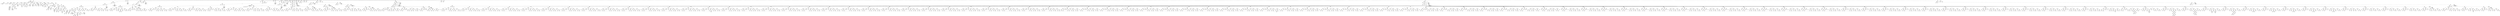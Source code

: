 graph G {nodo_programa[label="Programa"]
nodo_535459917[label="Sentencia - [ Asignacion ] -
 :="]
nodo_programa--nodo_535459917
nodo_650424117[label=" ID - [ aux ] - 
 Tipo: Bool"]
nodo_535459917--nodo_650424117
nodo_1663402313[label="Factor_Bool  
 Valor: true 
Bool"]
nodo_535459917--nodo_1663402313
nodo_1309964543[label="Sentencia
 - [ While ] -"]
nodo_programa--nodo_1309964543
nodo_714876741[label=" ID - [ aux ] - 
 Tipo: Bool"]
nodo_1309964543--nodo_714876741
nodo_13099645431[label="DO"]
nodo_1309964543--nodo_13099645431
nodo_1951032265[label="Sentencia
 - [ Display Cad. Caracteres ] -"]
nodo_13099645431--nodo_1951032265
nodo_2061877413[label="str10  
 Valor: Ingrese su edad:  
CTE_STRING"]
nodo_1951032265--nodo_2061877413
nodo_861878647[label="Sentencia - [ Asignacion ] -
 :="]
nodo_13099645431--nodo_861878647
nodo_972939604[label=" ID - [ edad ] - 
 Tipo: Int"]
nodo_861878647--nodo_972939604
nodo_848463399[label="- [ Input_Int ] - 
 Tipo: Int"]
nodo_861878647--nodo_848463399
nodo_1982876224[label="Sentencia
 - [ If Else ] -"]
nodo_13099645431--nodo_1982876224
nodo_1707355582[label=" Op_Binaria - [ <= ] - 
 Tipo: Bool"]
nodo_1982876224--nodo_1707355582
nodo_1901342918[label=" ID - [ edad ] - 
 Tipo: Int"]
nodo_1707355582--nodo_1901342918
nodo_487533673[label="Factor_Int  
 Valor: 12 
Int"]
nodo_1707355582--nodo_487533673
nodo_19828762241[label="THEN"]
nodo_1982876224--nodo_19828762241
nodo_21768459[label="Sentencia
 - [ Display Cad. Caracteres ] -"]
nodo_19828762241--nodo_21768459
nodo_211772010[label="str11  
 Valor: Usted es un joven 
CTE_STRING"]
nodo_21768459--nodo_211772010
nodo_19828762242[label="ELSE"]
nodo_1982876224--nodo_19828762242
nodo_853342003[label="Sentencia
 - [ If Else ] -"]
nodo_19828762242--nodo_853342003
nodo_51911252[label=" Op_Binaria - [ <= ] - 
 Tipo: Bool"]
nodo_853342003--nodo_51911252
nodo_2135218992[label=" ID - [ edad ] - 
 Tipo: Int"]
nodo_51911252--nodo_2135218992
nodo_1207269065[label="Factor_Int  
 Valor: 25 
Int"]
nodo_51911252--nodo_1207269065
nodo_8533420031[label="THEN"]
nodo_853342003--nodo_8533420031
nodo_1677492045[label="Sentencia
 - [ Display Cad. Caracteres ] -"]
nodo_8533420031--nodo_1677492045
nodo_262261195[label="str12  
 Valor: Usted es un adolecente 
CTE_STRING"]
nodo_1677492045--nodo_262261195
nodo_8533420032[label="ELSE"]
nodo_853342003--nodo_8533420032
nodo_1646625821[label="Sentencia
 - [ If Else ] -"]
nodo_8533420032--nodo_1646625821
nodo_354334149[label=" Op_Binaria - [ <= ] - 
 Tipo: Bool"]
nodo_1646625821--nodo_354334149
nodo_985183577[label=" ID - [ edad ] - 
 Tipo: Int"]
nodo_354334149--nodo_985183577
nodo_1452793849[label="Factor_Int  
 Valor: 65 
Int"]
nodo_354334149--nodo_1452793849
nodo_16466258211[label="THEN"]
nodo_1646625821--nodo_16466258211
nodo_362329660[label="Sentencia
 - [ Display Cad. Caracteres ] -"]
nodo_16466258211--nodo_362329660
nodo_1528152178[label="str13  
 Valor: Usted es un adulto 
CTE_STRING"]
nodo_362329660--nodo_1528152178
nodo_16466258212[label="ELSE"]
nodo_1646625821--nodo_16466258212
nodo_1794497451[label="Sentencia
 - [ Display Cad. Caracteres ] -"]
nodo_16466258212--nodo_1794497451
nodo_221543685[label="str14  
 Valor: Usted es un adulto mayor 
CTE_STRING"]
nodo_1794497451--nodo_221543685
nodo_392821433[label="Sentencia - [ Asignacion ] -
 :="]
nodo_13099645431--nodo_392821433
nodo_2060440315[label=" ID - [ edad1 ] - 
 Tipo: Int"]
nodo_392821433--nodo_2060440315
nodo_1495435500[label=" ID - [ edad ] - 
 Tipo: Int"]
nodo_392821433--nodo_1495435500
nodo_919589449[label="Sentencia - [ Asignacion ] -
 :="]
nodo_13099645431--nodo_919589449
nodo_2065806328[label=" ID - [ aux2 ] - 
 Tipo: Bool"]
nodo_919589449--nodo_2065806328
nodo_1113186824[label="Factor_Bool  
 Valor: true 
Bool"]
nodo_919589449--nodo_1113186824
nodo_1100236946[label="Sentencia
 - [ While ] -"]
nodo_13099645431--nodo_1100236946
nodo_1716708770[label=" Op_Binaria - [ != ] - 
 Tipo: Bool"]
nodo_1100236946--nodo_1716708770
nodo_2070370708[label=" ID - [ edad1 ] - 
 Tipo: Int"]
nodo_1716708770--nodo_2070370708
nodo_587450483[label="Factor_Int  
 Valor: 0 
Int"]
nodo_1716708770--nodo_587450483
nodo_11002369461[label="DO"]
nodo_1100236946--nodo_11002369461
nodo_505732655[label="Sentencia - [ Asignacion ] -
 :="]
nodo_11002369461--nodo_505732655
nodo_247655102[label=" ID - [ edad1 ] - 
 Tipo: Int"]
nodo_505732655--nodo_247655102
nodo_2091295277[label=" Op_Binaria - [ - ] - 
 Tipo: Int"]
nodo_505732655--nodo_2091295277
nodo_658029317[label=" ID - [ edad1 ] - 
 Tipo: Int"]
nodo_2091295277--nodo_658029317
nodo_440778689[label="Factor_Int  
 Valor: 1 
Int"]
nodo_2091295277--nodo_440778689
nodo_2069527505[label="Sentencia - [ Asignacion ] -
 :="]
nodo_11002369461--nodo_2069527505
nodo_540041782[label=" ID - [ aux2 ] - 
 Tipo: Bool"]
nodo_2069527505--nodo_540041782
nodo_336717047[label=" Op_Unaria - [ NOT ] - 
 Tipo: Bool"]
nodo_2069527505--nodo_336717047
nodo_690540957[label=" ID - [ aux2 ] - 
 Tipo: Bool"]
nodo_336717047--nodo_690540957
nodo_635693491[label="Sentencia
 - [ If Else ] -"]
nodo_13099645431--nodo_635693491
nodo_1513695755[label=" ID - [ aux2 ] - 
 Tipo: Bool"]
nodo_635693491--nodo_1513695755
nodo_6356934911[label="THEN"]
nodo_635693491--nodo_6356934911
nodo_1922385518[label="Sentencia
 - [ Display Cad. Caracteres ] -"]
nodo_6356934911--nodo_1922385518
nodo_619459777[label="str15  
 Valor: Su edad es par 
CTE_STRING"]
nodo_1922385518--nodo_619459777
nodo_6356934912[label="ELSE"]
nodo_635693491--nodo_6356934912
nodo_1188100387[label="Sentencia
 - [ Display Cad. Caracteres ] -"]
nodo_6356934912--nodo_1188100387
nodo_1386540503[label="str16  
 Valor: Su edad es impar 
CTE_STRING"]
nodo_1188100387--nodo_1386540503
nodo_1500549165[label="Sentencia
 - [ If Simple ] -"]
nodo_13099645431--nodo_1500549165
nodo_1819812179[label=" Op_Unaria - [ NOT ] - 
 Tipo: Bool"]
nodo_1500549165--nodo_1819812179
nodo_363548630[label=" Op_Binaria - [ >= ] - 
 Tipo: Bool"]
nodo_1819812179--nodo_363548630
nodo_916059766[label=" ID - [ edad ] - 
 Tipo: Int"]
nodo_363548630--nodo_916059766
nodo_1852268797[label="Factor_Int  
 Valor: 100 
Int"]
nodo_363548630--nodo_1852268797
nodo_15005491651[label="THEN"]
nodo_1500549165--nodo_15005491651
nodo_147568206[label="Sentencia - [ Asignacion ] -
 :="]
nodo_15005491651--nodo_147568206
nodo_1261070887[label=" ID - [ pivot ] - 
 Tipo: Int"]
nodo_147568206--nodo_1261070887
nodo_630487318[label=" Op_Binaria - [ - ] - 
 Tipo: Int"]
nodo_147568206--nodo_630487318
nodo_961402025[label="Factor_Int  
 Valor: 100 
Int"]
nodo_630487318--nodo_961402025
nodo_1779326590[label=" ID - [ edad ] - 
 Tipo: Int"]
nodo_630487318--nodo_1779326590
nodo_5273499691[label=" Cola - [ Cola1 ] - 
 Tipo: Int"]
nodo_programa--nodo_5273499691
nodo_1755877542[label="Sentencia
 - [ If Else ] -"]
nodo_programa--nodo_1755877542
nodo_757594958[label=" Op_Binaria - [ >= ] - 
 Tipo: Bool"]
nodo_1755877542--nodo_757594958
nodo_1486381416[label=" ID - [ Pivot9 ] - 
 Tipo: Int"]
nodo_757594958--nodo_1486381416
nodo_1090208526[label="Factor_Int  
 Valor: 1 
Int"]
nodo_757594958--nodo_1090208526
nodo_17558775421[label="THEN"]
nodo_1755877542--nodo_17558775421
nodo_1819985431[label="Sentencia
 - [ If Else ] -"]
nodo_17558775421--nodo_1819985431
nodo_2123738461[label=" Op_Binaria - [ >= ] - 
 Tipo: Bool"]
nodo_1819985431--nodo_2123738461
nodo_1704788166[label="Factor_Int  
 Valor: 2 
Int"]
nodo_2123738461--nodo_1704788166
nodo_2145705032[label=" ID - [ Pivot9 ] - 
 Tipo: Int"]
nodo_2123738461--nodo_2145705032
nodo_18199854311[label="THEN"]
nodo_1819985431--nodo_18199854311
nodo_1167390685[label="Sentencia
 - [ If Else ] -"]
nodo_18199854311--nodo_1167390685
nodo_372790647[label=" Op_Binaria - [ > ] - 
 Tipo: Bool"]
nodo_1167390685--nodo_372790647
nodo_456059974[label="Factor_Int  
 Valor: 2 
Int"]
nodo_372790647--nodo_456059974
nodo_1123120631[label="Factor_Int  
 Valor: 0 
Int"]
nodo_372790647--nodo_1123120631
nodo_11673906851[label="THEN"]
nodo_1167390685--nodo_11673906851
nodo_549017707[label="Sentencia
 - [ If Else ] -"]
nodo_11673906851--nodo_549017707
nodo_1954427622[label=" Op_Binaria - [ == ] - 
 Tipo: Bool"]
nodo_549017707--nodo_1954427622
nodo_408861939[label=" Op_Binaria - [ - ] - 
 Tipo: Int"]
nodo_1954427622--nodo_408861939
nodo_1363754178[label="Factor_Int  
 Valor: 2 
Int"]
nodo_408861939--nodo_1363754178
nodo_995712128[label=" ID - [ Pivot9 ] - 
 Tipo: Int"]
nodo_408861939--nodo_995712128
nodo_1052090383[label=" ID - [ IdPos9 ] - 
 Tipo: Int"]
nodo_1954427622--nodo_1052090383
nodo_5490177071[label="THEN"]
nodo_549017707--nodo_5490177071
nodo_1398876686[label="Sentencia - [ Asignacion ] -
 :="]
nodo_5490177071--nodo_1398876686
nodo_1263973260[label=" ID - [ _Acum17 ] - 
 Tipo: Int"]
nodo_1398876686--nodo_1263973260
nodo_983194426[label=" Op_Binaria - [ + ] - 
 Tipo: Int"]
nodo_1398876686--nodo_983194426
nodo_691810750[label=" ID - [ _Acum17 ] - 
 Tipo: Int"]
nodo_983194426--nodo_691810750
nodo_828831763[label="Factor_Int  
 Valor: 2 
Int"]
nodo_983194426--nodo_828831763
nodo_1943494605[label="Sentencia - [ Asignacion ] -
 :="]
nodo_5490177071--nodo_1943494605
nodo_233003240[label=" ID - [ IdPos9 ] - 
 Tipo: Int"]
nodo_1943494605--nodo_233003240
nodo_1699254757[label=" Op_Binaria - [ + ] - 
 Tipo: Int"]
nodo_1943494605--nodo_1699254757
nodo_758250803[label=" ID - [ IdPos9 ] - 
 Tipo: Int"]
nodo_1699254757--nodo_758250803
nodo_1683089007[label="Factor_Int  
 Valor: 1 
Int"]
nodo_1699254757--nodo_1683089007
nodo_1935857173[label="Sentencia - [ Asignacion ] -
 :="]
nodo_5490177071--nodo_1935857173
nodo_1376036389[label=" ID - [ Pivot9 ] - 
 Tipo: Int"]
nodo_1935857173--nodo_1376036389
nodo_1887306035[label=" Op_Binaria - [ - ] - 
 Tipo: Int"]
nodo_1935857173--nodo_1887306035
nodo_469234637[label=" ID - [ Pivot9 ] - 
 Tipo: Int"]
nodo_1887306035--nodo_469234637
nodo_2118143192[label="Factor_Int  
 Valor: 1 
Int"]
nodo_1887306035--nodo_2118143192
nodo_5490177072[label="ELSE"]
nodo_549017707--nodo_5490177072
nodo_159574203[label="Sentencia - [ Asignacion ] -
 :="]
nodo_5490177072--nodo_159574203
nodo_158664481[label=" ID - [ IdPos9 ] - 
 Tipo: Int"]
nodo_159574203--nodo_158664481
nodo_758703193[label=" Op_Binaria - [ + ] - 
 Tipo: Int"]
nodo_159574203--nodo_758703193
nodo_1373789098[label=" ID - [ IdPos9 ] - 
 Tipo: Int"]
nodo_758703193--nodo_1373789098
nodo_1329309213[label="Factor_Int  
 Valor: 1 
Int"]
nodo_758703193--nodo_1329309213
nodo_1851190484[label="Sentencia
 - [ If Else ] -"]
nodo_11673906851--nodo_1851190484
nodo_69654379[label=" Op_Binaria - [ == ] - 
 Tipo: Bool"]
nodo_1851190484--nodo_69654379
nodo_1197138766[label=" Op_Binaria - [ - ] - 
 Tipo: Int"]
nodo_69654379--nodo_1197138766
nodo_1438887670[label="Factor_Int  
 Valor: 2 
Int"]
nodo_1197138766--nodo_1438887670
nodo_204130518[label=" ID - [ Pivot9 ] - 
 Tipo: Int"]
nodo_1197138766--nodo_204130518
nodo_1048959927[label=" ID - [ IdPos9 ] - 
 Tipo: Int"]
nodo_69654379--nodo_1048959927
nodo_18511904841[label="THEN"]
nodo_1851190484--nodo_18511904841
nodo_777326522[label="Sentencia - [ Asignacion ] -
 :="]
nodo_18511904841--nodo_777326522
nodo_1714008216[label=" ID - [ _Acum17 ] - 
 Tipo: Int"]
nodo_777326522--nodo_1714008216
nodo_1008707827[label=" Op_Binaria - [ + ] - 
 Tipo: Int"]
nodo_777326522--nodo_1008707827
nodo_743937188[label=" ID - [ _Acum17 ] - 
 Tipo: Int"]
nodo_1008707827--nodo_743937188
nodo_604802846[label="Factor_Int  
 Valor: 1 
Int"]
nodo_1008707827--nodo_604802846
nodo_712599115[label="Sentencia - [ Asignacion ] -
 :="]
nodo_18511904841--nodo_712599115
nodo_33537772[label=" ID - [ IdPos9 ] - 
 Tipo: Int"]
nodo_712599115--nodo_33537772
nodo_1080481296[label=" Op_Binaria - [ + ] - 
 Tipo: Int"]
nodo_712599115--nodo_1080481296
nodo_1342474252[label=" ID - [ IdPos9 ] - 
 Tipo: Int"]
nodo_1080481296--nodo_1342474252
nodo_833550201[label="Factor_Int  
 Valor: 1 
Int"]
nodo_1080481296--nodo_833550201
nodo_1297758078[label="Sentencia - [ Asignacion ] -
 :="]
nodo_18511904841--nodo_1297758078
nodo_997899923[label=" ID - [ Pivot9 ] - 
 Tipo: Int"]
nodo_1297758078--nodo_997899923
nodo_1330251032[label=" Op_Binaria - [ - ] - 
 Tipo: Int"]
nodo_1297758078--nodo_1330251032
nodo_161035959[label=" ID - [ Pivot9 ] - 
 Tipo: Int"]
nodo_1330251032--nodo_161035959
nodo_367268157[label="Factor_Int  
 Valor: 1 
Int"]
nodo_1330251032--nodo_367268157
nodo_18511904842[label="ELSE"]
nodo_1851190484--nodo_18511904842
nodo_2063903540[label="Sentencia - [ Asignacion ] -
 :="]
nodo_18511904842--nodo_2063903540
nodo_1694045065[label=" ID - [ IdPos9 ] - 
 Tipo: Int"]
nodo_2063903540--nodo_1694045065
nodo_605404463[label=" Op_Binaria - [ + ] - 
 Tipo: Int"]
nodo_2063903540--nodo_605404463
nodo_298663273[label=" ID - [ IdPos9 ] - 
 Tipo: Int"]
nodo_605404463--nodo_298663273
nodo_1330538863[label="Factor_Int  
 Valor: 1 
Int"]
nodo_605404463--nodo_1330538863
nodo_11673906852[label="ELSE"]
nodo_1167390685--nodo_11673906852
nodo_1669811796[label="Sentencia
 - [ Display Cad. Caracteres ] -"]
nodo_11673906852--nodo_1669811796
nodo_1785887694[label="strmensaje3  
 Valor: La lista esta vacia 
CTE_STRING"]
nodo_1669811796--nodo_1785887694
nodo_18199854312[label="ELSE"]
nodo_1819985431--nodo_18199854312
nodo_304883100[label="Sentencia
 - [ Display Cad. Caracteres ] -"]
nodo_18199854312--nodo_304883100
nodo_781530023[label="strmensaje2  
 Valor: La lista tiene menos elementos que el indicado 
CTE_STRING"]
nodo_304883100--nodo_781530023
nodo_17558775422[label="ELSE"]
nodo_1755877542--nodo_17558775422
nodo_2000240079[label="Sentencia
 - [ Display Cad. Caracteres ] -"]
nodo_17558775422--nodo_2000240079
nodo_241992941[label="strmensaje1  
 Valor: El valor debe ser >=1 
CTE_STRING"]
nodo_2000240079--nodo_241992941
nodo_2099200121[label="Sentencia - [ Asignacion ] -
 :="]
nodo_programa--nodo_2099200121
nodo_2047888502[label=" ID - [ _Acum18 ] - 
 Tipo: Int"]
nodo_2099200121--nodo_2047888502
nodo_1157222846[label=" ID - [ _Acum17 ] - 
 Tipo: Int"]
nodo_2099200121--nodo_1157222846
nodo_1370275931[label=" Cola - [ Cola2 ] - 
 Tipo: Int"]
nodo_programa--nodo_1370275931
nodo_785940000[label="Sentencia
 - [ If Else ] -"]
nodo_programa--nodo_785940000
nodo_692317962[label=" Op_Binaria - [ >= ] - 
 Tipo: Bool"]
nodo_785940000--nodo_692317962
nodo_1372091816[label=" ID - [ Pivot7 ] - 
 Tipo: Int"]
nodo_692317962--nodo_1372091816
nodo_1530276366[label="Factor_Int  
 Valor: 1 
Int"]
nodo_692317962--nodo_1530276366
nodo_7859400001[label="THEN"]
nodo_785940000--nodo_7859400001
nodo_921855542[label="Sentencia
 - [ If Else ] -"]
nodo_7859400001--nodo_921855542
nodo_8381533[label=" Op_Binaria - [ >= ] - 
 Tipo: Bool"]
nodo_921855542--nodo_8381533
nodo_302556367[label="Factor_Int  
 Valor: 2 
Int"]
nodo_8381533--nodo_302556367
nodo_2013563610[label=" ID - [ Pivot7 ] - 
 Tipo: Int"]
nodo_8381533--nodo_2013563610
nodo_9218555421[label="THEN"]
nodo_921855542--nodo_9218555421
nodo_1566736442[label="Sentencia
 - [ If Else ] -"]
nodo_9218555421--nodo_1566736442
nodo_574675655[label=" Op_Binaria - [ > ] - 
 Tipo: Bool"]
nodo_1566736442--nodo_574675655
nodo_1975069852[label="Factor_Int  
 Valor: 2 
Int"]
nodo_574675655--nodo_1975069852
nodo_691485355[label="Factor_Int  
 Valor: 0 
Int"]
nodo_574675655--nodo_691485355
nodo_15667364421[label="THEN"]
nodo_1566736442--nodo_15667364421
nodo_1612516583[label="Sentencia
 - [ If Else ] -"]
nodo_15667364421--nodo_1612516583
nodo_1152349377[label=" Op_Binaria - [ == ] - 
 Tipo: Bool"]
nodo_1612516583--nodo_1152349377
nodo_2018405636[label=" Op_Binaria - [ - ] - 
 Tipo: Int"]
nodo_1152349377--nodo_2018405636
nodo_1748820676[label="Factor_Int  
 Valor: 2 
Int"]
nodo_2018405636--nodo_1748820676
nodo_1624158480[label=" ID - [ Pivot7 ] - 
 Tipo: Int"]
nodo_2018405636--nodo_1624158480
nodo_1610139828[label=" ID - [ IdPos7 ] - 
 Tipo: Int"]
nodo_1152349377--nodo_1610139828
nodo_16125165831[label="THEN"]
nodo_1612516583--nodo_16125165831
nodo_1423288322[label="Sentencia - [ Asignacion ] -
 :="]
nodo_16125165831--nodo_1423288322
nodo_1542474398[label=" ID - [ _Acum13 ] - 
 Tipo: Int"]
nodo_1423288322--nodo_1542474398
nodo_1319319233[label=" Op_Binaria - [ + ] - 
 Tipo: Int"]
nodo_1423288322--nodo_1319319233
nodo_1468525257[label=" ID - [ _Acum13 ] - 
 Tipo: Int"]
nodo_1319319233--nodo_1468525257
nodo_794653262[label=" Op_Binaria - [ * ] - 
 Tipo: Int"]
nodo_1319319233--nodo_794653262
nodo_551696649[label=" ID - [ edad ] - 
 Tipo: Int"]
nodo_794653262--nodo_551696649
nodo_1800782467[label="Factor_Int  
 Valor: 0 
Int"]
nodo_794653262--nodo_1800782467
nodo_787209603[label="Sentencia - [ Asignacion ] -
 :="]
nodo_16125165831--nodo_787209603
nodo_2006369914[label=" ID - [ IdPos7 ] - 
 Tipo: Int"]
nodo_787209603--nodo_2006369914
nodo_550826871[label=" Op_Binaria - [ + ] - 
 Tipo: Int"]
nodo_787209603--nodo_550826871
nodo_1223529478[label=" ID - [ IdPos7 ] - 
 Tipo: Int"]
nodo_550826871--nodo_1223529478
nodo_949641053[label="Factor_Int  
 Valor: 1 
Int"]
nodo_550826871--nodo_949641053
nodo_2038360866[label="Sentencia - [ Asignacion ] -
 :="]
nodo_16125165831--nodo_2038360866
nodo_2117525553[label=" ID - [ Pivot7 ] - 
 Tipo: Int"]
nodo_2038360866--nodo_2117525553
nodo_1516176981[label=" Op_Binaria - [ - ] - 
 Tipo: Int"]
nodo_2038360866--nodo_1516176981
nodo_819321588[label=" ID - [ Pivot7 ] - 
 Tipo: Int"]
nodo_1516176981--nodo_819321588
nodo_1048318007[label="Factor_Int  
 Valor: 1 
Int"]
nodo_1516176981--nodo_1048318007
nodo_16125165832[label="ELSE"]
nodo_1612516583--nodo_16125165832
nodo_2005026977[label="Sentencia - [ Asignacion ] -
 :="]
nodo_16125165832--nodo_2005026977
nodo_1431147946[label=" ID - [ IdPos7 ] - 
 Tipo: Int"]
nodo_2005026977--nodo_1431147946
nodo_1263658893[label=" Op_Binaria - [ + ] - 
 Tipo: Int"]
nodo_2005026977--nodo_1263658893
nodo_359840632[label=" ID - [ IdPos7 ] - 
 Tipo: Int"]
nodo_1263658893--nodo_359840632
nodo_1884302903[label="Factor_Int  
 Valor: 1 
Int"]
nodo_1263658893--nodo_1884302903
nodo_1233716562[label="Sentencia
 - [ If Else ] -"]
nodo_15667364421--nodo_1233716562
nodo_220261985[label=" Op_Binaria - [ == ] - 
 Tipo: Bool"]
nodo_1233716562--nodo_220261985
nodo_227093958[label=" Op_Binaria - [ - ] - 
 Tipo: Int"]
nodo_220261985--nodo_227093958
nodo_2086243286[label="Factor_Int  
 Valor: 2 
Int"]
nodo_227093958--nodo_2086243286
nodo_2113647258[label=" ID - [ Pivot7 ] - 
 Tipo: Int"]
nodo_227093958--nodo_2113647258
nodo_1998719138[label=" ID - [ IdPos7 ] - 
 Tipo: Int"]
nodo_220261985--nodo_1998719138
nodo_12337165621[label="THEN"]
nodo_1233716562--nodo_12337165621
nodo_855764125[label="Sentencia - [ Asignacion ] -
 :="]
nodo_12337165621--nodo_855764125
nodo_62314000[label=" ID - [ _Acum13 ] - 
 Tipo: Int"]
nodo_855764125--nodo_62314000
nodo_595184542[label=" Op_Binaria - [ + ] - 
 Tipo: Int"]
nodo_855764125--nodo_595184542
nodo_1157214283[label=" ID - [ _Acum13 ] - 
 Tipo: Int"]
nodo_595184542--nodo_1157214283
nodo_516304093[label="Factor_Int  
 Valor: 2 
Int"]
nodo_595184542--nodo_516304093
nodo_2023803213[label="Sentencia - [ Asignacion ] -
 :="]
nodo_12337165621--nodo_2023803213
nodo_1301513759[label=" ID - [ IdPos7 ] - 
 Tipo: Int"]
nodo_2023803213--nodo_1301513759
nodo_542867720[label=" Op_Binaria - [ + ] - 
 Tipo: Int"]
nodo_2023803213--nodo_542867720
nodo_690558624[label=" ID - [ IdPos7 ] - 
 Tipo: Int"]
nodo_542867720--nodo_690558624
nodo_1463638121[label="Factor_Int  
 Valor: 1 
Int"]
nodo_542867720--nodo_1463638121
nodo_114270191[label="Sentencia - [ Asignacion ] -
 :="]
nodo_12337165621--nodo_114270191
nodo_2053119487[label=" ID - [ Pivot7 ] - 
 Tipo: Int"]
nodo_114270191--nodo_2053119487
nodo_463312901[label=" Op_Binaria - [ - ] - 
 Tipo: Int"]
nodo_114270191--nodo_463312901
nodo_643724559[label=" ID - [ Pivot7 ] - 
 Tipo: Int"]
nodo_463312901--nodo_643724559
nodo_1553245900[label="Factor_Int  
 Valor: 1 
Int"]
nodo_463312901--nodo_1553245900
nodo_12337165622[label="ELSE"]
nodo_1233716562--nodo_12337165622
nodo_643946308[label="Sentencia - [ Asignacion ] -
 :="]
nodo_12337165622--nodo_643946308
nodo_1372270141[label=" ID - [ IdPos7 ] - 
 Tipo: Int"]
nodo_643946308--nodo_1372270141
nodo_82370310[label=" Op_Binaria - [ + ] - 
 Tipo: Int"]
nodo_643946308--nodo_82370310
nodo_2100538257[label=" ID - [ IdPos7 ] - 
 Tipo: Int"]
nodo_82370310--nodo_2100538257
nodo_1430296708[label="Factor_Int  
 Valor: 1 
Int"]
nodo_82370310--nodo_1430296708
nodo_15667364422[label="ELSE"]
nodo_1566736442--nodo_15667364422
nodo_1576201943[label="Sentencia
 - [ Display Cad. Caracteres ] -"]
nodo_15667364422--nodo_1576201943
nodo_522197632[label="strmensaje3  
 Valor: La lista esta vacia 
CTE_STRING"]
nodo_1576201943--nodo_522197632
nodo_9218555422[label="ELSE"]
nodo_921855542--nodo_9218555422
nodo_2133804502[label="Sentencia
 - [ Display Cad. Caracteres ] -"]
nodo_9218555422--nodo_2133804502
nodo_788162063[label="strmensaje2  
 Valor: La lista tiene menos elementos que el indicado 
CTE_STRING"]
nodo_2133804502--nodo_788162063
nodo_7859400002[label="ELSE"]
nodo_785940000--nodo_7859400002
nodo_1689559377[label="Sentencia
 - [ Display Cad. Caracteres ] -"]
nodo_7859400002--nodo_1689559377
nodo_2078229341[label="strmensaje1  
 Valor: El valor debe ser >=1 
CTE_STRING"]
nodo_1689559377--nodo_2078229341
nodo_2119936005[label="Sentencia - [ Asignacion ] -
 :="]
nodo_programa--nodo_2119936005
nodo_65827807[label=" ID - [ _Acum14 ] - 
 Tipo: Int"]
nodo_2119936005--nodo_65827807
nodo_1116988634[label=" ID - [ _Acum13 ] - 
 Tipo: Int"]
nodo_2119936005--nodo_1116988634
nodo_13139644471[label=" Cola - [ Cola3 ] - 
 Tipo: Int"]
nodo_programa--nodo_13139644471
nodo_1129812606[label="Sentencia
 - [ If Else ] -"]
nodo_programa--nodo_1129812606
nodo_1626280337[label=" Op_Binaria - [ >= ] - 
 Tipo: Bool"]
nodo_1129812606--nodo_1626280337
nodo_16639192[label=" ID - [ Pivot5 ] - 
 Tipo: Int"]
nodo_1626280337--nodo_16639192
nodo_1561683241[label="Factor_Int  
 Valor: 1 
Int"]
nodo_1626280337--nodo_1561683241
nodo_11298126061[label="THEN"]
nodo_1129812606--nodo_11298126061
nodo_581879959[label="Sentencia
 - [ If Else ] -"]
nodo_11298126061--nodo_581879959
nodo_987051722[label=" Op_Binaria - [ >= ] - 
 Tipo: Bool"]
nodo_581879959--nodo_987051722
nodo_1440861804[label="Factor_Int  
 Valor: 4 
Int"]
nodo_987051722--nodo_1440861804
nodo_590071252[label=" ID - [ Pivot5 ] - 
 Tipo: Int"]
nodo_987051722--nodo_590071252
nodo_5818799591[label="THEN"]
nodo_581879959--nodo_5818799591
nodo_2006276950[label="Sentencia
 - [ If Else ] -"]
nodo_5818799591--nodo_2006276950
nodo_1684361224[label=" Op_Binaria - [ > ] - 
 Tipo: Bool"]
nodo_2006276950--nodo_1684361224
nodo_1059876934[label="Factor_Int  
 Valor: 4 
Int"]
nodo_1684361224--nodo_1059876934
nodo_1112807186[label="Factor_Int  
 Valor: 0 
Int"]
nodo_1684361224--nodo_1112807186
nodo_20062769501[label="THEN"]
nodo_2006276950--nodo_20062769501
nodo_533117925[label="Sentencia
 - [ If Else ] -"]
nodo_20062769501--nodo_533117925
nodo_1374510341[label=" Op_Binaria - [ == ] - 
 Tipo: Bool"]
nodo_533117925--nodo_1374510341
nodo_220182846[label=" Op_Binaria - [ - ] - 
 Tipo: Int"]
nodo_1374510341--nodo_220182846
nodo_1863439112[label="Factor_Int  
 Valor: 4 
Int"]
nodo_220182846--nodo_1863439112
nodo_1168262300[label=" ID - [ Pivot5 ] - 
 Tipo: Int"]
nodo_220182846--nodo_1168262300
nodo_2124168280[label=" ID - [ IdPos5 ] - 
 Tipo: Int"]
nodo_1374510341--nodo_2124168280
nodo_5331179251[label="THEN"]
nodo_533117925--nodo_5331179251
nodo_247115004[label="Sentencia - [ Asignacion ] -
 :="]
nodo_5331179251--nodo_247115004
nodo_1867687856[label=" ID - [ _Acum9 ] - 
 Tipo: Int"]
nodo_247115004--nodo_1867687856
nodo_948148322[label=" Op_Binaria - [ + ] - 
 Tipo: Int"]
nodo_247115004--nodo_948148322
nodo_660737494[label=" ID - [ _Acum9 ] - 
 Tipo: Int"]
nodo_948148322--nodo_660737494
nodo_1229855453[label="Factor_Int  
 Valor: 1 
Int"]
nodo_948148322--nodo_1229855453
nodo_2095356042[label="Sentencia - [ Asignacion ] -
 :="]
nodo_5331179251--nodo_2095356042
nodo_116514689[label=" ID - [ IdPos5 ] - 
 Tipo: Int"]
nodo_2095356042--nodo_116514689
nodo_571807669[label=" Op_Binaria - [ + ] - 
 Tipo: Int"]
nodo_2095356042--nodo_571807669
nodo_355381916[label=" ID - [ IdPos5 ] - 
 Tipo: Int"]
nodo_571807669--nodo_355381916
nodo_1297500283[label="Factor_Int  
 Valor: 1 
Int"]
nodo_571807669--nodo_1297500283
nodo_1171491719[label="Sentencia - [ Asignacion ] -
 :="]
nodo_5331179251--nodo_1171491719
nodo_1332843575[label=" ID - [ Pivot5 ] - 
 Tipo: Int"]
nodo_1171491719--nodo_1332843575
nodo_791377175[label=" Op_Binaria - [ - ] - 
 Tipo: Int"]
nodo_1171491719--nodo_791377175
nodo_1346495769[label=" ID - [ Pivot5 ] - 
 Tipo: Int"]
nodo_791377175--nodo_1346495769
nodo_152552229[label="Factor_Int  
 Valor: 1 
Int"]
nodo_791377175--nodo_152552229
nodo_5331179252[label="ELSE"]
nodo_533117925--nodo_5331179252
nodo_1241792028[label="Sentencia - [ Asignacion ] -
 :="]
nodo_5331179252--nodo_1241792028
nodo_1047751046[label=" ID - [ IdPos5 ] - 
 Tipo: Int"]
nodo_1241792028--nodo_1047751046
nodo_1640311420[label=" Op_Binaria - [ + ] - 
 Tipo: Int"]
nodo_1241792028--nodo_1640311420
nodo_1451021194[label=" ID - [ IdPos5 ] - 
 Tipo: Int"]
nodo_1640311420--nodo_1451021194
nodo_1029960583[label="Factor_Int  
 Valor: 1 
Int"]
nodo_1640311420--nodo_1029960583
nodo_419005172[label="Sentencia
 - [ If Else ] -"]
nodo_20062769501--nodo_419005172
nodo_1353178461[label=" Op_Binaria - [ == ] - 
 Tipo: Bool"]
nodo_419005172--nodo_1353178461
nodo_1626842176[label=" Op_Binaria - [ - ] - 
 Tipo: Int"]
nodo_1353178461--nodo_1626842176
nodo_1118477330[label="Factor_Int  
 Valor: 4 
Int"]
nodo_1626842176--nodo_1118477330
nodo_378554513[label=" ID - [ Pivot5 ] - 
 Tipo: Int"]
nodo_1626842176--nodo_378554513
nodo_2016621099[label=" ID - [ IdPos5 ] - 
 Tipo: Int"]
nodo_1353178461--nodo_2016621099
nodo_4190051721[label="THEN"]
nodo_419005172--nodo_4190051721
nodo_624647369[label="Sentencia - [ Asignacion ] -
 :="]
nodo_4190051721--nodo_624647369
nodo_870784624[label=" ID - [ _Acum9 ] - 
 Tipo: Int"]
nodo_624647369--nodo_870784624
nodo_665263197[label=" Op_Binaria - [ + ] - 
 Tipo: Int"]
nodo_624647369--nodo_665263197
nodo_1181012200[label=" ID - [ _Acum9 ] - 
 Tipo: Int"]
nodo_665263197--nodo_1181012200
nodo_883308621[label="Factor_Int  
 Valor: 2 
Int"]
nodo_665263197--nodo_883308621
nodo_960893433[label="Sentencia - [ Asignacion ] -
 :="]
nodo_4190051721--nodo_960893433
nodo_853118015[label=" ID - [ IdPos5 ] - 
 Tipo: Int"]
nodo_960893433--nodo_853118015
nodo_763575245[label=" Op_Binaria - [ + ] - 
 Tipo: Int"]
nodo_960893433--nodo_763575245
nodo_1291865349[label=" ID - [ IdPos5 ] - 
 Tipo: Int"]
nodo_763575245--nodo_1291865349
nodo_1145066629[label="Factor_Int  
 Valor: 1 
Int"]
nodo_763575245--nodo_1145066629
nodo_973504582[label="Sentencia - [ Asignacion ] -
 :="]
nodo_4190051721--nodo_973504582
nodo_242190744[label=" ID - [ Pivot5 ] - 
 Tipo: Int"]
nodo_973504582--nodo_242190744
nodo_1095271733[label=" Op_Binaria - [ - ] - 
 Tipo: Int"]
nodo_973504582--nodo_1095271733
nodo_124392933[label=" ID - [ Pivot5 ] - 
 Tipo: Int"]
nodo_1095271733--nodo_124392933
nodo_157331966[label="Factor_Int  
 Valor: 1 
Int"]
nodo_1095271733--nodo_157331966
nodo_4190051722[label="ELSE"]
nodo_419005172--nodo_4190051722
nodo_2066860547[label="Sentencia - [ Asignacion ] -
 :="]
nodo_4190051722--nodo_2066860547
nodo_2119539069[label=" ID - [ IdPos5 ] - 
 Tipo: Int"]
nodo_2066860547--nodo_2119539069
nodo_692551279[label=" Op_Binaria - [ + ] - 
 Tipo: Int"]
nodo_2066860547--nodo_692551279
nodo_623171064[label=" ID - [ IdPos5 ] - 
 Tipo: Int"]
nodo_692551279--nodo_623171064
nodo_1345352333[label="Factor_Int  
 Valor: 1 
Int"]
nodo_692551279--nodo_1345352333
nodo_50104199[label="Sentencia
 - [ If Else ] -"]
nodo_20062769501--nodo_50104199
nodo_274343345[label=" Op_Binaria - [ == ] - 
 Tipo: Bool"]
nodo_50104199--nodo_274343345
nodo_324184407[label=" Op_Binaria - [ - ] - 
 Tipo: Int"]
nodo_274343345--nodo_324184407
nodo_1084560810[label="Factor_Int  
 Valor: 4 
Int"]
nodo_324184407--nodo_1084560810
nodo_637756038[label=" ID - [ Pivot5 ] - 
 Tipo: Int"]
nodo_324184407--nodo_637756038
nodo_1731574874[label=" ID - [ IdPos5 ] - 
 Tipo: Int"]
nodo_274343345--nodo_1731574874
nodo_501041991[label="THEN"]
nodo_50104199--nodo_501041991
nodo_1638644218[label="Sentencia - [ Asignacion ] -
 :="]
nodo_501041991--nodo_1638644218
nodo_164358176[label=" ID - [ _Acum9 ] - 
 Tipo: Int"]
nodo_1638644218--nodo_164358176
nodo_887209165[label=" Op_Binaria - [ + ] - 
 Tipo: Int"]
nodo_1638644218--nodo_887209165
nodo_2130448743[label=" ID - [ _Acum9 ] - 
 Tipo: Int"]
nodo_887209165--nodo_2130448743
nodo_1335793864[label="Factor_Int  
 Valor: 3 
Int"]
nodo_887209165--nodo_1335793864
nodo_1109660459[label="Sentencia - [ Asignacion ] -
 :="]
nodo_501041991--nodo_1109660459
nodo_343435687[label=" ID - [ IdPos5 ] - 
 Tipo: Int"]
nodo_1109660459--nodo_343435687
nodo_767998001[label=" Op_Binaria - [ + ] - 
 Tipo: Int"]
nodo_1109660459--nodo_767998001
nodo_858780615[label=" ID - [ IdPos5 ] - 
 Tipo: Int"]
nodo_767998001--nodo_858780615
nodo_1366295490[label="Factor_Int  
 Valor: 1 
Int"]
nodo_767998001--nodo_1366295490
nodo_110263578[label="Sentencia - [ Asignacion ] -
 :="]
nodo_501041991--nodo_110263578
nodo_504187593[label=" ID - [ Pivot5 ] - 
 Tipo: Int"]
nodo_110263578--nodo_504187593
nodo_1391469316[label=" Op_Binaria - [ - ] - 
 Tipo: Int"]
nodo_110263578--nodo_1391469316
nodo_63915147[label=" ID - [ Pivot5 ] - 
 Tipo: Int"]
nodo_1391469316--nodo_63915147
nodo_371229509[label="Factor_Int  
 Valor: 1 
Int"]
nodo_1391469316--nodo_371229509
nodo_501041992[label="ELSE"]
nodo_50104199--nodo_501041992
nodo_1653594186[label="Sentencia - [ Asignacion ] -
 :="]
nodo_501041992--nodo_1653594186
nodo_825503516[label=" ID - [ IdPos5 ] - 
 Tipo: Int"]
nodo_1653594186--nodo_825503516
nodo_1210502829[label=" Op_Binaria - [ + ] - 
 Tipo: Int"]
nodo_1653594186--nodo_1210502829
nodo_1510889031[label=" ID - [ IdPos5 ] - 
 Tipo: Int"]
nodo_1210502829--nodo_1510889031
nodo_1189058756[label="Factor_Int  
 Valor: 1 
Int"]
nodo_1210502829--nodo_1189058756
nodo_1451426764[label="Sentencia
 - [ If Else ] -"]
nodo_20062769501--nodo_1451426764
nodo_682552343[label=" Op_Binaria - [ == ] - 
 Tipo: Bool"]
nodo_1451426764--nodo_682552343
nodo_3812139[label=" Op_Binaria - [ - ] - 
 Tipo: Int"]
nodo_682552343--nodo_3812139
nodo_974756432[label="Factor_Int  
 Valor: 4 
Int"]
nodo_3812139--nodo_974756432
nodo_1951036348[label=" ID - [ Pivot5 ] - 
 Tipo: Int"]
nodo_3812139--nodo_1951036348
nodo_727443318[label=" ID - [ IdPos5 ] - 
 Tipo: Int"]
nodo_682552343--nodo_727443318
nodo_14514267641[label="THEN"]
nodo_1451426764--nodo_14514267641
nodo_2053759557[label="Sentencia - [ Asignacion ] -
 :="]
nodo_14514267641--nodo_2053759557
nodo_215231554[label=" ID - [ _Acum9 ] - 
 Tipo: Int"]
nodo_2053759557--nodo_215231554
nodo_723810807[label=" Op_Binaria - [ + ] - 
 Tipo: Int"]
nodo_2053759557--nodo_723810807
nodo_1597004722[label=" ID - [ _Acum9 ] - 
 Tipo: Int"]
nodo_723810807--nodo_1597004722
nodo_1913768073[label="Factor_Int  
 Valor: 4 
Int"]
nodo_723810807--nodo_1913768073
nodo_1795092955[label="Sentencia - [ Asignacion ] -
 :="]
nodo_14514267641--nodo_1795092955
nodo_1197831930[label=" ID - [ IdPos5 ] - 
 Tipo: Int"]
nodo_1795092955--nodo_1197831930
nodo_1325814816[label=" Op_Binaria - [ + ] - 
 Tipo: Int"]
nodo_1795092955--nodo_1325814816
nodo_313945017[label=" ID - [ IdPos5 ] - 
 Tipo: Int"]
nodo_1325814816--nodo_313945017
nodo_257630237[label="Factor_Int  
 Valor: 1 
Int"]
nodo_1325814816--nodo_257630237
nodo_1675974058[label="Sentencia - [ Asignacion ] -
 :="]
nodo_14514267641--nodo_1675974058
nodo_515877538[label=" ID - [ Pivot5 ] - 
 Tipo: Int"]
nodo_1675974058--nodo_515877538
nodo_1064694127[label=" Op_Binaria - [ - ] - 
 Tipo: Int"]
nodo_1675974058--nodo_1064694127
nodo_1777890644[label=" ID - [ Pivot5 ] - 
 Tipo: Int"]
nodo_1064694127--nodo_1777890644
nodo_553203140[label="Factor_Int  
 Valor: 1 
Int"]
nodo_1064694127--nodo_553203140
nodo_14514267642[label="ELSE"]
nodo_1451426764--nodo_14514267642
nodo_1131438531[label="Sentencia - [ Asignacion ] -
 :="]
nodo_14514267642--nodo_1131438531
nodo_1402871371[label=" ID - [ IdPos5 ] - 
 Tipo: Int"]
nodo_1131438531--nodo_1402871371
nodo_2036765625[label=" Op_Binaria - [ + ] - 
 Tipo: Int"]
nodo_1131438531--nodo_2036765625
nodo_282644036[label=" ID - [ IdPos5 ] - 
 Tipo: Int"]
nodo_2036765625--nodo_282644036
nodo_1348914149[label="Factor_Int  
 Valor: 1 
Int"]
nodo_2036765625--nodo_1348914149
nodo_20062769502[label="ELSE"]
nodo_2006276950--nodo_20062769502
nodo_1940519908[label="Sentencia
 - [ Display Cad. Caracteres ] -"]
nodo_20062769502--nodo_1940519908
nodo_1050629491[label="strmensaje3  
 Valor: La lista esta vacia 
CTE_STRING"]
nodo_1940519908--nodo_1050629491
nodo_5818799592[label="ELSE"]
nodo_581879959--nodo_5818799592
nodo_1759708682[label="Sentencia
 - [ Display Cad. Caracteres ] -"]
nodo_5818799592--nodo_1759708682
nodo_238866704[label="strmensaje2  
 Valor: La lista tiene menos elementos que el indicado 
CTE_STRING"]
nodo_1759708682--nodo_238866704
nodo_11298126062[label="ELSE"]
nodo_1129812606--nodo_11298126062
nodo_846622184[label="Sentencia
 - [ Display Cad. Caracteres ] -"]
nodo_11298126062--nodo_846622184
nodo_1980138008[label="strmensaje1  
 Valor: El valor debe ser >=1 
CTE_STRING"]
nodo_846622184--nodo_1980138008
nodo_111483268[label="Sentencia - [ Asignacion ] -
 :="]
nodo_programa--nodo_111483268
nodo_1853484049[label=" ID - [ _Acum10 ] - 
 Tipo: Int"]
nodo_111483268--nodo_1853484049
nodo_1868678427[label=" ID - [ _Acum9 ] - 
 Tipo: Int"]
nodo_111483268--nodo_1868678427
nodo_14793205371[label=" Cola - [ Cola4 ] - 
 Tipo: Int"]
nodo_programa--nodo_14793205371
nodo_766872749[label="Sentencia
 - [ If Else ] -"]
nodo_programa--nodo_766872749
nodo_57858470[label=" Op_Binaria - [ >= ] - 
 Tipo: Bool"]
nodo_766872749--nodo_57858470
nodo_575321277[label=" ID - [ Pivot4 ] - 
 Tipo: Int"]
nodo_57858470--nodo_575321277
nodo_1138947314[label="Factor_Int  
 Valor: 1 
Int"]
nodo_57858470--nodo_1138947314
nodo_7668727491[label="THEN"]
nodo_766872749--nodo_7668727491
nodo_1119078599[label="Sentencia
 - [ If Else ] -"]
nodo_7668727491--nodo_1119078599
nodo_1461290718[label=" Op_Binaria - [ >= ] - 
 Tipo: Bool"]
nodo_1119078599--nodo_1461290718
nodo_536948700[label="Factor_Int  
 Valor: 3 
Int"]
nodo_1461290718--nodo_536948700
nodo_1947208266[label=" ID - [ Pivot4 ] - 
 Tipo: Int"]
nodo_1461290718--nodo_1947208266
nodo_11190785991[label="THEN"]
nodo_1119078599--nodo_11190785991
nodo_683213311[label="Sentencia
 - [ If Else ] -"]
nodo_11190785991--nodo_683213311
nodo_864902464[label=" Op_Binaria - [ > ] - 
 Tipo: Bool"]
nodo_683213311--nodo_864902464
nodo_450620194[label="Factor_Int  
 Valor: 3 
Int"]
nodo_864902464--nodo_450620194
nodo_1852698729[label="Factor_Int  
 Valor: 0 
Int"]
nodo_864902464--nodo_1852698729
nodo_6832133111[label="THEN"]
nodo_683213311--nodo_6832133111
nodo_238789282[label="Sentencia
 - [ If Else ] -"]
nodo_6832133111--nodo_238789282
nodo_1459984760[label=" Op_Binaria - [ == ] - 
 Tipo: Bool"]
nodo_238789282--nodo_1459984760
nodo_306375233[label=" Op_Binaria - [ - ] - 
 Tipo: Int"]
nodo_1459984760--nodo_306375233
nodo_321760984[label="Factor_Int  
 Valor: 3 
Int"]
nodo_306375233--nodo_321760984
nodo_1087385773[label=" ID - [ Pivot4 ] - 
 Tipo: Int"]
nodo_306375233--nodo_1087385773
nodo_996523926[label=" ID - [ IdPos4 ] - 
 Tipo: Int"]
nodo_1459984760--nodo_996523926
nodo_2387892821[label="THEN"]
nodo_238789282--nodo_2387892821
nodo_1055939161[label="Sentencia - [ Asignacion ] -
 :="]
nodo_2387892821--nodo_1055939161
nodo_1087727665[label=" ID - [ _Acum7 ] - 
 Tipo: Int"]
nodo_1055939161--nodo_1087727665
nodo_29453790[label=" Op_Binaria - [ + ] - 
 Tipo: Int"]
nodo_1055939161--nodo_29453790
nodo_399440767[label=" ID - [ _Acum7 ] - 
 Tipo: Int"]
nodo_29453790--nodo_399440767
nodo_1403143268[label="Factor_Int  
 Valor: 1 
Int"]
nodo_29453790--nodo_1403143268
nodo_726686029[label="Sentencia - [ Asignacion ] -
 :="]
nodo_2387892821--nodo_726686029
nodo_1076832502[label=" ID - [ IdPos4 ] - 
 Tipo: Int"]
nodo_726686029--nodo_1076832502
nodo_1250558640[label=" Op_Binaria - [ + ] - 
 Tipo: Int"]
nodo_726686029--nodo_1250558640
nodo_712969629[label=" ID - [ IdPos4 ] - 
 Tipo: Int"]
nodo_1250558640--nodo_712969629
nodo_55354286[label="Factor_Int  
 Valor: 1 
Int"]
nodo_1250558640--nodo_55354286
nodo_983385001[label="Sentencia - [ Asignacion ] -
 :="]
nodo_2387892821--nodo_983385001
nodo_546855368[label=" ID - [ Pivot4 ] - 
 Tipo: Int"]
nodo_983385001--nodo_546855368
nodo_1918483363[label=" Op_Binaria - [ - ] - 
 Tipo: Int"]
nodo_983385001--nodo_1918483363
nodo_351156117[label=" ID - [ Pivot4 ] - 
 Tipo: Int"]
nodo_1918483363--nodo_351156117
nodo_1153347242[label="Factor_Int  
 Valor: 1 
Int"]
nodo_1918483363--nodo_1153347242
nodo_2387892822[label="ELSE"]
nodo_238789282--nodo_2387892822
nodo_646638060[label="Sentencia - [ Asignacion ] -
 :="]
nodo_2387892822--nodo_646638060
nodo_431082045[label=" ID - [ IdPos4 ] - 
 Tipo: Int"]
nodo_646638060--nodo_431082045
nodo_2080773121[label=" Op_Binaria - [ + ] - 
 Tipo: Int"]
nodo_646638060--nodo_2080773121
nodo_1299984085[label=" ID - [ IdPos4 ] - 
 Tipo: Int"]
nodo_2080773121--nodo_1299984085
nodo_1019771679[label="Factor_Int  
 Valor: 1 
Int"]
nodo_2080773121--nodo_1019771679
nodo_725593753[label="Sentencia
 - [ If Else ] -"]
nodo_6832133111--nodo_725593753
nodo_1742012899[label=" Op_Binaria - [ == ] - 
 Tipo: Bool"]
nodo_725593753--nodo_1742012899
nodo_1274253642[label=" Op_Binaria - [ - ] - 
 Tipo: Int"]
nodo_1742012899--nodo_1274253642
nodo_874257320[label="Factor_Int  
 Valor: 3 
Int"]
nodo_1274253642--nodo_874257320
nodo_1644245204[label=" ID - [ Pivot4 ] - 
 Tipo: Int"]
nodo_1274253642--nodo_1644245204
nodo_764739438[label=" ID - [ IdPos4 ] - 
 Tipo: Int"]
nodo_1742012899--nodo_764739438
nodo_7255937531[label="THEN"]
nodo_725593753--nodo_7255937531
nodo_2059027031[label="Sentencia - [ Asignacion ] -
 :="]
nodo_7255937531--nodo_2059027031
nodo_783276019[label=" ID - [ _Acum7 ] - 
 Tipo: Int"]
nodo_2059027031--nodo_783276019
nodo_1162073442[label=" Op_Binaria - [ + ] - 
 Tipo: Int"]
nodo_2059027031--nodo_1162073442
nodo_1336290603[label=" ID - [ _Acum7 ] - 
 Tipo: Int"]
nodo_1162073442--nodo_1336290603
nodo_2080199120[label="Factor_Int  
 Valor: 2 
Int"]
nodo_1162073442--nodo_2080199120
nodo_1738962546[label="Sentencia - [ Asignacion ] -
 :="]
nodo_7255937531--nodo_1738962546
nodo_929445178[label=" ID - [ IdPos4 ] - 
 Tipo: Int"]
nodo_1738962546--nodo_929445178
nodo_1817517681[label=" Op_Binaria - [ + ] - 
 Tipo: Int"]
nodo_1738962546--nodo_1817517681
nodo_316979621[label=" ID - [ IdPos4 ] - 
 Tipo: Int"]
nodo_1817517681--nodo_316979621
nodo_1176852589[label="Factor_Int  
 Valor: 1 
Int"]
nodo_1817517681--nodo_1176852589
nodo_1089239670[label="Sentencia - [ Asignacion ] -
 :="]
nodo_7255937531--nodo_1089239670
nodo_68043404[label=" ID - [ Pivot4 ] - 
 Tipo: Int"]
nodo_1089239670--nodo_68043404
nodo_865139257[label=" Op_Binaria - [ - ] - 
 Tipo: Int"]
nodo_1089239670--nodo_865139257
nodo_1595554326[label=" ID - [ Pivot4 ] - 
 Tipo: Int"]
nodo_865139257--nodo_1595554326
nodo_2080822345[label="Factor_Int  
 Valor: 1 
Int"]
nodo_865139257--nodo_2080822345
nodo_7255937532[label="ELSE"]
nodo_725593753--nodo_7255937532
nodo_174781287[label="Sentencia - [ Asignacion ] -
 :="]
nodo_7255937532--nodo_174781287
nodo_1042256161[label=" ID - [ IdPos4 ] - 
 Tipo: Int"]
nodo_174781287--nodo_1042256161
nodo_819709566[label=" Op_Binaria - [ + ] - 
 Tipo: Int"]
nodo_174781287--nodo_819709566
nodo_2058741936[label=" ID - [ IdPos4 ] - 
 Tipo: Int"]
nodo_819709566--nodo_2058741936
nodo_664395082[label="Factor_Int  
 Valor: 1 
Int"]
nodo_819709566--nodo_664395082
nodo_1699595777[label="Sentencia
 - [ If Else ] -"]
nodo_6832133111--nodo_1699595777
nodo_197854432[label=" Op_Binaria - [ == ] - 
 Tipo: Bool"]
nodo_1699595777--nodo_197854432
nodo_1592692033[label=" Op_Binaria - [ - ] - 
 Tipo: Int"]
nodo_197854432--nodo_1592692033
nodo_938768475[label="Factor_Int  
 Valor: 3 
Int"]
nodo_1592692033--nodo_938768475
nodo_1006816618[label=" ID - [ Pivot4 ] - 
 Tipo: Int"]
nodo_1592692033--nodo_1006816618
nodo_1866281486[label=" ID - [ IdPos4 ] - 
 Tipo: Int"]
nodo_197854432--nodo_1866281486
nodo_16995957771[label="THEN"]
nodo_1699595777--nodo_16995957771
nodo_1167277613[label="Sentencia - [ Asignacion ] -
 :="]
nodo_16995957771--nodo_1167277613
nodo_1362206820[label=" ID - [ _Acum7 ] - 
 Tipo: Int"]
nodo_1167277613--nodo_1362206820
nodo_2079477429[label=" Op_Binaria - [ + ] - 
 Tipo: Int"]
nodo_1167277613--nodo_2079477429
nodo_2111417991[label=" ID - [ _Acum7 ] - 
 Tipo: Int"]
nodo_2079477429--nodo_2111417991
nodo_1906415255[label="Factor_Int  
 Valor: 3 
Int"]
nodo_2079477429--nodo_1906415255
nodo_560432455[label="Sentencia - [ Asignacion ] -
 :="]
nodo_16995957771--nodo_560432455
nodo_2097755023[label=" ID - [ IdPos4 ] - 
 Tipo: Int"]
nodo_560432455--nodo_2097755023
nodo_342318461[label=" Op_Binaria - [ + ] - 
 Tipo: Int"]
nodo_560432455--nodo_342318461
nodo_620393696[label=" ID - [ IdPos4 ] - 
 Tipo: Int"]
nodo_342318461--nodo_620393696
nodo_967479429[label="Factor_Int  
 Valor: 1 
Int"]
nodo_342318461--nodo_967479429
nodo_218847604[label="Sentencia - [ Asignacion ] -
 :="]
nodo_16995957771--nodo_218847604
nodo_589918493[label=" ID - [ Pivot4 ] - 
 Tipo: Int"]
nodo_218847604--nodo_589918493
nodo_1409506540[label=" Op_Binaria - [ - ] - 
 Tipo: Int"]
nodo_218847604--nodo_1409506540
nodo_968933457[label=" ID - [ Pivot4 ] - 
 Tipo: Int"]
nodo_1409506540--nodo_968933457
nodo_1859645156[label="Factor_Int  
 Valor: 1 
Int"]
nodo_1409506540--nodo_1859645156
nodo_16995957772[label="ELSE"]
nodo_1699595777--nodo_16995957772
nodo_102685626[label="Sentencia - [ Asignacion ] -
 :="]
nodo_16995957772--nodo_102685626
nodo_1219756969[label=" ID - [ IdPos4 ] - 
 Tipo: Int"]
nodo_102685626--nodo_1219756969
nodo_2009694374[label=" Op_Binaria - [ + ] - 
 Tipo: Int"]
nodo_102685626--nodo_2009694374
nodo_649654389[label=" ID - [ IdPos4 ] - 
 Tipo: Int"]
nodo_2009694374--nodo_649654389
nodo_1451965459[label="Factor_Int  
 Valor: 1 
Int"]
nodo_2009694374--nodo_1451965459
nodo_6832133112[label="ELSE"]
nodo_683213311--nodo_6832133112
nodo_1053475872[label="Sentencia
 - [ Display Cad. Caracteres ] -"]
nodo_6832133112--nodo_1053475872
nodo_96321519[label="strmensaje3  
 Valor: La lista esta vacia 
CTE_STRING"]
nodo_1053475872--nodo_96321519
nodo_11190785992[label="ELSE"]
nodo_1119078599--nodo_11190785992
nodo_1684524149[label="Sentencia
 - [ Display Cad. Caracteres ] -"]
nodo_11190785992--nodo_1684524149
nodo_1803751246[label="strmensaje2  
 Valor: La lista tiene menos elementos que el indicado 
CTE_STRING"]
nodo_1684524149--nodo_1803751246
nodo_7668727492[label="ELSE"]
nodo_766872749--nodo_7668727492
nodo_50347482[label="Sentencia
 - [ Display Cad. Caracteres ] -"]
nodo_7668727492--nodo_50347482
nodo_1797957778[label="strmensaje1  
 Valor: El valor debe ser >=1 
CTE_STRING"]
nodo_50347482--nodo_1797957778
nodo_829740518[label="Sentencia - [ Asignacion ] -
 :="]
nodo_programa--nodo_829740518
nodo_1115571705[label=" ID - [ _Acum8 ] - 
 Tipo: Int"]
nodo_829740518--nodo_1115571705
nodo_1074941569[label=" ID - [ _Acum7 ] - 
 Tipo: Int"]
nodo_829740518--nodo_1074941569
nodo_10351228721[label=" Cola - [ Cola5 ] - 
 Tipo: Int"]
nodo_programa--nodo_10351228721
nodo_2126643241[label="Sentencia
 - [ If Else ] -"]
nodo_programa--nodo_2126643241
nodo_1762537970[label=" Op_Binaria - [ >= ] - 
 Tipo: Bool"]
nodo_2126643241--nodo_1762537970
nodo_1508892839[label=" ID - [ Pivot2 ] - 
 Tipo: Int"]
nodo_1762537970--nodo_1508892839
nodo_198957917[label="Factor_Int  
 Valor: 1 
Int"]
nodo_1762537970--nodo_198957917
nodo_21266432411[label="THEN"]
nodo_2126643241--nodo_21266432411
nodo_1702248775[label="Sentencia
 - [ If Else ] -"]
nodo_21266432411--nodo_1702248775
nodo_2112847290[label=" Op_Binaria - [ >= ] - 
 Tipo: Bool"]
nodo_1702248775--nodo_2112847290
nodo_1537429624[label="Factor_Int  
 Valor: 2 
Int"]
nodo_2112847290--nodo_1537429624
nodo_251095394[label=" ID - [ Pivot2 ] - 
 Tipo: Int"]
nodo_2112847290--nodo_251095394
nodo_17022487751[label="THEN"]
nodo_1702248775--nodo_17022487751
nodo_1507618178[label="Sentencia
 - [ If Else ] -"]
nodo_17022487751--nodo_1507618178
nodo_1599654318[label=" Op_Binaria - [ > ] - 
 Tipo: Bool"]
nodo_1507618178--nodo_1599654318
nodo_507077293[label="Factor_Int  
 Valor: 2 
Int"]
nodo_1599654318--nodo_507077293
nodo_724612209[label="Factor_Int  
 Valor: 0 
Int"]
nodo_1599654318--nodo_724612209
nodo_15076181781[label="THEN"]
nodo_1507618178--nodo_15076181781
nodo_289045736[label="Sentencia
 - [ If Else ] -"]
nodo_15076181781--nodo_289045736
nodo_137806552[label=" Op_Binaria - [ == ] - 
 Tipo: Bool"]
nodo_289045736--nodo_137806552
nodo_1565521273[label=" Op_Binaria - [ - ] - 
 Tipo: Int"]
nodo_137806552--nodo_1565521273
nodo_1936867741[label="Factor_Int  
 Valor: 2 
Int"]
nodo_1565521273--nodo_1936867741
nodo_837660199[label=" ID - [ Pivot2 ] - 
 Tipo: Int"]
nodo_1565521273--nodo_837660199
nodo_267619008[label=" ID - [ IdPos2 ] - 
 Tipo: Int"]
nodo_137806552--nodo_267619008
nodo_2890457361[label="THEN"]
nodo_289045736--nodo_2890457361
nodo_766857850[label="Sentencia - [ Asignacion ] -
 :="]
nodo_2890457361--nodo_766857850
nodo_1277858040[label=" ID - [ _Acum3 ] - 
 Tipo: Int"]
nodo_766857850--nodo_1277858040
nodo_283808716[label=" Op_Binaria - [ + ] - 
 Tipo: Int"]
nodo_766857850--nodo_283808716
nodo_64798363[label=" ID - [ _Acum3 ] - 
 Tipo: Int"]
nodo_283808716--nodo_64798363
nodo_1917558422[label="Factor_Int  
 Valor: 1 
Int"]
nodo_283808716--nodo_1917558422
nodo_83692056[label="Sentencia - [ Asignacion ] -
 :="]
nodo_2890457361--nodo_83692056
nodo_474539823[label=" ID - [ IdPos2 ] - 
 Tipo: Int"]
nodo_83692056--nodo_474539823
nodo_1484288921[label=" Op_Binaria - [ + ] - 
 Tipo: Int"]
nodo_83692056--nodo_1484288921
nodo_1043736171[label=" ID - [ IdPos2 ] - 
 Tipo: Int"]
nodo_1484288921--nodo_1043736171
nodo_1391941247[label="Factor_Int  
 Valor: 1 
Int"]
nodo_1484288921--nodo_1391941247
nodo_157131409[label="Sentencia - [ Asignacion ] -
 :="]
nodo_2890457361--nodo_157131409
nodo_312671384[label=" ID - [ Pivot2 ] - 
 Tipo: Int"]
nodo_157131409--nodo_312671384
nodo_497583577[label=" Op_Binaria - [ - ] - 
 Tipo: Int"]
nodo_157131409--nodo_497583577
nodo_1971612861[label=" ID - [ Pivot2 ] - 
 Tipo: Int"]
nodo_497583577--nodo_1971612861
nodo_287900086[label="Factor_Int  
 Valor: 1 
Int"]
nodo_497583577--nodo_287900086
nodo_2890457362[label="ELSE"]
nodo_289045736--nodo_2890457362
nodo_342518071[label="Sentencia - [ Asignacion ] -
 :="]
nodo_2890457362--nodo_342518071
nodo_1303752750[label=" ID - [ IdPos2 ] - 
 Tipo: Int"]
nodo_342518071--nodo_1303752750
nodo_453168289[label=" Op_Binaria - [ + ] - 
 Tipo: Int"]
nodo_342518071--nodo_453168289
nodo_1124027078[label=" ID - [ IdPos2 ] - 
 Tipo: Int"]
nodo_453168289--nodo_1124027078
nodo_85700735[label="Factor_Int  
 Valor: 1 
Int"]
nodo_453168289--nodo_85700735
nodo_1699697714[label="Sentencia
 - [ If Else ] -"]
nodo_15076181781--nodo_1699697714
nodo_1755704318[label=" Op_Binaria - [ == ] - 
 Tipo: Bool"]
nodo_1699697714--nodo_1755704318
nodo_1353987414[label=" Op_Binaria - [ - ] - 
 Tipo: Int"]
nodo_1755704318--nodo_1353987414
nodo_141885303[label="Factor_Int  
 Valor: 2 
Int"]
nodo_1353987414--nodo_141885303
nodo_386253967[label=" ID - [ Pivot2 ] - 
 Tipo: Int"]
nodo_1353987414--nodo_386253967
nodo_1354246026[label=" ID - [ IdPos2 ] - 
 Tipo: Int"]
nodo_1755704318--nodo_1354246026
nodo_16996977141[label="THEN"]
nodo_1699697714--nodo_16996977141
nodo_567785038[label="Sentencia - [ Asignacion ] -
 :="]
nodo_16996977141--nodo_567785038
nodo_242711108[label=" ID - [ _Acum3 ] - 
 Tipo: Int"]
nodo_567785038--nodo_242711108
nodo_930080441[label=" Op_Binaria - [ + ] - 
 Tipo: Int"]
nodo_567785038--nodo_930080441
nodo_645534633[label=" ID - [ _Acum3 ] - 
 Tipo: Int"]
nodo_930080441--nodo_645534633
nodo_387816617[label="Factor_Int  
 Valor: 2 
Int"]
nodo_930080441--nodo_387816617
nodo_981705966[label="Sentencia - [ Asignacion ] -
 :="]
nodo_16996977141--nodo_981705966
nodo_261315744[label=" ID - [ IdPos2 ] - 
 Tipo: Int"]
nodo_981705966--nodo_261315744
nodo_1199651269[label=" Op_Binaria - [ + ] - 
 Tipo: Int"]
nodo_981705966--nodo_1199651269
nodo_823172551[label=" ID - [ IdPos2 ] - 
 Tipo: Int"]
nodo_1199651269--nodo_823172551
nodo_378797023[label="Factor_Int  
 Valor: 1 
Int"]
nodo_1199651269--nodo_378797023
nodo_66110449[label="Sentencia - [ Asignacion ] -
 :="]
nodo_16996977141--nodo_66110449
nodo_1299287387[label=" ID - [ Pivot2 ] - 
 Tipo: Int"]
nodo_66110449--nodo_1299287387
nodo_2025512855[label=" Op_Binaria - [ - ] - 
 Tipo: Int"]
nodo_66110449--nodo_2025512855
nodo_1912512092[label=" ID - [ Pivot2 ] - 
 Tipo: Int"]
nodo_2025512855--nodo_1912512092
nodo_1947481305[label="Factor_Int  
 Valor: 1 
Int"]
nodo_2025512855--nodo_1947481305
nodo_16996977142[label="ELSE"]
nodo_1699697714--nodo_16996977142
nodo_902722645[label="Sentencia - [ Asignacion ] -
 :="]
nodo_16996977142--nodo_902722645
nodo_455492380[label=" ID - [ IdPos2 ] - 
 Tipo: Int"]
nodo_902722645--nodo_455492380
nodo_514798170[label=" Op_Binaria - [ + ] - 
 Tipo: Int"]
nodo_902722645--nodo_514798170
nodo_1271426986[label=" ID - [ IdPos2 ] - 
 Tipo: Int"]
nodo_514798170--nodo_1271426986
nodo_224581210[label="Factor_Int  
 Valor: 1 
Int"]
nodo_514798170--nodo_224581210
nodo_15076181782[label="ELSE"]
nodo_1507618178--nodo_15076181782
nodo_611670601[label="Sentencia
 - [ Display Cad. Caracteres ] -"]
nodo_15076181782--nodo_611670601
nodo_1135579519[label="strmensaje3  
 Valor: La lista esta vacia 
CTE_STRING"]
nodo_611670601--nodo_1135579519
nodo_17022487752[label="ELSE"]
nodo_1702248775--nodo_17022487752
nodo_1259475871[label="Sentencia
 - [ Display Cad. Caracteres ] -"]
nodo_17022487752--nodo_1259475871
nodo_1348062369[label="strmensaje2  
 Valor: La lista tiene menos elementos que el indicado 
CTE_STRING"]
nodo_1259475871--nodo_1348062369
nodo_21266432412[label="ELSE"]
nodo_2126643241--nodo_21266432412
nodo_1592812529[label="Sentencia
 - [ Display Cad. Caracteres ] -"]
nodo_21266432412--nodo_1592812529
nodo_1642804537[label="strmensaje1  
 Valor: El valor debe ser >=1 
CTE_STRING"]
nodo_1592812529--nodo_1642804537
nodo_985549936[label="Sentencia - [ Asignacion ] -
 :="]
nodo_programa--nodo_985549936
nodo_614249282[label=" ID - [ _Acum4 ] - 
 Tipo: Int"]
nodo_985549936--nodo_614249282
nodo_2033103819[label=" ID - [ _Acum3 ] - 
 Tipo: Int"]
nodo_985549936--nodo_2033103819
nodo_15660481111[label=" Cola - [ Cola6 ] - 
 Tipo: Int"]
nodo_programa--nodo_15660481111
nodo_1104413482[label="Sentencia
 - [ If Else ] -"]
nodo_programa--nodo_1104413482
nodo_163646124[label=" Op_Binaria - [ >= ] - 
 Tipo: Bool"]
nodo_1104413482--nodo_163646124
nodo_1208397429[label=" ID - [ Pivot1 ] - 
 Tipo: Int"]
nodo_163646124--nodo_1208397429
nodo_1153100885[label="Factor_Int  
 Valor: 1 
Int"]
nodo_163646124--nodo_1153100885
nodo_11044134821[label="THEN"]
nodo_1104413482--nodo_11044134821
nodo_622226107[label="Sentencia
 - [ If Else ] -"]
nodo_11044134821--nodo_622226107
nodo_612597983[label=" Op_Binaria - [ >= ] - 
 Tipo: Bool"]
nodo_622226107--nodo_612597983
nodo_1493952316[label="Factor_Int  
 Valor: 1 
Int"]
nodo_612597983--nodo_1493952316
nodo_1254125580[label=" ID - [ Pivot1 ] - 
 Tipo: Int"]
nodo_612597983--nodo_1254125580
nodo_6222261071[label="THEN"]
nodo_622226107--nodo_6222261071
nodo_1553303645[label="Sentencia
 - [ If Else ] -"]
nodo_6222261071--nodo_1553303645
nodo_1688764008[label=" Op_Binaria - [ > ] - 
 Tipo: Bool"]
nodo_1553303645--nodo_1688764008
nodo_1654413254[label="Factor_Int  
 Valor: 1 
Int"]
nodo_1688764008--nodo_1654413254
nodo_731192201[label="Factor_Int  
 Valor: 0 
Int"]
nodo_1688764008--nodo_731192201
nodo_15533036451[label="THEN"]
nodo_1553303645--nodo_15533036451
nodo_1538439622[label="Sentencia
 - [ If Else ] -"]
nodo_15533036451--nodo_1538439622
nodo_2085541862[label=" Op_Binaria - [ == ] - 
 Tipo: Bool"]
nodo_1538439622--nodo_2085541862
nodo_2087488974[label=" Op_Binaria - [ - ] - 
 Tipo: Int"]
nodo_2085541862--nodo_2087488974
nodo_2133231769[label="Factor_Int  
 Valor: 1 
Int"]
nodo_2087488974--nodo_2133231769
nodo_831808050[label=" ID - [ Pivot1 ] - 
 Tipo: Int"]
nodo_2087488974--nodo_831808050
nodo_1005548033[label=" ID - [ IdPos1 ] - 
 Tipo: Int"]
nodo_2085541862--nodo_1005548033
nodo_15384396221[label="THEN"]
nodo_1538439622--nodo_15384396221
nodo_594909775[label="Sentencia - [ Asignacion ] -
 :="]
nodo_15384396221--nodo_594909775
nodo_1759296760[label=" ID - [ _Acum1 ] - 
 Tipo: Int"]
nodo_594909775--nodo_1759296760
nodo_2060178979[label=" Op_Binaria - [ + ] - 
 Tipo: Int"]
nodo_594909775--nodo_2060178979
nodo_980737025[label=" ID - [ _Acum1 ] - 
 Tipo: Int"]
nodo_2060178979--nodo_980737025
nodo_1452123320[label="Factor_Int  
 Valor: 1 
Int"]
nodo_2060178979--nodo_1452123320
nodo_895258338[label="Sentencia - [ Asignacion ] -
 :="]
nodo_15384396221--nodo_895258338
nodo_946524109[label=" ID - [ IdPos1 ] - 
 Tipo: Int"]
nodo_895258338--nodo_946524109
nodo_473201709[label=" Op_Binaria - [ + ] - 
 Tipo: Int"]
nodo_895258338--nodo_473201709
nodo_12337022[label=" ID - [ IdPos1 ] - 
 Tipo: Int"]
nodo_473201709--nodo_12337022
nodo_1363577365[label="Factor_Int  
 Valor: 1 
Int"]
nodo_473201709--nodo_1363577365
nodo_1060905815[label="Sentencia - [ Asignacion ] -
 :="]
nodo_15384396221--nodo_1060905815
nodo_5698953[label=" ID - [ Pivot1 ] - 
 Tipo: Int"]
nodo_1060905815--nodo_5698953
nodo_1643150642[label=" Op_Binaria - [ - ] - 
 Tipo: Int"]
nodo_1060905815--nodo_1643150642
nodo_67327291[label=" ID - [ Pivot1 ] - 
 Tipo: Int"]
nodo_1643150642--nodo_67327291
nodo_1518069879[label="Factor_Int  
 Valor: 1 
Int"]
nodo_1643150642--nodo_1518069879
nodo_15384396222[label="ELSE"]
nodo_1538439622--nodo_15384396222
nodo_1832297484[label="Sentencia - [ Asignacion ] -
 :="]
nodo_15384396222--nodo_1832297484
nodo_256724341[label=" ID - [ IdPos1 ] - 
 Tipo: Int"]
nodo_1832297484--nodo_256724341
nodo_301562666[label=" Op_Binaria - [ + ] - 
 Tipo: Int"]
nodo_1832297484--nodo_301562666
nodo_340001074[label=" ID - [ IdPos1 ] - 
 Tipo: Int"]
nodo_301562666--nodo_340001074
nodo_1275777394[label="Factor_Int  
 Valor: 1 
Int"]
nodo_301562666--nodo_1275777394
nodo_15533036452[label="ELSE"]
nodo_1553303645--nodo_15533036452
nodo_701045603[label="Sentencia
 - [ Display Cad. Caracteres ] -"]
nodo_15533036452--nodo_701045603
nodo_1941112155[label="strmensaje3  
 Valor: La lista esta vacia 
CTE_STRING"]
nodo_701045603--nodo_1941112155
nodo_6222261072[label="ELSE"]
nodo_622226107--nodo_6222261072
nodo_1204471694[label="Sentencia
 - [ Display Cad. Caracteres ] -"]
nodo_6222261072--nodo_1204471694
nodo_1565597508[label="strmensaje2  
 Valor: La lista tiene menos elementos que el indicado 
CTE_STRING"]
nodo_1204471694--nodo_1565597508
nodo_11044134822[label="ELSE"]
nodo_1104413482--nodo_11044134822
nodo_1017255310[label="Sentencia
 - [ Display Cad. Caracteres ] -"]
nodo_11044134822--nodo_1017255310
nodo_1464882844[label="strmensaje1  
 Valor: El valor debe ser >=1 
CTE_STRING"]
nodo_1017255310--nodo_1464882844
nodo_1178017103[label="Sentencia - [ Asignacion ] -
 :="]
nodo_programa--nodo_1178017103
nodo_331977202[label=" ID - [ _Acum2 ] - 
 Tipo: Int"]
nodo_1178017103--nodo_331977202
nodo_1072425056[label=" ID - [ _Acum1 ] - 
 Tipo: Int"]
nodo_1178017103--nodo_1072425056
nodo_17553205111[label=" Cola - [ Cola7 ] - 
 Tipo: Int"]
nodo_programa--nodo_17553205111
nodo_1792716215[label="Sentencia
 - [ If Else ] -"]
nodo_programa--nodo_1792716215
nodo_343480518[label=" Op_Binaria - [ >= ] - 
 Tipo: Bool"]
nodo_1792716215--nodo_343480518
nodo_1272995258[label=" ID - [ Pivot3 ] - 
 Tipo: Int"]
nodo_343480518--nodo_1272995258
nodo_732431438[label="Factor_Int  
 Valor: 1 
Int"]
nodo_343480518--nodo_732431438
nodo_17927162151[label="THEN"]
nodo_1792716215--nodo_17927162151
nodo_346071961[label="Sentencia
 - [ If Else ] -"]
nodo_17927162151--nodo_346071961
nodo_1220749027[label=" Op_Binaria - [ >= ] - 
 Tipo: Bool"]
nodo_346071961--nodo_1220749027
nodo_17280972[label="Factor_Int  
 Valor: 2 
Int"]
nodo_1220749027--nodo_17280972
nodo_1793475030[label=" ID - [ Pivot3 ] - 
 Tipo: Int"]
nodo_1220749027--nodo_1793475030
nodo_3460719611[label="THEN"]
nodo_346071961--nodo_3460719611
nodo_2076937080[label="Sentencia
 - [ If Else ] -"]
nodo_3460719611--nodo_2076937080
nodo_711872220[label=" Op_Binaria - [ > ] - 
 Tipo: Bool"]
nodo_2076937080--nodo_711872220
nodo_380370322[label="Factor_Int  
 Valor: 2 
Int"]
nodo_711872220--nodo_380370322
nodo_1318844000[label="Factor_Int  
 Valor: 0 
Int"]
nodo_711872220--nodo_1318844000
nodo_20769370801[label="THEN"]
nodo_2076937080--nodo_20769370801
nodo_1764500608[label="Sentencia
 - [ If Else ] -"]
nodo_20769370801--nodo_1764500608
nodo_829202391[label=" Op_Binaria - [ == ] - 
 Tipo: Bool"]
nodo_1764500608--nodo_829202391
nodo_2028122885[label=" Op_Binaria - [ - ] - 
 Tipo: Int"]
nodo_829202391--nodo_2028122885
nodo_1767600783[label="Factor_Int  
 Valor: 2 
Int"]
nodo_2028122885--nodo_1767600783
nodo_1633374976[label=" ID - [ Pivot3 ] - 
 Tipo: Int"]
nodo_2028122885--nodo_1633374976
nodo_882698971[label=" ID - [ IdPos3 ] - 
 Tipo: Int"]
nodo_829202391--nodo_882698971
nodo_17645006081[label="THEN"]
nodo_1764500608--nodo_17645006081
nodo_1493896662[label="Sentencia - [ Asignacion ] -
 :="]
nodo_17645006081--nodo_1493896662
nodo_1802949490[label=" ID - [ _Acum5 ] - 
 Tipo: Int"]
nodo_1493896662--nodo_1802949490
nodo_1343114831[label=" Op_Binaria - [ + ] - 
 Tipo: Int"]
nodo_1493896662--nodo_1343114831
nodo_51883175[label=" ID - [ _Acum5 ] - 
 Tipo: Int"]
nodo_1343114831--nodo_51883175
nodo_49509550[label=" ID - [ _Acum2 ] - 
 Tipo: Int"]
nodo_1343114831--nodo_49509550
nodo_1606666945[label="Sentencia - [ Asignacion ] -
 :="]
nodo_17645006081--nodo_1606666945
nodo_2099088192[label=" ID - [ IdPos3 ] - 
 Tipo: Int"]
nodo_1606666945--nodo_2099088192
nodo_1137799888[label=" Op_Binaria - [ + ] - 
 Tipo: Int"]
nodo_1606666945--nodo_1137799888
nodo_1520314368[label=" ID - [ IdPos3 ] - 
 Tipo: Int"]
nodo_1137799888--nodo_1520314368
nodo_457864272[label="Factor_Int  
 Valor: 1 
Int"]
nodo_1137799888--nodo_457864272
nodo_169655282[label="Sentencia - [ Asignacion ] -
 :="]
nodo_17645006081--nodo_169655282
nodo_1116934035[label=" ID - [ Pivot3 ] - 
 Tipo: Int"]
nodo_169655282--nodo_1116934035
nodo_1776738793[label=" Op_Binaria - [ - ] - 
 Tipo: Int"]
nodo_169655282--nodo_1776738793
nodo_558297201[label=" ID - [ Pivot3 ] - 
 Tipo: Int"]
nodo_1776738793--nodo_558297201
nodo_1315576960[label="Factor_Int  
 Valor: 1 
Int"]
nodo_1776738793--nodo_1315576960
nodo_17645006082[label="ELSE"]
nodo_1764500608--nodo_17645006082
nodo_350190921[label="Sentencia - [ Asignacion ] -
 :="]
nodo_17645006082--nodo_350190921
nodo_1248341906[label=" ID - [ IdPos3 ] - 
 Tipo: Int"]
nodo_350190921--nodo_1248341906
nodo_1555794902[label=" Op_Binaria - [ + ] - 
 Tipo: Int"]
nodo_350190921--nodo_1555794902
nodo_1118503645[label=" ID - [ IdPos3 ] - 
 Tipo: Int"]
nodo_1555794902--nodo_1118503645
nodo_770771700[label="Factor_Int  
 Valor: 1 
Int"]
nodo_1555794902--nodo_770771700
nodo_644785255[label="Sentencia
 - [ If Else ] -"]
nodo_20769370801--nodo_644785255
nodo_646671943[label=" Op_Binaria - [ == ] - 
 Tipo: Bool"]
nodo_644785255--nodo_646671943
nodo_1009528225[label=" Op_Binaria - [ - ] - 
 Tipo: Int"]
nodo_646671943--nodo_1009528225
nodo_422524538[label="Factor_Int  
 Valor: 2 
Int"]
nodo_1009528225--nodo_422524538
nodo_1253172388[label=" ID - [ Pivot3 ] - 
 Tipo: Int"]
nodo_1009528225--nodo_1253172388
nodo_934630115[label=" ID - [ IdPos3 ] - 
 Tipo: Int"]
nodo_646671943--nodo_934630115
nodo_6447852551[label="THEN"]
nodo_644785255--nodo_6447852551
nodo_1781084305[label="Sentencia - [ Asignacion ] -
 :="]
nodo_6447852551--nodo_1781084305
nodo_181753672[label=" ID - [ _Acum5 ] - 
 Tipo: Int"]
nodo_1781084305--nodo_181753672
nodo_1325667954[label=" Op_Binaria - [ + ] - 
 Tipo: Int"]
nodo_1781084305--nodo_1325667954
nodo_1388013371[label=" ID - [ _Acum5 ] - 
 Tipo: Int"]
nodo_1325667954--nodo_1388013371
nodo_1907718213[label=" ID - [ _Acum4 ] - 
 Tipo: Int"]
nodo_1325667954--nodo_1907718213
nodo_1375346220[label="Sentencia - [ Asignacion ] -
 :="]
nodo_6447852551--nodo_1375346220
nodo_1050818023[label=" ID - [ IdPos3 ] - 
 Tipo: Int"]
nodo_1375346220--nodo_1050818023
nodo_933826487[label=" Op_Binaria - [ + ] - 
 Tipo: Int"]
nodo_1375346220--nodo_933826487
nodo_1837383255[label=" ID - [ IdPos3 ] - 
 Tipo: Int"]
nodo_933826487--nodo_1837383255
nodo_1821267637[label="Factor_Int  
 Valor: 1 
Int"]
nodo_933826487--nodo_1821267637
nodo_1135365070[label="Sentencia - [ Asignacion ] -
 :="]
nodo_6447852551--nodo_1135365070
nodo_1015492795[label=" ID - [ Pivot3 ] - 
 Tipo: Int"]
nodo_1135365070--nodo_1015492795
nodo_1883097082[label=" Op_Binaria - [ - ] - 
 Tipo: Int"]
nodo_1135365070--nodo_1883097082
nodo_1855462582[label=" ID - [ Pivot3 ] - 
 Tipo: Int"]
nodo_1883097082--nodo_1855462582
nodo_1338759312[label="Factor_Int  
 Valor: 1 
Int"]
nodo_1883097082--nodo_1338759312
nodo_6447852552[label="ELSE"]
nodo_644785255--nodo_6447852552
nodo_1254894394[label="Sentencia - [ Asignacion ] -
 :="]
nodo_6447852552--nodo_1254894394
nodo_1422927758[label=" ID - [ IdPos3 ] - 
 Tipo: Int"]
nodo_1254894394--nodo_1422927758
nodo_2047077390[label=" Op_Binaria - [ + ] - 
 Tipo: Int"]
nodo_1254894394--nodo_2047077390
nodo_1805497478[label=" ID - [ IdPos3 ] - 
 Tipo: Int"]
nodo_2047077390--nodo_1805497478
nodo_1084475188[label="Factor_Int  
 Valor: 1 
Int"]
nodo_2047077390--nodo_1084475188
nodo_20769370802[label="ELSE"]
nodo_2076937080--nodo_20769370802
nodo_354055417[label="Sentencia
 - [ Display Cad. Caracteres ] -"]
nodo_20769370802--nodo_354055417
nodo_1880918472[label="strmensaje3  
 Valor: La lista esta vacia 
CTE_STRING"]
nodo_354055417--nodo_1880918472
nodo_3460719612[label="ELSE"]
nodo_346071961--nodo_3460719612
nodo_1982020297[label="Sentencia
 - [ Display Cad. Caracteres ] -"]
nodo_3460719612--nodo_1982020297
nodo_686279006[label="strmensaje2  
 Valor: La lista tiene menos elementos que el indicado 
CTE_STRING"]
nodo_1982020297--nodo_686279006
nodo_17927162152[label="ELSE"]
nodo_1792716215--nodo_17927162152
nodo_1855769863[label="Sentencia
 - [ Display Cad. Caracteres ] -"]
nodo_17927162152--nodo_1855769863
nodo_2052738005[label="strmensaje1  
 Valor: El valor debe ser >=1 
CTE_STRING"]
nodo_1855769863--nodo_2052738005
nodo_364954405[label="Sentencia - [ Asignacion ] -
 :="]
nodo_programa--nodo_364954405
nodo_58414586[label=" ID - [ _Acum6 ] - 
 Tipo: Int"]
nodo_364954405--nodo_58414586
nodo_193418343[label=" ID - [ _Acum5 ] - 
 Tipo: Int"]
nodo_364954405--nodo_193418343
nodo_1612031941[label=" Cola - [ Cola8 ] - 
 Tipo: Int"]
nodo_programa--nodo_1612031941
nodo_590066209[label="Sentencia
 - [ If Else ] -"]
nodo_programa--nodo_590066209
nodo_820089994[label=" Op_Binaria - [ >= ] - 
 Tipo: Bool"]
nodo_590066209--nodo_820089994
nodo_1777128425[label=" ID - [ Pivot6 ] - 
 Tipo: Int"]
nodo_820089994--nodo_1777128425
nodo_1492752095[label="Factor_Int  
 Valor: 1 
Int"]
nodo_820089994--nodo_1492752095
nodo_5900662091[label="THEN"]
nodo_590066209--nodo_5900662091
nodo_649960795[label="Sentencia
 - [ If Else ] -"]
nodo_5900662091--nodo_649960795
nodo_440666306[label=" Op_Binaria - [ >= ] - 
 Tipo: Bool"]
nodo_649960795--nodo_440666306
nodo_356049912[label="Factor_Int  
 Valor: 3 
Int"]
nodo_440666306--nodo_356049912
nodo_31703278[label=" ID - [ Pivot6 ] - 
 Tipo: Int"]
nodo_440666306--nodo_31703278
nodo_6499607951[label="THEN"]
nodo_649960795--nodo_6499607951
nodo_1274987212[label="Sentencia
 - [ If Else ] -"]
nodo_6499607951--nodo_1274987212
nodo_1908851049[label=" Op_Binaria - [ > ] - 
 Tipo: Bool"]
nodo_1274987212--nodo_1908851049
nodo_590601098[label="Factor_Int  
 Valor: 3 
Int"]
nodo_1908851049--nodo_590601098
nodo_1011387314[label="Factor_Int  
 Valor: 0 
Int"]
nodo_1908851049--nodo_1011387314
nodo_12749872121[label="THEN"]
nodo_1274987212--nodo_12749872121
nodo_27121237[label="Sentencia
 - [ If Else ] -"]
nodo_12749872121--nodo_27121237
nodo_1184334470[label=" Op_Binaria - [ == ] - 
 Tipo: Bool"]
nodo_27121237--nodo_1184334470
nodo_2076569173[label=" Op_Binaria - [ - ] - 
 Tipo: Int"]
nodo_1184334470--nodo_2076569173
nodo_53018500[label="Factor_Int  
 Valor: 3 
Int"]
nodo_2076569173--nodo_53018500
nodo_1818799818[label=" ID - [ Pivot6 ] - 
 Tipo: Int"]
nodo_2076569173--nodo_1818799818
nodo_370250355[label=" ID - [ IdPos6 ] - 
 Tipo: Int"]
nodo_1184334470--nodo_370250355
nodo_271212371[label="THEN"]
nodo_27121237--nodo_271212371
nodo_1114796450[label="Sentencia - [ Asignacion ] -
 :="]
nodo_271212371--nodo_1114796450
nodo_115503799[label=" ID - [ _Acum11 ] - 
 Tipo: Int"]
nodo_1114796450--nodo_115503799
nodo_802525791[label=" Op_Binaria - [ + ] - 
 Tipo: Int"]
nodo_1114796450--nodo_802525791
nodo_894246876[label=" ID - [ _Acum11 ] - 
 Tipo: Int"]
nodo_802525791--nodo_894246876
nodo_1684244406[label=" ID - [ _Acum6 ] - 
 Tipo: Int"]
nodo_802525791--nodo_1684244406
nodo_1895900743[label="Sentencia - [ Asignacion ] -
 :="]
nodo_271212371--nodo_1895900743
nodo_1925518674[label=" ID - [ IdPos6 ] - 
 Tipo: Int"]
nodo_1895900743--nodo_1925518674
nodo_791369513[label=" Op_Binaria - [ + ] - 
 Tipo: Int"]
nodo_1895900743--nodo_791369513
nodo_1468873549[label=" ID - [ IdPos6 ] - 
 Tipo: Int"]
nodo_791369513--nodo_1468873549
nodo_793119973[label="Factor_Int  
 Valor: 1 
Int"]
nodo_791369513--nodo_793119973
nodo_1970529242[label="Sentencia - [ Asignacion ] -
 :="]
nodo_271212371--nodo_1970529242
nodo_9723970[label=" ID - [ Pivot6 ] - 
 Tipo: Int"]
nodo_1970529242--nodo_9723970
nodo_1048405070[label=" Op_Binaria - [ - ] - 
 Tipo: Int"]
nodo_1970529242--nodo_1048405070
nodo_558069312[label=" ID - [ Pivot6 ] - 
 Tipo: Int"]
nodo_1048405070--nodo_558069312
nodo_1271151745[label="Factor_Int  
 Valor: 1 
Int"]
nodo_1048405070--nodo_1271151745
nodo_271212372[label="ELSE"]
nodo_27121237--nodo_271212372
nodo_1760678859[label="Sentencia - [ Asignacion ] -
 :="]
nodo_271212372--nodo_1760678859
nodo_1039893903[label=" ID - [ IdPos6 ] - 
 Tipo: Int"]
nodo_1760678859--nodo_1039893903
nodo_128980230[label=" Op_Binaria - [ + ] - 
 Tipo: Int"]
nodo_1760678859--nodo_128980230
nodo_1845100869[label=" ID - [ IdPos6 ] - 
 Tipo: Int"]
nodo_128980230--nodo_1845100869
nodo_200534202[label="Factor_Int  
 Valor: 1 
Int"]
nodo_128980230--nodo_200534202
nodo_1782956982[label="Sentencia
 - [ If Else ] -"]
nodo_12749872121--nodo_1782956982
nodo_1843065821[label=" Op_Binaria - [ == ] - 
 Tipo: Bool"]
nodo_1782956982--nodo_1843065821
nodo_1352087306[label=" Op_Binaria - [ - ] - 
 Tipo: Int"]
nodo_1843065821--nodo_1352087306
nodo_1152758682[label="Factor_Int  
 Valor: 3 
Int"]
nodo_1352087306--nodo_1152758682
nodo_11108553[label=" ID - [ Pivot6 ] - 
 Tipo: Int"]
nodo_1352087306--nodo_11108553
nodo_987221786[label=" ID - [ IdPos6 ] - 
 Tipo: Int"]
nodo_1843065821--nodo_987221786
nodo_17829569821[label="THEN"]
nodo_1782956982--nodo_17829569821
nodo_1393659949[label="Sentencia - [ Asignacion ] -
 :="]
nodo_17829569821--nodo_1393659949
nodo_978440374[label=" ID - [ _Acum11 ] - 
 Tipo: Int"]
nodo_1393659949--nodo_978440374
nodo_1983033597[label=" Op_Binaria - [ + ] - 
 Tipo: Int"]
nodo_1393659949--nodo_1983033597
nodo_1922637374[label=" ID - [ _Acum11 ] - 
 Tipo: Int"]
nodo_1983033597--nodo_1922637374
nodo_769026232[label=" ID - [ _Acum8 ] - 
 Tipo: Int"]
nodo_1983033597--nodo_769026232
nodo_431413716[label="Sentencia - [ Asignacion ] -
 :="]
nodo_17829569821--nodo_431413716
nodo_2053121863[label=" ID - [ IdPos6 ] - 
 Tipo: Int"]
nodo_431413716--nodo_2053121863
nodo_1077067483[label=" Op_Binaria - [ + ] - 
 Tipo: Int"]
nodo_431413716--nodo_1077067483
nodo_1581227469[label=" ID - [ IdPos6 ] - 
 Tipo: Int"]
nodo_1077067483--nodo_1581227469
nodo_1902679975[label="Factor_Int  
 Valor: 1 
Int"]
nodo_1077067483--nodo_1902679975
nodo_181001426[label="Sentencia - [ Asignacion ] -
 :="]
nodo_17829569821--nodo_181001426
nodo_1599631158[label=" ID - [ Pivot6 ] - 
 Tipo: Int"]
nodo_181001426--nodo_1599631158
nodo_2099990757[label=" Op_Binaria - [ - ] - 
 Tipo: Int"]
nodo_181001426--nodo_2099990757
nodo_1221272904[label=" ID - [ Pivot6 ] - 
 Tipo: Int"]
nodo_2099990757--nodo_1221272904
nodo_203444175[label="Factor_Int  
 Valor: 1 
Int"]
nodo_2099990757--nodo_203444175
nodo_17829569822[label="ELSE"]
nodo_1782956982--nodo_17829569822
nodo_270377122[label="Sentencia - [ Asignacion ] -
 :="]
nodo_17829569822--nodo_270377122
nodo_932603452[label=" ID - [ IdPos6 ] - 
 Tipo: Int"]
nodo_270377122--nodo_932603452
nodo_644281571[label=" Op_Binaria - [ + ] - 
 Tipo: Int"]
nodo_270377122--nodo_644281571
nodo_683051479[label=" ID - [ IdPos6 ] - 
 Tipo: Int"]
nodo_644281571--nodo_683051479
nodo_1439900883[label="Factor_Int  
 Valor: 1 
Int"]
nodo_644281571--nodo_1439900883
nodo_1366298579[label="Sentencia
 - [ If Else ] -"]
nodo_12749872121--nodo_1366298579
nodo_1075849458[label=" Op_Binaria - [ == ] - 
 Tipo: Bool"]
nodo_1366298579--nodo_1075849458
nodo_1548024080[label=" Op_Binaria - [ - ] - 
 Tipo: Int"]
nodo_1075849458--nodo_1548024080
nodo_276675575[label="Factor_Int  
 Valor: 3 
Int"]
nodo_1548024080--nodo_276675575
nodo_1101148348[label=" ID - [ Pivot6 ] - 
 Tipo: Int"]
nodo_1548024080--nodo_1101148348
nodo_321474[label=" ID - [ IdPos6 ] - 
 Tipo: Int"]
nodo_1075849458--nodo_321474
nodo_13662985791[label="THEN"]
nodo_1366298579--nodo_13662985791
nodo_2079523499[label="Sentencia - [ Asignacion ] -
 :="]
nodo_13662985791--nodo_2079523499
nodo_103595041[label=" ID - [ _Acum11 ] - 
 Tipo: Int"]
nodo_2079523499--nodo_103595041
nodo_1448827784[label=" Op_Binaria - [ + ] - 
 Tipo: Int"]
nodo_2079523499--nodo_1448827784
nodo_1908837494[label=" ID - [ _Acum11 ] - 
 Tipo: Int"]
nodo_1448827784--nodo_1908837494
nodo_306396863[label=" ID - [ _Acum10 ] - 
 Tipo: Int"]
nodo_1448827784--nodo_306396863
nodo_1902986594[label="Sentencia - [ Asignacion ] -
 :="]
nodo_13662985791--nodo_1902986594
nodo_2112276444[label=" ID - [ IdPos6 ] - 
 Tipo: Int"]
nodo_1902986594--nodo_2112276444
nodo_939933994[label=" Op_Binaria - [ + ] - 
 Tipo: Int"]
nodo_1902986594--nodo_939933994
nodo_867903059[label=" ID - [ IdPos6 ] - 
 Tipo: Int"]
nodo_939933994--nodo_867903059
nodo_677782291[label="Factor_Int  
 Valor: 1 
Int"]
nodo_939933994--nodo_677782291
nodo_1668667876[label="Sentencia - [ Asignacion ] -
 :="]
nodo_13662985791--nodo_1668667876
nodo_1777392561[label=" ID - [ Pivot6 ] - 
 Tipo: Int"]
nodo_1668667876--nodo_1777392561
nodo_51634530[label=" Op_Binaria - [ - ] - 
 Tipo: Int"]
nodo_1668667876--nodo_51634530
nodo_443819176[label=" ID - [ Pivot6 ] - 
 Tipo: Int"]
nodo_51634530--nodo_443819176
nodo_1468228859[label="Factor_Int  
 Valor: 1 
Int"]
nodo_51634530--nodo_1468228859
nodo_13662985792[label="ELSE"]
nodo_1366298579--nodo_13662985792
nodo_943788265[label="Sentencia - [ Asignacion ] -
 :="]
nodo_13662985792--nodo_943788265
nodo_616951410[label=" ID - [ IdPos6 ] - 
 Tipo: Int"]
nodo_943788265--nodo_616951410
nodo_523231014[label=" Op_Binaria - [ + ] - 
 Tipo: Int"]
nodo_943788265--nodo_523231014
nodo_1405604996[label=" ID - [ IdPos6 ] - 
 Tipo: Int"]
nodo_523231014--nodo_1405604996
nodo_1672564813[label="Factor_Int  
 Valor: 1 
Int"]
nodo_523231014--nodo_1672564813
nodo_12749872122[label="ELSE"]
nodo_1274987212--nodo_12749872122
nodo_1745654839[label="Sentencia
 - [ Display Cad. Caracteres ] -"]
nodo_12749872122--nodo_1745654839
nodo_154902783[label="strmensaje3  
 Valor: La lista esta vacia 
CTE_STRING"]
nodo_1745654839--nodo_154902783
nodo_6499607952[label="ELSE"]
nodo_649960795--nodo_6499607952
nodo_1689593512[label="Sentencia
 - [ Display Cad. Caracteres ] -"]
nodo_6499607952--nodo_1689593512
nodo_225386827[label="strmensaje2  
 Valor: La lista tiene menos elementos que el indicado 
CTE_STRING"]
nodo_1689593512--nodo_225386827
nodo_5900662092[label="ELSE"]
nodo_590066209--nodo_5900662092
nodo_30323197[label="Sentencia
 - [ Display Cad. Caracteres ] -"]
nodo_5900662092--nodo_30323197
nodo_1436992867[label="strmensaje1  
 Valor: El valor debe ser >=1 
CTE_STRING"]
nodo_30323197--nodo_1436992867
nodo_418068761[label="Sentencia - [ Asignacion ] -
 :="]
nodo_programa--nodo_418068761
nodo_1819944502[label=" ID - [ _Acum12 ] - 
 Tipo: Int"]
nodo_418068761--nodo_1819944502
nodo_416228125[label=" ID - [ _Acum11 ] - 
 Tipo: Int"]
nodo_418068761--nodo_416228125
nodo_15011934791[label=" Cola - [ Cola9 ] - 
 Tipo: Int"]
nodo_programa--nodo_15011934791
nodo_2074177722[label="Sentencia
 - [ If Else ] -"]
nodo_programa--nodo_2074177722
nodo_985906470[label=" Op_Binaria - [ >= ] - 
 Tipo: Bool"]
nodo_2074177722--nodo_985906470
nodo_129333214[label=" ID - [ Pivot10 ] - 
 Tipo: Int"]
nodo_985906470--nodo_129333214
nodo_1711504382[label="Factor_Int  
 Valor: 1 
Int"]
nodo_985906470--nodo_1711504382
nodo_20741777221[label="THEN"]
nodo_2074177722--nodo_20741777221
nodo_383247140[label="Sentencia
 - [ If Else ] -"]
nodo_20741777221--nodo_383247140
nodo_827999829[label=" Op_Binaria - [ >= ] - 
 Tipo: Bool"]
nodo_383247140--nodo_827999829
nodo_494787623[label="Factor_Int  
 Valor: 100 
Int"]
nodo_827999829--nodo_494787623
nodo_1616681213[label=" ID - [ Pivot10 ] - 
 Tipo: Int"]
nodo_827999829--nodo_1616681213
nodo_3832471401[label="THEN"]
nodo_383247140--nodo_3832471401
nodo_1228642577[label="Sentencia
 - [ If Else ] -"]
nodo_3832471401--nodo_1228642577
nodo_707790477[label=" Op_Binaria - [ > ] - 
 Tipo: Bool"]
nodo_1228642577--nodo_707790477
nodo_1507814152[label="Factor_Int  
 Valor: 100 
Int"]
nodo_707790477--nodo_1507814152
nodo_1572903870[label="Factor_Int  
 Valor: 0 
Int"]
nodo_707790477--nodo_1572903870
nodo_12286425771[label="THEN"]
nodo_1228642577--nodo_12286425771
nodo_1210479110[label="Sentencia
 - [ If Else ] -"]
nodo_12286425771--nodo_1210479110
nodo_1644696033[label=" Op_Binaria - [ == ] - 
 Tipo: Bool"]
nodo_1210479110--nodo_1644696033
nodo_1085124995[label=" Op_Binaria - [ - ] - 
 Tipo: Int"]
nodo_1644696033--nodo_1085124995
nodo_434753347[label="Factor_Int  
 Valor: 100 
Int"]
nodo_1085124995--nodo_434753347
nodo_1646540858[label=" ID - [ Pivot10 ] - 
 Tipo: Int"]
nodo_1085124995--nodo_1646540858
nodo_1082239622[label=" ID - [ IdPos10 ] - 
 Tipo: Int"]
nodo_1644696033--nodo_1082239622
nodo_12104791101[label="THEN"]
nodo_1210479110--nodo_12104791101
nodo_1837968060[label="Sentencia - [ Asignacion ] -
 :="]
nodo_12104791101--nodo_1837968060
nodo_977888153[label=" ID - [ _Acum19 ] - 
 Tipo: Int"]
nodo_1837968060--nodo_977888153
nodo_2045733122[label=" Op_Binaria - [ + ] - 
 Tipo: Int"]
nodo_1837968060--nodo_2045733122
nodo_880224547[label=" ID - [ _Acum19 ] - 
 Tipo: Int"]
nodo_2045733122--nodo_880224547
nodo_1609876322[label="Factor_Int  
 Valor: 1 
Int"]
nodo_2045733122--nodo_1609876322
nodo_816528859[label="Sentencia - [ Asignacion ] -
 :="]
nodo_12104791101--nodo_816528859
nodo_1099941372[label=" ID - [ IdPos10 ] - 
 Tipo: Int"]
nodo_816528859--nodo_1099941372
nodo_1126831030[label=" Op_Binaria - [ + ] - 
 Tipo: Int"]
nodo_816528859--nodo_1126831030
nodo_1318655169[label=" ID - [ IdPos10 ] - 
 Tipo: Int"]
nodo_1126831030--nodo_1318655169
nodo_666217772[label="Factor_Int  
 Valor: 1 
Int"]
nodo_1126831030--nodo_666217772
nodo_405421059[label="Sentencia - [ Asignacion ] -
 :="]
nodo_12104791101--nodo_405421059
nodo_193870611[label=" ID - [ Pivot10 ] - 
 Tipo: Int"]
nodo_405421059--nodo_193870611
nodo_230099391[label=" Op_Binaria - [ - ] - 
 Tipo: Int"]
nodo_405421059--nodo_230099391
nodo_123800040[label=" ID - [ Pivot10 ] - 
 Tipo: Int"]
nodo_230099391--nodo_123800040
nodo_1315108643[label="Factor_Int  
 Valor: 1 
Int"]
nodo_230099391--nodo_1315108643
nodo_12104791102[label="ELSE"]
nodo_1210479110--nodo_12104791102
nodo_885918559[label="Sentencia - [ Asignacion ] -
 :="]
nodo_12104791102--nodo_885918559
nodo_16848520[label=" ID - [ IdPos10 ] - 
 Tipo: Int"]
nodo_885918559--nodo_16848520
nodo_245391625[label=" Op_Binaria - [ + ] - 
 Tipo: Int"]
nodo_885918559--nodo_245391625
nodo_1461867537[label=" ID - [ IdPos10 ] - 
 Tipo: Int"]
nodo_245391625--nodo_1461867537
nodo_326252889[label="Factor_Int  
 Valor: 1 
Int"]
nodo_245391625--nodo_326252889
nodo_441370857[label="Sentencia
 - [ If Else ] -"]
nodo_12286425771--nodo_441370857
nodo_401296000[label=" Op_Binaria - [ == ] - 
 Tipo: Bool"]
nodo_441370857--nodo_401296000
nodo_1378621104[label=" Op_Binaria - [ - ] - 
 Tipo: Int"]
nodo_401296000--nodo_1378621104
nodo_1352029533[label="Factor_Int  
 Valor: 100 
Int"]
nodo_1378621104--nodo_1352029533
nodo_1022613030[label=" ID - [ Pivot10 ] - 
 Tipo: Int"]
nodo_1378621104--nodo_1022613030
nodo_1895900274[label=" ID - [ IdPos10 ] - 
 Tipo: Int"]
nodo_401296000--nodo_1895900274
nodo_4413708571[label="THEN"]
nodo_441370857--nodo_4413708571
nodo_1135224180[label="Sentencia - [ Asignacion ] -
 :="]
nodo_4413708571--nodo_1135224180
nodo_561294561[label=" ID - [ _Acum19 ] - 
 Tipo: Int"]
nodo_1135224180--nodo_561294561
nodo_60038159[label=" Op_Binaria - [ + ] - 
 Tipo: Int"]
nodo_1135224180--nodo_60038159
nodo_2077133499[label=" ID - [ _Acum19 ] - 
 Tipo: Int"]
nodo_60038159--nodo_2077133499
nodo_1192332108[label="Factor_Int  
 Valor: 1 
Int"]
nodo_60038159--nodo_1192332108
nodo_1767735603[label="Sentencia - [ Asignacion ] -
 :="]
nodo_4413708571--nodo_1767735603
nodo_1833581405[label=" ID - [ IdPos10 ] - 
 Tipo: Int"]
nodo_1767735603--nodo_1833581405
nodo_1318921887[label=" Op_Binaria - [ + ] - 
 Tipo: Int"]
nodo_1767735603--nodo_1318921887
nodo_1091172005[label=" ID - [ IdPos10 ] - 
 Tipo: Int"]
nodo_1318921887--nodo_1091172005
nodo_1155048366[label="Factor_Int  
 Valor: 1 
Int"]
nodo_1318921887--nodo_1155048366
nodo_2020927675[label="Sentencia - [ Asignacion ] -
 :="]
nodo_4413708571--nodo_2020927675
nodo_1610256628[label=" ID - [ Pivot10 ] - 
 Tipo: Int"]
nodo_2020927675--nodo_1610256628
nodo_1372125552[label=" Op_Binaria - [ - ] - 
 Tipo: Int"]
nodo_2020927675--nodo_1372125552
nodo_1351415092[label=" ID - [ Pivot10 ] - 
 Tipo: Int"]
nodo_1372125552--nodo_1351415092
nodo_258145966[label="Factor_Int  
 Valor: 1 
Int"]
nodo_1372125552--nodo_258145966
nodo_4413708572[label="ELSE"]
nodo_441370857--nodo_4413708572
nodo_76849798[label="Sentencia - [ Asignacion ] -
 :="]
nodo_4413708572--nodo_76849798
nodo_302110749[label=" ID - [ IdPos10 ] - 
 Tipo: Int"]
nodo_76849798--nodo_302110749
nodo_622049852[label=" Op_Binaria - [ + ] - 
 Tipo: Int"]
nodo_76849798--nodo_622049852
nodo_1025292222[label=" ID - [ IdPos10 ] - 
 Tipo: Int"]
nodo_622049852--nodo_1025292222
nodo_473801225[label="Factor_Int  
 Valor: 1 
Int"]
nodo_622049852--nodo_473801225
nodo_6308003[label="Sentencia
 - [ If Else ] -"]
nodo_12286425771--nodo_6308003
nodo_949672137[label=" Op_Binaria - [ == ] - 
 Tipo: Bool"]
nodo_6308003--nodo_949672137
nodo_1625504035[label=" Op_Binaria - [ - ] - 
 Tipo: Int"]
nodo_949672137--nodo_1625504035
nodo_297788124[label="Factor_Int  
 Valor: 100 
Int"]
nodo_1625504035--nodo_297788124
nodo_332975376[label=" ID - [ Pivot10 ] - 
 Tipo: Int"]
nodo_1625504035--nodo_332975376
nodo_2104103730[label=" ID - [ IdPos10 ] - 
 Tipo: Int"]
nodo_949672137--nodo_2104103730
nodo_63080031[label="THEN"]
nodo_6308003--nodo_63080031
nodo_79239069[label="Sentencia - [ Asignacion ] -
 :="]
nodo_63080031--nodo_79239069
nodo_1786686676[label=" ID - [ _Acum19 ] - 
 Tipo: Int"]
nodo_79239069--nodo_1786686676
nodo_1067142342[label=" Op_Binaria - [ + ] - 
 Tipo: Int"]
nodo_79239069--nodo_1067142342
nodo_306523012[label=" ID - [ _Acum19 ] - 
 Tipo: Int"]
nodo_1067142342--nodo_306523012
nodo_1103824497[label="Factor_Int  
 Valor: 1 
Int"]
nodo_1067142342--nodo_1103824497
nodo_1577894830[label="Sentencia - [ Asignacion ] -
 :="]
nodo_63080031--nodo_1577894830
nodo_1091292343[label=" ID - [ IdPos10 ] - 
 Tipo: Int"]
nodo_1577894830--nodo_1091292343
nodo_613635372[label=" Op_Binaria - [ + ] - 
 Tipo: Int"]
nodo_1577894830--nodo_613635372
nodo_523326257[label=" ID - [ IdPos10 ] - 
 Tipo: Int"]
nodo_613635372--nodo_523326257
nodo_664335050[label="Factor_Int  
 Valor: 1 
Int"]
nodo_613635372--nodo_664335050
nodo_946470138[label="Sentencia - [ Asignacion ] -
 :="]
nodo_63080031--nodo_946470138
nodo_107869422[label=" ID - [ Pivot10 ] - 
 Tipo: Int"]
nodo_946470138--nodo_107869422
nodo_324044745[label=" Op_Binaria - [ - ] - 
 Tipo: Int"]
nodo_946470138--nodo_324044745
nodo_1933457867[label=" ID - [ Pivot10 ] - 
 Tipo: Int"]
nodo_324044745--nodo_1933457867
nodo_80184698[label="Factor_Int  
 Valor: 1 
Int"]
nodo_324044745--nodo_80184698
nodo_63080032[label="ELSE"]
nodo_6308003--nodo_63080032
nodo_1835326344[label="Sentencia - [ Asignacion ] -
 :="]
nodo_63080032--nodo_1835326344
nodo_2048747298[label=" ID - [ IdPos10 ] - 
 Tipo: Int"]
nodo_1835326344--nodo_2048747298
nodo_2028988875[label=" Op_Binaria - [ + ] - 
 Tipo: Int"]
nodo_1835326344--nodo_2028988875
nodo_1086017529[label=" ID - [ IdPos10 ] - 
 Tipo: Int"]
nodo_2028988875--nodo_1086017529
nodo_197682429[label="Factor_Int  
 Valor: 1 
Int"]
nodo_2028988875--nodo_197682429
nodo_452798161[label="Sentencia
 - [ If Else ] -"]
nodo_12286425771--nodo_452798161
nodo_500901364[label=" Op_Binaria - [ == ] - 
 Tipo: Bool"]
nodo_452798161--nodo_500901364
nodo_126182705[label=" Op_Binaria - [ - ] - 
 Tipo: Int"]
nodo_500901364--nodo_126182705
nodo_1336022704[label="Factor_Int  
 Valor: 100 
Int"]
nodo_126182705--nodo_1336022704
nodo_1008368187[label=" ID - [ Pivot10 ] - 
 Tipo: Int"]
nodo_126182705--nodo_1008368187
nodo_2016021705[label=" ID - [ IdPos10 ] - 
 Tipo: Int"]
nodo_500901364--nodo_2016021705
nodo_4527981611[label="THEN"]
nodo_452798161--nodo_4527981611
nodo_1412059664[label="Sentencia - [ Asignacion ] -
 :="]
nodo_4527981611--nodo_1412059664
nodo_191027635[label=" ID - [ _Acum19 ] - 
 Tipo: Int"]
nodo_1412059664--nodo_191027635
nodo_1682354502[label=" Op_Binaria - [ + ] - 
 Tipo: Int"]
nodo_1412059664--nodo_1682354502
nodo_1285727555[label=" ID - [ _Acum19 ] - 
 Tipo: Int"]
nodo_1682354502--nodo_1285727555
nodo_350728640[label="Factor_Int  
 Valor: 1 
Int"]
nodo_1682354502--nodo_350728640
nodo_1243530261[label="Sentencia - [ Asignacion ] -
 :="]
nodo_4527981611--nodo_1243530261
nodo_1470899108[label=" ID - [ IdPos10 ] - 
 Tipo: Int"]
nodo_1243530261--nodo_1470899108
nodo_112288918[label=" Op_Binaria - [ + ] - 
 Tipo: Int"]
nodo_1243530261--nodo_112288918
nodo_1600143806[label=" ID - [ IdPos10 ] - 
 Tipo: Int"]
nodo_112288918--nodo_1600143806
nodo_1675757611[label="Factor_Int  
 Valor: 1 
Int"]
nodo_112288918--nodo_1675757611
nodo_1432729328[label="Sentencia - [ Asignacion ] -
 :="]
nodo_4527981611--nodo_1432729328
nodo_1493040414[label=" ID - [ Pivot10 ] - 
 Tipo: Int"]
nodo_1432729328--nodo_1493040414
nodo_88943118[label=" Op_Binaria - [ - ] - 
 Tipo: Int"]
nodo_1432729328--nodo_88943118
nodo_1990052316[label=" ID - [ Pivot10 ] - 
 Tipo: Int"]
nodo_88943118--nodo_1990052316
nodo_238498761[label="Factor_Int  
 Valor: 1 
Int"]
nodo_88943118--nodo_238498761
nodo_4527981612[label="ELSE"]
nodo_452798161--nodo_4527981612
nodo_966081052[label="Sentencia - [ Asignacion ] -
 :="]
nodo_4527981612--nodo_966081052
nodo_1432648314[label=" ID - [ IdPos10 ] - 
 Tipo: Int"]
nodo_966081052--nodo_1432648314
nodo_1303353891[label=" Op_Binaria - [ + ] - 
 Tipo: Int"]
nodo_966081052--nodo_1303353891
nodo_2050052388[label=" ID - [ IdPos10 ] - 
 Tipo: Int"]
nodo_1303353891--nodo_2050052388
nodo_1793380772[label="Factor_Int  
 Valor: 1 
Int"]
nodo_1303353891--nodo_1793380772
nodo_480624936[label="Sentencia
 - [ If Else ] -"]
nodo_12286425771--nodo_480624936
nodo_761933341[label=" Op_Binaria - [ == ] - 
 Tipo: Bool"]
nodo_480624936--nodo_761933341
nodo_1570956005[label=" Op_Binaria - [ - ] - 
 Tipo: Int"]
nodo_761933341--nodo_1570956005
nodo_294088964[label="Factor_Int  
 Valor: 100 
Int"]
nodo_1570956005--nodo_294088964
nodo_597253789[label=" ID - [ Pivot10 ] - 
 Tipo: Int"]
nodo_1570956005--nodo_597253789
nodo_1610585653[label=" ID - [ IdPos10 ] - 
 Tipo: Int"]
nodo_761933341--nodo_1610585653
nodo_4806249361[label="THEN"]
nodo_480624936--nodo_4806249361
nodo_352383717[label="Sentencia - [ Asignacion ] -
 :="]
nodo_4806249361--nodo_352383717
nodo_1059438096[label=" ID - [ _Acum19 ] - 
 Tipo: Int"]
nodo_352383717--nodo_1059438096
nodo_1445032671[label=" Op_Binaria - [ + ] - 
 Tipo: Int"]
nodo_352383717--nodo_1445032671
nodo_1967921168[label=" ID - [ _Acum19 ] - 
 Tipo: Int"]
nodo_1445032671--nodo_1967921168
nodo_1836158957[label="Factor_Int  
 Valor: 1 
Int"]
nodo_1445032671--nodo_1836158957
nodo_1732856710[label="Sentencia - [ Asignacion ] -
 :="]
nodo_4806249361--nodo_1732856710
nodo_1963895873[label=" ID - [ IdPos10 ] - 
 Tipo: Int"]
nodo_1732856710--nodo_1963895873
nodo_677679029[label=" Op_Binaria - [ + ] - 
 Tipo: Int"]
nodo_1732856710--nodo_677679029
nodo_1031642673[label=" ID - [ IdPos10 ] - 
 Tipo: Int"]
nodo_677679029--nodo_1031642673
nodo_273016675[label="Factor_Int  
 Valor: 1 
Int"]
nodo_677679029--nodo_273016675
nodo_279526798[label="Sentencia - [ Asignacion ] -
 :="]
nodo_4806249361--nodo_279526798
nodo_482083081[label=" ID - [ Pivot10 ] - 
 Tipo: Int"]
nodo_279526798--nodo_482083081
nodo_1298241721[label=" Op_Binaria - [ - ] - 
 Tipo: Int"]
nodo_279526798--nodo_1298241721
nodo_1923092617[label=" ID - [ Pivot10 ] - 
 Tipo: Int"]
nodo_1298241721--nodo_1923092617
nodo_733742622[label="Factor_Int  
 Valor: 1 
Int"]
nodo_1298241721--nodo_733742622
nodo_4806249362[label="ELSE"]
nodo_480624936--nodo_4806249362
nodo_1475669545[label="Sentencia - [ Asignacion ] -
 :="]
nodo_4806249362--nodo_1475669545
nodo_370217022[label=" ID - [ IdPos10 ] - 
 Tipo: Int"]
nodo_1475669545--nodo_370217022
nodo_1690791469[label=" Op_Binaria - [ + ] - 
 Tipo: Int"]
nodo_1475669545--nodo_1690791469
nodo_788531293[label=" ID - [ IdPos10 ] - 
 Tipo: Int"]
nodo_1690791469--nodo_788531293
nodo_1601519154[label="Factor_Int  
 Valor: 1 
Int"]
nodo_1690791469--nodo_1601519154
nodo_1098597634[label="Sentencia
 - [ If Else ] -"]
nodo_12286425771--nodo_1098597634
nodo_504556806[label=" Op_Binaria - [ == ] - 
 Tipo: Bool"]
nodo_1098597634--nodo_504556806
nodo_838814841[label=" Op_Binaria - [ - ] - 
 Tipo: Int"]
nodo_504556806--nodo_838814841
nodo_1200451802[label="Factor_Int  
 Valor: 100 
Int"]
nodo_838814841--nodo_1200451802
nodo_1556446844[label=" ID - [ Pivot10 ] - 
 Tipo: Int"]
nodo_838814841--nodo_1556446844
nodo_1429656127[label=" ID - [ IdPos10 ] - 
 Tipo: Int"]
nodo_504556806--nodo_1429656127
nodo_10985976341[label="THEN"]
nodo_1098597634--nodo_10985976341
nodo_518115428[label="Sentencia - [ Asignacion ] -
 :="]
nodo_10985976341--nodo_518115428
nodo_851863746[label=" ID - [ _Acum19 ] - 
 Tipo: Int"]
nodo_518115428--nodo_851863746
nodo_1166530168[label=" Op_Binaria - [ + ] - 
 Tipo: Int"]
nodo_518115428--nodo_1166530168
nodo_641942493[label=" ID - [ _Acum19 ] - 
 Tipo: Int"]
nodo_1166530168--nodo_641942493
nodo_644948708[label="Factor_Int  
 Valor: 1 
Int"]
nodo_1166530168--nodo_644948708
nodo_917620097[label="Sentencia - [ Asignacion ] -
 :="]
nodo_10985976341--nodo_917620097
nodo_934296557[label=" ID - [ IdPos10 ] - 
 Tipo: Int"]
nodo_917620097--nodo_934296557
nodo_1283395445[label=" Op_Binaria - [ + ] - 
 Tipo: Int"]
nodo_917620097--nodo_1283395445
nodo_1889464460[label=" ID - [ IdPos10 ] - 
 Tipo: Int"]
nodo_1283395445--nodo_1889464460
nodo_1220263635[label="Factor_Int  
 Valor: 1 
Int"]
nodo_1283395445--nodo_1220263635
nodo_2128776058[label="Sentencia - [ Asignacion ] -
 :="]
nodo_10985976341--nodo_2128776058
nodo_1246898036[label=" ID - [ Pivot10 ] - 
 Tipo: Int"]
nodo_2128776058--nodo_1246898036
nodo_1297069090[label=" Op_Binaria - [ - ] - 
 Tipo: Int"]
nodo_2128776058--nodo_1297069090
nodo_1486341758[label=" ID - [ Pivot10 ] - 
 Tipo: Int"]
nodo_1297069090--nodo_1486341758
nodo_843329357[label="Factor_Int  
 Valor: 1 
Int"]
nodo_1297069090--nodo_843329357
nodo_10985976342[label="ELSE"]
nodo_1098597634--nodo_10985976342
nodo_1769392118[label="Sentencia - [ Asignacion ] -
 :="]
nodo_10985976342--nodo_1769392118
nodo_1495826526[label=" ID - [ IdPos10 ] - 
 Tipo: Int"]
nodo_1769392118--nodo_1495826526
nodo_1063913779[label=" Op_Binaria - [ + ] - 
 Tipo: Int"]
nodo_1769392118--nodo_1063913779
nodo_742881236[label=" ID - [ IdPos10 ] - 
 Tipo: Int"]
nodo_1063913779--nodo_742881236
nodo_1943096541[label="Factor_Int  
 Valor: 1 
Int"]
nodo_1063913779--nodo_1943096541
nodo_1852180617[label="Sentencia
 - [ If Else ] -"]
nodo_12286425771--nodo_1852180617
nodo_19576807[label=" Op_Binaria - [ == ] - 
 Tipo: Bool"]
nodo_1852180617--nodo_19576807
nodo_381983169[label=" Op_Binaria - [ - ] - 
 Tipo: Int"]
nodo_19576807--nodo_381983169
nodo_1862961248[label="Factor_Int  
 Valor: 100 
Int"]
nodo_381983169--nodo_1862961248
nodo_829876040[label=" ID - [ Pivot10 ] - 
 Tipo: Int"]
nodo_381983169--nodo_829876040
nodo_1706556174[label=" ID - [ IdPos10 ] - 
 Tipo: Int"]
nodo_19576807--nodo_1706556174
nodo_18521806171[label="THEN"]
nodo_1852180617--nodo_18521806171
nodo_1469017320[label="Sentencia - [ Asignacion ] -
 :="]
nodo_18521806171--nodo_1469017320
nodo_1828562929[label=" ID - [ _Acum19 ] - 
 Tipo: Int"]
nodo_1469017320--nodo_1828562929
nodo_1782006145[label=" Op_Binaria - [ + ] - 
 Tipo: Int"]
nodo_1469017320--nodo_1782006145
nodo_813873218[label=" ID - [ _Acum19 ] - 
 Tipo: Int"]
nodo_1782006145--nodo_813873218
nodo_1066422485[label="Factor_Int  
 Valor: 1 
Int"]
nodo_1782006145--nodo_1066422485
nodo_474380950[label="Sentencia - [ Asignacion ] -
 :="]
nodo_18521806171--nodo_474380950
nodo_486905024[label=" ID - [ IdPos10 ] - 
 Tipo: Int"]
nodo_474380950--nodo_486905024
nodo_1299117480[label=" Op_Binaria - [ + ] - 
 Tipo: Int"]
nodo_474380950--nodo_1299117480
nodo_1745552623[label=" ID - [ IdPos10 ] - 
 Tipo: Int"]
nodo_1299117480--nodo_1745552623
nodo_1203126706[label="Factor_Int  
 Valor: 1 
Int"]
nodo_1299117480--nodo_1203126706
nodo_1990487568[label="Sentencia - [ Asignacion ] -
 :="]
nodo_18521806171--nodo_1990487568
nodo_1289557721[label=" ID - [ Pivot10 ] - 
 Tipo: Int"]
nodo_1990487568--nodo_1289557721
nodo_2084659153[label=" Op_Binaria - [ - ] - 
 Tipo: Int"]
nodo_1990487568--nodo_2084659153
nodo_160381498[label=" ID - [ Pivot10 ] - 
 Tipo: Int"]
nodo_2084659153--nodo_160381498
nodo_1544421877[label="Factor_Int  
 Valor: 1 
Int"]
nodo_2084659153--nodo_1544421877
nodo_18521806172[label="ELSE"]
nodo_1852180617--nodo_18521806172
nodo_2017574771[label="Sentencia - [ Asignacion ] -
 :="]
nodo_18521806172--nodo_2017574771
nodo_243849341[label=" ID - [ IdPos10 ] - 
 Tipo: Int"]
nodo_2017574771--nodo_243849341
nodo_2124836220[label=" Op_Binaria - [ + ] - 
 Tipo: Int"]
nodo_2017574771--nodo_2124836220
nodo_1384893172[label=" ID - [ IdPos10 ] - 
 Tipo: Int"]
nodo_2124836220--nodo_1384893172
nodo_658791921[label="Factor_Int  
 Valor: 1 
Int"]
nodo_2124836220--nodo_658791921
nodo_1866932820[label="Sentencia
 - [ If Else ] -"]
nodo_12286425771--nodo_1866932820
nodo_583495501[label=" Op_Binaria - [ == ] - 
 Tipo: Bool"]
nodo_1866932820--nodo_583495501
nodo_773315979[label=" Op_Binaria - [ - ] - 
 Tipo: Int"]
nodo_583495501--nodo_773315979
nodo_733587053[label="Factor_Int  
 Valor: 100 
Int"]
nodo_773315979--nodo_733587053
nodo_2109371596[label=" ID - [ Pivot10 ] - 
 Tipo: Int"]
nodo_773315979--nodo_2109371596
nodo_1679737137[label=" ID - [ IdPos10 ] - 
 Tipo: Int"]
nodo_583495501--nodo_1679737137
nodo_18669328201[label="THEN"]
nodo_1866932820--nodo_18669328201
nodo_1953870780[label="Sentencia - [ Asignacion ] -
 :="]
nodo_18669328201--nodo_1953870780
nodo_303688081[label=" ID - [ _Acum19 ] - 
 Tipo: Int"]
nodo_1953870780--nodo_303688081
nodo_1017897738[label=" Op_Binaria - [ + ] - 
 Tipo: Int"]
nodo_1953870780--nodo_1017897738
nodo_774810343[label=" ID - [ _Acum19 ] - 
 Tipo: Int"]
nodo_1017897738--nodo_774810343
nodo_382766934[label="Factor_Int  
 Valor: 1 
Int"]
nodo_1017897738--nodo_382766934
nodo_2006914253[label="Sentencia - [ Asignacion ] -
 :="]
nodo_18669328201--nodo_2006914253
nodo_706162382[label=" ID - [ IdPos10 ] - 
 Tipo: Int"]
nodo_2006914253--nodo_706162382
nodo_1229404981[label=" Op_Binaria - [ + ] - 
 Tipo: Int"]
nodo_2006914253--nodo_1229404981
nodo_308664680[label=" ID - [ IdPos10 ] - 
 Tipo: Int"]
nodo_1229404981--nodo_308664680
nodo_500407957[label="Factor_Int  
 Valor: 1 
Int"]
nodo_1229404981--nodo_500407957
nodo_245478079[label="Sentencia - [ Asignacion ] -
 :="]
nodo_18669328201--nodo_245478079
nodo_2119151309[label=" ID - [ Pivot10 ] - 
 Tipo: Int"]
nodo_245478079--nodo_2119151309
nodo_1121814261[label=" Op_Binaria - [ - ] - 
 Tipo: Int"]
nodo_245478079--nodo_1121814261
nodo_1140559629[label=" ID - [ Pivot10 ] - 
 Tipo: Int"]
nodo_1121814261--nodo_1140559629
nodo_1078782343[label="Factor_Int  
 Valor: 1 
Int"]
nodo_1121814261--nodo_1078782343
nodo_18669328202[label="ELSE"]
nodo_1866932820--nodo_18669328202
nodo_1140203141[label="Sentencia - [ Asignacion ] -
 :="]
nodo_18669328202--nodo_1140203141
nodo_1832043040[label=" ID - [ IdPos10 ] - 
 Tipo: Int"]
nodo_1140203141--nodo_1832043040
nodo_1924053868[label=" Op_Binaria - [ + ] - 
 Tipo: Int"]
nodo_1140203141--nodo_1924053868
nodo_1435071599[label=" ID - [ IdPos10 ] - 
 Tipo: Int"]
nodo_1924053868--nodo_1435071599
nodo_653810285[label="Factor_Int  
 Valor: 1 
Int"]
nodo_1924053868--nodo_653810285
nodo_1570811728[label="Sentencia
 - [ If Else ] -"]
nodo_12286425771--nodo_1570811728
nodo_1515330131[label=" Op_Binaria - [ == ] - 
 Tipo: Bool"]
nodo_1570811728--nodo_1515330131
nodo_1155938170[label=" Op_Binaria - [ - ] - 
 Tipo: Int"]
nodo_1515330131--nodo_1155938170
nodo_547960505[label="Factor_Int  
 Valor: 100 
Int"]
nodo_1155938170--nodo_547960505
nodo_2024527827[label=" ID - [ Pivot10 ] - 
 Tipo: Int"]
nodo_1155938170--nodo_2024527827
nodo_853662231[label=" ID - [ IdPos10 ] - 
 Tipo: Int"]
nodo_1515330131--nodo_853662231
nodo_15708117281[label="THEN"]
nodo_1570811728--nodo_15708117281
nodo_1195996886[label="Sentencia - [ Asignacion ] -
 :="]
nodo_15708117281--nodo_1195996886
nodo_784112760[label=" ID - [ _Acum19 ] - 
 Tipo: Int"]
nodo_1195996886--nodo_784112760
nodo_143643443[label=" Op_Binaria - [ + ] - 
 Tipo: Int"]
nodo_1195996886--nodo_143643443
nodo_872583511[label=" ID - [ _Acum19 ] - 
 Tipo: Int"]
nodo_143643443--nodo_872583511
nodo_2000643206[label="Factor_Int  
 Valor: 1 
Int"]
nodo_143643443--nodo_2000643206
nodo_955363015[label="Sentencia - [ Asignacion ] -
 :="]
nodo_15708117281--nodo_955363015
nodo_1927588605[label=" ID - [ IdPos10 ] - 
 Tipo: Int"]
nodo_955363015--nodo_1927588605
nodo_67434969[label=" Op_Binaria - [ + ] - 
 Tipo: Int"]
nodo_955363015--nodo_67434969
nodo_615270439[label=" ID - [ IdPos10 ] - 
 Tipo: Int"]
nodo_67434969--nodo_615270439
nodo_295587299[label="Factor_Int  
 Valor: 1 
Int"]
nodo_67434969--nodo_295587299
nodo_1182449263[label="Sentencia - [ Asignacion ] -
 :="]
nodo_15708117281--nodo_1182449263
nodo_1695763784[label=" ID - [ Pivot10 ] - 
 Tipo: Int"]
nodo_1182449263--nodo_1695763784
nodo_590924989[label=" Op_Binaria - [ - ] - 
 Tipo: Int"]
nodo_1182449263--nodo_590924989
nodo_1076522092[label=" ID - [ Pivot10 ] - 
 Tipo: Int"]
nodo_590924989--nodo_1076522092
nodo_1395669952[label="Factor_Int  
 Valor: 1 
Int"]
nodo_590924989--nodo_1395669952
nodo_15708117282[label="ELSE"]
nodo_1570811728--nodo_15708117282
nodo_741754339[label="Sentencia - [ Asignacion ] -
 :="]
nodo_15708117282--nodo_741754339
nodo_1234057724[label=" ID - [ IdPos10 ] - 
 Tipo: Int"]
nodo_741754339--nodo_1234057724
nodo_1515480493[label=" Op_Binaria - [ + ] - 
 Tipo: Int"]
nodo_741754339--nodo_1515480493
nodo_141081372[label=" ID - [ IdPos10 ] - 
 Tipo: Int"]
nodo_1515480493--nodo_141081372
nodo_384822959[label="Factor_Int  
 Valor: 1 
Int"]
nodo_1515480493--nodo_384822959
nodo_773223511[label="Sentencia
 - [ If Else ] -"]
nodo_12286425771--nodo_773223511
nodo_1469453621[label=" Op_Binaria - [ == ] - 
 Tipo: Bool"]
nodo_773223511--nodo_1469453621
nodo_451671168[label=" Op_Binaria - [ - ] - 
 Tipo: Int"]
nodo_1469453621--nodo_451671168
nodo_1931013092[label="Factor_Int  
 Valor: 100 
Int"]
nodo_451671168--nodo_1931013092
nodo_1857129756[label=" ID - [ Pivot10 ] - 
 Tipo: Int"]
nodo_451671168--nodo_1857129756
nodo_157880898[label=" ID - [ IdPos10 ] - 
 Tipo: Int"]
nodo_1469453621--nodo_157880898
nodo_7732235111[label="THEN"]
nodo_773223511--nodo_7732235111
nodo_1289988123[label="Sentencia - [ Asignacion ] -
 :="]
nodo_7732235111--nodo_1289988123
nodo_2022718888[label=" ID - [ _Acum19 ] - 
 Tipo: Int"]
nodo_1289988123--nodo_2022718888
nodo_439064267[label=" Op_Binaria - [ + ] - 
 Tipo: Int"]
nodo_1289988123--nodo_439064267
nodo_1536261326[label=" ID - [ _Acum19 ] - 
 Tipo: Int"]
nodo_439064267--nodo_1536261326
nodo_1492524679[label="Factor_Int  
 Valor: 1 
Int"]
nodo_439064267--nodo_1492524679
nodo_182695127[label="Sentencia - [ Asignacion ] -
 :="]
nodo_7732235111--nodo_182695127
nodo_1944565086[label=" ID - [ IdPos10 ] - 
 Tipo: Int"]
nodo_182695127--nodo_1944565086
nodo_901572647[label=" Op_Binaria - [ + ] - 
 Tipo: Int"]
nodo_182695127--nodo_901572647
nodo_1704691026[label=" ID - [ IdPos10 ] - 
 Tipo: Int"]
nodo_901572647--nodo_1704691026
nodo_1925828666[label="Factor_Int  
 Valor: 1 
Int"]
nodo_901572647--nodo_1925828666
nodo_1019922040[label="Sentencia - [ Asignacion ] -
 :="]
nodo_7732235111--nodo_1019922040
nodo_1852177430[label=" ID - [ Pivot10 ] - 
 Tipo: Int"]
nodo_1019922040--nodo_1852177430
nodo_1475167645[label=" Op_Binaria - [ - ] - 
 Tipo: Int"]
nodo_1019922040--nodo_1475167645
nodo_1796806490[label=" ID - [ Pivot10 ] - 
 Tipo: Int"]
nodo_1475167645--nodo_1796806490
nodo_17491271[label="Factor_Int  
 Valor: 1 
Int"]
nodo_1475167645--nodo_17491271
nodo_7732235112[label="ELSE"]
nodo_773223511--nodo_7732235112
nodo_1078869052[label="Sentencia - [ Asignacion ] -
 :="]
nodo_7732235112--nodo_1078869052
nodo_2100451333[label=" ID - [ IdPos10 ] - 
 Tipo: Int"]
nodo_1078869052--nodo_2100451333
nodo_1580344126[label=" Op_Binaria - [ + ] - 
 Tipo: Int"]
nodo_1078869052--nodo_1580344126
nodo_147117410[label=" ID - [ IdPos10 ] - 
 Tipo: Int"]
nodo_1580344126--nodo_147117410
nodo_962246554[label="Factor_Int  
 Valor: 1 
Int"]
nodo_1580344126--nodo_962246554
nodo_1455891140[label="Sentencia
 - [ If Else ] -"]
nodo_12286425771--nodo_1455891140
nodo_421773553[label=" Op_Binaria - [ == ] - 
 Tipo: Bool"]
nodo_1455891140--nodo_421773553
nodo_937585010[label=" Op_Binaria - [ - ] - 
 Tipo: Int"]
nodo_421773553--nodo_937585010
nodo_1533607539[label="Factor_Int  
 Valor: 100 
Int"]
nodo_937585010--nodo_1533607539
nodo_878065368[label=" ID - [ Pivot10 ] - 
 Tipo: Int"]
nodo_937585010--nodo_878065368
nodo_863329515[label=" ID - [ IdPos10 ] - 
 Tipo: Int"]
nodo_421773553--nodo_863329515
nodo_14558911401[label="THEN"]
nodo_1455891140--nodo_14558911401
nodo_393742862[label="Sentencia - [ Asignacion ] -
 :="]
nodo_14558911401--nodo_393742862
nodo_192931316[label=" ID - [ _Acum19 ] - 
 Tipo: Int"]
nodo_393742862--nodo_192931316
nodo_236647093[label=" Op_Binaria - [ + ] - 
 Tipo: Int"]
nodo_393742862--nodo_236647093
nodo_387020185[label=" ID - [ _Acum19 ] - 
 Tipo: Int"]
nodo_236647093--nodo_387020185
nodo_1700658100[label="Factor_Int  
 Valor: 1 
Int"]
nodo_236647093--nodo_1700658100
nodo_1080960271[label="Sentencia - [ Asignacion ] -
 :="]
nodo_14558911401--nodo_1080960271
nodo_885668019[label=" ID - [ IdPos10 ] - 
 Tipo: Int"]
nodo_1080960271--nodo_885668019
nodo_1830616005[label=" Op_Binaria - [ + ] - 
 Tipo: Int"]
nodo_1080960271--nodo_1830616005
nodo_1899882050[label=" ID - [ IdPos10 ] - 
 Tipo: Int"]
nodo_1830616005--nodo_1899882050
nodo_1078653751[label="Factor_Int  
 Valor: 1 
Int"]
nodo_1830616005--nodo_1078653751
nodo_631264301[label="Sentencia - [ Asignacion ] -
 :="]
nodo_14558911401--nodo_631264301
nodo_795365775[label=" ID - [ Pivot10 ] - 
 Tipo: Int"]
nodo_631264301--nodo_795365775
nodo_838450646[label=" Op_Binaria - [ - ] - 
 Tipo: Int"]
nodo_631264301--nodo_838450646
nodo_641541013[label=" ID - [ Pivot10 ] - 
 Tipo: Int"]
nodo_838450646--nodo_641541013
nodo_26942019[label="Factor_Int  
 Valor: 1 
Int"]
nodo_838450646--nodo_26942019
nodo_14558911402[label="ELSE"]
nodo_1455891140--nodo_14558911402
nodo_1821558742[label="Sentencia - [ Asignacion ] -
 :="]
nodo_14558911402--nodo_1821558742
nodo_276418719[label=" ID - [ IdPos10 ] - 
 Tipo: Int"]
nodo_1821558742--nodo_276418719
nodo_1603758222[label=" Op_Binaria - [ + ] - 
 Tipo: Int"]
nodo_1821558742--nodo_1603758222
nodo_109520957[label=" ID - [ IdPos10 ] - 
 Tipo: Int"]
nodo_1603758222--nodo_109520957
nodo_2094134092[label="Factor_Int  
 Valor: 1 
Int"]
nodo_1603758222--nodo_2094134092
nodo_577911137[label="Sentencia
 - [ If Else ] -"]
nodo_12286425771--nodo_577911137
nodo_1178986169[label=" Op_Binaria - [ == ] - 
 Tipo: Bool"]
nodo_577911137--nodo_1178986169
nodo_2042423436[label=" Op_Binaria - [ - ] - 
 Tipo: Int"]
nodo_1178986169--nodo_2042423436
nodo_176439140[label="Factor_Int  
 Valor: 100 
Int"]
nodo_2042423436--nodo_176439140
nodo_957265508[label=" ID - [ Pivot10 ] - 
 Tipo: Int"]
nodo_2042423436--nodo_957265508
nodo_1343746002[label=" ID - [ IdPos10 ] - 
 Tipo: Int"]
nodo_1178986169--nodo_1343746002
nodo_5779111371[label="THEN"]
nodo_577911137--nodo_5779111371
nodo_1316066772[label="Sentencia - [ Asignacion ] -
 :="]
nodo_5779111371--nodo_1316066772
nodo_1696984161[label=" ID - [ _Acum19 ] - 
 Tipo: Int"]
nodo_1316066772--nodo_1696984161
nodo_701815607[label=" Op_Binaria - [ + ] - 
 Tipo: Int"]
nodo_1316066772--nodo_701815607
nodo_1179834528[label=" ID - [ _Acum19 ] - 
 Tipo: Int"]
nodo_701815607--nodo_1179834528
nodo_2003137142[label="Factor_Int  
 Valor: 1 
Int"]
nodo_701815607--nodo_2003137142
nodo_80689803[label="Sentencia - [ Asignacion ] -
 :="]
nodo_5779111371--nodo_80689803
nodo_1313052823[label=" ID - [ IdPos10 ] - 
 Tipo: Int"]
nodo_80689803--nodo_1313052823
nodo_1094840075[label=" Op_Binaria - [ + ] - 
 Tipo: Int"]
nodo_80689803--nodo_1094840075
nodo_285653083[label=" ID - [ IdPos10 ] - 
 Tipo: Int"]
nodo_1094840075--nodo_285653083
nodo_1818280850[label="Factor_Int  
 Valor: 1 
Int"]
nodo_1094840075--nodo_1818280850
nodo_1043687849[label="Sentencia - [ Asignacion ] -
 :="]
nodo_5779111371--nodo_1043687849
nodo_1891823827[label=" ID - [ Pivot10 ] - 
 Tipo: Int"]
nodo_1043687849--nodo_1891823827
nodo_1411537648[label=" Op_Binaria - [ - ] - 
 Tipo: Int"]
nodo_1043687849--nodo_1411537648
nodo_1043627957[label=" ID - [ Pivot10 ] - 
 Tipo: Int"]
nodo_1411537648--nodo_1043627957
nodo_727261691[label="Factor_Int  
 Valor: 1 
Int"]
nodo_1411537648--nodo_727261691
nodo_5779111372[label="ELSE"]
nodo_577911137--nodo_5779111372
nodo_1283065899[label="Sentencia - [ Asignacion ] -
 :="]
nodo_5779111372--nodo_1283065899
nodo_180956814[label=" ID - [ IdPos10 ] - 
 Tipo: Int"]
nodo_1283065899--nodo_180956814
nodo_396177845[label=" Op_Binaria - [ + ] - 
 Tipo: Int"]
nodo_1283065899--nodo_396177845
nodo_1965657156[label=" ID - [ IdPos10 ] - 
 Tipo: Int"]
nodo_396177845--nodo_1965657156
nodo_1770973594[label="Factor_Int  
 Valor: 1 
Int"]
nodo_396177845--nodo_1770973594
nodo_711989115[label="Sentencia
 - [ If Else ] -"]
nodo_12286425771--nodo_711989115
nodo_1411287833[label=" Op_Binaria - [ == ] - 
 Tipo: Bool"]
nodo_711989115--nodo_1411287833
nodo_1835824754[label=" Op_Binaria - [ - ] - 
 Tipo: Int"]
nodo_1411287833--nodo_1835824754
nodo_1932562556[label="Factor_Int  
 Valor: 100 
Int"]
nodo_1835824754--nodo_1932562556
nodo_1506908846[label=" ID - [ Pivot10 ] - 
 Tipo: Int"]
nodo_1835824754--nodo_1506908846
nodo_2042074318[label=" ID - [ IdPos10 ] - 
 Tipo: Int"]
nodo_1411287833--nodo_2042074318
nodo_7119891151[label="THEN"]
nodo_711989115--nodo_7119891151
nodo_2011603564[label="Sentencia - [ Asignacion ] -
 :="]
nodo_7119891151--nodo_2011603564
nodo_10649500[label=" ID - [ _Acum19 ] - 
 Tipo: Int"]
nodo_2011603564--nodo_10649500
nodo_1433637324[label=" Op_Binaria - [ + ] - 
 Tipo: Int"]
nodo_2011603564--nodo_1433637324
nodo_279412296[label=" ID - [ _Acum19 ] - 
 Tipo: Int"]
nodo_1433637324--nodo_279412296
nodo_2071081800[label="Factor_Int  
 Valor: 1 
Int"]
nodo_1433637324--nodo_2071081800
nodo_1385188338[label="Sentencia - [ Asignacion ] -
 :="]
nodo_7119891151--nodo_1385188338
nodo_1105039523[label=" ID - [ IdPos10 ] - 
 Tipo: Int"]
nodo_1385188338--nodo_1105039523
nodo_141132965[label=" Op_Binaria - [ + ] - 
 Tipo: Int"]
nodo_1385188338--nodo_141132965
nodo_588775134[label=" ID - [ IdPos10 ] - 
 Tipo: Int"]
nodo_141132965--nodo_588775134
nodo_1938357909[label="Factor_Int  
 Valor: 1 
Int"]
nodo_141132965--nodo_1938357909
nodo_1593651407[label="Sentencia - [ Asignacion ] -
 :="]
nodo_7119891151--nodo_1593651407
nodo_443927321[label=" ID - [ Pivot10 ] - 
 Tipo: Int"]
nodo_1593651407--nodo_443927321
nodo_109586311[label=" Op_Binaria - [ - ] - 
 Tipo: Int"]
nodo_1593651407--nodo_109586311
nodo_843058581[label=" ID - [ Pivot10 ] - 
 Tipo: Int"]
nodo_109586311--nodo_843058581
nodo_84682842[label="Factor_Int  
 Valor: 1 
Int"]
nodo_109586311--nodo_84682842
nodo_7119891152[label="ELSE"]
nodo_711989115--nodo_7119891152
nodo_831854305[label="Sentencia - [ Asignacion ] -
 :="]
nodo_7119891152--nodo_831854305
nodo_1986444107[label=" ID - [ IdPos10 ] - 
 Tipo: Int"]
nodo_831854305--nodo_1986444107
nodo_1157119159[label=" Op_Binaria - [ + ] - 
 Tipo: Int"]
nodo_831854305--nodo_1157119159
nodo_542282378[label=" ID - [ IdPos10 ] - 
 Tipo: Int"]
nodo_1157119159--nodo_542282378
nodo_971614847[label="Factor_Int  
 Valor: 1 
Int"]
nodo_1157119159--nodo_971614847
nodo_2048320234[label="Sentencia
 - [ If Else ] -"]
nodo_12286425771--nodo_2048320234
nodo_2131649691[label=" Op_Binaria - [ == ] - 
 Tipo: Bool"]
nodo_2048320234--nodo_2131649691
nodo_1266450226[label=" Op_Binaria - [ - ] - 
 Tipo: Int"]
nodo_2131649691--nodo_1266450226
nodo_1060281968[label="Factor_Int  
 Valor: 100 
Int"]
nodo_1266450226--nodo_1060281968
nodo_1920875214[label=" ID - [ Pivot10 ] - 
 Tipo: Int"]
nodo_1266450226--nodo_1920875214
nodo_2128130726[label=" ID - [ IdPos10 ] - 
 Tipo: Int"]
nodo_2131649691--nodo_2128130726
nodo_20483202341[label="THEN"]
nodo_2048320234--nodo_20483202341
nodo_1458952096[label="Sentencia - [ Asignacion ] -
 :="]
nodo_20483202341--nodo_1458952096
nodo_2099188240[label=" ID - [ _Acum19 ] - 
 Tipo: Int"]
nodo_1458952096--nodo_2099188240
nodo_2125786935[label=" Op_Binaria - [ + ] - 
 Tipo: Int"]
nodo_1458952096--nodo_2125786935
nodo_1161969605[label=" ID - [ _Acum19 ] - 
 Tipo: Int"]
nodo_2125786935--nodo_1161969605
nodo_328734855[label="Factor_Int  
 Valor: 1 
Int"]
nodo_2125786935--nodo_328734855
nodo_1030924314[label="Sentencia - [ Asignacion ] -
 :="]
nodo_20483202341--nodo_1030924314
nodo_955822646[label=" ID - [ IdPos10 ] - 
 Tipo: Int"]
nodo_1030924314--nodo_955822646
nodo_1634479945[label=" Op_Binaria - [ + ] - 
 Tipo: Int"]
nodo_1030924314--nodo_1634479945
nodo_897878198[label=" ID - [ IdPos10 ] - 
 Tipo: Int"]
nodo_1634479945--nodo_897878198
nodo_488555620[label="Factor_Int  
 Valor: 1 
Int"]
nodo_1634479945--nodo_488555620
nodo_1619705075[label="Sentencia - [ Asignacion ] -
 :="]
nodo_20483202341--nodo_1619705075
nodo_1620885964[label=" ID - [ Pivot10 ] - 
 Tipo: Int"]
nodo_1619705075--nodo_1620885964
nodo_1900819537[label=" Op_Binaria - [ - ] - 
 Tipo: Int"]
nodo_1619705075--nodo_1900819537
nodo_437969912[label=" ID - [ Pivot10 ] - 
 Tipo: Int"]
nodo_1900819537--nodo_437969912
nodo_792897900[label="Factor_Int  
 Valor: 1 
Int"]
nodo_1900819537--nodo_792897900
nodo_20483202342[label="ELSE"]
nodo_2048320234--nodo_20483202342
nodo_693542889[label="Sentencia - [ Asignacion ] -
 :="]
nodo_20483202342--nodo_693542889
nodo_967366702[label=" ID - [ IdPos10 ] - 
 Tipo: Int"]
nodo_693542889--nodo_967366702
nodo_1952508352[label=" Op_Binaria - [ + ] - 
 Tipo: Int"]
nodo_693542889--nodo_1952508352
nodo_1314072553[label=" ID - [ IdPos10 ] - 
 Tipo: Int"]
nodo_1952508352--nodo_1314072553
nodo_1407668253[label="Factor_Int  
 Valor: 1 
Int"]
nodo_1952508352--nodo_1407668253
nodo_745642983[label="Sentencia
 - [ If Else ] -"]
nodo_12286425771--nodo_745642983
nodo_1596737856[label=" Op_Binaria - [ == ] - 
 Tipo: Bool"]
nodo_745642983--nodo_1596737856
nodo_144134435[label=" Op_Binaria - [ - ] - 
 Tipo: Int"]
nodo_1596737856--nodo_144134435
nodo_1637453716[label="Factor_Int  
 Valor: 100 
Int"]
nodo_144134435--nodo_1637453716
nodo_1092062947[label=" ID - [ Pivot10 ] - 
 Tipo: Int"]
nodo_144134435--nodo_1092062947
nodo_2093787592[label=" ID - [ IdPos10 ] - 
 Tipo: Int"]
nodo_1596737856--nodo_2093787592
nodo_7456429831[label="THEN"]
nodo_745642983--nodo_7456429831
nodo_1314971963[label="Sentencia - [ Asignacion ] -
 :="]
nodo_7456429831--nodo_1314971963
nodo_1663574604[label=" ID - [ _Acum19 ] - 
 Tipo: Int"]
nodo_1314971963--nodo_1663574604
nodo_515229788[label=" Op_Binaria - [ + ] - 
 Tipo: Int"]
nodo_1314971963--nodo_515229788
nodo_128884907[label=" ID - [ _Acum19 ] - 
 Tipo: Int"]
nodo_515229788--nodo_128884907
nodo_420663579[label="Factor_Int  
 Valor: 1 
Int"]
nodo_515229788--nodo_420663579
nodo_1317986396[label="Sentencia - [ Asignacion ] -
 :="]
nodo_7456429831--nodo_1317986396
nodo_1813414275[label=" ID - [ IdPos10 ] - 
 Tipo: Int"]
nodo_1317986396--nodo_1813414275
nodo_1548833653[label=" Op_Binaria - [ + ] - 
 Tipo: Int"]
nodo_1317986396--nodo_1548833653
nodo_772283308[label=" ID - [ IdPos10 ] - 
 Tipo: Int"]
nodo_1548833653--nodo_772283308
nodo_389911089[label="Factor_Int  
 Valor: 1 
Int"]
nodo_1548833653--nodo_389911089
nodo_1342112716[label="Sentencia - [ Asignacion ] -
 :="]
nodo_7456429831--nodo_1342112716
nodo_425933757[label=" ID - [ Pivot10 ] - 
 Tipo: Int"]
nodo_1342112716--nodo_425933757
nodo_2010682950[label=" Op_Binaria - [ - ] - 
 Tipo: Int"]
nodo_1342112716--nodo_2010682950
nodo_202321558[label=" ID - [ Pivot10 ] - 
 Tipo: Int"]
nodo_2010682950--nodo_202321558
nodo_995732920[label="Factor_Int  
 Valor: 1 
Int"]
nodo_2010682950--nodo_995732920
nodo_7456429832[label="ELSE"]
nodo_745642983--nodo_7456429832
nodo_1005049789[label="Sentencia - [ Asignacion ] -
 :="]
nodo_7456429832--nodo_1005049789
nodo_138284065[label=" ID - [ IdPos10 ] - 
 Tipo: Int"]
nodo_1005049789--nodo_138284065
nodo_2100357166[label=" Op_Binaria - [ + ] - 
 Tipo: Int"]
nodo_1005049789--nodo_2100357166
nodo_192069213[label=" ID - [ IdPos10 ] - 
 Tipo: Int"]
nodo_2100357166--nodo_192069213
nodo_246274737[label="Factor_Int  
 Valor: 1 
Int"]
nodo_2100357166--nodo_246274737
nodo_1980403777[label="Sentencia
 - [ If Else ] -"]
nodo_12286425771--nodo_1980403777
nodo_209811254[label=" Op_Binaria - [ == ] - 
 Tipo: Bool"]
nodo_1980403777--nodo_209811254
nodo_312455341[label=" Op_Binaria - [ - ] - 
 Tipo: Int"]
nodo_209811254--nodo_312455341
nodo_1913100317[label="Factor_Int  
 Valor: 100 
Int"]
nodo_312455341--nodo_1913100317
nodo_1353553540[label=" ID - [ Pivot10 ] - 
 Tipo: Int"]
nodo_312455341--nodo_1353553540
nodo_1460826976[label=" ID - [ IdPos10 ] - 
 Tipo: Int"]
nodo_209811254--nodo_1460826976
nodo_19804037771[label="THEN"]
nodo_1980403777--nodo_19804037771
nodo_954711031[label="Sentencia - [ Asignacion ] -
 :="]
nodo_19804037771--nodo_954711031
nodo_1995316102[label=" ID - [ _Acum19 ] - 
 Tipo: Int"]
nodo_954711031--nodo_1995316102
nodo_1246476905[label=" Op_Binaria - [ + ] - 
 Tipo: Int"]
nodo_954711031--nodo_1246476905
nodo_235297075[label=" ID - [ _Acum19 ] - 
 Tipo: Int"]
nodo_1246476905--nodo_235297075
nodo_1169749645[label="Factor_Int  
 Valor: 1 
Int"]
nodo_1246476905--nodo_1169749645
nodo_196829959[label="Sentencia - [ Asignacion ] -
 :="]
nodo_19804037771--nodo_196829959
nodo_227503069[label=" ID - [ IdPos10 ] - 
 Tipo: Int"]
nodo_196829959--nodo_227503069
nodo_444600567[label=" Op_Binaria - [ + ] - 
 Tipo: Int"]
nodo_196829959--nodo_444600567
nodo_645078357[label=" ID - [ IdPos10 ] - 
 Tipo: Int"]
nodo_444600567--nodo_645078357
nodo_1988157895[label="Factor_Int  
 Valor: 1 
Int"]
nodo_444600567--nodo_1988157895
nodo_10992969[label="Sentencia - [ Asignacion ] -
 :="]
nodo_19804037771--nodo_10992969
nodo_448397826[label=" ID - [ Pivot10 ] - 
 Tipo: Int"]
nodo_10992969--nodo_448397826
nodo_614284725[label=" Op_Binaria - [ - ] - 
 Tipo: Int"]
nodo_10992969--nodo_614284725
nodo_1432514104[label=" ID - [ Pivot10 ] - 
 Tipo: Int"]
nodo_614284725--nodo_1432514104
nodo_1754455080[label="Factor_Int  
 Valor: 1 
Int"]
nodo_614284725--nodo_1754455080
nodo_19804037772[label="ELSE"]
nodo_1980403777--nodo_19804037772
nodo_577927466[label="Sentencia - [ Asignacion ] -
 :="]
nodo_19804037772--nodo_577927466
nodo_1875871812[label=" ID - [ IdPos10 ] - 
 Tipo: Int"]
nodo_577927466--nodo_1875871812
nodo_697972779[label=" Op_Binaria - [ + ] - 
 Tipo: Int"]
nodo_577927466--nodo_697972779
nodo_1469567660[label=" ID - [ IdPos10 ] - 
 Tipo: Int"]
nodo_697972779--nodo_1469567660
nodo_1713195613[label="Factor_Int  
 Valor: 1 
Int"]
nodo_697972779--nodo_1713195613
nodo_1971544946[label="Sentencia
 - [ If Else ] -"]
nodo_12286425771--nodo_1971544946
nodo_220223113[label=" Op_Binaria - [ == ] - 
 Tipo: Bool"]
nodo_1971544946--nodo_220223113
nodo_1691088691[label=" Op_Binaria - [ - ] - 
 Tipo: Int"]
nodo_220223113--nodo_1691088691
nodo_1745360469[label="Factor_Int  
 Valor: 100 
Int"]
nodo_1691088691--nodo_1745360469
nodo_117334229[label=" ID - [ Pivot10 ] - 
 Tipo: Int"]
nodo_1691088691--nodo_117334229
nodo_166066845[label=" ID - [ IdPos10 ] - 
 Tipo: Int"]
nodo_220223113--nodo_166066845
nodo_19715449461[label="THEN"]
nodo_1971544946--nodo_19715449461
nodo_850192125[label="Sentencia - [ Asignacion ] -
 :="]
nodo_19715449461--nodo_850192125
nodo_448717891[label=" ID - [ _Acum19 ] - 
 Tipo: Int"]
nodo_850192125--nodo_448717891
nodo_1865664265[label=" Op_Binaria - [ + ] - 
 Tipo: Int"]
nodo_850192125--nodo_1865664265
nodo_1227159904[label=" ID - [ _Acum19 ] - 
 Tipo: Int"]
nodo_1865664265--nodo_1227159904
nodo_800748801[label="Factor_Int  
 Valor: 1 
Int"]
nodo_1865664265--nodo_800748801
nodo_485127607[label="Sentencia - [ Asignacion ] -
 :="]
nodo_19715449461--nodo_485127607
nodo_1897596565[label=" ID - [ IdPos10 ] - 
 Tipo: Int"]
nodo_485127607--nodo_1897596565
nodo_6396976[label=" Op_Binaria - [ + ] - 
 Tipo: Int"]
nodo_485127607--nodo_6396976
nodo_1851824805[label=" ID - [ IdPos10 ] - 
 Tipo: Int"]
nodo_6396976--nodo_1851824805
nodo_568859923[label="Factor_Int  
 Valor: 1 
Int"]
nodo_6396976--nodo_568859923
nodo_149850133[label="Sentencia - [ Asignacion ] -
 :="]
nodo_19715449461--nodo_149850133
nodo_81921316[label=" ID - [ Pivot10 ] - 
 Tipo: Int"]
nodo_149850133--nodo_81921316
nodo_1849492143[label=" Op_Binaria - [ - ] - 
 Tipo: Int"]
nodo_149850133--nodo_1849492143
nodo_266111742[label=" ID - [ Pivot10 ] - 
 Tipo: Int"]
nodo_1849492143--nodo_266111742
nodo_1938691376[label="Factor_Int  
 Valor: 1 
Int"]
nodo_1849492143--nodo_1938691376
nodo_19715449462[label="ELSE"]
nodo_1971544946--nodo_19715449462
nodo_1733424448[label="Sentencia - [ Asignacion ] -
 :="]
nodo_19715449462--nodo_1733424448
nodo_1644145535[label=" ID - [ IdPos10 ] - 
 Tipo: Int"]
nodo_1733424448--nodo_1644145535
nodo_169821892[label=" Op_Binaria - [ + ] - 
 Tipo: Int"]
nodo_1733424448--nodo_169821892
nodo_154920226[label=" ID - [ IdPos10 ] - 
 Tipo: Int"]
nodo_169821892--nodo_154920226
nodo_1630075568[label="Factor_Int  
 Valor: 1 
Int"]
nodo_169821892--nodo_1630075568
nodo_2106589625[label="Sentencia
 - [ If Else ] -"]
nodo_12286425771--nodo_2106589625
nodo_231293353[label=" Op_Binaria - [ == ] - 
 Tipo: Bool"]
nodo_2106589625--nodo_231293353
nodo_1536010183[label=" Op_Binaria - [ - ] - 
 Tipo: Int"]
nodo_231293353--nodo_1536010183
nodo_2102799228[label="Factor_Int  
 Valor: 100 
Int"]
nodo_1536010183--nodo_2102799228
nodo_3567782[label=" ID - [ Pivot10 ] - 
 Tipo: Int"]
nodo_1536010183--nodo_3567782
nodo_1203088640[label=" ID - [ IdPos10 ] - 
 Tipo: Int"]
nodo_231293353--nodo_1203088640
nodo_21065896251[label="THEN"]
nodo_2106589625--nodo_21065896251
nodo_1899010478[label="Sentencia - [ Asignacion ] -
 :="]
nodo_21065896251--nodo_1899010478
nodo_1039221055[label=" ID - [ _Acum19 ] - 
 Tipo: Int"]
nodo_1899010478--nodo_1039221055
nodo_242333031[label=" Op_Binaria - [ + ] - 
 Tipo: Int"]
nodo_1899010478--nodo_242333031
nodo_1690747908[label=" ID - [ _Acum19 ] - 
 Tipo: Int"]
nodo_242333031--nodo_1690747908
nodo_2092239953[label="Factor_Int  
 Valor: 1 
Int"]
nodo_242333031--nodo_2092239953
nodo_290381019[label="Sentencia - [ Asignacion ] -
 :="]
nodo_21065896251--nodo_290381019
nodo_637640564[label=" ID - [ IdPos10 ] - 
 Tipo: Int"]
nodo_290381019--nodo_637640564
nodo_626580574[label=" Op_Binaria - [ + ] - 
 Tipo: Int"]
nodo_290381019--nodo_626580574
nodo_2012011029[label=" ID - [ IdPos10 ] - 
 Tipo: Int"]
nodo_626580574--nodo_2012011029
nodo_270759991[label="Factor_Int  
 Valor: 1 
Int"]
nodo_626580574--nodo_270759991
nodo_980664184[label="Sentencia - [ Asignacion ] -
 :="]
nodo_21065896251--nodo_980664184
nodo_1495940676[label=" ID - [ Pivot10 ] - 
 Tipo: Int"]
nodo_980664184--nodo_1495940676
nodo_1208449798[label=" Op_Binaria - [ - ] - 
 Tipo: Int"]
nodo_980664184--nodo_1208449798
nodo_1139691761[label=" ID - [ Pivot10 ] - 
 Tipo: Int"]
nodo_1208449798--nodo_1139691761
nodo_1682026379[label="Factor_Int  
 Valor: 1 
Int"]
nodo_1208449798--nodo_1682026379
nodo_21065896252[label="ELSE"]
nodo_2106589625--nodo_21065896252
nodo_1821467993[label="Sentencia - [ Asignacion ] -
 :="]
nodo_21065896252--nodo_1821467993
nodo_524156038[label=" ID - [ IdPos10 ] - 
 Tipo: Int"]
nodo_1821467993--nodo_524156038
nodo_778391112[label=" Op_Binaria - [ + ] - 
 Tipo: Int"]
nodo_1821467993--nodo_778391112
nodo_1194426872[label=" ID - [ IdPos10 ] - 
 Tipo: Int"]
nodo_778391112--nodo_1194426872
nodo_544055274[label="Factor_Int  
 Valor: 1 
Int"]
nodo_778391112--nodo_544055274
nodo_1346674349[label="Sentencia
 - [ If Else ] -"]
nodo_12286425771--nodo_1346674349
nodo_1415024099[label=" Op_Binaria - [ == ] - 
 Tipo: Bool"]
nodo_1346674349--nodo_1415024099
nodo_530774224[label=" Op_Binaria - [ - ] - 
 Tipo: Int"]
nodo_1415024099--nodo_530774224
nodo_1409070593[label="Factor_Int  
 Valor: 100 
Int"]
nodo_530774224--nodo_1409070593
nodo_658111269[label=" ID - [ Pivot10 ] - 
 Tipo: Int"]
nodo_530774224--nodo_658111269
nodo_1340691124[label=" ID - [ IdPos10 ] - 
 Tipo: Int"]
nodo_1415024099--nodo_1340691124
nodo_13466743491[label="THEN"]
nodo_1346674349--nodo_13466743491
nodo_1191532513[label="Sentencia - [ Asignacion ] -
 :="]
nodo_13466743491--nodo_1191532513
nodo_1912581566[label=" ID - [ _Acum19 ] - 
 Tipo: Int"]
nodo_1191532513--nodo_1912581566
nodo_435650679[label=" Op_Binaria - [ + ] - 
 Tipo: Int"]
nodo_1191532513--nodo_435650679
nodo_470682895[label=" ID - [ _Acum19 ] - 
 Tipo: Int"]
nodo_435650679--nodo_470682895
nodo_1931514069[label="Factor_Int  
 Valor: 1 
Int"]
nodo_435650679--nodo_1931514069
nodo_1910111024[label="Sentencia - [ Asignacion ] -
 :="]
nodo_13466743491--nodo_1910111024
nodo_2101816040[label=" ID - [ IdPos10 ] - 
 Tipo: Int"]
nodo_1910111024--nodo_2101816040
nodo_1477900559[label=" Op_Binaria - [ + ] - 
 Tipo: Int"]
nodo_1910111024--nodo_1477900559
nodo_882696567[label=" ID - [ IdPos10 ] - 
 Tipo: Int"]
nodo_1477900559--nodo_882696567
nodo_178425007[label="Factor_Int  
 Valor: 1 
Int"]
nodo_1477900559--nodo_178425007
nodo_1316415353[label="Sentencia - [ Asignacion ] -
 :="]
nodo_13466743491--nodo_1316415353
nodo_558346553[label=" ID - [ Pivot10 ] - 
 Tipo: Int"]
nodo_1316415353--nodo_558346553
nodo_1921215295[label=" Op_Binaria - [ - ] - 
 Tipo: Int"]
nodo_1316415353--nodo_1921215295
nodo_1826244148[label=" ID - [ Pivot10 ] - 
 Tipo: Int"]
nodo_1921215295--nodo_1826244148
nodo_359541241[label="Factor_Int  
 Valor: 1 
Int"]
nodo_1921215295--nodo_359541241
nodo_13466743492[label="ELSE"]
nodo_1346674349--nodo_13466743492
nodo_154962964[label="Sentencia - [ Asignacion ] -
 :="]
nodo_13466743492--nodo_154962964
nodo_1611646111[label=" ID - [ IdPos10 ] - 
 Tipo: Int"]
nodo_154962964--nodo_1611646111
nodo_1583011148[label=" Op_Binaria - [ + ] - 
 Tipo: Int"]
nodo_154962964--nodo_1583011148
nodo_983506591[label=" ID - [ IdPos10 ] - 
 Tipo: Int"]
nodo_1583011148--nodo_983506591
nodo_1462663668[label="Factor_Int  
 Valor: 1 
Int"]
nodo_1583011148--nodo_1462663668
nodo_1234920626[label="Sentencia
 - [ If Else ] -"]
nodo_12286425771--nodo_1234920626
nodo_1105410168[label=" Op_Binaria - [ == ] - 
 Tipo: Bool"]
nodo_1234920626--nodo_1105410168
nodo_63618365[label=" Op_Binaria - [ - ] - 
 Tipo: Int"]
nodo_1105410168--nodo_63618365
nodo_655328617[label="Factor_Int  
 Valor: 100 
Int"]
nodo_63618365--nodo_655328617
nodo_899926990[label=" ID - [ Pivot10 ] - 
 Tipo: Int"]
nodo_63618365--nodo_899926990
nodo_1843074554[label=" ID - [ IdPos10 ] - 
 Tipo: Int"]
nodo_1105410168--nodo_1843074554
nodo_12349206261[label="THEN"]
nodo_1234920626--nodo_12349206261
nodo_1001287209[label="Sentencia - [ Asignacion ] -
 :="]
nodo_12349206261--nodo_1001287209
nodo_1624342776[label=" ID - [ _Acum19 ] - 
 Tipo: Int"]
nodo_1001287209--nodo_1624342776
nodo_1258801815[label=" Op_Binaria - [ + ] - 
 Tipo: Int"]
nodo_1001287209--nodo_1258801815
nodo_2126934728[label=" ID - [ _Acum19 ] - 
 Tipo: Int"]
nodo_1258801815--nodo_2126934728
nodo_1898843298[label="Factor_Int  
 Valor: 1 
Int"]
nodo_1258801815--nodo_1898843298
nodo_911315999[label="Sentencia - [ Asignacion ] -
 :="]
nodo_12349206261--nodo_911315999
nodo_1516967021[label=" ID - [ IdPos10 ] - 
 Tipo: Int"]
nodo_911315999--nodo_1516967021
nodo_793591493[label=" Op_Binaria - [ + ] - 
 Tipo: Int"]
nodo_911315999--nodo_793591493
nodo_1657821654[label=" ID - [ IdPos10 ] - 
 Tipo: Int"]
nodo_793591493--nodo_1657821654
nodo_1478220031[label="Factor_Int  
 Valor: 1 
Int"]
nodo_793591493--nodo_1478220031
nodo_1523677165[label="Sentencia - [ Asignacion ] -
 :="]
nodo_12349206261--nodo_1523677165
nodo_472695140[label=" ID - [ Pivot10 ] - 
 Tipo: Int"]
nodo_1523677165--nodo_472695140
nodo_2085758430[label=" Op_Binaria - [ - ] - 
 Tipo: Int"]
nodo_1523677165--nodo_2085758430
nodo_2055784075[label=" ID - [ Pivot10 ] - 
 Tipo: Int"]
nodo_2085758430--nodo_2055784075
nodo_733456424[label="Factor_Int  
 Valor: 1 
Int"]
nodo_2085758430--nodo_733456424
nodo_12349206262[label="ELSE"]
nodo_1234920626--nodo_12349206262
nodo_1365933019[label="Sentencia - [ Asignacion ] -
 :="]
nodo_12349206262--nodo_1365933019
nodo_1014749437[label=" ID - [ IdPos10 ] - 
 Tipo: Int"]
nodo_1365933019--nodo_1014749437
nodo_8125799[label=" Op_Binaria - [ + ] - 
 Tipo: Int"]
nodo_1365933019--nodo_8125799
nodo_379319208[label=" ID - [ IdPos10 ] - 
 Tipo: Int"]
nodo_8125799--nodo_379319208
nodo_338556419[label="Factor_Int  
 Valor: 1 
Int"]
nodo_8125799--nodo_338556419
nodo_1987274827[label="Sentencia
 - [ If Else ] -"]
nodo_12286425771--nodo_1987274827
nodo_700199719[label=" Op_Binaria - [ == ] - 
 Tipo: Bool"]
nodo_1987274827--nodo_700199719
nodo_1626571531[label=" Op_Binaria - [ - ] - 
 Tipo: Int"]
nodo_700199719--nodo_1626571531
nodo_462814456[label="Factor_Int  
 Valor: 100 
Int"]
nodo_1626571531--nodo_462814456
nodo_1984556785[label=" ID - [ Pivot10 ] - 
 Tipo: Int"]
nodo_1626571531--nodo_1984556785
nodo_1050988052[label=" ID - [ IdPos10 ] - 
 Tipo: Int"]
nodo_700199719--nodo_1050988052
nodo_19872748271[label="THEN"]
nodo_1987274827--nodo_19872748271
nodo_1119086864[label="Sentencia - [ Asignacion ] -
 :="]
nodo_19872748271--nodo_1119086864
nodo_1995812738[label=" ID - [ _Acum19 ] - 
 Tipo: Int"]
nodo_1119086864--nodo_1995812738
nodo_1341323723[label=" Op_Binaria - [ + ] - 
 Tipo: Int"]
nodo_1119086864--nodo_1341323723
nodo_1472088655[label=" ID - [ _Acum19 ] - 
 Tipo: Int"]
nodo_1341323723--nodo_1472088655
nodo_230714875[label="Factor_Int  
 Valor: 1 
Int"]
nodo_1341323723--nodo_230714875
nodo_177783489[label="Sentencia - [ Asignacion ] -
 :="]
nodo_19872748271--nodo_177783489
nodo_1372255663[label=" ID - [ IdPos10 ] - 
 Tipo: Int"]
nodo_177783489--nodo_1372255663
nodo_154039036[label=" Op_Binaria - [ + ] - 
 Tipo: Int"]
nodo_177783489--nodo_154039036
nodo_753380772[label=" ID - [ IdPos10 ] - 
 Tipo: Int"]
nodo_154039036--nodo_753380772
nodo_1621486643[label="Factor_Int  
 Valor: 1 
Int"]
nodo_154039036--nodo_1621486643
nodo_1715739141[label="Sentencia - [ Asignacion ] -
 :="]
nodo_19872748271--nodo_1715739141
nodo_478625187[label=" ID - [ Pivot10 ] - 
 Tipo: Int"]
nodo_1715739141--nodo_478625187
nodo_219953434[label=" Op_Binaria - [ - ] - 
 Tipo: Int"]
nodo_1715739141--nodo_219953434
nodo_1108838654[label=" ID - [ Pivot10 ] - 
 Tipo: Int"]
nodo_219953434--nodo_1108838654
nodo_80033419[label="Factor_Int  
 Valor: 1 
Int"]
nodo_219953434--nodo_80033419
nodo_19872748272[label="ELSE"]
nodo_1987274827--nodo_19872748272
nodo_562719125[label="Sentencia - [ Asignacion ] -
 :="]
nodo_19872748272--nodo_562719125
nodo_1303527511[label=" ID - [ IdPos10 ] - 
 Tipo: Int"]
nodo_562719125--nodo_1303527511
nodo_865886567[label=" Op_Binaria - [ + ] - 
 Tipo: Int"]
nodo_562719125--nodo_865886567
nodo_507541745[label=" ID - [ IdPos10 ] - 
 Tipo: Int"]
nodo_865886567--nodo_507541745
nodo_1819569261[label="Factor_Int  
 Valor: 1 
Int"]
nodo_865886567--nodo_1819569261
nodo_857418060[label="Sentencia
 - [ If Else ] -"]
nodo_12286425771--nodo_857418060
nodo_1667035409[label=" Op_Binaria - [ == ] - 
 Tipo: Bool"]
nodo_857418060--nodo_1667035409
nodo_2118552187[label=" Op_Binaria - [ - ] - 
 Tipo: Int"]
nodo_1667035409--nodo_2118552187
nodo_832472794[label="Factor_Int  
 Valor: 100 
Int"]
nodo_2118552187--nodo_832472794
nodo_1537579244[label=" ID - [ Pivot10 ] - 
 Tipo: Int"]
nodo_2118552187--nodo_1537579244
nodo_1609907952[label=" ID - [ IdPos10 ] - 
 Tipo: Int"]
nodo_1667035409--nodo_1609907952
nodo_8574180601[label="THEN"]
nodo_857418060--nodo_8574180601
nodo_355099175[label="Sentencia - [ Asignacion ] -
 :="]
nodo_8574180601--nodo_355099175
nodo_1346870798[label=" ID - [ _Acum19 ] - 
 Tipo: Int"]
nodo_355099175--nodo_1346870798
nodo_659693074[label=" Op_Binaria - [ + ] - 
 Tipo: Int"]
nodo_355099175--nodo_659693074
nodo_1361491638[label=" ID - [ _Acum19 ] - 
 Tipo: Int"]
nodo_659693074--nodo_1361491638
nodo_1505963926[label="Factor_Int  
 Valor: 1 
Int"]
nodo_659693074--nodo_1505963926
nodo_391892463[label="Sentencia - [ Asignacion ] -
 :="]
nodo_8574180601--nodo_391892463
nodo_2063632100[label=" ID - [ IdPos10 ] - 
 Tipo: Int"]
nodo_391892463--nodo_2063632100
nodo_1284875544[label=" Op_Binaria - [ + ] - 
 Tipo: Int"]
nodo_391892463--nodo_1284875544
nodo_685914426[label=" ID - [ IdPos10 ] - 
 Tipo: Int"]
nodo_1284875544--nodo_685914426
nodo_1637854588[label="Factor_Int  
 Valor: 1 
Int"]
nodo_1284875544--nodo_1637854588
nodo_517414925[label="Sentencia - [ Asignacion ] -
 :="]
nodo_8574180601--nodo_517414925
nodo_2139876266[label=" ID - [ Pivot10 ] - 
 Tipo: Int"]
nodo_517414925--nodo_2139876266
nodo_1176053384[label=" Op_Binaria - [ - ] - 
 Tipo: Int"]
nodo_517414925--nodo_1176053384
nodo_1525778298[label=" ID - [ Pivot10 ] - 
 Tipo: Int"]
nodo_1176053384--nodo_1525778298
nodo_2097218401[label="Factor_Int  
 Valor: 1 
Int"]
nodo_1176053384--nodo_2097218401
nodo_8574180602[label="ELSE"]
nodo_857418060--nodo_8574180602
nodo_1576497616[label="Sentencia - [ Asignacion ] -
 :="]
nodo_8574180602--nodo_1576497616
nodo_1389699456[label=" ID - [ IdPos10 ] - 
 Tipo: Int"]
nodo_1576497616--nodo_1389699456
nodo_71935735[label=" Op_Binaria - [ + ] - 
 Tipo: Int"]
nodo_1576497616--nodo_71935735
nodo_1906747156[label=" ID - [ IdPos10 ] - 
 Tipo: Int"]
nodo_71935735--nodo_1906747156
nodo_398008577[label="Factor_Int  
 Valor: 1 
Int"]
nodo_71935735--nodo_398008577
nodo_1813764951[label="Sentencia
 - [ If Else ] -"]
nodo_12286425771--nodo_1813764951
nodo_632075837[label=" Op_Binaria - [ == ] - 
 Tipo: Bool"]
nodo_1813764951--nodo_632075837
nodo_1635138459[label=" Op_Binaria - [ - ] - 
 Tipo: Int"]
nodo_632075837--nodo_1635138459
nodo_1058652061[label="Factor_Int  
 Valor: 100 
Int"]
nodo_1635138459--nodo_1058652061
nodo_225057354[label=" ID - [ Pivot10 ] - 
 Tipo: Int"]
nodo_1635138459--nodo_225057354
nodo_1303857284[label=" ID - [ IdPos10 ] - 
 Tipo: Int"]
nodo_632075837--nodo_1303857284
nodo_18137649511[label="THEN"]
nodo_1813764951--nodo_18137649511
nodo_491587658[label="Sentencia - [ Asignacion ] -
 :="]
nodo_18137649511--nodo_491587658
nodo_1868216617[label=" ID - [ _Acum19 ] - 
 Tipo: Int"]
nodo_491587658--nodo_1868216617
nodo_843011778[label=" Op_Binaria - [ + ] - 
 Tipo: Int"]
nodo_491587658--nodo_843011778
nodo_1161546601[label=" ID - [ _Acum19 ] - 
 Tipo: Int"]
nodo_843011778--nodo_1161546601
nodo_772979267[label="Factor_Int  
 Valor: 1 
Int"]
nodo_843011778--nodo_772979267
nodo_809600220[label="Sentencia - [ Asignacion ] -
 :="]
nodo_18137649511--nodo_809600220
nodo_183037964[label=" ID - [ IdPos10 ] - 
 Tipo: Int"]
nodo_809600220--nodo_183037964
nodo_1118383829[label=" Op_Binaria - [ + ] - 
 Tipo: Int"]
nodo_809600220--nodo_1118383829
nodo_1506985322[label=" ID - [ IdPos10 ] - 
 Tipo: Int"]
nodo_1118383829--nodo_1506985322
nodo_1695141352[label="Factor_Int  
 Valor: 1 
Int"]
nodo_1118383829--nodo_1695141352
nodo_682371541[label="Sentencia - [ Asignacion ] -
 :="]
nodo_18137649511--nodo_682371541
nodo_595096979[label=" ID - [ Pivot10 ] - 
 Tipo: Int"]
nodo_682371541--nodo_595096979
nodo_1817058563[label=" Op_Binaria - [ - ] - 
 Tipo: Int"]
nodo_682371541--nodo_1817058563
nodo_1199827951[label=" ID - [ Pivot10 ] - 
 Tipo: Int"]
nodo_1817058563--nodo_1199827951
nodo_237535307[label="Factor_Int  
 Valor: 1 
Int"]
nodo_1817058563--nodo_237535307
nodo_18137649512[label="ELSE"]
nodo_1813764951--nodo_18137649512
nodo_1847376112[label="Sentencia - [ Asignacion ] -
 :="]
nodo_18137649512--nodo_1847376112
nodo_1915094581[label=" ID - [ IdPos10 ] - 
 Tipo: Int"]
nodo_1847376112--nodo_1915094581
nodo_715278093[label=" Op_Binaria - [ + ] - 
 Tipo: Int"]
nodo_1847376112--nodo_715278093
nodo_1623371978[label=" ID - [ IdPos10 ] - 
 Tipo: Int"]
nodo_715278093--nodo_1623371978
nodo_1796366106[label="Factor_Int  
 Valor: 1 
Int"]
nodo_715278093--nodo_1796366106
nodo_692579299[label="Sentencia
 - [ If Else ] -"]
nodo_12286425771--nodo_692579299
nodo_300243945[label=" Op_Binaria - [ == ] - 
 Tipo: Bool"]
nodo_692579299--nodo_300243945
nodo_1691680255[label=" Op_Binaria - [ - ] - 
 Tipo: Int"]
nodo_300243945--nodo_1691680255
nodo_499619056[label="Factor_Int  
 Valor: 100 
Int"]
nodo_1691680255--nodo_499619056
nodo_197749848[label=" ID - [ Pivot10 ] - 
 Tipo: Int"]
nodo_1691680255--nodo_197749848
nodo_818435291[label=" ID - [ IdPos10 ] - 
 Tipo: Int"]
nodo_300243945--nodo_818435291
nodo_6925792991[label="THEN"]
nodo_692579299--nodo_6925792991
nodo_1932557368[label="Sentencia - [ Asignacion ] -
 :="]
nodo_6925792991--nodo_1932557368
nodo_1391527610[label=" ID - [ _Acum19 ] - 
 Tipo: Int"]
nodo_1932557368--nodo_1391527610
nodo_312089360[label=" Op_Binaria - [ + ] - 
 Tipo: Int"]
nodo_1932557368--nodo_312089360
nodo_1611070228[label=" ID - [ _Acum19 ] - 
 Tipo: Int"]
nodo_312089360--nodo_1611070228
nodo_794355775[label="Factor_Int  
 Valor: 1 
Int"]
nodo_312089360--nodo_794355775
nodo_271026832[label="Sentencia - [ Asignacion ] -
 :="]
nodo_6925792991--nodo_271026832
nodo_1253677816[label=" ID - [ IdPos10 ] - 
 Tipo: Int"]
nodo_271026832--nodo_1253677816
nodo_137972260[label=" Op_Binaria - [ + ] - 
 Tipo: Int"]
nodo_271026832--nodo_137972260
nodo_1597038188[label=" ID - [ IdPos10 ] - 
 Tipo: Int"]
nodo_137972260--nodo_1597038188
nodo_1936698384[label="Factor_Int  
 Valor: 1 
Int"]
nodo_137972260--nodo_1936698384
nodo_1971820255[label="Sentencia - [ Asignacion ] -
 :="]
nodo_6925792991--nodo_1971820255
nodo_934119969[label=" ID - [ Pivot10 ] - 
 Tipo: Int"]
nodo_1971820255--nodo_934119969
nodo_1857544454[label=" Op_Binaria - [ - ] - 
 Tipo: Int"]
nodo_1971820255--nodo_1857544454
nodo_1622593516[label=" ID - [ Pivot10 ] - 
 Tipo: Int"]
nodo_1857544454--nodo_1622593516
nodo_693017675[label="Factor_Int  
 Valor: 1 
Int"]
nodo_1857544454--nodo_693017675
nodo_6925792992[label="ELSE"]
nodo_692579299--nodo_6925792992
nodo_1919547329[label="Sentencia - [ Asignacion ] -
 :="]
nodo_6925792992--nodo_1919547329
nodo_587700059[label=" ID - [ IdPos10 ] - 
 Tipo: Int"]
nodo_1919547329--nodo_587700059
nodo_1964565880[label=" Op_Binaria - [ + ] - 
 Tipo: Int"]
nodo_1919547329--nodo_1964565880
nodo_678003540[label=" ID - [ IdPos10 ] - 
 Tipo: Int"]
nodo_1964565880--nodo_678003540
nodo_360955495[label="Factor_Int  
 Valor: 1 
Int"]
nodo_1964565880--nodo_360955495
nodo_178347715[label="Sentencia
 - [ If Else ] -"]
nodo_12286425771--nodo_178347715
nodo_941640138[label=" Op_Binaria - [ == ] - 
 Tipo: Bool"]
nodo_178347715--nodo_941640138
nodo_1555500729[label=" Op_Binaria - [ - ] - 
 Tipo: Int"]
nodo_941640138--nodo_1555500729
nodo_1414525902[label="Factor_Int  
 Valor: 100 
Int"]
nodo_1555500729--nodo_1414525902
nodo_1410922690[label=" ID - [ Pivot10 ] - 
 Tipo: Int"]
nodo_1555500729--nodo_1410922690
nodo_1858901394[label=" ID - [ IdPos10 ] - 
 Tipo: Int"]
nodo_941640138--nodo_1858901394
nodo_1783477151[label="THEN"]
nodo_178347715--nodo_1783477151
nodo_183147572[label="Sentencia - [ Asignacion ] -
 :="]
nodo_1783477151--nodo_183147572
nodo_563142436[label=" ID - [ _Acum19 ] - 
 Tipo: Int"]
nodo_183147572--nodo_563142436
nodo_845016380[label=" Op_Binaria - [ + ] - 
 Tipo: Int"]
nodo_183147572--nodo_845016380
nodo_943165152[label=" ID - [ _Acum19 ] - 
 Tipo: Int"]
nodo_845016380--nodo_943165152
nodo_561641370[label="Factor_Int  
 Valor: 1 
Int"]
nodo_845016380--nodo_561641370
nodo_1726136046[label="Sentencia - [ Asignacion ] -
 :="]
nodo_1783477151--nodo_1726136046
nodo_1093416169[label=" ID - [ IdPos10 ] - 
 Tipo: Int"]
nodo_1726136046--nodo_1093416169
nodo_482674173[label=" Op_Binaria - [ + ] - 
 Tipo: Int"]
nodo_1726136046--nodo_482674173
nodo_402774027[label=" ID - [ IdPos10 ] - 
 Tipo: Int"]
nodo_482674173--nodo_402774027
nodo_1810300971[label="Factor_Int  
 Valor: 1 
Int"]
nodo_482674173--nodo_1810300971
nodo_1263332034[label="Sentencia - [ Asignacion ] -
 :="]
nodo_1783477151--nodo_1263332034
nodo_2131948731[label=" ID - [ Pivot10 ] - 
 Tipo: Int"]
nodo_1263332034--nodo_2131948731
nodo_1774566098[label=" Op_Binaria - [ - ] - 
 Tipo: Int"]
nodo_1263332034--nodo_1774566098
nodo_988809625[label=" ID - [ Pivot10 ] - 
 Tipo: Int"]
nodo_1774566098--nodo_988809625
nodo_373751551[label="Factor_Int  
 Valor: 1 
Int"]
nodo_1774566098--nodo_373751551
nodo_1783477152[label="ELSE"]
nodo_178347715--nodo_1783477152
nodo_2115594144[label="Sentencia - [ Asignacion ] -
 :="]
nodo_1783477152--nodo_2115594144
nodo_978207131[label=" ID - [ IdPos10 ] - 
 Tipo: Int"]
nodo_2115594144--nodo_978207131
nodo_13118346[label=" Op_Binaria - [ + ] - 
 Tipo: Int"]
nodo_2115594144--nodo_13118346
nodo_559451242[label=" ID - [ IdPos10 ] - 
 Tipo: Int"]
nodo_13118346--nodo_559451242
nodo_340384646[label="Factor_Int  
 Valor: 1 
Int"]
nodo_13118346--nodo_340384646
nodo_1556288013[label="Sentencia
 - [ If Else ] -"]
nodo_12286425771--nodo_1556288013
nodo_496432740[label=" Op_Binaria - [ == ] - 
 Tipo: Bool"]
nodo_1556288013--nodo_496432740
nodo_2026373728[label=" Op_Binaria - [ - ] - 
 Tipo: Int"]
nodo_496432740--nodo_2026373728
nodo_579298068[label="Factor_Int  
 Valor: 100 
Int"]
nodo_2026373728--nodo_579298068
nodo_1720733235[label=" ID - [ Pivot10 ] - 
 Tipo: Int"]
nodo_2026373728--nodo_1720733235
nodo_1285534035[label=" ID - [ IdPos10 ] - 
 Tipo: Int"]
nodo_496432740--nodo_1285534035
nodo_15562880131[label="THEN"]
nodo_1556288013--nodo_15562880131
nodo_1962697122[label="Sentencia - [ Asignacion ] -
 :="]
nodo_15562880131--nodo_1962697122
nodo_1836721130[label=" ID - [ _Acum19 ] - 
 Tipo: Int"]
nodo_1962697122--nodo_1836721130
nodo_159320480[label=" Op_Binaria - [ + ] - 
 Tipo: Int"]
nodo_1962697122--nodo_159320480
nodo_953890037[label=" ID - [ _Acum19 ] - 
 Tipo: Int"]
nodo_159320480--nodo_953890037
nodo_1636221884[label="Factor_Int  
 Valor: 1 
Int"]
nodo_159320480--nodo_1636221884
nodo_792568637[label="Sentencia - [ Asignacion ] -
 :="]
nodo_15562880131--nodo_792568637
nodo_325361731[label=" ID - [ IdPos10 ] - 
 Tipo: Int"]
nodo_792568637--nodo_325361731
nodo_1655146886[label=" Op_Binaria - [ + ] - 
 Tipo: Int"]
nodo_792568637--nodo_1655146886
nodo_62547387[label=" ID - [ IdPos10 ] - 
 Tipo: Int"]
nodo_1655146886--nodo_62547387
nodo_1104939706[label="Factor_Int  
 Valor: 1 
Int"]
nodo_1655146886--nodo_1104939706
nodo_1997331578[label="Sentencia - [ Asignacion ] -
 :="]
nodo_15562880131--nodo_1997331578
nodo_700027044[label=" ID - [ Pivot10 ] - 
 Tipo: Int"]
nodo_1997331578--nodo_700027044
nodo_2046734229[label=" Op_Binaria - [ - ] - 
 Tipo: Int"]
nodo_1997331578--nodo_2046734229
nodo_1490482122[label=" ID - [ Pivot10 ] - 
 Tipo: Int"]
nodo_2046734229--nodo_1490482122
nodo_1235749798[label="Factor_Int  
 Valor: 1 
Int"]
nodo_2046734229--nodo_1235749798
nodo_15562880132[label="ELSE"]
nodo_1556288013--nodo_15562880132
nodo_754028167[label="Sentencia - [ Asignacion ] -
 :="]
nodo_15562880132--nodo_754028167
nodo_553586315[label=" ID - [ IdPos10 ] - 
 Tipo: Int"]
nodo_754028167--nodo_553586315
nodo_1339617789[label=" Op_Binaria - [ + ] - 
 Tipo: Int"]
nodo_754028167--nodo_1339617789
nodo_1176774299[label=" ID - [ IdPos10 ] - 
 Tipo: Int"]
nodo_1339617789--nodo_1176774299
nodo_1711345006[label="Factor_Int  
 Valor: 1 
Int"]
nodo_1339617789--nodo_1711345006
nodo_1054006387[label="Sentencia
 - [ If Else ] -"]
nodo_12286425771--nodo_1054006387
nodo_915248461[label=" Op_Binaria - [ == ] - 
 Tipo: Bool"]
nodo_1054006387--nodo_915248461
nodo_1366982137[label=" Op_Binaria - [ - ] - 
 Tipo: Int"]
nodo_915248461--nodo_1366982137
nodo_1065251013[label="Factor_Int  
 Valor: 100 
Int"]
nodo_1366982137--nodo_1065251013
nodo_401019421[label=" ID - [ Pivot10 ] - 
 Tipo: Int"]
nodo_1366982137--nodo_401019421
nodo_1301989969[label=" ID - [ IdPos10 ] - 
 Tipo: Int"]
nodo_915248461--nodo_1301989969
nodo_10540063871[label="THEN"]
nodo_1054006387--nodo_10540063871
nodo_1326310318[label="Sentencia - [ Asignacion ] -
 :="]
nodo_10540063871--nodo_1326310318
nodo_62474962[label=" ID - [ _Acum19 ] - 
 Tipo: Int"]
nodo_1326310318--nodo_62474962
nodo_752994114[label=" Op_Binaria - [ + ] - 
 Tipo: Int"]
nodo_1326310318--nodo_752994114
nodo_934430925[label=" ID - [ _Acum19 ] - 
 Tipo: Int"]
nodo_752994114--nodo_934430925
nodo_1526578541[label="Factor_Int  
 Valor: 1 
Int"]
nodo_752994114--nodo_1526578541
nodo_394452230[label="Sentencia - [ Asignacion ] -
 :="]
nodo_10540063871--nodo_394452230
nodo_1587870462[label=" ID - [ IdPos10 ] - 
 Tipo: Int"]
nodo_394452230--nodo_1587870462
nodo_2086534591[label=" Op_Binaria - [ + ] - 
 Tipo: Int"]
nodo_394452230--nodo_2086534591
nodo_1502357209[label=" ID - [ IdPos10 ] - 
 Tipo: Int"]
nodo_2086534591--nodo_1502357209
nodo_1483188739[label="Factor_Int  
 Valor: 1 
Int"]
nodo_2086534591--nodo_1483188739
nodo_560843003[label="Sentencia - [ Asignacion ] -
 :="]
nodo_10540063871--nodo_560843003
nodo_843999596[label=" ID - [ Pivot10 ] - 
 Tipo: Int"]
nodo_560843003--nodo_843999596
nodo_181156626[label=" Op_Binaria - [ - ] - 
 Tipo: Int"]
nodo_560843003--nodo_181156626
nodo_1864286202[label=" ID - [ Pivot10 ] - 
 Tipo: Int"]
nodo_181156626--nodo_1864286202
nodo_553359602[label="Factor_Int  
 Valor: 1 
Int"]
nodo_181156626--nodo_553359602
nodo_10540063872[label="ELSE"]
nodo_1054006387--nodo_10540063872
nodo_1639944328[label="Sentencia - [ Asignacion ] -
 :="]
nodo_10540063872--nodo_1639944328
nodo_180364038[label=" ID - [ IdPos10 ] - 
 Tipo: Int"]
nodo_1639944328--nodo_180364038
nodo_272346315[label=" Op_Binaria - [ + ] - 
 Tipo: Int"]
nodo_1639944328--nodo_272346315
nodo_1828428342[label=" ID - [ IdPos10 ] - 
 Tipo: Int"]
nodo_272346315--nodo_1828428342
nodo_1901948145[label="Factor_Int  
 Valor: 1 
Int"]
nodo_272346315--nodo_1901948145
nodo_2056169935[label="Sentencia
 - [ If Else ] -"]
nodo_12286425771--nodo_2056169935
nodo_924716961[label=" Op_Binaria - [ == ] - 
 Tipo: Bool"]
nodo_2056169935--nodo_924716961
nodo_117709150[label=" Op_Binaria - [ - ] - 
 Tipo: Int"]
nodo_924716961--nodo_117709150
nodo_497342379[label="Factor_Int  
 Valor: 100 
Int"]
nodo_117709150--nodo_497342379
nodo_309052673[label=" ID - [ Pivot10 ] - 
 Tipo: Int"]
nodo_117709150--nodo_309052673
nodo_1431282666[label=" ID - [ IdPos10 ] - 
 Tipo: Int"]
nodo_924716961--nodo_1431282666
nodo_20561699351[label="THEN"]
nodo_2056169935--nodo_20561699351
nodo_1915129588[label="Sentencia - [ Asignacion ] -
 :="]
nodo_20561699351--nodo_1915129588
nodo_1225000596[label=" ID - [ _Acum19 ] - 
 Tipo: Int"]
nodo_1915129588--nodo_1225000596
nodo_84644216[label=" Op_Binaria - [ + ] - 
 Tipo: Int"]
nodo_1915129588--nodo_84644216
nodo_762520256[label=" ID - [ _Acum19 ] - 
 Tipo: Int"]
nodo_84644216--nodo_762520256
nodo_839696157[label="Factor_Int  
 Valor: 1 
Int"]
nodo_84644216--nodo_839696157
nodo_1810122932[label="Sentencia - [ Asignacion ] -
 :="]
nodo_20561699351--nodo_1810122932
nodo_37606394[label=" ID - [ IdPos10 ] - 
 Tipo: Int"]
nodo_1810122932--nodo_37606394
nodo_1533285012[label=" Op_Binaria - [ + ] - 
 Tipo: Int"]
nodo_1810122932--nodo_1533285012
nodo_1865768474[label=" ID - [ IdPos10 ] - 
 Tipo: Int"]
nodo_1533285012--nodo_1865768474
nodo_652024480[label="Factor_Int  
 Valor: 1 
Int"]
nodo_1533285012--nodo_652024480
nodo_1242808194[label="Sentencia - [ Asignacion ] -
 :="]
nodo_20561699351--nodo_1242808194
nodo_832107750[label=" ID - [ Pivot10 ] - 
 Tipo: Int"]
nodo_1242808194--nodo_832107750
nodo_1956165953[label=" Op_Binaria - [ - ] - 
 Tipo: Int"]
nodo_1242808194--nodo_1956165953
nodo_979285352[label=" ID - [ Pivot10 ] - 
 Tipo: Int"]
nodo_1956165953--nodo_979285352
nodo_1835463182[label="Factor_Int  
 Valor: 1 
Int"]
nodo_1956165953--nodo_1835463182
nodo_20561699352[label="ELSE"]
nodo_2056169935--nodo_20561699352
nodo_464458880[label="Sentencia - [ Asignacion ] -
 :="]
nodo_20561699352--nodo_464458880
nodo_718074885[label=" ID - [ IdPos10 ] - 
 Tipo: Int"]
nodo_464458880--nodo_718074885
nodo_1710682561[label=" Op_Binaria - [ + ] - 
 Tipo: Int"]
nodo_464458880--nodo_1710682561
nodo_1071290867[label=" ID - [ IdPos10 ] - 
 Tipo: Int"]
nodo_1710682561--nodo_1071290867
nodo_1555202460[label="Factor_Int  
 Valor: 1 
Int"]
nodo_1710682561--nodo_1555202460
nodo_294861523[label="Sentencia
 - [ If Else ] -"]
nodo_12286425771--nodo_294861523
nodo_1136245209[label=" Op_Binaria - [ == ] - 
 Tipo: Bool"]
nodo_294861523--nodo_1136245209
nodo_675784028[label=" Op_Binaria - [ - ] - 
 Tipo: Int"]
nodo_1136245209--nodo_675784028
nodo_1613852585[label="Factor_Int  
 Valor: 100 
Int"]
nodo_675784028--nodo_1613852585
nodo_1761379550[label=" ID - [ Pivot10 ] - 
 Tipo: Int"]
nodo_675784028--nodo_1761379550
nodo_1711644521[label=" ID - [ IdPos10 ] - 
 Tipo: Int"]
nodo_1136245209--nodo_1711644521
nodo_2948615231[label="THEN"]
nodo_294861523--nodo_2948615231
nodo_1946008496[label="Sentencia - [ Asignacion ] -
 :="]
nodo_2948615231--nodo_1946008496
nodo_408604225[label=" ID - [ _Acum19 ] - 
 Tipo: Int"]
nodo_1946008496--nodo_408604225
nodo_344744928[label=" Op_Binaria - [ + ] - 
 Tipo: Int"]
nodo_1946008496--nodo_344744928
nodo_1580746959[label=" ID - [ _Acum19 ] - 
 Tipo: Int"]
nodo_344744928--nodo_1580746959
nodo_1554467809[label="Factor_Int  
 Valor: 1 
Int"]
nodo_344744928--nodo_1554467809
nodo_1074157699[label="Sentencia - [ Asignacion ] -
 :="]
nodo_2948615231--nodo_1074157699
nodo_249609732[label=" ID - [ IdPos10 ] - 
 Tipo: Int"]
nodo_1074157699--nodo_249609732
nodo_2030329691[label=" Op_Binaria - [ + ] - 
 Tipo: Int"]
nodo_1074157699--nodo_2030329691
nodo_1709575812[label=" ID - [ IdPos10 ] - 
 Tipo: Int"]
nodo_2030329691--nodo_1709575812
nodo_391545083[label="Factor_Int  
 Valor: 1 
Int"]
nodo_2030329691--nodo_391545083
nodo_483200139[label="Sentencia - [ Asignacion ] -
 :="]
nodo_2948615231--nodo_483200139
nodo_1206413006[label=" ID - [ Pivot10 ] - 
 Tipo: Int"]
nodo_483200139--nodo_1206413006
nodo_305123993[label=" Op_Binaria - [ - ] - 
 Tipo: Int"]
nodo_483200139--nodo_305123993
nodo_836622719[label=" ID - [ Pivot10 ] - 
 Tipo: Int"]
nodo_305123993--nodo_836622719
nodo_1166029467[label="Factor_Int  
 Valor: 1 
Int"]
nodo_305123993--nodo_1166029467
nodo_2948615232[label="ELSE"]
nodo_294861523--nodo_2948615232
nodo_1096479475[label="Sentencia - [ Asignacion ] -
 :="]
nodo_2948615232--nodo_1096479475
nodo_764238683[label=" ID - [ IdPos10 ] - 
 Tipo: Int"]
nodo_1096479475--nodo_764238683
nodo_1925474740[label=" Op_Binaria - [ + ] - 
 Tipo: Int"]
nodo_1096479475--nodo_1925474740
nodo_915708317[label=" ID - [ IdPos10 ] - 
 Tipo: Int"]
nodo_1925474740--nodo_915708317
nodo_550451414[label="Factor_Int  
 Valor: 1 
Int"]
nodo_1925474740--nodo_550451414
nodo_1742731287[label="Sentencia
 - [ If Else ] -"]
nodo_12286425771--nodo_1742731287
nodo_906470545[label=" Op_Binaria - [ == ] - 
 Tipo: Bool"]
nodo_1742731287--nodo_906470545
nodo_617454525[label=" Op_Binaria - [ - ] - 
 Tipo: Int"]
nodo_906470545--nodo_617454525
nodo_2099060346[label="Factor_Int  
 Valor: 100 
Int"]
nodo_617454525--nodo_2099060346
nodo_1696226958[label=" ID - [ Pivot10 ] - 
 Tipo: Int"]
nodo_617454525--nodo_1696226958
nodo_1857179024[label=" ID - [ IdPos10 ] - 
 Tipo: Int"]
nodo_906470545--nodo_1857179024
nodo_17427312871[label="THEN"]
nodo_1742731287--nodo_17427312871
nodo_652878728[label="Sentencia - [ Asignacion ] -
 :="]
nodo_17427312871--nodo_652878728
nodo_856754145[label=" ID - [ _Acum19 ] - 
 Tipo: Int"]
nodo_652878728--nodo_856754145
nodo_80265507[label=" Op_Binaria - [ + ] - 
 Tipo: Int"]
nodo_652878728--nodo_80265507
nodo_2028655335[label=" ID - [ _Acum19 ] - 
 Tipo: Int"]
nodo_80265507--nodo_2028655335
nodo_200009962[label="Factor_Int  
 Valor: 1 
Int"]
nodo_80265507--nodo_200009962
nodo_258693137[label="Sentencia - [ Asignacion ] -
 :="]
nodo_17427312871--nodo_258693137
nodo_889088018[label=" ID - [ IdPos10 ] - 
 Tipo: Int"]
nodo_258693137--nodo_889088018
nodo_1987933815[label=" Op_Binaria - [ + ] - 
 Tipo: Int"]
nodo_258693137--nodo_1987933815
nodo_1487859637[label=" ID - [ IdPos10 ] - 
 Tipo: Int"]
nodo_1987933815--nodo_1487859637
nodo_231772001[label="Factor_Int  
 Valor: 1 
Int"]
nodo_1987933815--nodo_231772001
nodo_1252640817[label="Sentencia - [ Asignacion ] -
 :="]
nodo_17427312871--nodo_1252640817
nodo_1476055517[label=" ID - [ Pivot10 ] - 
 Tipo: Int"]
nodo_1252640817--nodo_1476055517
nodo_2022068176[label=" Op_Binaria - [ - ] - 
 Tipo: Int"]
nodo_1252640817--nodo_2022068176
nodo_1906605094[label=" ID - [ Pivot10 ] - 
 Tipo: Int"]
nodo_2022068176--nodo_1906605094
nodo_1976097379[label="Factor_Int  
 Valor: 1 
Int"]
nodo_2022068176--nodo_1976097379
nodo_17427312872[label="ELSE"]
nodo_1742731287--nodo_17427312872
nodo_1950189886[label="Sentencia - [ Asignacion ] -
 :="]
nodo_17427312872--nodo_1950189886
nodo_1041215654[label=" ID - [ IdPos10 ] - 
 Tipo: Int"]
nodo_1950189886--nodo_1041215654
nodo_1813556749[label=" Op_Binaria - [ + ] - 
 Tipo: Int"]
nodo_1950189886--nodo_1813556749
nodo_1605397039[label=" ID - [ IdPos10 ] - 
 Tipo: Int"]
nodo_1813556749--nodo_1605397039
nodo_1197239454[label="Factor_Int  
 Valor: 1 
Int"]
nodo_1813556749--nodo_1197239454
nodo_68517459[label="Sentencia
 - [ If Else ] -"]
nodo_12286425771--nodo_68517459
nodo_760533018[label=" Op_Binaria - [ == ] - 
 Tipo: Bool"]
nodo_68517459--nodo_760533018
nodo_1902716557[label=" Op_Binaria - [ - ] - 
 Tipo: Int"]
nodo_760533018--nodo_1902716557
nodo_1433771170[label="Factor_Int  
 Valor: 100 
Int"]
nodo_1902716557--nodo_1433771170
nodo_2050852793[label=" ID - [ Pivot10 ] - 
 Tipo: Int"]
nodo_1902716557--nodo_2050852793
nodo_1902271716[label=" ID - [ IdPos10 ] - 
 Tipo: Int"]
nodo_760533018--nodo_1902271716
nodo_685174591[label="THEN"]
nodo_68517459--nodo_685174591
nodo_1233604875[label="Sentencia - [ Asignacion ] -
 :="]
nodo_685174591--nodo_1233604875
nodo_812532757[label=" ID - [ _Acum19 ] - 
 Tipo: Int"]
nodo_1233604875--nodo_812532757
nodo_653790702[label=" Op_Binaria - [ + ] - 
 Tipo: Int"]
nodo_1233604875--nodo_653790702
nodo_1168040105[label=" ID - [ _Acum19 ] - 
 Tipo: Int"]
nodo_653790702--nodo_1168040105
nodo_1011493423[label="Factor_Int  
 Valor: 1 
Int"]
nodo_653790702--nodo_1011493423
nodo_920841752[label="Sentencia - [ Asignacion ] -
 :="]
nodo_685174591--nodo_920841752
nodo_1961773629[label=" ID - [ IdPos10 ] - 
 Tipo: Int"]
nodo_920841752--nodo_1961773629
nodo_304066099[label=" Op_Binaria - [ + ] - 
 Tipo: Int"]
nodo_920841752--nodo_304066099
nodo_540450673[label=" ID - [ IdPos10 ] - 
 Tipo: Int"]
nodo_304066099--nodo_540450673
nodo_25507649[label="Factor_Int  
 Valor: 1 
Int"]
nodo_304066099--nodo_25507649
nodo_121387758[label="Sentencia - [ Asignacion ] -
 :="]
nodo_685174591--nodo_121387758
nodo_1757245964[label=" ID - [ Pivot10 ] - 
 Tipo: Int"]
nodo_121387758--nodo_1757245964
nodo_2086970749[label=" Op_Binaria - [ - ] - 
 Tipo: Int"]
nodo_121387758--nodo_2086970749
nodo_1425255055[label=" ID - [ Pivot10 ] - 
 Tipo: Int"]
nodo_2086970749--nodo_1425255055
nodo_847122869[label="Factor_Int  
 Valor: 1 
Int"]
nodo_2086970749--nodo_847122869
nodo_685174592[label="ELSE"]
nodo_68517459--nodo_685174592
nodo_835729636[label="Sentencia - [ Asignacion ] -
 :="]
nodo_685174592--nodo_835729636
nodo_1757822190[label=" ID - [ IdPos10 ] - 
 Tipo: Int"]
nodo_835729636--nodo_1757822190
nodo_556287147[label=" Op_Binaria - [ + ] - 
 Tipo: Int"]
nodo_835729636--nodo_556287147
nodo_1670974082[label=" ID - [ IdPos10 ] - 
 Tipo: Int"]
nodo_556287147--nodo_1670974082
nodo_1396574477[label="Factor_Int  
 Valor: 1 
Int"]
nodo_556287147--nodo_1396574477
nodo_172392136[label="Sentencia
 - [ If Else ] -"]
nodo_12286425771--nodo_172392136
nodo_1764261431[label=" Op_Binaria - [ == ] - 
 Tipo: Bool"]
nodo_172392136--nodo_1764261431
nodo_1112454282[label=" Op_Binaria - [ - ] - 
 Tipo: Int"]
nodo_1764261431--nodo_1112454282
nodo_1629203375[label="Factor_Int  
 Valor: 100 
Int"]
nodo_1112454282--nodo_1629203375
nodo_1477585274[label=" ID - [ Pivot10 ] - 
 Tipo: Int"]
nodo_1112454282--nodo_1477585274
nodo_1918971273[label=" ID - [ IdPos10 ] - 
 Tipo: Int"]
nodo_1764261431--nodo_1918971273
nodo_1723921361[label="THEN"]
nodo_172392136--nodo_1723921361
nodo_1169960363[label="Sentencia - [ Asignacion ] -
 :="]
nodo_1723921361--nodo_1169960363
nodo_2034675808[label=" ID - [ _Acum19 ] - 
 Tipo: Int"]
nodo_1169960363--nodo_2034675808
nodo_810946507[label=" Op_Binaria - [ + ] - 
 Tipo: Int"]
nodo_1169960363--nodo_810946507
nodo_1260417325[label=" ID - [ _Acum19 ] - 
 Tipo: Int"]
nodo_810946507--nodo_1260417325
nodo_1802084076[label="Factor_Int  
 Valor: 1 
Int"]
nodo_810946507--nodo_1802084076
nodo_1867893911[label="Sentencia - [ Asignacion ] -
 :="]
nodo_1723921361--nodo_1867893911
nodo_593278125[label=" ID - [ IdPos10 ] - 
 Tipo: Int"]
nodo_1867893911--nodo_593278125
nodo_594861914[label=" Op_Binaria - [ + ] - 
 Tipo: Int"]
nodo_1867893911--nodo_594861914
nodo_1796569856[label=" ID - [ IdPos10 ] - 
 Tipo: Int"]
nodo_594861914--nodo_1796569856
nodo_719664001[label="Factor_Int  
 Valor: 1 
Int"]
nodo_594861914--nodo_719664001
nodo_1817838508[label="Sentencia - [ Asignacion ] -
 :="]
nodo_1723921361--nodo_1817838508
nodo_1775345522[label=" ID - [ Pivot10 ] - 
 Tipo: Int"]
nodo_1817838508--nodo_1775345522
nodo_702297139[label=" Op_Binaria - [ - ] - 
 Tipo: Int"]
nodo_1817838508--nodo_702297139
nodo_707163058[label=" ID - [ Pivot10 ] - 
 Tipo: Int"]
nodo_702297139--nodo_707163058
nodo_375210553[label="Factor_Int  
 Valor: 1 
Int"]
nodo_702297139--nodo_375210553
nodo_1723921362[label="ELSE"]
nodo_172392136--nodo_1723921362
nodo_1930589583[label="Sentencia - [ Asignacion ] -
 :="]
nodo_1723921362--nodo_1930589583
nodo_1000847986[label=" ID - [ IdPos10 ] - 
 Tipo: Int"]
nodo_1930589583--nodo_1000847986
nodo_579200343[label=" Op_Binaria - [ + ] - 
 Tipo: Int"]
nodo_1930589583--nodo_579200343
nodo_1588934580[label=" ID - [ IdPos10 ] - 
 Tipo: Int"]
nodo_579200343--nodo_1588934580
nodo_1047240672[label="Factor_Int  
 Valor: 1 
Int"]
nodo_579200343--nodo_1047240672
nodo_941217397[label="Sentencia
 - [ If Else ] -"]
nodo_12286425771--nodo_941217397
nodo_893072252[label=" Op_Binaria - [ == ] - 
 Tipo: Bool"]
nodo_941217397--nodo_893072252
nodo_1111796472[label=" Op_Binaria - [ - ] - 
 Tipo: Int"]
nodo_893072252--nodo_1111796472
nodo_540191183[label="Factor_Int  
 Valor: 100 
Int"]
nodo_1111796472--nodo_540191183
nodo_1458465218[label=" ID - [ Pivot10 ] - 
 Tipo: Int"]
nodo_1111796472--nodo_1458465218
nodo_983695536[label=" ID - [ IdPos10 ] - 
 Tipo: Int"]
nodo_893072252--nodo_983695536
nodo_9412173971[label="THEN"]
nodo_941217397--nodo_9412173971
nodo_1574338166[label="Sentencia - [ Asignacion ] -
 :="]
nodo_9412173971--nodo_1574338166
nodo_1755306194[label=" ID - [ _Acum19 ] - 
 Tipo: Int"]
nodo_1574338166--nodo_1755306194
nodo_1301941370[label=" Op_Binaria - [ + ] - 
 Tipo: Int"]
nodo_1574338166--nodo_1301941370
nodo_1729573625[label=" ID - [ _Acum19 ] - 
 Tipo: Int"]
nodo_1301941370--nodo_1729573625
nodo_225912867[label="Factor_Int  
 Valor: 1 
Int"]
nodo_1301941370--nodo_225912867
nodo_165463459[label="Sentencia - [ Asignacion ] -
 :="]
nodo_9412173971--nodo_165463459
nodo_521393410[label=" ID - [ IdPos10 ] - 
 Tipo: Int"]
nodo_165463459--nodo_521393410
nodo_49800006[label=" Op_Binaria - [ + ] - 
 Tipo: Int"]
nodo_165463459--nodo_49800006
nodo_1546225947[label=" ID - [ IdPos10 ] - 
 Tipo: Int"]
nodo_49800006--nodo_1546225947
nodo_859291360[label="Factor_Int  
 Valor: 1 
Int"]
nodo_49800006--nodo_859291360
nodo_848152129[label="Sentencia - [ Asignacion ] -
 :="]
nodo_9412173971--nodo_848152129
nodo_257818245[label=" ID - [ Pivot10 ] - 
 Tipo: Int"]
nodo_848152129--nodo_257818245
nodo_531418916[label=" Op_Binaria - [ - ] - 
 Tipo: Int"]
nodo_848152129--nodo_531418916
nodo_300065423[label=" ID - [ Pivot10 ] - 
 Tipo: Int"]
nodo_531418916--nodo_300065423
nodo_1291964732[label="Factor_Int  
 Valor: 1 
Int"]
nodo_531418916--nodo_1291964732
nodo_9412173972[label="ELSE"]
nodo_941217397--nodo_9412173972
nodo_759736271[label="Sentencia - [ Asignacion ] -
 :="]
nodo_9412173972--nodo_759736271
nodo_1415874733[label=" ID - [ IdPos10 ] - 
 Tipo: Int"]
nodo_759736271--nodo_1415874733
nodo_1352052340[label=" Op_Binaria - [ + ] - 
 Tipo: Int"]
nodo_759736271--nodo_1352052340
nodo_324869483[label=" ID - [ IdPos10 ] - 
 Tipo: Int"]
nodo_1352052340--nodo_324869483
nodo_2076423696[label="Factor_Int  
 Valor: 1 
Int"]
nodo_1352052340--nodo_2076423696
nodo_194144293[label="Sentencia
 - [ If Else ] -"]
nodo_12286425771--nodo_194144293
nodo_1855099437[label=" Op_Binaria - [ == ] - 
 Tipo: Bool"]
nodo_194144293--nodo_1855099437
nodo_366963921[label=" Op_Binaria - [ - ] - 
 Tipo: Int"]
nodo_1855099437--nodo_366963921
nodo_1934244684[label="Factor_Int  
 Valor: 100 
Int"]
nodo_366963921--nodo_1934244684
nodo_1803658816[label=" ID - [ Pivot10 ] - 
 Tipo: Int"]
nodo_366963921--nodo_1803658816
nodo_293098215[label=" ID - [ IdPos10 ] - 
 Tipo: Int"]
nodo_1855099437--nodo_293098215
nodo_1941442931[label="THEN"]
nodo_194144293--nodo_1941442931
nodo_2142182909[label="Sentencia - [ Asignacion ] -
 :="]
nodo_1941442931--nodo_2142182909
nodo_1562233119[label=" ID - [ _Acum19 ] - 
 Tipo: Int"]
nodo_2142182909--nodo_1562233119
nodo_1003013978[label=" Op_Binaria - [ + ] - 
 Tipo: Int"]
nodo_2142182909--nodo_1003013978
nodo_1752454574[label=" ID - [ _Acum19 ] - 
 Tipo: Int"]
nodo_1003013978--nodo_1752454574
nodo_1502555615[label="Factor_Int  
 Valor: 1 
Int"]
nodo_1003013978--nodo_1502555615
nodo_1874066856[label="Sentencia - [ Asignacion ] -
 :="]
nodo_1941442931--nodo_1874066856
nodo_1557501040[label=" ID - [ IdPos10 ] - 
 Tipo: Int"]
nodo_1874066856--nodo_1557501040
nodo_567966375[label=" Op_Binaria - [ + ] - 
 Tipo: Int"]
nodo_1874066856--nodo_567966375
nodo_1799983639[label=" ID - [ IdPos10 ] - 
 Tipo: Int"]
nodo_567966375--nodo_1799983639
nodo_468151403[label="Factor_Int  
 Valor: 1 
Int"]
nodo_567966375--nodo_468151403
nodo_1801522547[label="Sentencia - [ Asignacion ] -
 :="]
nodo_1941442931--nodo_1801522547
nodo_421289466[label=" ID - [ Pivot10 ] - 
 Tipo: Int"]
nodo_1801522547--nodo_421289466
nodo_1046658532[label=" Op_Binaria - [ - ] - 
 Tipo: Int"]
nodo_1801522547--nodo_1046658532
nodo_516295287[label=" ID - [ Pivot10 ] - 
 Tipo: Int"]
nodo_1046658532--nodo_516295287
nodo_2100270665[label="Factor_Int  
 Valor: 1 
Int"]
nodo_1046658532--nodo_2100270665
nodo_1941442932[label="ELSE"]
nodo_194144293--nodo_1941442932
nodo_111671195[label="Sentencia - [ Asignacion ] -
 :="]
nodo_1941442932--nodo_111671195
nodo_755103542[label=" ID - [ IdPos10 ] - 
 Tipo: Int"]
nodo_111671195--nodo_755103542
nodo_62571859[label=" Op_Binaria - [ + ] - 
 Tipo: Int"]
nodo_111671195--nodo_62571859
nodo_44471987[label=" ID - [ IdPos10 ] - 
 Tipo: Int"]
nodo_62571859--nodo_44471987
nodo_990159443[label="Factor_Int  
 Valor: 1 
Int"]
nodo_62571859--nodo_990159443
nodo_421415490[label="Sentencia
 - [ If Else ] -"]
nodo_12286425771--nodo_421415490
nodo_1289454703[label=" Op_Binaria - [ == ] - 
 Tipo: Bool"]
nodo_421415490--nodo_1289454703
nodo_2063503433[label=" Op_Binaria - [ - ] - 
 Tipo: Int"]
nodo_1289454703--nodo_2063503433
nodo_1685500799[label="Factor_Int  
 Valor: 100 
Int"]
nodo_2063503433--nodo_1685500799
nodo_265402857[label=" ID - [ Pivot10 ] - 
 Tipo: Int"]
nodo_2063503433--nodo_265402857
nodo_532266112[label=" ID - [ IdPos10 ] - 
 Tipo: Int"]
nodo_1289454703--nodo_532266112
nodo_4214154901[label="THEN"]
nodo_421415490--nodo_4214154901
nodo_290130918[label="Sentencia - [ Asignacion ] -
 :="]
nodo_4214154901--nodo_290130918
nodo_1089974267[label=" ID - [ _Acum19 ] - 
 Tipo: Int"]
nodo_290130918--nodo_1089974267
nodo_1114327293[label=" Op_Binaria - [ + ] - 
 Tipo: Int"]
nodo_290130918--nodo_1114327293
nodo_275034508[label=" ID - [ _Acum19 ] - 
 Tipo: Int"]
nodo_1114327293--nodo_275034508
nodo_880377747[label="Factor_Int  
 Valor: 1 
Int"]
nodo_1114327293--nodo_880377747
nodo_1496943709[label="Sentencia - [ Asignacion ] -
 :="]
nodo_4214154901--nodo_1496943709
nodo_608987382[label=" ID - [ IdPos10 ] - 
 Tipo: Int"]
nodo_1496943709--nodo_608987382
nodo_1022943266[label=" Op_Binaria - [ + ] - 
 Tipo: Int"]
nodo_1496943709--nodo_1022943266
nodo_161861344[label=" ID - [ IdPos10 ] - 
 Tipo: Int"]
nodo_1022943266--nodo_161861344
nodo_485224685[label="Factor_Int  
 Valor: 1 
Int"]
nodo_1022943266--nodo_485224685
nodo_1537679454[label="Sentencia - [ Asignacion ] -
 :="]
nodo_4214154901--nodo_1537679454
nodo_539304696[label=" ID - [ Pivot10 ] - 
 Tipo: Int"]
nodo_1537679454--nodo_539304696
nodo_131087058[label=" Op_Binaria - [ - ] - 
 Tipo: Int"]
nodo_1537679454--nodo_131087058
nodo_1157615197[label=" ID - [ Pivot10 ] - 
 Tipo: Int"]
nodo_131087058--nodo_1157615197
nodo_641250124[label="Factor_Int  
 Valor: 1 
Int"]
nodo_131087058--nodo_641250124
nodo_4214154902[label="ELSE"]
nodo_421415490--nodo_4214154902
nodo_788752273[label="Sentencia - [ Asignacion ] -
 :="]
nodo_4214154902--nodo_788752273
nodo_696503817[label=" ID - [ IdPos10 ] - 
 Tipo: Int"]
nodo_788752273--nodo_696503817
nodo_330592322[label=" Op_Binaria - [ + ] - 
 Tipo: Int"]
nodo_788752273--nodo_330592322
nodo_1895105451[label=" ID - [ IdPos10 ] - 
 Tipo: Int"]
nodo_330592322--nodo_1895105451
nodo_1157549515[label="Factor_Int  
 Valor: 1 
Int"]
nodo_330592322--nodo_1157549515
nodo_1941610715[label="Sentencia
 - [ If Else ] -"]
nodo_12286425771--nodo_1941610715
nodo_1128069262[label=" Op_Binaria - [ == ] - 
 Tipo: Bool"]
nodo_1941610715--nodo_1128069262
nodo_462181145[label=" Op_Binaria - [ - ] - 
 Tipo: Int"]
nodo_1128069262--nodo_462181145
nodo_690898230[label="Factor_Int  
 Valor: 100 
Int"]
nodo_462181145--nodo_690898230
nodo_255104176[label=" ID - [ Pivot10 ] - 
 Tipo: Int"]
nodo_462181145--nodo_255104176
nodo_736683344[label=" ID - [ IdPos10 ] - 
 Tipo: Int"]
nodo_1128069262--nodo_736683344
nodo_19416107151[label="THEN"]
nodo_1941610715--nodo_19416107151
nodo_1376087983[label="Sentencia - [ Asignacion ] -
 :="]
nodo_19416107151--nodo_1376087983
nodo_165250860[label=" ID - [ _Acum19 ] - 
 Tipo: Int"]
nodo_1376087983--nodo_165250860
nodo_585302963[label=" Op_Binaria - [ + ] - 
 Tipo: Int"]
nodo_1376087983--nodo_585302963
nodo_1313714394[label=" ID - [ _Acum19 ] - 
 Tipo: Int"]
nodo_585302963--nodo_1313714394
nodo_331356430[label="Factor_Int  
 Valor: 1 
Int"]
nodo_585302963--nodo_331356430
nodo_936167083[label="Sentencia - [ Asignacion ] -
 :="]
nodo_19416107151--nodo_936167083
nodo_1927923609[label=" ID - [ IdPos10 ] - 
 Tipo: Int"]
nodo_936167083--nodo_1927923609
nodo_1219345644[label=" Op_Binaria - [ + ] - 
 Tipo: Int"]
nodo_936167083--nodo_1219345644
nodo_1808080451[label=" ID - [ IdPos10 ] - 
 Tipo: Int"]
nodo_1219345644--nodo_1808080451
nodo_980247566[label="Factor_Int  
 Valor: 1 
Int"]
nodo_1219345644--nodo_980247566
nodo_100968917[label="Sentencia - [ Asignacion ] -
 :="]
nodo_19416107151--nodo_100968917
nodo_594231077[label=" ID - [ Pivot10 ] - 
 Tipo: Int"]
nodo_100968917--nodo_594231077
nodo_1621035533[label=" Op_Binaria - [ - ] - 
 Tipo: Int"]
nodo_100968917--nodo_1621035533
nodo_822300420[label=" ID - [ Pivot10 ] - 
 Tipo: Int"]
nodo_1621035533--nodo_822300420
nodo_308937456[label="Factor_Int  
 Valor: 1 
Int"]
nodo_1621035533--nodo_308937456
nodo_19416107152[label="ELSE"]
nodo_1941610715--nodo_19416107152
nodo_1753384335[label="Sentencia - [ Asignacion ] -
 :="]
nodo_19416107152--nodo_1753384335
nodo_1884628464[label=" ID - [ IdPos10 ] - 
 Tipo: Int"]
nodo_1753384335--nodo_1884628464
nodo_1527070609[label=" Op_Binaria - [ + ] - 
 Tipo: Int"]
nodo_1753384335--nodo_1527070609
nodo_423283587[label=" ID - [ IdPos10 ] - 
 Tipo: Int"]
nodo_1527070609--nodo_423283587
nodo_1709743062[label="Factor_Int  
 Valor: 1 
Int"]
nodo_1527070609--nodo_1709743062
nodo_1011566654[label="Sentencia
 - [ If Else ] -"]
nodo_12286425771--nodo_1011566654
nodo_1321210257[label=" Op_Binaria - [ == ] - 
 Tipo: Bool"]
nodo_1011566654--nodo_1321210257
nodo_23706905[label=" Op_Binaria - [ - ] - 
 Tipo: Int"]
nodo_1321210257--nodo_23706905
nodo_545169609[label="Factor_Int  
 Valor: 100 
Int"]
nodo_23706905--nodo_545169609
nodo_1183979072[label=" ID - [ Pivot10 ] - 
 Tipo: Int"]
nodo_23706905--nodo_1183979072
nodo_135322522[label=" ID - [ IdPos10 ] - 
 Tipo: Int"]
nodo_1321210257--nodo_135322522
nodo_10115666541[label="THEN"]
nodo_1011566654--nodo_10115666541
nodo_1155346164[label="Sentencia - [ Asignacion ] -
 :="]
nodo_10115666541--nodo_1155346164
nodo_292599374[label=" ID - [ _Acum19 ] - 
 Tipo: Int"]
nodo_1155346164--nodo_292599374
nodo_1191612982[label=" Op_Binaria - [ + ] - 
 Tipo: Int"]
nodo_1155346164--nodo_1191612982
nodo_1229212999[label=" ID - [ _Acum19 ] - 
 Tipo: Int"]
nodo_1191612982--nodo_1229212999
nodo_667032933[label="Factor_Int  
 Valor: 1 
Int"]
nodo_1191612982--nodo_667032933
nodo_1682137109[label="Sentencia - [ Asignacion ] -
 :="]
nodo_10115666541--nodo_1682137109
nodo_1888843797[label=" ID - [ IdPos10 ] - 
 Tipo: Int"]
nodo_1682137109--nodo_1888843797
nodo_66179859[label=" Op_Binaria - [ + ] - 
 Tipo: Int"]
nodo_1682137109--nodo_66179859
nodo_1756661855[label=" ID - [ IdPos10 ] - 
 Tipo: Int"]
nodo_66179859--nodo_1756661855
nodo_386403988[label="Factor_Int  
 Valor: 1 
Int"]
nodo_66179859--nodo_386403988
nodo_1275500976[label="Sentencia - [ Asignacion ] -
 :="]
nodo_10115666541--nodo_1275500976
nodo_1105371752[label=" ID - [ Pivot10 ] - 
 Tipo: Int"]
nodo_1275500976--nodo_1105371752
nodo_232270971[label=" Op_Binaria - [ - ] - 
 Tipo: Int"]
nodo_1275500976--nodo_232270971
nodo_1517547514[label=" ID - [ Pivot10 ] - 
 Tipo: Int"]
nodo_232270971--nodo_1517547514
nodo_574633501[label="Factor_Int  
 Valor: 1 
Int"]
nodo_232270971--nodo_574633501
nodo_10115666542[label="ELSE"]
nodo_1011566654--nodo_10115666542
nodo_1994731999[label="Sentencia - [ Asignacion ] -
 :="]
nodo_10115666542--nodo_1994731999
nodo_974282892[label=" ID - [ IdPos10 ] - 
 Tipo: Int"]
nodo_1994731999--nodo_974282892
nodo_2145076235[label=" Op_Binaria - [ + ] - 
 Tipo: Int"]
nodo_1994731999--nodo_2145076235
nodo_1552442675[label=" ID - [ IdPos10 ] - 
 Tipo: Int"]
nodo_2145076235--nodo_1552442675
nodo_54320308[label="Factor_Int  
 Valor: 1 
Int"]
nodo_2145076235--nodo_54320308
nodo_704891487[label="Sentencia
 - [ If Else ] -"]
nodo_12286425771--nodo_704891487
nodo_257763336[label=" Op_Binaria - [ == ] - 
 Tipo: Bool"]
nodo_704891487--nodo_257763336
nodo_274949421[label=" Op_Binaria - [ - ] - 
 Tipo: Int"]
nodo_257763336--nodo_274949421
nodo_1969210089[label="Factor_Int  
 Valor: 100 
Int"]
nodo_274949421--nodo_1969210089
nodo_1094369071[label=" ID - [ Pivot10 ] - 
 Tipo: Int"]
nodo_274949421--nodo_1094369071
nodo_658625128[label=" ID - [ IdPos10 ] - 
 Tipo: Int"]
nodo_257763336--nodo_658625128
nodo_7048914871[label="THEN"]
nodo_704891487--nodo_7048914871
nodo_738230688[label="Sentencia - [ Asignacion ] -
 :="]
nodo_7048914871--nodo_738230688
nodo_658724419[label=" ID - [ _Acum19 ] - 
 Tipo: Int"]
nodo_738230688--nodo_658724419
nodo_865355331[label=" Op_Binaria - [ + ] - 
 Tipo: Int"]
nodo_738230688--nodo_865355331
nodo_451875019[label=" ID - [ _Acum19 ] - 
 Tipo: Int"]
nodo_865355331--nodo_451875019
nodo_126037399[label="Factor_Int  
 Valor: 1 
Int"]
nodo_865355331--nodo_126037399
nodo_843751351[label="Sentencia - [ Asignacion ] -
 :="]
nodo_7048914871--nodo_843751351
nodo_252065523[label=" ID - [ IdPos10 ] - 
 Tipo: Int"]
nodo_843751351--nodo_252065523
nodo_514969358[label=" Op_Binaria - [ + ] - 
 Tipo: Int"]
nodo_843751351--nodo_514969358
nodo_2092625243[label=" ID - [ IdPos10 ] - 
 Tipo: Int"]
nodo_514969358--nodo_2092625243
nodo_451637852[label="Factor_Int  
 Valor: 1 
Int"]
nodo_514969358--nodo_451637852
nodo_610565724[label="Sentencia - [ Asignacion ] -
 :="]
nodo_7048914871--nodo_610565724
nodo_876420193[label=" ID - [ Pivot10 ] - 
 Tipo: Int"]
nodo_610565724--nodo_876420193
nodo_524746632[label=" Op_Binaria - [ - ] - 
 Tipo: Int"]
nodo_610565724--nodo_524746632
nodo_1593706414[label=" ID - [ Pivot10 ] - 
 Tipo: Int"]
nodo_524746632--nodo_1593706414
nodo_1508836531[label="Factor_Int  
 Valor: 1 
Int"]
nodo_524746632--nodo_1508836531
nodo_7048914872[label="ELSE"]
nodo_704891487--nodo_7048914872
nodo_99472891[label="Sentencia - [ Asignacion ] -
 :="]
nodo_7048914872--nodo_99472891
nodo_771739761[label=" ID - [ IdPos10 ] - 
 Tipo: Int"]
nodo_99472891--nodo_771739761
nodo_59928855[label=" Op_Binaria - [ + ] - 
 Tipo: Int"]
nodo_99472891--nodo_59928855
nodo_586753866[label=" ID - [ IdPos10 ] - 
 Tipo: Int"]
nodo_59928855--nodo_586753866
nodo_1238400227[label="Factor_Int  
 Valor: 1 
Int"]
nodo_59928855--nodo_1238400227
nodo_452936176[label="Sentencia
 - [ If Else ] -"]
nodo_12286425771--nodo_452936176
nodo_175473009[label=" Op_Binaria - [ == ] - 
 Tipo: Bool"]
nodo_452936176--nodo_175473009
nodo_1641886722[label=" Op_Binaria - [ - ] - 
 Tipo: Int"]
nodo_175473009--nodo_1641886722
nodo_731933630[label="Factor_Int  
 Valor: 100 
Int"]
nodo_1641886722--nodo_731933630
nodo_1261461499[label=" ID - [ Pivot10 ] - 
 Tipo: Int"]
nodo_1641886722--nodo_1261461499
nodo_1843929573[label=" ID - [ IdPos10 ] - 
 Tipo: Int"]
nodo_175473009--nodo_1843929573
nodo_4529361761[label="THEN"]
nodo_452936176--nodo_4529361761
nodo_1696425342[label="Sentencia - [ Asignacion ] -
 :="]
nodo_4529361761--nodo_1696425342
nodo_1304956920[label=" ID - [ _Acum19 ] - 
 Tipo: Int"]
nodo_1696425342--nodo_1304956920
nodo_80629309[label=" Op_Binaria - [ + ] - 
 Tipo: Int"]
nodo_1696425342--nodo_80629309
nodo_679850056[label=" ID - [ _Acum19 ] - 
 Tipo: Int"]
nodo_80629309--nodo_679850056
nodo_2029608723[label="Factor_Int  
 Valor: 1 
Int"]
nodo_80629309--nodo_2029608723
nodo_641537715[label="Sentencia - [ Asignacion ] -
 :="]
nodo_4529361761--nodo_641537715
nodo_730298947[label=" ID - [ IdPos10 ] - 
 Tipo: Int"]
nodo_641537715--nodo_730298947
nodo_1573811880[label=" Op_Binaria - [ + ] - 
 Tipo: Int"]
nodo_641537715--nodo_1573811880
nodo_1489799849[label=" ID - [ IdPos10 ] - 
 Tipo: Int"]
nodo_1573811880--nodo_1489799849
nodo_369788813[label="Factor_Int  
 Valor: 1 
Int"]
nodo_1573811880--nodo_369788813
nodo_114274925[label="Sentencia - [ Asignacion ] -
 :="]
nodo_4529361761--nodo_114274925
nodo_681242410[label=" ID - [ Pivot10 ] - 
 Tipo: Int"]
nodo_114274925--nodo_681242410
nodo_339714386[label=" Op_Binaria - [ - ] - 
 Tipo: Int"]
nodo_114274925--nodo_339714386
nodo_1447783095[label=" ID - [ Pivot10 ] - 
 Tipo: Int"]
nodo_339714386--nodo_1447783095
nodo_770504393[label="Factor_Int  
 Valor: 1 
Int"]
nodo_339714386--nodo_770504393
nodo_4529361762[label="ELSE"]
nodo_452936176--nodo_4529361762
nodo_1383116769[label="Sentencia - [ Asignacion ] -
 :="]
nodo_4529361762--nodo_1383116769
nodo_992780748[label=" ID - [ IdPos10 ] - 
 Tipo: Int"]
nodo_1383116769--nodo_992780748
nodo_918514380[label=" Op_Binaria - [ + ] - 
 Tipo: Int"]
nodo_1383116769--nodo_918514380
nodo_2091882604[label=" ID - [ IdPos10 ] - 
 Tipo: Int"]
nodo_918514380--nodo_2091882604
nodo_729231295[label="Factor_Int  
 Valor: 1 
Int"]
nodo_918514380--nodo_729231295
nodo_1963706844[label="Sentencia
 - [ If Else ] -"]
nodo_12286425771--nodo_1963706844
nodo_951002299[label=" Op_Binaria - [ == ] - 
 Tipo: Bool"]
nodo_1963706844--nodo_951002299
nodo_943961914[label=" Op_Binaria - [ - ] - 
 Tipo: Int"]
nodo_951002299--nodo_943961914
nodo_719027546[label="Factor_Int  
 Valor: 100 
Int"]
nodo_943961914--nodo_719027546
nodo_28644596[label=" ID - [ Pivot10 ] - 
 Tipo: Int"]
nodo_943961914--nodo_28644596
nodo_1082024581[label=" ID - [ IdPos10 ] - 
 Tipo: Int"]
nodo_951002299--nodo_1082024581
nodo_19637068441[label="THEN"]
nodo_1963706844--nodo_19637068441
nodo_1696724951[label="Sentencia - [ Asignacion ] -
 :="]
nodo_19637068441--nodo_1696724951
nodo_350320516[label=" ID - [ _Acum19 ] - 
 Tipo: Int"]
nodo_1696724951--nodo_350320516
nodo_1029362520[label=" Op_Binaria - [ + ] - 
 Tipo: Int"]
nodo_1696724951--nodo_1029362520
nodo_243524668[label=" ID - [ _Acum19 ] - 
 Tipo: Int"]
nodo_1029362520--nodo_243524668
nodo_1809985899[label="Factor_Int  
 Valor: 1 
Int"]
nodo_1029362520--nodo_1809985899
nodo_1693857140[label="Sentencia - [ Asignacion ] -
 :="]
nodo_19637068441--nodo_1693857140
nodo_2075403065[label=" ID - [ IdPos10 ] - 
 Tipo: Int"]
nodo_1693857140--nodo_2075403065
nodo_270528260[label=" Op_Binaria - [ + ] - 
 Tipo: Int"]
nodo_1693857140--nodo_270528260
nodo_28072767[label=" ID - [ IdPos10 ] - 
 Tipo: Int"]
nodo_270528260--nodo_28072767
nodo_1420067819[label="Factor_Int  
 Valor: 1 
Int"]
nodo_270528260--nodo_1420067819
nodo_240377773[label="Sentencia - [ Asignacion ] -
 :="]
nodo_19637068441--nodo_240377773
nodo_1633380012[label=" ID - [ Pivot10 ] - 
 Tipo: Int"]
nodo_240377773--nodo_1633380012
nodo_47033371[label=" Op_Binaria - [ - ] - 
 Tipo: Int"]
nodo_240377773--nodo_47033371
nodo_1921436786[label=" ID - [ Pivot10 ] - 
 Tipo: Int"]
nodo_47033371--nodo_1921436786
nodo_1647889208[label="Factor_Int  
 Valor: 1 
Int"]
nodo_47033371--nodo_1647889208
nodo_19637068442[label="ELSE"]
nodo_1963706844--nodo_19637068442
nodo_1483522005[label="Sentencia - [ Asignacion ] -
 :="]
nodo_19637068442--nodo_1483522005
nodo_934182327[label=" ID - [ IdPos10 ] - 
 Tipo: Int"]
nodo_1483522005--nodo_934182327
nodo_1938805356[label=" Op_Binaria - [ + ] - 
 Tipo: Int"]
nodo_1483522005--nodo_1938805356
nodo_1472902702[label=" ID - [ IdPos10 ] - 
 Tipo: Int"]
nodo_1938805356--nodo_1472902702
nodo_1793407253[label="Factor_Int  
 Valor: 1 
Int"]
nodo_1938805356--nodo_1793407253
nodo_778215995[label="Sentencia
 - [ If Else ] -"]
nodo_12286425771--nodo_778215995
nodo_594741545[label=" Op_Binaria - [ == ] - 
 Tipo: Bool"]
nodo_778215995--nodo_594741545
nodo_554348719[label=" Op_Binaria - [ - ] - 
 Tipo: Int"]
nodo_594741545--nodo_554348719
nodo_1659111434[label="Factor_Int  
 Valor: 100 
Int"]
nodo_554348719--nodo_1659111434
nodo_1504451863[label=" ID - [ Pivot10 ] - 
 Tipo: Int"]
nodo_554348719--nodo_1504451863
nodo_1647148362[label=" ID - [ IdPos10 ] - 
 Tipo: Int"]
nodo_594741545--nodo_1647148362
nodo_7782159951[label="THEN"]
nodo_778215995--nodo_7782159951
nodo_383137384[label="Sentencia - [ Asignacion ] -
 :="]
nodo_7782159951--nodo_383137384
nodo_1420871904[label=" ID - [ _Acum19 ] - 
 Tipo: Int"]
nodo_383137384--nodo_1420871904
nodo_1833776068[label=" Op_Binaria - [ + ] - 
 Tipo: Int"]
nodo_383137384--nodo_1833776068
nodo_1686361098[label=" ID - [ _Acum19 ] - 
 Tipo: Int"]
nodo_1833776068--nodo_1686361098
nodo_1560027207[label="Factor_Int  
 Valor: 1 
Int"]
nodo_1833776068--nodo_1560027207
nodo_1128385412[label="Sentencia - [ Asignacion ] -
 :="]
nodo_7782159951--nodo_1128385412
nodo_300215492[label=" ID - [ IdPos10 ] - 
 Tipo: Int"]
nodo_1128385412--nodo_300215492
nodo_355679791[label=" Op_Binaria - [ + ] - 
 Tipo: Int"]
nodo_1128385412--nodo_355679791
nodo_1869253383[label=" ID - [ IdPos10 ] - 
 Tipo: Int"]
nodo_355679791--nodo_1869253383
nodo_582639749[label="Factor_Int  
 Valor: 1 
Int"]
nodo_355679791--nodo_582639749
nodo_344861402[label="Sentencia - [ Asignacion ] -
 :="]
nodo_7782159951--nodo_344861402
nodo_406895650[label=" ID - [ Pivot10 ] - 
 Tipo: Int"]
nodo_344861402--nodo_406895650
nodo_600387230[label=" Op_Binaria - [ - ] - 
 Tipo: Int"]
nodo_344861402--nodo_600387230
nodo_1384569898[label=" ID - [ Pivot10 ] - 
 Tipo: Int"]
nodo_600387230--nodo_1384569898
nodo_935060570[label="Factor_Int  
 Valor: 1 
Int"]
nodo_600387230--nodo_935060570
nodo_7782159952[label="ELSE"]
nodo_778215995--nodo_7782159952
nodo_713551651[label="Sentencia - [ Asignacion ] -
 :="]
nodo_7782159952--nodo_713551651
nodo_1079023923[label=" ID - [ IdPos10 ] - 
 Tipo: Int"]
nodo_713551651--nodo_1079023923
nodo_617835167[label=" Op_Binaria - [ + ] - 
 Tipo: Int"]
nodo_713551651--nodo_617835167
nodo_1285735275[label=" ID - [ IdPos10 ] - 
 Tipo: Int"]
nodo_617835167--nodo_1285735275
nodo_1506399019[label="Factor_Int  
 Valor: 1 
Int"]
nodo_617835167--nodo_1506399019
nodo_487866400[label="Sentencia
 - [ If Else ] -"]
nodo_12286425771--nodo_487866400
nodo_573331087[label=" Op_Binaria - [ == ] - 
 Tipo: Bool"]
nodo_487866400--nodo_573331087
nodo_2018467898[label=" Op_Binaria - [ - ] - 
 Tipo: Int"]
nodo_573331087--nodo_2018467898
nodo_1862841491[label="Factor_Int  
 Valor: 100 
Int"]
nodo_2018467898--nodo_1862841491
nodo_1352854546[label=" ID - [ Pivot10 ] - 
 Tipo: Int"]
nodo_2018467898--nodo_1352854546
nodo_284836007[label=" ID - [ IdPos10 ] - 
 Tipo: Int"]
nodo_573331087--nodo_284836007
nodo_4878664001[label="THEN"]
nodo_487866400--nodo_4878664001
nodo_330808370[label="Sentencia - [ Asignacion ] -
 :="]
nodo_4878664001--nodo_330808370
nodo_959528699[label=" ID - [ _Acum19 ] - 
 Tipo: Int"]
nodo_330808370--nodo_959528699
nodo_2117371827[label=" Op_Binaria - [ + ] - 
 Tipo: Int"]
nodo_330808370--nodo_2117371827
nodo_1007230890[label=" ID - [ _Acum19 ] - 
 Tipo: Int"]
nodo_2117371827--nodo_1007230890
nodo_1116557786[label="Factor_Int  
 Valor: 1 
Int"]
nodo_2117371827--nodo_1116557786
nodo_317809205[label="Sentencia - [ Asignacion ] -
 :="]
nodo_4878664001--nodo_317809205
nodo_579293302[label=" ID - [ IdPos10 ] - 
 Tipo: Int"]
nodo_317809205--nodo_579293302
nodo_2027176586[label=" Op_Binaria - [ + ] - 
 Tipo: Int"]
nodo_317809205--nodo_2027176586
nodo_206894709[label=" ID - [ IdPos10 ] - 
 Tipo: Int"]
nodo_2027176586--nodo_206894709
nodo_363715840[label="Factor_Int  
 Valor: 1 
Int"]
nodo_2027176586--nodo_363715840
nodo_229718819[label="Sentencia - [ Asignacion ] -
 :="]
nodo_4878664001--nodo_229718819
nodo_1470883853[label=" ID - [ Pivot10 ] - 
 Tipo: Int"]
nodo_229718819--nodo_1470883853
nodo_2095533011[label=" Op_Binaria - [ - ] - 
 Tipo: Int"]
nodo_229718819--nodo_2095533011
nodo_131718290[label=" ID - [ Pivot10 ] - 
 Tipo: Int"]
nodo_2095533011--nodo_131718290
nodo_53843817[label="Factor_Int  
 Valor: 1 
Int"]
nodo_2095533011--nodo_53843817
nodo_4878664002[label="ELSE"]
nodo_487866400--nodo_4878664002
nodo_190246018[label="Sentencia - [ Asignacion ] -
 :="]
nodo_4878664002--nodo_190246018
nodo_1302956008[label=" ID - [ IdPos10 ] - 
 Tipo: Int"]
nodo_190246018--nodo_1302956008
nodo_73269123[label=" Op_Binaria - [ + ] - 
 Tipo: Int"]
nodo_190246018--nodo_73269123
nodo_737984190[label=" ID - [ IdPos10 ] - 
 Tipo: Int"]
nodo_73269123--nodo_737984190
nodo_393373119[label="Factor_Int  
 Valor: 1 
Int"]
nodo_73269123--nodo_393373119
nodo_384120446[label="Sentencia
 - [ If Else ] -"]
nodo_12286425771--nodo_384120446
nodo_2100261574[label=" Op_Binaria - [ == ] - 
 Tipo: Bool"]
nodo_384120446--nodo_2100261574
nodo_862468755[label=" Op_Binaria - [ - ] - 
 Tipo: Int"]
nodo_2100261574--nodo_862468755
nodo_934543068[label="Factor_Int  
 Valor: 100 
Int"]
nodo_862468755--nodo_934543068
nodo_148535442[label=" ID - [ Pivot10 ] - 
 Tipo: Int"]
nodo_862468755--nodo_148535442
nodo_241537549[label=" ID - [ IdPos10 ] - 
 Tipo: Int"]
nodo_2100261574--nodo_241537549
nodo_3841204461[label="THEN"]
nodo_384120446--nodo_3841204461
nodo_2091621872[label="Sentencia - [ Asignacion ] -
 :="]
nodo_3841204461--nodo_2091621872
nodo_1422317991[label=" ID - [ _Acum19 ] - 
 Tipo: Int"]
nodo_2091621872--nodo_1422317991
nodo_260257093[label=" Op_Binaria - [ + ] - 
 Tipo: Int"]
nodo_2091621872--nodo_260257093
nodo_768879426[label=" ID - [ _Acum19 ] - 
 Tipo: Int"]
nodo_260257093--nodo_768879426
nodo_1883148127[label="Factor_Int  
 Valor: 1 
Int"]
nodo_260257093--nodo_1883148127
nodo_221280021[label="Sentencia - [ Asignacion ] -
 :="]
nodo_3841204461--nodo_221280021
nodo_1876528373[label=" ID - [ IdPos10 ] - 
 Tipo: Int"]
nodo_221280021--nodo_1876528373
nodo_2036774230[label=" Op_Binaria - [ + ] - 
 Tipo: Int"]
nodo_221280021--nodo_2036774230
nodo_1969495811[label=" ID - [ IdPos10 ] - 
 Tipo: Int"]
nodo_2036774230--nodo_1969495811
nodo_2078426725[label="Factor_Int  
 Valor: 1 
Int"]
nodo_2036774230--nodo_2078426725
nodo_1493160904[label="Sentencia - [ Asignacion ] -
 :="]
nodo_3841204461--nodo_1493160904
nodo_352256388[label=" ID - [ Pivot10 ] - 
 Tipo: Int"]
nodo_1493160904--nodo_352256388
nodo_1094096927[label=" Op_Binaria - [ - ] - 
 Tipo: Int"]
nodo_1493160904--nodo_1094096927
nodo_680406834[label=" ID - [ Pivot10 ] - 
 Tipo: Int"]
nodo_1094096927--nodo_680406834
nodo_248109176[label="Factor_Int  
 Valor: 1 
Int"]
nodo_1094096927--nodo_248109176
nodo_3841204462[label="ELSE"]
nodo_384120446--nodo_3841204462
nodo_1658194692[label="Sentencia - [ Asignacion ] -
 :="]
nodo_3841204462--nodo_1658194692
nodo_399868193[label=" ID - [ IdPos10 ] - 
 Tipo: Int"]
nodo_1658194692--nodo_399868193
nodo_1316735830[label=" Op_Binaria - [ + ] - 
 Tipo: Int"]
nodo_1658194692--nodo_1316735830
nodo_238145785[label=" ID - [ IdPos10 ] - 
 Tipo: Int"]
nodo_1316735830--nodo_238145785
nodo_1559065616[label="Factor_Int  
 Valor: 1 
Int"]
nodo_1316735830--nodo_1559065616
nodo_1737108005[label="Sentencia
 - [ If Else ] -"]
nodo_12286425771--nodo_1737108005
nodo_2000383225[label=" Op_Binaria - [ == ] - 
 Tipo: Bool"]
nodo_1737108005--nodo_2000383225
nodo_1997393151[label=" Op_Binaria - [ - ] - 
 Tipo: Int"]
nodo_2000383225--nodo_1997393151
nodo_1081568250[label="Factor_Int  
 Valor: 100 
Int"]
nodo_1997393151--nodo_1081568250
nodo_1981459155[label=" ID - [ Pivot10 ] - 
 Tipo: Int"]
nodo_1997393151--nodo_1981459155
nodo_1525308493[label=" ID - [ IdPos10 ] - 
 Tipo: Int"]
nodo_2000383225--nodo_1525308493
nodo_17371080051[label="THEN"]
nodo_1737108005--nodo_17371080051
nodo_1125718491[label="Sentencia - [ Asignacion ] -
 :="]
nodo_17371080051--nodo_1125718491
nodo_944407289[label=" ID - [ _Acum19 ] - 
 Tipo: Int"]
nodo_1125718491--nodo_944407289
nodo_463862545[label=" Op_Binaria - [ + ] - 
 Tipo: Int"]
nodo_1125718491--nodo_463862545
nodo_321246236[label=" ID - [ _Acum19 ] - 
 Tipo: Int"]
nodo_463862545--nodo_321246236
nodo_170754394[label="Factor_Int  
 Valor: 1 
Int"]
nodo_463862545--nodo_170754394
nodo_410632290[label="Sentencia - [ Asignacion ] -
 :="]
nodo_17371080051--nodo_410632290
nodo_1950926046[label=" ID - [ IdPos10 ] - 
 Tipo: Int"]
nodo_410632290--nodo_1950926046
nodo_1082250293[label=" Op_Binaria - [ + ] - 
 Tipo: Int"]
nodo_410632290--nodo_1082250293
nodo_2100915469[label=" ID - [ IdPos10 ] - 
 Tipo: Int"]
nodo_1082250293--nodo_2100915469
nodo_722847768[label="Factor_Int  
 Valor: 1 
Int"]
nodo_1082250293--nodo_722847768
nodo_432641936[label="Sentencia - [ Asignacion ] -
 :="]
nodo_17371080051--nodo_432641936
nodo_1470617824[label=" ID - [ Pivot10 ] - 
 Tipo: Int"]
nodo_432641936--nodo_1470617824
nodo_1631622684[label=" Op_Binaria - [ - ] - 
 Tipo: Int"]
nodo_432641936--nodo_1631622684
nodo_1687209764[label=" ID - [ Pivot10 ] - 
 Tipo: Int"]
nodo_1631622684--nodo_1687209764
nodo_825276721[label="Factor_Int  
 Valor: 1 
Int"]
nodo_1631622684--nodo_825276721
nodo_17371080052[label="ELSE"]
nodo_1737108005--nodo_17371080052
nodo_1488521007[label="Sentencia - [ Asignacion ] -
 :="]
nodo_17371080052--nodo_1488521007
nodo_1026333266[label=" ID - [ IdPos10 ] - 
 Tipo: Int"]
nodo_1488521007--nodo_1026333266
nodo_1609024308[label=" Op_Binaria - [ + ] - 
 Tipo: Int"]
nodo_1488521007--nodo_1609024308
nodo_1806307528[label=" ID - [ IdPos10 ] - 
 Tipo: Int"]
nodo_1609024308--nodo_1806307528
nodo_2067456749[label="Factor_Int  
 Valor: 1 
Int"]
nodo_1609024308--nodo_2067456749
nodo_572332498[label="Sentencia
 - [ If Else ] -"]
nodo_12286425771--nodo_572332498
nodo_1124241606[label=" Op_Binaria - [ == ] - 
 Tipo: Bool"]
nodo_572332498--nodo_1124241606
nodo_2014700606[label=" Op_Binaria - [ - ] - 
 Tipo: Int"]
nodo_1124241606--nodo_2014700606
nodo_1419005019[label="Factor_Int  
 Valor: 100 
Int"]
nodo_2014700606--nodo_1419005019
nodo_504171666[label=" ID - [ Pivot10 ] - 
 Tipo: Int"]
nodo_2014700606--nodo_504171666
nodo_1239300917[label=" ID - [ IdPos10 ] - 
 Tipo: Int"]
nodo_1124241606--nodo_1239300917
nodo_5723324981[label="THEN"]
nodo_572332498--nodo_5723324981
nodo_507314724[label="Sentencia - [ Asignacion ] -
 :="]
nodo_5723324981--nodo_507314724
nodo_1757242156[label=" ID - [ _Acum19 ] - 
 Tipo: Int"]
nodo_507314724--nodo_1757242156
nodo_505584437[label=" Op_Binaria - [ + ] - 
 Tipo: Int"]
nodo_507314724--nodo_505584437
nodo_639442007[label=" ID - [ _Acum19 ] - 
 Tipo: Int"]
nodo_505584437--nodo_639442007
nodo_929982016[label="Factor_Int  
 Valor: 1 
Int"]
nodo_505584437--nodo_929982016
nodo_1355220626[label="Sentencia - [ Asignacion ] -
 :="]
nodo_5723324981--nodo_1355220626
nodo_1407232933[label=" ID - [ IdPos10 ] - 
 Tipo: Int"]
nodo_1355220626--nodo_1407232933
nodo_1502706143[label=" Op_Binaria - [ + ] - 
 Tipo: Int"]
nodo_1355220626--nodo_1502706143
nodo_387983646[label=" ID - [ IdPos10 ] - 
 Tipo: Int"]
nodo_1502706143--nodo_387983646
nodo_2142981886[label="Factor_Int  
 Valor: 1 
Int"]
nodo_1502706143--nodo_2142981886
nodo_701529903[label="Sentencia - [ Asignacion ] -
 :="]
nodo_5723324981--nodo_701529903
nodo_2069738571[label=" ID - [ Pivot10 ] - 
 Tipo: Int"]
nodo_701529903--nodo_2069738571
nodo_1831013095[label=" Op_Binaria - [ - ] - 
 Tipo: Int"]
nodo_701529903--nodo_1831013095
nodo_1212839171[label=" ID - [ Pivot10 ] - 
 Tipo: Int"]
nodo_1831013095--nodo_1212839171
nodo_1648968226[label="Factor_Int  
 Valor: 1 
Int"]
nodo_1831013095--nodo_1648968226
nodo_5723324982[label="ELSE"]
nodo_572332498--nodo_5723324982
nodo_1948274124[label="Sentencia - [ Asignacion ] -
 :="]
nodo_5723324982--nodo_1948274124
nodo_18941341[label=" ID - [ IdPos10 ] - 
 Tipo: Int"]
nodo_1948274124--nodo_18941341
nodo_442010327[label=" Op_Binaria - [ + ] - 
 Tipo: Int"]
nodo_1948274124--nodo_442010327
nodo_849908716[label=" ID - [ IdPos10 ] - 
 Tipo: Int"]
nodo_442010327--nodo_849908716
nodo_1150350936[label="Factor_Int  
 Valor: 1 
Int"]
nodo_442010327--nodo_1150350936
nodo_1301552826[label="Sentencia
 - [ If Else ] -"]
nodo_12286425771--nodo_1301552826
nodo_331623405[label=" Op_Binaria - [ == ] - 
 Tipo: Bool"]
nodo_1301552826--nodo_331623405
nodo_1703275914[label=" Op_Binaria - [ - ] - 
 Tipo: Int"]
nodo_331623405--nodo_1703275914
nodo_644150612[label="Factor_Int  
 Valor: 100 
Int"]
nodo_1703275914--nodo_644150612
nodo_1273515756[label=" ID - [ Pivot10 ] - 
 Tipo: Int"]
nodo_1703275914--nodo_1273515756
nodo_2034343743[label=" ID - [ IdPos10 ] - 
 Tipo: Int"]
nodo_331623405--nodo_2034343743
nodo_13015528261[label="THEN"]
nodo_1301552826--nodo_13015528261
nodo_870499360[label="Sentencia - [ Asignacion ] -
 :="]
nodo_13015528261--nodo_870499360
nodo_850221405[label=" ID - [ _Acum19 ] - 
 Tipo: Int"]
nodo_870499360--nodo_850221405
nodo_993787594[label=" Op_Binaria - [ + ] - 
 Tipo: Int"]
nodo_870499360--nodo_993787594
nodo_1324758773[label=" ID - [ _Acum19 ] - 
 Tipo: Int"]
nodo_993787594--nodo_1324758773
nodo_533066486[label="Factor_Int  
 Valor: 1 
Int"]
nodo_993787594--nodo_533066486
nodo_1796221135[label="Sentencia - [ Asignacion ] -
 :="]
nodo_13015528261--nodo_1796221135
nodo_867164993[label=" ID - [ IdPos10 ] - 
 Tipo: Int"]
nodo_1796221135--nodo_867164993
nodo_1460045392[label=" Op_Binaria - [ + ] - 
 Tipo: Int"]
nodo_1796221135--nodo_1460045392
nodo_674780123[label=" ID - [ IdPos10 ] - 
 Tipo: Int"]
nodo_1460045392--nodo_674780123
nodo_1107578947[label="Factor_Int  
 Valor: 1 
Int"]
nodo_1460045392--nodo_1107578947
nodo_251463337[label="Sentencia - [ Asignacion ] -
 :="]
nodo_13015528261--nodo_251463337
nodo_1839871264[label=" ID - [ Pivot10 ] - 
 Tipo: Int"]
nodo_251463337--nodo_1839871264
nodo_132519365[label=" Op_Binaria - [ - ] - 
 Tipo: Int"]
nodo_251463337--nodo_132519365
nodo_1728105266[label=" ID - [ Pivot10 ] - 
 Tipo: Int"]
nodo_132519365--nodo_1728105266
nodo_19812661[label="Factor_Int  
 Valor: 1 
Int"]
nodo_132519365--nodo_19812661
nodo_13015528262[label="ELSE"]
nodo_1301552826--nodo_13015528262
nodo_1024550661[label="Sentencia - [ Asignacion ] -
 :="]
nodo_13015528262--nodo_1024550661
nodo_183375199[label=" ID - [ IdPos10 ] - 
 Tipo: Int"]
nodo_1024550661--nodo_183375199
nodo_1800799851[label=" Op_Binaria - [ + ] - 
 Tipo: Int"]
nodo_1024550661--nodo_1800799851
nodo_411194829[label=" ID - [ IdPos10 ] - 
 Tipo: Int"]
nodo_1800799851--nodo_411194829
nodo_773664919[label="Factor_Int  
 Valor: 1 
Int"]
nodo_1800799851--nodo_773664919
nodo_1420004582[label="Sentencia
 - [ If Else ] -"]
nodo_12286425771--nodo_1420004582
nodo_253607239[label=" Op_Binaria - [ == ] - 
 Tipo: Bool"]
nodo_1420004582--nodo_253607239
nodo_87801172[label=" Op_Binaria - [ - ] - 
 Tipo: Int"]
nodo_253607239--nodo_87801172
nodo_1122352364[label="Factor_Int  
 Valor: 100 
Int"]
nodo_87801172--nodo_1122352364
nodo_174709994[label=" ID - [ Pivot10 ] - 
 Tipo: Int"]
nodo_87801172--nodo_174709994
nodo_1761394533[label=" ID - [ IdPos10 ] - 
 Tipo: Int"]
nodo_253607239--nodo_1761394533
nodo_14200045821[label="THEN"]
nodo_1420004582--nodo_14200045821
nodo_813002291[label="Sentencia - [ Asignacion ] -
 :="]
nodo_14200045821--nodo_813002291
nodo_1603839501[label=" ID - [ _Acum19 ] - 
 Tipo: Int"]
nodo_813002291--nodo_1603839501
nodo_466792344[label=" Op_Binaria - [ + ] - 
 Tipo: Int"]
nodo_813002291--nodo_466792344
nodo_383265808[label=" ID - [ _Acum19 ] - 
 Tipo: Int"]
nodo_466792344--nodo_383265808
nodo_453362214[label="Factor_Int  
 Valor: 1 
Int"]
nodo_466792344--nodo_453362214
nodo_231197710[label="Sentencia - [ Asignacion ] -
 :="]
nodo_14200045821--nodo_231197710
nodo_401980277[label=" ID - [ IdPos10 ] - 
 Tipo: Int"]
nodo_231197710--nodo_401980277
nodo_425031804[label=" Op_Binaria - [ + ] - 
 Tipo: Int"]
nodo_231197710--nodo_425031804
nodo_1320841194[label=" ID - [ IdPos10 ] - 
 Tipo: Int"]
nodo_425031804--nodo_1320841194
nodo_2108587407[label="Factor_Int  
 Valor: 1 
Int"]
nodo_425031804--nodo_2108587407
nodo_1195007836[label="Sentencia - [ Asignacion ] -
 :="]
nodo_14200045821--nodo_1195007836
nodo_1964923231[label=" ID - [ Pivot10 ] - 
 Tipo: Int"]
nodo_1195007836--nodo_1964923231
nodo_1749466409[label=" Op_Binaria - [ - ] - 
 Tipo: Int"]
nodo_1195007836--nodo_1749466409
nodo_1720383403[label=" ID - [ Pivot10 ] - 
 Tipo: Int"]
nodo_1749466409--nodo_1720383403
nodo_1944032409[label="Factor_Int  
 Valor: 1 
Int"]
nodo_1749466409--nodo_1944032409
nodo_14200045822[label="ELSE"]
nodo_1420004582--nodo_14200045822
nodo_1947004700[label="Sentencia - [ Asignacion ] -
 :="]
nodo_14200045822--nodo_1947004700
nodo_704559937[label=" ID - [ IdPos10 ] - 
 Tipo: Int"]
nodo_1947004700--nodo_704559937
nodo_410527354[label=" Op_Binaria - [ + ] - 
 Tipo: Int"]
nodo_1947004700--nodo_410527354
nodo_395055792[label=" ID - [ IdPos10 ] - 
 Tipo: Int"]
nodo_410527354--nodo_395055792
nodo_82537298[label="Factor_Int  
 Valor: 1 
Int"]
nodo_410527354--nodo_82537298
nodo_1477704765[label="Sentencia
 - [ If Else ] -"]
nodo_12286425771--nodo_1477704765
nodo_16865971[label=" Op_Binaria - [ == ] - 
 Tipo: Bool"]
nodo_1477704765--nodo_16865971
nodo_1987035569[label=" Op_Binaria - [ - ] - 
 Tipo: Int"]
nodo_16865971--nodo_1987035569
nodo_696358357[label="Factor_Int  
 Valor: 100 
Int"]
nodo_1987035569--nodo_696358357
nodo_1848927948[label=" ID - [ Pivot10 ] - 
 Tipo: Int"]
nodo_1987035569--nodo_1848927948
nodo_1701539195[label=" ID - [ IdPos10 ] - 
 Tipo: Int"]
nodo_16865971--nodo_1701539195
nodo_14777047651[label="THEN"]
nodo_1477704765--nodo_14777047651
nodo_1837189678[label="Sentencia - [ Asignacion ] -
 :="]
nodo_14777047651--nodo_1837189678
nodo_1208698230[label=" ID - [ _Acum19 ] - 
 Tipo: Int"]
nodo_1837189678--nodo_1208698230
nodo_88361149[label=" Op_Binaria - [ + ] - 
 Tipo: Int"]
nodo_1837189678--nodo_88361149
nodo_997916123[label=" ID - [ _Acum19 ] - 
 Tipo: Int"]
nodo_88361149--nodo_997916123
nodo_2101651277[label="Factor_Int  
 Valor: 1 
Int"]
nodo_88361149--nodo_2101651277
nodo_1548554400[label="Sentencia - [ Asignacion ] -
 :="]
nodo_14777047651--nodo_1548554400
nodo_1317002922[label=" ID - [ IdPos10 ] - 
 Tipo: Int"]
nodo_1548554400--nodo_1317002922
nodo_1767466616[label=" Op_Binaria - [ + ] - 
 Tipo: Int"]
nodo_1548554400--nodo_1767466616
nodo_86100653[label=" ID - [ IdPos10 ] - 
 Tipo: Int"]
nodo_1767466616--nodo_86100653
nodo_828183225[label="Factor_Int  
 Valor: 1 
Int"]
nodo_1767466616--nodo_828183225
nodo_31916214[label="Sentencia - [ Asignacion ] -
 :="]
nodo_14777047651--nodo_31916214
nodo_598727764[label=" ID - [ Pivot10 ] - 
 Tipo: Int"]
nodo_31916214--nodo_598727764
nodo_684727854[label=" Op_Binaria - [ - ] - 
 Tipo: Int"]
nodo_31916214--nodo_684727854
nodo_1900091735[label=" ID - [ Pivot10 ] - 
 Tipo: Int"]
nodo_684727854--nodo_1900091735
nodo_1209685369[label="Factor_Int  
 Valor: 1 
Int"]
nodo_684727854--nodo_1209685369
nodo_14777047652[label="ELSE"]
nodo_1477704765--nodo_14777047652
nodo_361393490[label="Sentencia - [ Asignacion ] -
 :="]
nodo_14777047652--nodo_361393490
nodo_1032007843[label=" ID - [ IdPos10 ] - 
 Tipo: Int"]
nodo_361393490--nodo_1032007843
nodo_1156648421[label=" Op_Binaria - [ + ] - 
 Tipo: Int"]
nodo_361393490--nodo_1156648421
nodo_1591355807[label=" ID - [ IdPos10 ] - 
 Tipo: Int"]
nodo_1156648421--nodo_1591355807
nodo_419180523[label="Factor_Int  
 Valor: 1 
Int"]
nodo_1156648421--nodo_419180523
nodo_1012793983[label="Sentencia
 - [ If Else ] -"]
nodo_12286425771--nodo_1012793983
nodo_1879879220[label=" Op_Binaria - [ == ] - 
 Tipo: Bool"]
nodo_1012793983--nodo_1879879220
nodo_2140530555[label=" Op_Binaria - [ - ] - 
 Tipo: Int"]
nodo_1879879220--nodo_2140530555
nodo_116333589[label="Factor_Int  
 Valor: 100 
Int"]
nodo_2140530555--nodo_116333589
nodo_1257159501[label=" ID - [ Pivot10 ] - 
 Tipo: Int"]
nodo_2140530555--nodo_1257159501
nodo_1602670890[label=" ID - [ IdPos10 ] - 
 Tipo: Int"]
nodo_1879879220--nodo_1602670890
nodo_10127939831[label="THEN"]
nodo_1012793983--nodo_10127939831
nodo_267934622[label="Sentencia - [ Asignacion ] -
 :="]
nodo_10127939831--nodo_267934622
nodo_1896473024[label=" ID - [ _Acum19 ] - 
 Tipo: Int"]
nodo_267934622--nodo_1896473024
nodo_1317148799[label=" Op_Binaria - [ + ] - 
 Tipo: Int"]
nodo_267934622--nodo_1317148799
nodo_660905732[label=" ID - [ _Acum19 ] - 
 Tipo: Int"]
nodo_1317148799--nodo_660905732
nodo_970752707[label="Factor_Int  
 Valor: 1 
Int"]
nodo_1317148799--nodo_970752707
nodo_1787626717[label="Sentencia - [ Asignacion ] -
 :="]
nodo_10127939831--nodo_1787626717
nodo_1412755373[label=" ID - [ IdPos10 ] - 
 Tipo: Int"]
nodo_1787626717--nodo_1412755373
nodo_170611892[label=" Op_Binaria - [ + ] - 
 Tipo: Int"]
nodo_1787626717--nodo_170611892
nodo_154429002[label=" ID - [ IdPos10 ] - 
 Tipo: Int"]
nodo_170611892--nodo_154429002
nodo_194846813[label="Factor_Int  
 Valor: 1 
Int"]
nodo_170611892--nodo_194846813
nodo_2024271620[label="Sentencia - [ Asignacion ] -
 :="]
nodo_10127939831--nodo_2024271620
nodo_687446608[label=" ID - [ Pivot10 ] - 
 Tipo: Int"]
nodo_2024271620--nodo_687446608
nodo_39173939[label=" Op_Binaria - [ - ] - 
 Tipo: Int"]
nodo_2024271620--nodo_39173939
nodo_1613293804[label=" ID - [ Pivot10 ] - 
 Tipo: Int"]
nodo_39173939--nodo_1613293804
nodo_665904162[label="Factor_Int  
 Valor: 1 
Int"]
nodo_39173939--nodo_665904162
nodo_10127939832[label="ELSE"]
nodo_1012793983--nodo_10127939832
nodo_1140834718[label="Sentencia - [ Asignacion ] -
 :="]
nodo_10127939832--nodo_1140834718
nodo_1828475637[label=" ID - [ IdPos10 ] - 
 Tipo: Int"]
nodo_1140834718--nodo_1828475637
nodo_1261746190[label=" Op_Binaria - [ + ] - 
 Tipo: Int"]
nodo_1140834718--nodo_1261746190
nodo_1803928766[label=" ID - [ IdPos10 ] - 
 Tipo: Int"]
nodo_1261746190--nodo_1803928766
nodo_1447762785[label="Factor_Int  
 Valor: 1 
Int"]
nodo_1261746190--nodo_1447762785
nodo_1487835303[label="Sentencia
 - [ If Else ] -"]
nodo_12286425771--nodo_1487835303
nodo_909420404[label=" Op_Binaria - [ == ] - 
 Tipo: Bool"]
nodo_1487835303--nodo_909420404
nodo_1934701880[label=" Op_Binaria - [ - ] - 
 Tipo: Int"]
nodo_909420404--nodo_1934701880
nodo_2102372384[label="Factor_Int  
 Valor: 100 
Int"]
nodo_1934701880--nodo_2102372384
nodo_1363682438[label=" ID - [ Pivot10 ] - 
 Tipo: Int"]
nodo_1934701880--nodo_1363682438
nodo_1121199836[label=" ID - [ IdPos10 ] - 
 Tipo: Int"]
nodo_909420404--nodo_1121199836
nodo_14878353031[label="THEN"]
nodo_1487835303--nodo_14878353031
nodo_945173323[label="Sentencia - [ Asignacion ] -
 :="]
nodo_14878353031--nodo_945173323
nodo_945324745[label=" ID - [ _Acum19 ] - 
 Tipo: Int"]
nodo_945173323--nodo_945324745
nodo_673508688[label=" Op_Binaria - [ + ] - 
 Tipo: Int"]
nodo_945173323--nodo_673508688
nodo_1269161038[label=" ID - [ _Acum19 ] - 
 Tipo: Int"]
nodo_673508688--nodo_1269161038
nodo_163485004[label="Factor_Int  
 Valor: 1 
Int"]
nodo_673508688--nodo_163485004
nodo_1113612826[label="Sentencia - [ Asignacion ] -
 :="]
nodo_14878353031--nodo_1113612826
nodo_1045626453[label=" ID - [ IdPos10 ] - 
 Tipo: Int"]
nodo_1113612826--nodo_1045626453
nodo_831769250[label=" Op_Binaria - [ + ] - 
 Tipo: Int"]
nodo_1113612826--nodo_831769250
nodo_1412507506[label=" ID - [ IdPos10 ] - 
 Tipo: Int"]
nodo_831769250--nodo_1412507506
nodo_360775516[label="Factor_Int  
 Valor: 1 
Int"]
nodo_831769250--nodo_360775516
nodo_1007225839[label="Sentencia - [ Asignacion ] -
 :="]
nodo_14878353031--nodo_1007225839
nodo_325062678[label=" ID - [ Pivot10 ] - 
 Tipo: Int"]
nodo_1007225839--nodo_325062678
nodo_1312276415[label=" Op_Binaria - [ - ] - 
 Tipo: Int"]
nodo_1007225839--nodo_1312276415
nodo_1549779770[label=" ID - [ Pivot10 ] - 
 Tipo: Int"]
nodo_1312276415--nodo_1549779770
nodo_679345453[label="Factor_Int  
 Valor: 1 
Int"]
nodo_1312276415--nodo_679345453
nodo_14878353032[label="ELSE"]
nodo_1487835303--nodo_14878353032
nodo_990816404[label="Sentencia - [ Asignacion ] -
 :="]
nodo_14878353032--nodo_990816404
nodo_1219961357[label=" ID - [ IdPos10 ] - 
 Tipo: Int"]
nodo_990816404--nodo_1219961357
nodo_1792245298[label=" Op_Binaria - [ + ] - 
 Tipo: Int"]
nodo_990816404--nodo_1792245298
nodo_755004112[label=" ID - [ IdPos10 ] - 
 Tipo: Int"]
nodo_1792245298--nodo_755004112
nodo_1661220332[label="Factor_Int  
 Valor: 1 
Int"]
nodo_1792245298--nodo_1661220332
nodo_307418315[label="Sentencia
 - [ If Else ] -"]
nodo_12286425771--nodo_307418315
nodo_1669401181[label=" Op_Binaria - [ == ] - 
 Tipo: Bool"]
nodo_307418315--nodo_1669401181
nodo_1295606287[label=" Op_Binaria - [ - ] - 
 Tipo: Int"]
nodo_1669401181--nodo_1295606287
nodo_265327889[label="Factor_Int  
 Valor: 100 
Int"]
nodo_1295606287--nodo_265327889
nodo_186707116[label=" ID - [ Pivot10 ] - 
 Tipo: Int"]
nodo_1295606287--nodo_186707116
nodo_1620630647[label=" ID - [ IdPos10 ] - 
 Tipo: Int"]
nodo_1669401181--nodo_1620630647
nodo_3074183151[label="THEN"]
nodo_307418315--nodo_3074183151
nodo_1714938737[label="Sentencia - [ Asignacion ] -
 :="]
nodo_3074183151--nodo_1714938737
nodo_1841601211[label=" ID - [ _Acum19 ] - 
 Tipo: Int"]
nodo_1714938737--nodo_1841601211
nodo_1636654627[label=" Op_Binaria - [ + ] - 
 Tipo: Int"]
nodo_1714938737--nodo_1636654627
nodo_1196444929[label=" ID - [ _Acum19 ] - 
 Tipo: Int"]
nodo_1636654627--nodo_1196444929
nodo_1008693935[label="Factor_Int  
 Valor: 1 
Int"]
nodo_1636654627--nodo_1008693935
nodo_505746161[label="Sentencia - [ Asignacion ] -
 :="]
nodo_3074183151--nodo_505746161
nodo_1467830988[label=" ID - [ IdPos10 ] - 
 Tipo: Int"]
nodo_505746161--nodo_1467830988
nodo_1544188486[label=" Op_Binaria - [ + ] - 
 Tipo: Int"]
nodo_505746161--nodo_1544188486
nodo_427234435[label=" ID - [ IdPos10 ] - 
 Tipo: Int"]
nodo_1544188486--nodo_427234435
nodo_796078022[label="Factor_Int  
 Valor: 1 
Int"]
nodo_1544188486--nodo_796078022
nodo_312865750[label="Sentencia - [ Asignacion ] -
 :="]
nodo_3074183151--nodo_312865750
nodo_498215814[label=" ID - [ Pivot10 ] - 
 Tipo: Int"]
nodo_312865750--nodo_498215814
nodo_1010886591[label=" Op_Binaria - [ - ] - 
 Tipo: Int"]
nodo_312865750--nodo_1010886591
nodo_184279790[label=" ID - [ Pivot10 ] - 
 Tipo: Int"]
nodo_1010886591--nodo_184279790
nodo_939367204[label="Factor_Int  
 Valor: 1 
Int"]
nodo_1010886591--nodo_939367204
nodo_3074183152[label="ELSE"]
nodo_307418315--nodo_3074183152
nodo_991914054[label="Sentencia - [ Asignacion ] -
 :="]
nodo_3074183152--nodo_991914054
nodo_14224773[label=" ID - [ IdPos10 ] - 
 Tipo: Int"]
nodo_991914054--nodo_14224773
nodo_1440768994[label=" Op_Binaria - [ + ] - 
 Tipo: Int"]
nodo_991914054--nodo_1440768994
nodo_236975809[label=" ID - [ IdPos10 ] - 
 Tipo: Int"]
nodo_1440768994--nodo_236975809
nodo_1317200412[label="Factor_Int  
 Valor: 1 
Int"]
nodo_1440768994--nodo_1317200412
nodo_109017964[label="Sentencia
 - [ If Else ] -"]
nodo_12286425771--nodo_109017964
nodo_1356265266[label=" Op_Binaria - [ == ] - 
 Tipo: Bool"]
nodo_109017964--nodo_1356265266
nodo_554609175[label=" Op_Binaria - [ - ] - 
 Tipo: Int"]
nodo_1356265266--nodo_554609175
nodo_2026192424[label="Factor_Int  
 Valor: 100 
Int"]
nodo_554609175--nodo_2026192424
nodo_94146119[label=" ID - [ Pivot10 ] - 
 Tipo: Int"]
nodo_554609175--nodo_94146119
nodo_1645516449[label=" ID - [ IdPos10 ] - 
 Tipo: Int"]
nodo_1356265266--nodo_1645516449
nodo_1090179641[label="THEN"]
nodo_109017964--nodo_1090179641
nodo_907990758[label="Sentencia - [ Asignacion ] -
 :="]
nodo_1090179641--nodo_907990758
nodo_1736153715[label=" ID - [ _Acum19 ] - 
 Tipo: Int"]
nodo_907990758--nodo_1736153715
nodo_116706925[label=" Op_Binaria - [ + ] - 
 Tipo: Int"]
nodo_907990758--nodo_116706925
nodo_1083437452[label=" ID - [ _Acum19 ] - 
 Tipo: Int"]
nodo_116706925--nodo_1083437452
nodo_1689900206[label="Factor_Int  
 Valor: 1 
Int"]
nodo_116706925--nodo_1689900206
nodo_16426654[label="Sentencia - [ Asignacion ] -
 :="]
nodo_1090179641--nodo_16426654
nodo_1005128944[label=" ID - [ IdPos10 ] - 
 Tipo: Int"]
nodo_16426654--nodo_1005128944
nodo_466500166[label=" Op_Binaria - [ + ] - 
 Tipo: Int"]
nodo_16426654--nodo_466500166
nodo_1150203682[label=" ID - [ IdPos10 ] - 
 Tipo: Int"]
nodo_466500166--nodo_1150203682
nodo_294987643[label="Factor_Int  
 Valor: 1 
Int"]
nodo_466500166--nodo_294987643
nodo_1659385653[label="Sentencia - [ Asignacion ] -
 :="]
nodo_1090179641--nodo_1659385653
nodo_144583972[label=" ID - [ Pivot10 ] - 
 Tipo: Int"]
nodo_1659385653--nodo_144583972
nodo_966311090[label=" Op_Binaria - [ - ] - 
 Tipo: Int"]
nodo_1659385653--nodo_966311090
nodo_17754629[label=" ID - [ Pivot10 ] - 
 Tipo: Int"]
nodo_966311090--nodo_17754629
nodo_578561166[label="Factor_Int  
 Valor: 1 
Int"]
nodo_966311090--nodo_578561166
nodo_1090179642[label="ELSE"]
nodo_109017964--nodo_1090179642
nodo_1534253800[label="Sentencia - [ Asignacion ] -
 :="]
nodo_1090179642--nodo_1534253800
nodo_670273560[label=" ID - [ IdPos10 ] - 
 Tipo: Int"]
nodo_1534253800--nodo_670273560
nodo_1373308961[label=" Op_Binaria - [ + ] - 
 Tipo: Int"]
nodo_1534253800--nodo_1373308961
nodo_306187968[label=" ID - [ IdPos10 ] - 
 Tipo: Int"]
nodo_1373308961--nodo_306187968
nodo_1604854778[label="Factor_Int  
 Valor: 1 
Int"]
nodo_1373308961--nodo_1604854778
nodo_1684020039[label="Sentencia
 - [ If Else ] -"]
nodo_12286425771--nodo_1684020039
nodo_1836289514[label=" Op_Binaria - [ == ] - 
 Tipo: Bool"]
nodo_1684020039--nodo_1836289514
nodo_2144839818[label=" Op_Binaria - [ - ] - 
 Tipo: Int"]
nodo_1836289514--nodo_2144839818
nodo_1644094329[label="Factor_Int  
 Valor: 100 
Int"]
nodo_2144839818--nodo_1644094329
nodo_86009378[label=" ID - [ Pivot10 ] - 
 Tipo: Int"]
nodo_2144839818--nodo_86009378
nodo_1951250353[label=" ID - [ IdPos10 ] - 
 Tipo: Int"]
nodo_1836289514--nodo_1951250353
nodo_16840200391[label="THEN"]
nodo_1684020039--nodo_16840200391
nodo_907854410[label="Sentencia - [ Asignacion ] -
 :="]
nodo_16840200391--nodo_907854410
nodo_552536795[label=" ID - [ _Acum19 ] - 
 Tipo: Int"]
nodo_907854410--nodo_552536795
nodo_645425554[label=" Op_Binaria - [ + ] - 
 Tipo: Int"]
nodo_907854410--nodo_645425554
nodo_1058124499[label=" ID - [ _Acum19 ] - 
 Tipo: Int"]
nodo_645425554--nodo_1058124499
nodo_967739488[label="Factor_Int  
 Valor: 1 
Int"]
nodo_645425554--nodo_967739488
nodo_1875847657[label="Sentencia - [ Asignacion ] -
 :="]
nodo_16840200391--nodo_1875847657
nodo_925785881[label=" ID - [ IdPos10 ] - 
 Tipo: Int"]
nodo_1875847657--nodo_925785881
nodo_1384088727[label=" Op_Binaria - [ + ] - 
 Tipo: Int"]
nodo_1875847657--nodo_1384088727
nodo_1615475489[label=" ID - [ IdPos10 ] - 
 Tipo: Int"]
nodo_1384088727--nodo_1615475489
nodo_1985797792[label="Factor_Int  
 Valor: 1 
Int"]
nodo_1384088727--nodo_1985797792
nodo_860848613[label="Sentencia - [ Asignacion ] -
 :="]
nodo_16840200391--nodo_860848613
nodo_490397735[label=" ID - [ Pivot10 ] - 
 Tipo: Int"]
nodo_860848613--nodo_490397735
nodo_752356250[label=" Op_Binaria - [ - ] - 
 Tipo: Int"]
nodo_860848613--nodo_752356250
nodo_1013021055[label=" ID - [ Pivot10 ] - 
 Tipo: Int"]
nodo_752356250--nodo_1013021055
nodo_1936627647[label="Factor_Int  
 Valor: 1 
Int"]
nodo_752356250--nodo_1936627647
nodo_16840200392[label="ELSE"]
nodo_1684020039--nodo_16840200392
nodo_966752813[label="Sentencia - [ Asignacion ] -
 :="]
nodo_16840200392--nodo_966752813
nodo_1442263647[label=" ID - [ IdPos10 ] - 
 Tipo: Int"]
nodo_966752813--nodo_1442263647
nodo_1651118879[label=" Op_Binaria - [ + ] - 
 Tipo: Int"]
nodo_966752813--nodo_1651118879
nodo_1706992514[label=" ID - [ IdPos10 ] - 
 Tipo: Int"]
nodo_1651118879--nodo_1706992514
nodo_666039050[label="Factor_Int  
 Valor: 1 
Int"]
nodo_1651118879--nodo_666039050
nodo_1262180457[label="Sentencia
 - [ If Else ] -"]
nodo_12286425771--nodo_1262180457
nodo_2046515450[label=" Op_Binaria - [ == ] - 
 Tipo: Bool"]
nodo_1262180457--nodo_2046515450
nodo_1774802676[label=" Op_Binaria - [ - ] - 
 Tipo: Int"]
nodo_2046515450--nodo_1774802676
nodo_1498665572[label="Factor_Int  
 Valor: 100 
Int"]
nodo_1774802676--nodo_1498665572
nodo_1220157751[label=" ID - [ Pivot10 ] - 
 Tipo: Int"]
nodo_1774802676--nodo_1220157751
nodo_1806011474[label=" ID - [ IdPos10 ] - 
 Tipo: Int"]
nodo_2046515450--nodo_1806011474
nodo_12621804571[label="THEN"]
nodo_1262180457--nodo_12621804571
nodo_1224218916[label="Sentencia - [ Asignacion ] -
 :="]
nodo_12621804571--nodo_1224218916
nodo_259994285[label=" ID - [ _Acum19 ] - 
 Tipo: Int"]
nodo_1224218916--nodo_259994285
nodo_383060460[label=" Op_Binaria - [ + ] - 
 Tipo: Int"]
nodo_1224218916--nodo_383060460
nodo_1372962936[label=" ID - [ _Acum19 ] - 
 Tipo: Int"]
nodo_383060460--nodo_1372962936
nodo_1145536236[label="Factor_Int  
 Valor: 1 
Int"]
nodo_383060460--nodo_1145536236
nodo_1508688479[label="Sentencia - [ Asignacion ] -
 :="]
nodo_12621804571--nodo_1508688479
nodo_795900309[label=" ID - [ IdPos10 ] - 
 Tipo: Int"]
nodo_1508688479--nodo_795900309
nodo_299143166[label=" Op_Binaria - [ + ] - 
 Tipo: Int"]
nodo_1508688479--nodo_299143166
nodo_1862097852[label=" ID - [ IdPos10 ] - 
 Tipo: Int"]
nodo_299143166--nodo_1862097852
nodo_1362919942[label="Factor_Int  
 Valor: 1 
Int"]
nodo_299143166--nodo_1362919942
nodo_2100098405[label="Sentencia - [ Asignacion ] -
 :="]
nodo_12621804571--nodo_2100098405
nodo_1211248193[label=" ID - [ Pivot10 ] - 
 Tipo: Int"]
nodo_2100098405--nodo_1211248193
nodo_1276554304[label=" Op_Binaria - [ - ] - 
 Tipo: Int"]
nodo_2100098405--nodo_1276554304
nodo_2031037302[label=" ID - [ Pivot10 ] - 
 Tipo: Int"]
nodo_1276554304--nodo_2031037302
nodo_1670541039[label="Factor_Int  
 Valor: 1 
Int"]
nodo_1276554304--nodo_1670541039
nodo_12621804572[label="ELSE"]
nodo_1262180457--nodo_12621804572
nodo_982193402[label="Sentencia - [ Asignacion ] -
 :="]
nodo_12621804572--nodo_982193402
nodo_1132911431[label=" ID - [ IdPos10 ] - 
 Tipo: Int"]
nodo_982193402--nodo_1132911431
nodo_1129450714[label=" Op_Binaria - [ + ] - 
 Tipo: Int"]
nodo_982193402--nodo_1129450714
nodo_868742985[label=" ID - [ IdPos10 ] - 
 Tipo: Int"]
nodo_1129450714--nodo_868742985
nodo_1359550735[label="Factor_Int  
 Valor: 1 
Int"]
nodo_1129450714--nodo_1359550735
nodo_614513802[label="Sentencia
 - [ If Else ] -"]
nodo_12286425771--nodo_614513802
nodo_2001162264[label=" Op_Binaria - [ == ] - 
 Tipo: Bool"]
nodo_614513802--nodo_2001162264
nodo_2067172358[label=" Op_Binaria - [ - ] - 
 Tipo: Int"]
nodo_2001162264--nodo_2067172358
nodo_1651389198[label="Factor_Int  
 Valor: 100 
Int"]
nodo_2067172358--nodo_1651389198
nodo_1124833061[label=" ID - [ Pivot10 ] - 
 Tipo: Int"]
nodo_2067172358--nodo_1124833061
nodo_234997964[label=" ID - [ IdPos10 ] - 
 Tipo: Int"]
nodo_2001162264--nodo_234997964
nodo_6145138021[label="THEN"]
nodo_614513802--nodo_6145138021
nodo_1092105142[label="Sentencia - [ Asignacion ] -
 :="]
nodo_6145138021--nodo_1092105142
nodo_1392352984[label=" ID - [ _Acum19 ] - 
 Tipo: Int"]
nodo_1092105142--nodo_1392352984
nodo_1297123613[label=" Op_Binaria - [ + ] - 
 Tipo: Int"]
nodo_1092105142--nodo_1297123613
nodo_1301774291[label=" ID - [ _Acum19 ] - 
 Tipo: Int"]
nodo_1297123613--nodo_1301774291
nodo_59438785[label="Factor_Int  
 Valor: 1 
Int"]
nodo_1297123613--nodo_59438785
nodo_1293054036[label="Sentencia - [ Asignacion ] -
 :="]
nodo_6145138021--nodo_1293054036
nodo_1931947120[label=" ID - [ IdPos10 ] - 
 Tipo: Int"]
nodo_1293054036--nodo_1931947120
nodo_980835176[label=" Op_Binaria - [ + ] - 
 Tipo: Int"]
nodo_1293054036--nodo_980835176
nodo_1290392082[label=" ID - [ IdPos10 ] - 
 Tipo: Int"]
nodo_980835176--nodo_1290392082
nodo_312969995[label="Factor_Int  
 Valor: 1 
Int"]
nodo_980835176--nodo_312969995
nodo_1487495555[label="Sentencia - [ Asignacion ] -
 :="]
nodo_6145138021--nodo_1487495555
nodo_1351408869[label=" ID - [ Pivot10 ] - 
 Tipo: Int"]
nodo_1487495555--nodo_1351408869
nodo_1383595428[label=" Op_Binaria - [ - ] - 
 Tipo: Int"]
nodo_1487495555--nodo_1383595428
nodo_2091309874[label=" ID - [ Pivot10 ] - 
 Tipo: Int"]
nodo_1383595428--nodo_2091309874
nodo_1863321692[label="Factor_Int  
 Valor: 1 
Int"]
nodo_1383595428--nodo_1863321692
nodo_6145138022[label="ELSE"]
nodo_614513802--nodo_6145138022
nodo_1506646703[label="Sentencia - [ Asignacion ] -
 :="]
nodo_6145138022--nodo_1506646703
nodo_884655855[label=" ID - [ IdPos10 ] - 
 Tipo: Int"]
nodo_1506646703--nodo_884655855
nodo_2123363329[label=" Op_Binaria - [ + ] - 
 Tipo: Int"]
nodo_1506646703--nodo_2123363329
nodo_288506212[label=" ID - [ IdPos10 ] - 
 Tipo: Int"]
nodo_2123363329--nodo_288506212
nodo_614443279[label="Factor_Int  
 Valor: 1 
Int"]
nodo_2123363329--nodo_614443279
nodo_1190174413[label="Sentencia
 - [ If Else ] -"]
nodo_12286425771--nodo_1190174413
nodo_1205753326[label=" Op_Binaria - [ == ] - 
 Tipo: Bool"]
nodo_1190174413--nodo_1205753326
nodo_1155798288[label=" Op_Binaria - [ - ] - 
 Tipo: Int"]
nodo_1205753326--nodo_1155798288
nodo_501877586[label="Factor_Int  
 Valor: 100 
Int"]
nodo_1155798288--nodo_501877586
nodo_1605302484[label=" ID - [ Pivot10 ] - 
 Tipo: Int"]
nodo_1155798288--nodo_1605302484
nodo_1793763306[label=" ID - [ IdPos10 ] - 
 Tipo: Int"]
nodo_1205753326--nodo_1793763306
nodo_11901744131[label="THEN"]
nodo_1190174413--nodo_11901744131
nodo_239235890[label="Sentencia - [ Asignacion ] -
 :="]
nodo_11901744131--nodo_239235890
nodo_1136609587[label=" ID - [ _Acum19 ] - 
 Tipo: Int"]
nodo_239235890--nodo_1136609587
nodo_1811898824[label=" Op_Binaria - [ + ] - 
 Tipo: Int"]
nodo_239235890--nodo_1811898824
nodo_1410686634[label=" ID - [ _Acum19 ] - 
 Tipo: Int"]
nodo_1811898824--nodo_1410686634
nodo_691818170[label="Factor_Int  
 Valor: 1 
Int"]
nodo_1811898824--nodo_691818170
nodo_1230208249[label="Sentencia - [ Asignacion ] -
 :="]
nodo_11901744131--nodo_1230208249
nodo_1889292849[label=" ID - [ IdPos10 ] - 
 Tipo: Int"]
nodo_1230208249--nodo_1889292849
nodo_1618840779[label=" Op_Binaria - [ + ] - 
 Tipo: Int"]
nodo_1230208249--nodo_1618840779
nodo_518221408[label=" ID - [ IdPos10 ] - 
 Tipo: Int"]
nodo_1618840779--nodo_518221408
nodo_1283812849[label="Factor_Int  
 Valor: 1 
Int"]
nodo_1618840779--nodo_1283812849
nodo_1578804106[label="Sentencia - [ Asignacion ] -
 :="]
nodo_11901744131--nodo_1578804106
nodo_1384998742[label=" ID - [ Pivot10 ] - 
 Tipo: Int"]
nodo_1578804106--nodo_1384998742
nodo_1461224201[label=" Op_Binaria - [ - ] - 
 Tipo: Int"]
nodo_1578804106--nodo_1461224201
nodo_806721278[label=" ID - [ Pivot10 ] - 
 Tipo: Int"]
nodo_1461224201--nodo_806721278
nodo_999843205[label="Factor_Int  
 Valor: 1 
Int"]
nodo_1461224201--nodo_999843205
nodo_11901744132[label="ELSE"]
nodo_1190174413--nodo_11901744132
nodo_43389559[label="Sentencia - [ Asignacion ] -
 :="]
nodo_11901744132--nodo_43389559
nodo_293984743[label=" ID - [ IdPos10 ] - 
 Tipo: Int"]
nodo_43389559--nodo_293984743
nodo_230367055[label=" Op_Binaria - [ + ] - 
 Tipo: Int"]
nodo_43389559--nodo_230367055
nodo_1970796336[label=" ID - [ IdPos10 ] - 
 Tipo: Int"]
nodo_230367055--nodo_1970796336
nodo_1203783235[label="Factor_Int  
 Valor: 1 
Int"]
nodo_230367055--nodo_1203783235
nodo_2025186749[label="Sentencia
 - [ If Else ] -"]
nodo_12286425771--nodo_2025186749
nodo_765578371[label=" Op_Binaria - [ == ] - 
 Tipo: Bool"]
nodo_2025186749--nodo_765578371
nodo_1730506864[label=" Op_Binaria - [ - ] - 
 Tipo: Int"]
nodo_765578371--nodo_1730506864
nodo_580046985[label="Factor_Int  
 Valor: 100 
Int"]
nodo_1730506864--nodo_580046985
nodo_1977434475[label=" ID - [ Pivot10 ] - 
 Tipo: Int"]
nodo_1730506864--nodo_1977434475
nodo_1446727303[label=" ID - [ IdPos10 ] - 
 Tipo: Int"]
nodo_765578371--nodo_1446727303
nodo_20251867491[label="THEN"]
nodo_2025186749--nodo_20251867491
nodo_449905344[label="Sentencia - [ Asignacion ] -
 :="]
nodo_20251867491--nodo_449905344
nodo_779329419[label=" ID - [ _Acum19 ] - 
 Tipo: Int"]
nodo_449905344--nodo_779329419
nodo_834295095[label=" Op_Binaria - [ + ] - 
 Tipo: Int"]
nodo_449905344--nodo_834295095
nodo_1039756017[label=" ID - [ _Acum19 ] - 
 Tipo: Int"]
nodo_834295095--nodo_1039756017
nodo_1679572597[label="Factor_Int  
 Valor: 1 
Int"]
nodo_834295095--nodo_1679572597
nodo_791455884[label="Sentencia - [ Asignacion ] -
 :="]
nodo_20251867491--nodo_791455884
nodo_487712037[label=" ID - [ IdPos10 ] - 
 Tipo: Int"]
nodo_791455884--nodo_487712037
nodo_2128676957[label=" Op_Binaria - [ + ] - 
 Tipo: Int"]
nodo_791455884--nodo_2128676957
nodo_146361234[label=" ID - [ IdPos10 ] - 
 Tipo: Int"]
nodo_2128676957--nodo_146361234
nodo_1117518529[label="Factor_Int  
 Valor: 1 
Int"]
nodo_2128676957--nodo_1117518529
nodo_1353783162[label="Sentencia - [ Asignacion ] -
 :="]
nodo_20251867491--nodo_1353783162
nodo_644107985[label=" ID - [ Pivot10 ] - 
 Tipo: Int"]
nodo_1353783162--nodo_644107985
nodo_1690526804[label=" Op_Binaria - [ - ] - 
 Tipo: Int"]
nodo_1353783162--nodo_1690526804
nodo_2039728127[label=" ID - [ Pivot10 ] - 
 Tipo: Int"]
nodo_1690526804--nodo_2039728127
nodo_566302064[label="Factor_Int  
 Valor: 1 
Int"]
nodo_1690526804--nodo_566302064
nodo_20251867492[label="ELSE"]
nodo_2025186749--nodo_20251867492
nodo_626513247[label="Sentencia - [ Asignacion ] -
 :="]
nodo_20251867492--nodo_626513247
nodo_1514796133[label=" ID - [ IdPos10 ] - 
 Tipo: Int"]
nodo_626513247--nodo_1514796133
nodo_1031961836[label=" Op_Binaria - [ + ] - 
 Tipo: Int"]
nodo_626513247--nodo_1031961836
nodo_339842233[label=" ID - [ IdPos10 ] - 
 Tipo: Int"]
nodo_1031961836--nodo_339842233
nodo_254232131[label="Factor_Int  
 Valor: 1 
Int"]
nodo_1031961836--nodo_254232131
nodo_441999646[label="Sentencia
 - [ If Else ] -"]
nodo_12286425771--nodo_441999646
nodo_882056101[label=" Op_Binaria - [ == ] - 
 Tipo: Bool"]
nodo_441999646--nodo_882056101
nodo_745518546[label=" Op_Binaria - [ - ] - 
 Tipo: Int"]
nodo_882056101--nodo_745518546
nodo_433056578[label="Factor_Int  
 Valor: 100 
Int"]
nodo_745518546--nodo_433056578
nodo_1078340084[label=" ID - [ Pivot10 ] - 
 Tipo: Int"]
nodo_745518546--nodo_1078340084
nodo_1814318186[label=" ID - [ IdPos10 ] - 
 Tipo: Int"]
nodo_882056101--nodo_1814318186
nodo_4419996461[label="THEN"]
nodo_441999646--nodo_4419996461
nodo_1026864409[label="Sentencia - [ Asignacion ] -
 :="]
nodo_4419996461--nodo_1026864409
nodo_1539824646[label=" ID - [ _Acum19 ] - 
 Tipo: Int"]
nodo_1026864409--nodo_1539824646
nodo_708794115[label=" Op_Binaria - [ + ] - 
 Tipo: Int"]
nodo_1026864409--nodo_708794115
nodo_1689655602[label=" ID - [ _Acum19 ] - 
 Tipo: Int"]
nodo_708794115--nodo_1689655602
nodo_466852868[label="Factor_Int  
 Valor: 1 
Int"]
nodo_708794115--nodo_466852868
nodo_2092102848[label="Sentencia - [ Asignacion ] -
 :="]
nodo_4419996461--nodo_2092102848
nodo_435167420[label=" ID - [ IdPos10 ] - 
 Tipo: Int"]
nodo_2092102848--nodo_435167420
nodo_1227357134[label=" Op_Binaria - [ + ] - 
 Tipo: Int"]
nodo_2092102848--nodo_1227357134
nodo_495719505[label=" ID - [ IdPos10 ] - 
 Tipo: Int"]
nodo_1227357134--nodo_495719505
nodo_1995700180[label="Factor_Int  
 Valor: 1 
Int"]
nodo_1227357134--nodo_1995700180
nodo_1847512182[label="Sentencia - [ Asignacion ] -
 :="]
nodo_4419996461--nodo_1847512182
nodo_403813360[label=" ID - [ Pivot10 ] - 
 Tipo: Int"]
nodo_1847512182--nodo_403813360
nodo_1698828863[label=" Op_Binaria - [ - ] - 
 Tipo: Int"]
nodo_1847512182--nodo_1698828863
nodo_216405012[label=" ID - [ Pivot10 ] - 
 Tipo: Int"]
nodo_1698828863--nodo_216405012
nodo_335746178[label="Factor_Int  
 Valor: 1 
Int"]
nodo_1698828863--nodo_335746178
nodo_4419996462[label="ELSE"]
nodo_441999646--nodo_4419996462
nodo_26786753[label="Sentencia - [ Asignacion ] -
 :="]
nodo_4419996462--nodo_26786753
nodo_1958646311[label=" ID - [ IdPos10 ] - 
 Tipo: Int"]
nodo_26786753--nodo_1958646311
nodo_1220832784[label=" Op_Binaria - [ + ] - 
 Tipo: Int"]
nodo_26786753--nodo_1220832784
nodo_1156564110[label=" ID - [ IdPos10 ] - 
 Tipo: Int"]
nodo_1220832784--nodo_1156564110
nodo_15542625[label="Factor_Int  
 Valor: 1 
Int"]
nodo_1220832784--nodo_15542625
nodo_4373745[label="Sentencia
 - [ If Else ] -"]
nodo_12286425771--nodo_4373745
nodo_1805510151[label=" Op_Binaria - [ == ] - 
 Tipo: Bool"]
nodo_4373745--nodo_1805510151
nodo_1374458958[label=" Op_Binaria - [ - ] - 
 Tipo: Int"]
nodo_1805510151--nodo_1374458958
nodo_950208819[label="Factor_Int  
 Valor: 100 
Int"]
nodo_1374458958--nodo_950208819
nodo_756260834[label=" ID - [ Pivot10 ] - 
 Tipo: Int"]
nodo_1374458958--nodo_756260834
nodo_691726745[label=" ID - [ IdPos10 ] - 
 Tipo: Int"]
nodo_1805510151--nodo_691726745
nodo_43737451[label="THEN"]
nodo_4373745--nodo_43737451
nodo_482432532[label="Sentencia - [ Asignacion ] -
 :="]
nodo_43737451--nodo_482432532
nodo_1007365678[label=" ID - [ _Acum19 ] - 
 Tipo: Int"]
nodo_482432532--nodo_1007365678
nodo_223759042[label=" Op_Binaria - [ + ] - 
 Tipo: Int"]
nodo_482432532--nodo_223759042
nodo_1935543504[label=" ID - [ _Acum19 ] - 
 Tipo: Int"]
nodo_223759042--nodo_1935543504
nodo_1337679169[label="Factor_Int  
 Valor: 1 
Int"]
nodo_223759042--nodo_1337679169
nodo_1698272601[label="Sentencia - [ Asignacion ] -
 :="]
nodo_43737451--nodo_1698272601
nodo_2534798[label=" ID - [ IdPos10 ] - 
 Tipo: Int"]
nodo_1698272601--nodo_2534798
nodo_1058662162[label=" Op_Binaria - [ + ] - 
 Tipo: Int"]
nodo_1698272601--nodo_1058662162
nodo_1008878765[label=" ID - [ IdPos10 ] - 
 Tipo: Int"]
nodo_1058662162--nodo_1008878765
nodo_362323245[label="Factor_Int  
 Valor: 1 
Int"]
nodo_1058662162--nodo_362323245
nodo_543627469[label="Sentencia - [ Asignacion ] -
 :="]
nodo_43737451--nodo_543627469
nodo_1345735332[label=" ID - [ Pivot10 ] - 
 Tipo: Int"]
nodo_543627469--nodo_1345735332
nodo_2124376867[label=" Op_Binaria - [ - ] - 
 Tipo: Int"]
nodo_543627469--nodo_2124376867
nodo_801108008[label=" ID - [ Pivot10 ] - 
 Tipo: Int"]
nodo_2124376867--nodo_801108008
nodo_923153506[label="Factor_Int  
 Valor: 1 
Int"]
nodo_2124376867--nodo_923153506
nodo_43737452[label="ELSE"]
nodo_4373745--nodo_43737452
nodo_1434921804[label="Sentencia - [ Asignacion ] -
 :="]
nodo_43737452--nodo_1434921804
nodo_1346671788[label=" ID - [ IdPos10 ] - 
 Tipo: Int"]
nodo_1434921804--nodo_1346671788
nodo_2756668[label=" Op_Binaria - [ + ] - 
 Tipo: Int"]
nodo_1434921804--nodo_2756668
nodo_101290367[label=" ID - [ IdPos10 ] - 
 Tipo: Int"]
nodo_2756668--nodo_101290367
nodo_1790449593[label="Factor_Int  
 Valor: 1 
Int"]
nodo_2756668--nodo_1790449593
nodo_506273718[label="Sentencia
 - [ If Else ] -"]
nodo_12286425771--nodo_506273718
nodo_1322670015[label=" Op_Binaria - [ == ] - 
 Tipo: Bool"]
nodo_506273718--nodo_1322670015
nodo_77505907[label=" Op_Binaria - [ - ] - 
 Tipo: Int"]
nodo_1322670015--nodo_77505907
nodo_783384454[label="Factor_Int  
 Valor: 100 
Int"]
nodo_77505907--nodo_783384454
nodo_1486292297[label=" ID - [ Pivot10 ] - 
 Tipo: Int"]
nodo_77505907--nodo_1486292297
nodo_612424267[label=" ID - [ IdPos10 ] - 
 Tipo: Int"]
nodo_1322670015--nodo_612424267
nodo_5062737181[label="THEN"]
nodo_506273718--nodo_5062737181
nodo_1438926485[label="Sentencia - [ Asignacion ] -
 :="]
nodo_5062737181--nodo_1438926485
nodo_1881951972[label=" ID - [ _Acum19 ] - 
 Tipo: Int"]
nodo_1438926485--nodo_1881951972
nodo_284270821[label=" Op_Binaria - [ + ] - 
 Tipo: Int"]
nodo_1438926485--nodo_284270821
nodo_838951474[label=" ID - [ _Acum19 ] - 
 Tipo: Int"]
nodo_284270821--nodo_838951474
nodo_79266706[label="Factor_Int  
 Valor: 1 
Int"]
nodo_284270821--nodo_79266706
nodo_1166440969[label="Sentencia - [ Asignacion ] -
 :="]
nodo_5062737181--nodo_1166440969
nodo_1464813363[label=" ID - [ IdPos10 ] - 
 Tipo: Int"]
nodo_1166440969--nodo_1464813363
nodo_1252271031[label=" Op_Binaria - [ + ] - 
 Tipo: Int"]
nodo_1166440969--nodo_1252271031
nodo_1938675747[label=" ID - [ IdPos10 ] - 
 Tipo: Int"]
nodo_1252271031--nodo_1938675747
nodo_95265385[label="Factor_Int  
 Valor: 1 
Int"]
nodo_1252271031--nodo_95265385
nodo_678828848[label="Sentencia - [ Asignacion ] -
 :="]
nodo_5062737181--nodo_678828848
nodo_1126448146[label=" ID - [ Pivot10 ] - 
 Tipo: Int"]
nodo_678828848--nodo_1126448146
nodo_1593157781[label=" Op_Binaria - [ - ] - 
 Tipo: Int"]
nodo_678828848--nodo_1593157781
nodo_916715464[label=" ID - [ Pivot10 ] - 
 Tipo: Int"]
nodo_1593157781--nodo_916715464
nodo_781505975[label="Factor_Int  
 Valor: 1 
Int"]
nodo_1593157781--nodo_781505975
nodo_5062737182[label="ELSE"]
nodo_506273718--nodo_5062737182
nodo_1286781147[label="Sentencia - [ Asignacion ] -
 :="]
nodo_5062737182--nodo_1286781147
nodo_1072697560[label=" ID - [ IdPos10 ] - 
 Tipo: Int"]
nodo_1286781147--nodo_1072697560
nodo_373603673[label=" Op_Binaria - [ + ] - 
 Tipo: Int"]
nodo_1286781147--nodo_373603673
nodo_519437131[label=" ID - [ IdPos10 ] - 
 Tipo: Int"]
nodo_373603673--nodo_519437131
nodo_1205398574[label="Factor_Int  
 Valor: 1 
Int"]
nodo_373603673--nodo_1205398574
nodo_2014397149[label="Sentencia
 - [ If Else ] -"]
nodo_12286425771--nodo_2014397149
nodo_1259112179[label=" Op_Binaria - [ == ] - 
 Tipo: Bool"]
nodo_2014397149--nodo_1259112179
nodo_2056389498[label=" Op_Binaria - [ - ] - 
 Tipo: Int"]
nodo_1259112179--nodo_2056389498
nodo_2058041754[label="Factor_Int  
 Valor: 100 
Int"]
nodo_2056389498--nodo_2058041754
nodo_148806584[label=" ID - [ Pivot10 ] - 
 Tipo: Int"]
nodo_2056389498--nodo_148806584
nodo_667598670[label=" ID - [ IdPos10 ] - 
 Tipo: Int"]
nodo_1259112179--nodo_667598670
nodo_20143971491[label="THEN"]
nodo_2014397149--nodo_20143971491
nodo_1294590238[label="Sentencia - [ Asignacion ] -
 :="]
nodo_20143971491--nodo_1294590238
nodo_1852663496[label=" ID - [ _Acum19 ] - 
 Tipo: Int"]
nodo_1294590238--nodo_1852663496
nodo_311571430[label=" Op_Binaria - [ + ] - 
 Tipo: Int"]
nodo_1294590238--nodo_311571430
nodo_1624301109[label=" ID - [ _Acum19 ] - 
 Tipo: Int"]
nodo_311571430--nodo_1624301109
nodo_30669542[label="Factor_Int  
 Valor: 1 
Int"]
nodo_311571430--nodo_30669542
nodo_1660154400[label="Sentencia - [ Asignacion ] -
 :="]
nodo_20143971491--nodo_1660154400
nodo_1739428752[label=" ID - [ IdPos10 ] - 
 Tipo: Int"]
nodo_1660154400--nodo_1739428752
nodo_1688437120[label=" Op_Binaria - [ + ] - 
 Tipo: Int"]
nodo_1660154400--nodo_1688437120
nodo_48548439[label=" ID - [ IdPos10 ] - 
 Tipo: Int"]
nodo_1688437120--nodo_48548439
nodo_2147175129[label="Factor_Int  
 Valor: 1 
Int"]
nodo_1688437120--nodo_2147175129
nodo_1950447525[label="Sentencia - [ Asignacion ] -
 :="]
nodo_20143971491--nodo_1950447525
nodo_202790700[label=" ID - [ Pivot10 ] - 
 Tipo: Int"]
nodo_1950447525--nodo_202790700
nodo_671384203[label=" Op_Binaria - [ - ] - 
 Tipo: Int"]
nodo_1950447525--nodo_671384203
nodo_227322064[label=" ID - [ Pivot10 ] - 
 Tipo: Int"]
nodo_671384203--nodo_227322064
nodo_1913588379[label="Factor_Int  
 Valor: 1 
Int"]
nodo_671384203--nodo_1913588379
nodo_20143971492[label="ELSE"]
nodo_2014397149--nodo_20143971492
nodo_1285463233[label="Sentencia - [ Asignacion ] -
 :="]
nodo_20143971492--nodo_1285463233
nodo_1082285827[label=" ID - [ IdPos10 ] - 
 Tipo: Int"]
nodo_1285463233--nodo_1082285827
nodo_673232363[label=" Op_Binaria - [ + ] - 
 Tipo: Int"]
nodo_1285463233--nodo_673232363
nodo_577845670[label=" ID - [ IdPos10 ] - 
 Tipo: Int"]
nodo_673232363--nodo_577845670
nodo_447861181[label="Factor_Int  
 Valor: 1 
Int"]
nodo_673232363--nodo_447861181
nodo_1218052015[label="Sentencia
 - [ If Else ] -"]
nodo_12286425771--nodo_1218052015
nodo_1698399418[label=" Op_Binaria - [ == ] - 
 Tipo: Bool"]
nodo_1218052015--nodo_1698399418
nodo_1311518130[label=" Op_Binaria - [ - ] - 
 Tipo: Int"]
nodo_1698399418--nodo_1311518130
nodo_1510220275[label="Factor_Int  
 Valor: 100 
Int"]
nodo_1311518130--nodo_1510220275
nodo_1567082907[label=" ID - [ Pivot10 ] - 
 Tipo: Int"]
nodo_1311518130--nodo_1567082907
nodo_1681950937[label=" ID - [ IdPos10 ] - 
 Tipo: Int"]
nodo_1698399418--nodo_1681950937
nodo_12180520151[label="THEN"]
nodo_1218052015--nodo_12180520151
nodo_1261336670[label="Sentencia - [ Asignacion ] -
 :="]
nodo_12180520151--nodo_1261336670
nodo_811516785[label=" ID - [ _Acum19 ] - 
 Tipo: Int"]
nodo_1261336670--nodo_811516785
nodo_1394016240[label=" Op_Binaria - [ + ] - 
 Tipo: Int"]
nodo_1261336670--nodo_1394016240
nodo_863023883[label=" ID - [ _Acum19 ] - 
 Tipo: Int"]
nodo_1394016240--nodo_863023883
nodo_107439460[label="Factor_Int  
 Valor: 1 
Int"]
nodo_1394016240--nodo_107439460
nodo_195350963[label="Sentencia - [ Asignacion ] -
 :="]
nodo_12180520151--nodo_195350963
nodo_1294458621[label=" ID - [ IdPos10 ] - 
 Tipo: Int"]
nodo_195350963--nodo_1294458621
nodo_690639318[label=" Op_Binaria - [ + ] - 
 Tipo: Int"]
nodo_195350963--nodo_690639318
nodo_527718163[label=" ID - [ IdPos10 ] - 
 Tipo: Int"]
nodo_690639318--nodo_527718163
nodo_846210055[label="Factor_Int  
 Valor: 1 
Int"]
nodo_690639318--nodo_846210055
nodo_1096012930[label="Sentencia - [ Asignacion ] -
 :="]
nodo_12180520151--nodo_1096012930
nodo_982292895[label=" ID - [ Pivot10 ] - 
 Tipo: Int"]
nodo_1096012930--nodo_982292895
nodo_125672722[label=" Op_Binaria - [ - ] - 
 Tipo: Int"]
nodo_1096012930--nodo_125672722
nodo_874435046[label=" ID - [ Pivot10 ] - 
 Tipo: Int"]
nodo_125672722--nodo_874435046
nodo_1798759459[label="Factor_Int  
 Valor: 1 
Int"]
nodo_125672722--nodo_1798759459
nodo_12180520152[label="ELSE"]
nodo_1218052015--nodo_12180520152
nodo_891869371[label="Sentencia - [ Asignacion ] -
 :="]
nodo_12180520152--nodo_891869371
nodo_1582716417[label=" ID - [ IdPos10 ] - 
 Tipo: Int"]
nodo_891869371--nodo_1582716417
nodo_470101452[label=" Op_Binaria - [ + ] - 
 Tipo: Int"]
nodo_891869371--nodo_470101452
nodo_1078908307[label=" ID - [ IdPos10 ] - 
 Tipo: Int"]
nodo_470101452--nodo_1078908307
nodo_860889121[label="Factor_Int  
 Valor: 1 
Int"]
nodo_470101452--nodo_860889121
nodo_1599774228[label="Sentencia
 - [ If Else ] -"]
nodo_12286425771--nodo_1599774228
nodo_1787077502[label=" Op_Binaria - [ == ] - 
 Tipo: Bool"]
nodo_1599774228--nodo_1787077502
nodo_1557135856[label=" Op_Binaria - [ - ] - 
 Tipo: Int"]
nodo_1787077502--nodo_1557135856
nodo_1848861539[label="Factor_Int  
 Valor: 100 
Int"]
nodo_1557135856--nodo_1848861539
nodo_1704131215[label=" ID - [ Pivot10 ] - 
 Tipo: Int"]
nodo_1557135856--nodo_1704131215
nodo_708983312[label=" ID - [ IdPos10 ] - 
 Tipo: Int"]
nodo_1787077502--nodo_708983312
nodo_15997742281[label="THEN"]
nodo_1599774228--nodo_15997742281
nodo_1992384809[label="Sentencia - [ Asignacion ] -
 :="]
nodo_15997742281--nodo_1992384809
nodo_52182249[label=" ID - [ _Acum19 ] - 
 Tipo: Int"]
nodo_1992384809--nodo_52182249
nodo_1906894983[label=" Op_Binaria - [ + ] - 
 Tipo: Int"]
nodo_1992384809--nodo_1906894983
nodo_1241632280[label=" ID - [ _Acum19 ] - 
 Tipo: Int"]
nodo_1906894983--nodo_1241632280
nodo_329474492[label="Factor_Int  
 Valor: 1 
Int"]
nodo_1906894983--nodo_329474492
nodo_934553176[label="Sentencia - [ Asignacion ] -
 :="]
nodo_15997742281--nodo_934553176
nodo_1429057331[label=" ID - [ IdPos10 ] - 
 Tipo: Int"]
nodo_934553176--nodo_1429057331
nodo_1677171137[label=" Op_Binaria - [ + ] - 
 Tipo: Int"]
nodo_934553176--nodo_1677171137
nodo_667085481[label=" ID - [ IdPos10 ] - 
 Tipo: Int"]
nodo_1677171137--nodo_667085481
nodo_835882735[label="Factor_Int  
 Valor: 1 
Int"]
nodo_1677171137--nodo_835882735
nodo_163511249[label="Sentencia - [ Asignacion ] -
 :="]
nodo_15997742281--nodo_163511249
nodo_1448624822[label=" ID - [ Pivot10 ] - 
 Tipo: Int"]
nodo_163511249--nodo_1448624822
nodo_1728019830[label=" Op_Binaria - [ - ] - 
 Tipo: Int"]
nodo_163511249--nodo_1728019830
nodo_1132405424[label=" ID - [ Pivot10 ] - 
 Tipo: Int"]
nodo_1728019830--nodo_1132405424
nodo_1029781885[label="Factor_Int  
 Valor: 1 
Int"]
nodo_1728019830--nodo_1029781885
nodo_15997742282[label="ELSE"]
nodo_1599774228--nodo_15997742282
nodo_699957653[label="Sentencia - [ Asignacion ] -
 :="]
nodo_15997742282--nodo_699957653
nodo_875646233[label=" ID - [ IdPos10 ] - 
 Tipo: Int"]
nodo_699957653--nodo_875646233
nodo_249660301[label=" Op_Binaria - [ + ] - 
 Tipo: Int"]
nodo_699957653--nodo_249660301
nodo_981461501[label=" ID - [ IdPos10 ] - 
 Tipo: Int"]
nodo_249660301--nodo_981461501
nodo_1470522126[label="Factor_Int  
 Valor: 1 
Int"]
nodo_249660301--nodo_1470522126
nodo_1765909862[label="Sentencia
 - [ If Else ] -"]
nodo_12286425771--nodo_1765909862
nodo_1799274024[label=" Op_Binaria - [ == ] - 
 Tipo: Bool"]
nodo_1765909862--nodo_1799274024
nodo_776704691[label=" Op_Binaria - [ - ] - 
 Tipo: Int"]
nodo_1799274024--nodo_776704691
nodo_1242638951[label="Factor_Int  
 Valor: 100 
Int"]
nodo_776704691--nodo_1242638951
nodo_773840086[label=" ID - [ Pivot10 ] - 
 Tipo: Int"]
nodo_776704691--nodo_773840086
nodo_818866371[label=" ID - [ IdPos10 ] - 
 Tipo: Int"]
nodo_1799274024--nodo_818866371
nodo_17659098621[label="THEN"]
nodo_1765909862--nodo_17659098621
nodo_1122122339[label="Sentencia - [ Asignacion ] -
 :="]
nodo_17659098621--nodo_1122122339
nodo_23294538[label=" ID - [ _Acum19 ] - 
 Tipo: Int"]
nodo_1122122339--nodo_23294538
nodo_1363863516[label=" Op_Binaria - [ + ] - 
 Tipo: Int"]
nodo_1122122339--nodo_1363863516
nodo_377849286[label=" ID - [ _Acum19 ] - 
 Tipo: Int"]
nodo_1363863516--nodo_377849286
nodo_1540277577[label="Factor_Int  
 Valor: 1 
Int"]
nodo_1363863516--nodo_1540277577
nodo_1164411991[label="Sentencia - [ Asignacion ] -
 :="]
nodo_17659098621--nodo_1164411991
nodo_1603035027[label=" ID - [ IdPos10 ] - 
 Tipo: Int"]
nodo_1164411991--nodo_1603035027
nodo_1501439929[label=" Op_Binaria - [ + ] - 
 Tipo: Int"]
nodo_1164411991--nodo_1501439929
nodo_1668227813[label=" ID - [ IdPos10 ] - 
 Tipo: Int"]
nodo_1501439929--nodo_1668227813
nodo_441669603[label="Factor_Int  
 Valor: 1 
Int"]
nodo_1501439929--nodo_441669603
nodo_656335869[label="Sentencia - [ Asignacion ] -
 :="]
nodo_17659098621--nodo_656335869
nodo_259345224[label=" ID - [ Pivot10 ] - 
 Tipo: Int"]
nodo_656335869--nodo_259345224
nodo_353843273[label=" Op_Binaria - [ - ] - 
 Tipo: Int"]
nodo_656335869--nodo_353843273
nodo_360421703[label=" ID - [ Pivot10 ] - 
 Tipo: Int"]
nodo_353843273--nodo_360421703
nodo_1168802078[label="Factor_Int  
 Valor: 1 
Int"]
nodo_353843273--nodo_1168802078
nodo_17659098622[label="ELSE"]
nodo_1765909862--nodo_17659098622
nodo_1612754408[label="Sentencia - [ Asignacion ] -
 :="]
nodo_17659098622--nodo_1612754408
nodo_1280906453[label=" ID - [ IdPos10 ] - 
 Tipo: Int"]
nodo_1612754408--nodo_1280906453
nodo_94440888[label=" Op_Binaria - [ + ] - 
 Tipo: Int"]
nodo_1612754408--nodo_94440888
nodo_336780899[label=" ID - [ IdPos10 ] - 
 Tipo: Int"]
nodo_94440888--nodo_336780899
nodo_1907916516[label="Factor_Int  
 Valor: 1 
Int"]
nodo_94440888--nodo_1907916516
nodo_1975722938[label="Sentencia
 - [ If Else ] -"]
nodo_12286425771--nodo_1975722938
nodo_2013408375[label=" Op_Binaria - [ == ] - 
 Tipo: Bool"]
nodo_1975722938--nodo_2013408375
nodo_2053178578[label=" Op_Binaria - [ - ] - 
 Tipo: Int"]
nodo_2013408375--nodo_2053178578
nodo_1209797156[label="Factor_Int  
 Valor: 100 
Int"]
nodo_2053178578--nodo_1209797156
nodo_615399022[label=" ID - [ Pivot10 ] - 
 Tipo: Int"]
nodo_2053178578--nodo_615399022
nodo_1302781720[label=" ID - [ IdPos10 ] - 
 Tipo: Int"]
nodo_2013408375--nodo_1302781720
nodo_19757229381[label="THEN"]
nodo_1975722938--nodo_19757229381
nodo_1058215402[label="Sentencia - [ Asignacion ] -
 :="]
nodo_19757229381--nodo_1058215402
nodo_393639174[label=" ID - [ _Acum19 ] - 
 Tipo: Int"]
nodo_1058215402--nodo_393639174
nodo_1123968200[label=" Op_Binaria - [ + ] - 
 Tipo: Int"]
nodo_1058215402--nodo_1123968200
nodo_962280848[label=" ID - [ _Acum19 ] - 
 Tipo: Int"]
nodo_1123968200--nodo_962280848
nodo_1171521564[label="Factor_Int  
 Valor: 1 
Int"]
nodo_1123968200--nodo_1171521564
nodo_507560724[label="Sentencia - [ Asignacion ] -
 :="]
nodo_19757229381--nodo_507560724
nodo_976898975[label=" ID - [ IdPos10 ] - 
 Tipo: Int"]
nodo_507560724--nodo_976898975
nodo_198422580[label=" Op_Binaria - [ + ] - 
 Tipo: Int"]
nodo_507560724--nodo_198422580
nodo_1803860835[label=" ID - [ IdPos10 ] - 
 Tipo: Int"]
nodo_198422580--nodo_1803860835
nodo_1933876580[label="Factor_Int  
 Valor: 1 
Int"]
nodo_198422580--nodo_1933876580
nodo_466241056[label="Sentencia - [ Asignacion ] -
 :="]
nodo_19757229381--nodo_466241056
nodo_219027325[label=" ID - [ Pivot10 ] - 
 Tipo: Int"]
nodo_466241056--nodo_219027325
nodo_1134553628[label=" Op_Binaria - [ - ] - 
 Tipo: Int"]
nodo_466241056--nodo_1134553628
nodo_342352054[label=" ID - [ Pivot10 ] - 
 Tipo: Int"]
nodo_1134553628--nodo_342352054
nodo_1565871964[label="Factor_Int  
 Valor: 1 
Int"]
nodo_1134553628--nodo_1565871964
nodo_19757229382[label="ELSE"]
nodo_1975722938--nodo_19757229382
nodo_547163764[label="Sentencia - [ Asignacion ] -
 :="]
nodo_19757229382--nodo_547163764
nodo_477024113[label=" ID - [ IdPos10 ] - 
 Tipo: Int"]
nodo_547163764--nodo_477024113
nodo_933756442[label=" Op_Binaria - [ + ] - 
 Tipo: Int"]
nodo_547163764--nodo_933756442
nodo_1082091549[label=" ID - [ IdPos10 ] - 
 Tipo: Int"]
nodo_933756442--nodo_1082091549
nodo_140058824[label="Factor_Int  
 Valor: 1 
Int"]
nodo_933756442--nodo_140058824
nodo_1646683125[label="Sentencia
 - [ If Else ] -"]
nodo_12286425771--nodo_1646683125
nodo_1794705029[label=" Op_Binaria - [ == ] - 
 Tipo: Bool"]
nodo_1646683125--nodo_1794705029
nodo_1367192647[label=" Op_Binaria - [ - ] - 
 Tipo: Int"]
nodo_1794705029--nodo_1367192647
nodo_274960832[label="Factor_Int  
 Valor: 100 
Int"]
nodo_1367192647--nodo_274960832
nodo_1099657714[label=" ID - [ Pivot10 ] - 
 Tipo: Int"]
nodo_1367192647--nodo_1099657714
nodo_1675926120[label=" ID - [ IdPos10 ] - 
 Tipo: Int"]
nodo_1794705029--nodo_1675926120
nodo_16466831251[label="THEN"]
nodo_1646683125--nodo_16466831251
nodo_1594349023[label="Sentencia - [ Asignacion ] -
 :="]
nodo_16466831251--nodo_1594349023
nodo_1399239278[label=" ID - [ _Acum19 ] - 
 Tipo: Int"]
nodo_1594349023--nodo_1399239278
nodo_1232624913[label=" Op_Binaria - [ + ] - 
 Tipo: Int"]
nodo_1594349023--nodo_1232624913
nodo_243841420[label=" ID - [ _Acum19 ] - 
 Tipo: Int"]
nodo_1232624913--nodo_243841420
nodo_2024079751[label="Factor_Int  
 Valor: 1 
Int"]
nodo_1232624913--nodo_2024079751
nodo_1874865327[label="Sentencia - [ Asignacion ] -
 :="]
nodo_16466831251--nodo_1874865327
nodo_156440315[label=" ID - [ IdPos10 ] - 
 Tipo: Int"]
nodo_1874865327--nodo_156440315
nodo_38294037[label=" Op_Binaria - [ + ] - 
 Tipo: Int"]
nodo_1874865327--nodo_38294037
nodo_1237835529[label=" ID - [ IdPos10 ] - 
 Tipo: Int"]
nodo_38294037--nodo_1237835529
nodo_655108042[label="Factor_Int  
 Valor: 1 
Int"]
nodo_38294037--nodo_655108042
nodo_913901854[label="Sentencia - [ Asignacion ] -
 :="]
nodo_16466831251--nodo_913901854
nodo_1986084158[label=" ID - [ Pivot10 ] - 
 Tipo: Int"]
nodo_913901854--nodo_1986084158
nodo_19503980[label=" Op_Binaria - [ - ] - 
 Tipo: Int"]
nodo_913901854--nodo_19503980
nodo_1197334260[label=" ID - [ Pivot10 ] - 
 Tipo: Int"]
nodo_19503980--nodo_1197334260
nodo_957488888[label="Factor_Int  
 Valor: 1 
Int"]
nodo_19503980--nodo_957488888
nodo_16466831252[label="ELSE"]
nodo_1646683125--nodo_16466831252
nodo_1189436457[label="Sentencia - [ Asignacion ] -
 :="]
nodo_16466831252--nodo_1189436457
nodo_190471522[label=" ID - [ IdPos10 ] - 
 Tipo: Int"]
nodo_1189436457--nodo_190471522
nodo_576292995[label=" Op_Binaria - [ + ] - 
 Tipo: Int"]
nodo_1189436457--nodo_576292995
nodo_185968622[label=" ID - [ IdPos10 ] - 
 Tipo: Int"]
nodo_576292995--nodo_185968622
nodo_1736292017[label="Factor_Int  
 Valor: 1 
Int"]
nodo_576292995--nodo_1736292017
nodo_1041581681[label="Sentencia
 - [ If Else ] -"]
nodo_12286425771--nodo_1041581681
nodo_1348918432[label=" Op_Binaria - [ == ] - 
 Tipo: Bool"]
nodo_1041581681--nodo_1348918432
nodo_1995062165[label=" Op_Binaria - [ - ] - 
 Tipo: Int"]
nodo_1348918432--nodo_1995062165
nodo_2091434951[label="Factor_Int  
 Valor: 100 
Int"]
nodo_1995062165--nodo_2091434951
nodo_1754936557[label=" ID - [ Pivot10 ] - 
 Tipo: Int"]
nodo_1995062165--nodo_1754936557
nodo_251623042[label=" ID - [ IdPos10 ] - 
 Tipo: Int"]
nodo_1348918432--nodo_251623042
nodo_10415816811[label="THEN"]
nodo_1041581681--nodo_10415816811
nodo_703517275[label="Sentencia - [ Asignacion ] -
 :="]
nodo_10415816811--nodo_703517275
nodo_333617754[label=" ID - [ _Acum19 ] - 
 Tipo: Int"]
nodo_703517275--nodo_333617754
nodo_719776151[label=" Op_Binaria - [ + ] - 
 Tipo: Int"]
nodo_703517275--nodo_719776151
nodo_1599656239[label=" ID - [ _Acum19 ] - 
 Tipo: Int"]
nodo_719776151--nodo_1599656239
nodo_1887642030[label="Factor_Int  
 Valor: 1 
Int"]
nodo_719776151--nodo_1887642030
nodo_8105109[label="Sentencia - [ Asignacion ] -
 :="]
nodo_10415816811--nodo_8105109
nodo_130864778[label=" ID - [ IdPos10 ] - 
 Tipo: Int"]
nodo_8105109--nodo_130864778
nodo_452672949[label=" Op_Binaria - [ + ] - 
 Tipo: Int"]
nodo_8105109--nodo_452672949
nodo_62080620[label=" ID - [ IdPos10 ] - 
 Tipo: Int"]
nodo_452672949--nodo_62080620
nodo_1584483723[label="Factor_Int  
 Valor: 1 
Int"]
nodo_452672949--nodo_1584483723
nodo_1072216137[label="Sentencia - [ Asignacion ] -
 :="]
nodo_10415816811--nodo_1072216137
nodo_2084383892[label=" ID - [ Pivot10 ] - 
 Tipo: Int"]
nodo_1072216137--nodo_2084383892
nodo_1705280857[label=" Op_Binaria - [ - ] - 
 Tipo: Int"]
nodo_1072216137--nodo_1705280857
nodo_829260147[label=" ID - [ Pivot10 ] - 
 Tipo: Int"]
nodo_1705280857--nodo_829260147
nodo_1270697447[label="Factor_Int  
 Valor: 1 
Int"]
nodo_1705280857--nodo_1270697447
nodo_10415816812[label="ELSE"]
nodo_1041581681--nodo_10415816812
nodo_1584501128[label="Sentencia - [ Asignacion ] -
 :="]
nodo_10415816812--nodo_1584501128
nodo_532564306[label=" ID - [ IdPos10 ] - 
 Tipo: Int"]
nodo_1584501128--nodo_532564306
nodo_1107633615[label=" Op_Binaria - [ + ] - 
 Tipo: Int"]
nodo_1584501128--nodo_1107633615
nodo_1668712989[label=" ID - [ IdPos10 ] - 
 Tipo: Int"]
nodo_1107633615--nodo_1668712989
nodo_836352554[label="Factor_Int  
 Valor: 1 
Int"]
nodo_1107633615--nodo_836352554
nodo_1547731354[label="Sentencia
 - [ If Else ] -"]
nodo_12286425771--nodo_1547731354
nodo_922807424[label=" Op_Binaria - [ == ] - 
 Tipo: Bool"]
nodo_1547731354--nodo_922807424
nodo_1618066975[label=" Op_Binaria - [ - ] - 
 Tipo: Int"]
nodo_922807424--nodo_1618066975
nodo_470106321[label="Factor_Int  
 Valor: 100 
Int"]
nodo_1618066975--nodo_470106321
nodo_1150373530[label=" ID - [ Pivot10 ] - 
 Tipo: Int"]
nodo_1618066975--nodo_1150373530
nodo_1950731876[label=" ID - [ IdPos10 ] - 
 Tipo: Int"]
nodo_922807424--nodo_1950731876
nodo_15477313541[label="THEN"]
nodo_1547731354--nodo_15477313541
nodo_430512053[label="Sentencia - [ Asignacion ] -
 :="]
nodo_15477313541--nodo_430512053
nodo_790417305[label=" ID - [ _Acum19 ] - 
 Tipo: Int"]
nodo_430512053--nodo_790417305
nodo_1631039870[label=" Op_Binaria - [ + ] - 
 Tipo: Int"]
nodo_430512053--nodo_1631039870
nodo_1004238290[label=" ID - [ _Acum19 ] - 
 Tipo: Int"]
nodo_1631039870--nodo_1004238290
nodo_1565152890[label="Factor_Int  
 Valor: 1 
Int"]
nodo_1631039870--nodo_1565152890
nodo_1780406691[label="Sentencia - [ Asignacion ] -
 :="]
nodo_15477313541--nodo_1780406691
nodo_599237502[label=" ID - [ IdPos10 ] - 
 Tipo: Int"]
nodo_1780406691--nodo_599237502
nodo_2136431159[label=" Op_Binaria - [ + ] - 
 Tipo: Int"]
nodo_1780406691--nodo_2136431159
nodo_532858346[label=" ID - [ IdPos10 ] - 
 Tipo: Int"]
nodo_2136431159--nodo_532858346
nodo_51233904[label="Factor_Int  
 Valor: 1 
Int"]
nodo_2136431159--nodo_51233904
nodo_490679100[label="Sentencia - [ Asignacion ] -
 :="]
nodo_15477313541--nodo_490679100
nodo_1484541006[label=" ID - [ Pivot10 ] - 
 Tipo: Int"]
nodo_490679100--nodo_1484541006
nodo_1360539454[label=" Op_Binaria - [ - ] - 
 Tipo: Int"]
nodo_490679100--nodo_1360539454
nodo_1021005609[label=" ID - [ Pivot10 ] - 
 Tipo: Int"]
nodo_1360539454--nodo_1021005609
nodo_1482290501[label="Factor_Int  
 Valor: 1 
Int"]
nodo_1360539454--nodo_1482290501
nodo_15477313542[label="ELSE"]
nodo_1547731354--nodo_15477313542
nodo_1652415548[label="Sentencia - [ Asignacion ] -
 :="]
nodo_15477313542--nodo_1652415548
nodo_1921805970[label=" ID - [ IdPos10 ] - 
 Tipo: Int"]
nodo_1652415548--nodo_1921805970
nodo_340317677[label=" Op_Binaria - [ + ] - 
 Tipo: Int"]
nodo_1652415548--nodo_340317677
nodo_53275132[label=" ID - [ IdPos10 ] - 
 Tipo: Int"]
nodo_340317677--nodo_53275132
nodo_255609241[label="Factor_Int  
 Valor: 1 
Int"]
nodo_340317677--nodo_255609241
nodo_508911122[label="Sentencia
 - [ If Else ] -"]
nodo_12286425771--nodo_508911122
nodo_1281361800[label=" Op_Binaria - [ == ] - 
 Tipo: Bool"]
nodo_508911122--nodo_1281361800
nodo_677868785[label=" Op_Binaria - [ - ] - 
 Tipo: Int"]
nodo_1281361800--nodo_677868785
nodo_1165660389[label="Factor_Int  
 Valor: 100 
Int"]
nodo_677868785--nodo_1165660389
nodo_1902896022[label=" ID - [ Pivot10 ] - 
 Tipo: Int"]
nodo_677868785--nodo_1902896022
nodo_1039922804[label=" ID - [ IdPos10 ] - 
 Tipo: Int"]
nodo_1281361800--nodo_1039922804
nodo_5089111221[label="THEN"]
nodo_508911122--nodo_5089111221
nodo_782818758[label="Sentencia - [ Asignacion ] -
 :="]
nodo_5089111221--nodo_782818758
nodo_1061461326[label=" ID - [ _Acum19 ] - 
 Tipo: Int"]
nodo_782818758--nodo_1061461326
nodo_287161955[label=" Op_Binaria - [ + ] - 
 Tipo: Int"]
nodo_782818758--nodo_287161955
nodo_1933025890[label=" ID - [ _Acum19 ] - 
 Tipo: Int"]
nodo_287161955--nodo_1933025890
nodo_947616047[label="Factor_Int  
 Valor: 1 
Int"]
nodo_287161955--nodo_947616047
nodo_454625071[label="Sentencia - [ Asignacion ] -
 :="]
nodo_5089111221--nodo_454625071
nodo_11290607[label=" ID - [ IdPos10 ] - 
 Tipo: Int"]
nodo_454625071--nodo_11290607
nodo_2092830527[label=" Op_Binaria - [ + ] - 
 Tipo: Int"]
nodo_454625071--nodo_2092830527
nodo_844400248[label=" ID - [ IdPos10 ] - 
 Tipo: Int"]
nodo_2092830527--nodo_844400248
nodo_1638391650[label="Factor_Int  
 Valor: 1 
Int"]
nodo_2092830527--nodo_1638391650
nodo_55996294[label="Sentencia - [ Asignacion ] -
 :="]
nodo_5089111221--nodo_55996294
nodo_261967652[label=" ID - [ Pivot10 ] - 
 Tipo: Int"]
nodo_55996294--nodo_261967652
nodo_426541033[label=" Op_Binaria - [ - ] - 
 Tipo: Int"]
nodo_55996294--nodo_426541033
nodo_1190129513[label=" ID - [ Pivot10 ] - 
 Tipo: Int"]
nodo_426541033--nodo_1190129513
nodo_1995801197[label="Factor_Int  
 Valor: 1 
Int"]
nodo_426541033--nodo_1995801197
nodo_5089111222[label="ELSE"]
nodo_508911122--nodo_5089111222
nodo_326375416[label="Sentencia - [ Asignacion ] -
 :="]
nodo_5089111222--nodo_326375416
nodo_1771938120[label=" ID - [ IdPos10 ] - 
 Tipo: Int"]
nodo_326375416--nodo_1771938120
nodo_1353748405[label=" Op_Binaria - [ + ] - 
 Tipo: Int"]
nodo_326375416--nodo_1353748405
nodo_168593700[label=" ID - [ IdPos10 ] - 
 Tipo: Int"]
nodo_1353748405--nodo_168593700
nodo_972330058[label="Factor_Int  
 Valor: 1 
Int"]
nodo_1353748405--nodo_972330058
nodo_1030219229[label="Sentencia
 - [ If Else ] -"]
nodo_12286425771--nodo_1030219229
nodo_1769867491[label=" Op_Binaria - [ == ] - 
 Tipo: Bool"]
nodo_1030219229--nodo_1769867491
nodo_123074881[label=" Op_Binaria - [ - ] - 
 Tipo: Int"]
nodo_1769867491--nodo_123074881
nodo_446593829[label="Factor_Int  
 Valor: 100 
Int"]
nodo_123074881--nodo_446593829
nodo_416627878[label=" ID - [ Pivot10 ] - 
 Tipo: Int"]
nodo_123074881--nodo_416627878
nodo_32839247[label=" ID - [ IdPos10 ] - 
 Tipo: Int"]
nodo_1769867491--nodo_32839247
nodo_10302192291[label="THEN"]
nodo_1030219229--nodo_10302192291
nodo_692222145[label="Sentencia - [ Asignacion ] -
 :="]
nodo_10302192291--nodo_692222145
nodo_1089235359[label=" ID - [ _Acum19 ] - 
 Tipo: Int"]
nodo_692222145--nodo_1089235359
nodo_1902988584[label=" Op_Binaria - [ + ] - 
 Tipo: Int"]
nodo_692222145--nodo_1902988584
nodo_1485007396[label=" ID - [ _Acum19 ] - 
 Tipo: Int"]
nodo_1902988584--nodo_1485007396
nodo_1753411230[label="Factor_Int  
 Valor: 1 
Int"]
nodo_1902988584--nodo_1753411230
nodo_1648199045[label="Sentencia - [ Asignacion ] -
 :="]
nodo_10302192291--nodo_1648199045
nodo_1094625484[label=" ID - [ IdPos10 ] - 
 Tipo: Int"]
nodo_1648199045--nodo_1094625484
nodo_1512155598[label=" Op_Binaria - [ + ] - 
 Tipo: Int"]
nodo_1648199045--nodo_1512155598
nodo_422591204[label=" ID - [ IdPos10 ] - 
 Tipo: Int"]
nodo_1512155598--nodo_422591204
nodo_388994538[label="Factor_Int  
 Valor: 1 
Int"]
nodo_1512155598--nodo_388994538
nodo_602093323[label="Sentencia - [ Asignacion ] -
 :="]
nodo_10302192291--nodo_602093323
nodo_1960543584[label=" ID - [ Pivot10 ] - 
 Tipo: Int"]
nodo_602093323--nodo_1960543584
nodo_1814328837[label=" Op_Binaria - [ - ] - 
 Tipo: Int"]
nodo_602093323--nodo_1814328837
nodo_122633902[label=" ID - [ Pivot10 ] - 
 Tipo: Int"]
nodo_1814328837--nodo_122633902
nodo_1026431523[label="Factor_Int  
 Valor: 1 
Int"]
nodo_1814328837--nodo_1026431523
nodo_10302192292[label="ELSE"]
nodo_1030219229--nodo_10302192292
nodo_360085603[label="Sentencia - [ Asignacion ] -
 :="]
nodo_10302192292--nodo_360085603
nodo_1521332374[label=" ID - [ IdPos10 ] - 
 Tipo: Int"]
nodo_360085603--nodo_1521332374
nodo_619269923[label=" Op_Binaria - [ + ] - 
 Tipo: Int"]
nodo_360085603--nodo_619269923
nodo_1776002719[label=" ID - [ IdPos10 ] - 
 Tipo: Int"]
nodo_619269923--nodo_1776002719
nodo_1338539687[label="Factor_Int  
 Valor: 1 
Int"]
nodo_619269923--nodo_1338539687
nodo_2027310792[label="Sentencia
 - [ If Else ] -"]
nodo_12286425771--nodo_2027310792
nodo_380147366[label=" Op_Binaria - [ == ] - 
 Tipo: Bool"]
nodo_2027310792--nodo_380147366
nodo_586360242[label=" Op_Binaria - [ - ] - 
 Tipo: Int"]
nodo_380147366--nodo_586360242
nodo_776096269[label="Factor_Int  
 Valor: 100 
Int"]
nodo_586360242--nodo_776096269
nodo_1688789251[label=" ID - [ Pivot10 ] - 
 Tipo: Int"]
nodo_586360242--nodo_1688789251
nodo_921130646[label=" ID - [ IdPos10 ] - 
 Tipo: Int"]
nodo_380147366--nodo_921130646
nodo_20273107921[label="THEN"]
nodo_2027310792--nodo_20273107921
nodo_218250061[label="Sentencia - [ Asignacion ] -
 :="]
nodo_20273107921--nodo_218250061
nodo_824969922[label=" ID - [ _Acum19 ] - 
 Tipo: Int"]
nodo_218250061--nodo_824969922
nodo_313480477[label=" Op_Binaria - [ + ] - 
 Tipo: Int"]
nodo_218250061--nodo_313480477
nodo_519103032[label=" ID - [ _Acum19 ] - 
 Tipo: Int"]
nodo_313480477--nodo_519103032
nodo_31800433[label="Factor_Int  
 Valor: 1 
Int"]
nodo_313480477--nodo_31800433
nodo_36989688[label="Sentencia - [ Asignacion ] -
 :="]
nodo_20273107921--nodo_36989688
nodo_1394543206[label=" ID - [ IdPos10 ] - 
 Tipo: Int"]
nodo_36989688--nodo_1394543206
nodo_997243557[label=" Op_Binaria - [ + ] - 
 Tipo: Int"]
nodo_36989688--nodo_997243557
nodo_570982097[label=" ID - [ IdPos10 ] - 
 Tipo: Int"]
nodo_997243557--nodo_570982097
nodo_63611842[label="Factor_Int  
 Valor: 1 
Int"]
nodo_997243557--nodo_63611842
nodo_674092519[label="Sentencia - [ Asignacion ] -
 :="]
nodo_20273107921--nodo_674092519
nodo_372701141[label=" ID - [ Pivot10 ] - 
 Tipo: Int"]
nodo_674092519--nodo_372701141
nodo_1999240500[label=" Op_Binaria - [ - ] - 
 Tipo: Int"]
nodo_674092519--nodo_1999240500
nodo_564888736[label=" ID - [ Pivot10 ] - 
 Tipo: Int"]
nodo_1999240500--nodo_564888736
nodo_1743781791[label="Factor_Int  
 Valor: 1 
Int"]
nodo_1999240500--nodo_1743781791
nodo_20273107922[label="ELSE"]
nodo_2027310792--nodo_20273107922
nodo_1187390696[label="Sentencia - [ Asignacion ] -
 :="]
nodo_20273107922--nodo_1187390696
nodo_2126422361[label=" ID - [ IdPos10 ] - 
 Tipo: Int"]
nodo_1187390696--nodo_2126422361
nodo_63808682[label=" Op_Binaria - [ + ] - 
 Tipo: Int"]
nodo_1187390696--nodo_63808682
nodo_466001995[label=" ID - [ IdPos10 ] - 
 Tipo: Int"]
nodo_63808682--nodo_466001995
nodo_1825584831[label="Factor_Int  
 Valor: 1 
Int"]
nodo_63808682--nodo_1825584831
nodo_1743775253[label="Sentencia
 - [ If Else ] -"]
nodo_12286425771--nodo_1743775253
nodo_166323894[label=" Op_Binaria - [ == ] - 
 Tipo: Bool"]
nodo_1743775253--nodo_166323894
nodo_662952760[label=" Op_Binaria - [ - ] - 
 Tipo: Int"]
nodo_166323894--nodo_662952760
nodo_1242260665[label="Factor_Int  
 Valor: 100 
Int"]
nodo_662952760--nodo_1242260665
nodo_1380777123[label=" ID - [ Pivot10 ] - 
 Tipo: Int"]
nodo_662952760--nodo_1380777123
nodo_349596682[label=" ID - [ IdPos10 ] - 
 Tipo: Int"]
nodo_166323894--nodo_349596682
nodo_17437752531[label="THEN"]
nodo_1743775253--nodo_17437752531
nodo_758464435[label="Sentencia - [ Asignacion ] -
 :="]
nodo_17437752531--nodo_758464435
nodo_1007335424[label=" ID - [ _Acum19 ] - 
 Tipo: Int"]
nodo_758464435--nodo_1007335424
nodo_152498886[label=" Op_Binaria - [ + ] - 
 Tipo: Int"]
nodo_758464435--nodo_152498886
nodo_780626386[label=" ID - [ _Acum19 ] - 
 Tipo: Int"]
nodo_152498886--nodo_780626386
nodo_244536241[label="Factor_Int  
 Valor: 1 
Int"]
nodo_152498886--nodo_244536241
nodo_717951766[label="Sentencia - [ Asignacion ] -
 :="]
nodo_17437752531--nodo_717951766
nodo_1130915063[label=" ID - [ IdPos10 ] - 
 Tipo: Int"]
nodo_717951766--nodo_1130915063
nodo_2111188638[label=" Op_Binaria - [ + ] - 
 Tipo: Int"]
nodo_717951766--nodo_2111188638
nodo_1753878799[label=" ID - [ IdPos10 ] - 
 Tipo: Int"]
nodo_2111188638--nodo_1753878799
nodo_447478955[label="Factor_Int  
 Valor: 1 
Int"]
nodo_2111188638--nodo_447478955
nodo_451181781[label="Sentencia - [ Asignacion ] -
 :="]
nodo_17437752531--nodo_451181781
nodo_1451889609[label=" ID - [ Pivot10 ] - 
 Tipo: Int"]
nodo_451181781--nodo_1451889609
nodo_1848668798[label=" Op_Binaria - [ - ] - 
 Tipo: Int"]
nodo_451181781--nodo_1848668798
nodo_733709751[label=" ID - [ Pivot10 ] - 
 Tipo: Int"]
nodo_1848668798--nodo_733709751
nodo_302012097[label="Factor_Int  
 Valor: 1 
Int"]
nodo_1848668798--nodo_302012097
nodo_17437752532[label="ELSE"]
nodo_1743775253--nodo_17437752532
nodo_336726803[label="Sentencia - [ Asignacion ] -
 :="]
nodo_17437752532--nodo_336726803
nodo_2044475501[label=" ID - [ IdPos10 ] - 
 Tipo: Int"]
nodo_336726803--nodo_2044475501
nodo_247303388[label=" Op_Binaria - [ + ] - 
 Tipo: Int"]
nodo_336726803--nodo_247303388
nodo_513500564[label=" ID - [ IdPos10 ] - 
 Tipo: Int"]
nodo_247303388--nodo_513500564
nodo_450211783[label="Factor_Int  
 Valor: 1 
Int"]
nodo_247303388--nodo_450211783
nodo_47379360[label="Sentencia
 - [ If Else ] -"]
nodo_12286425771--nodo_47379360
nodo_1626035274[label=" Op_Binaria - [ == ] - 
 Tipo: Bool"]
nodo_47379360--nodo_1626035274
nodo_622406150[label=" Op_Binaria - [ - ] - 
 Tipo: Int"]
nodo_1626035274--nodo_622406150
nodo_310711029[label="Factor_Int  
 Valor: 100 
Int"]
nodo_622406150--nodo_310711029
nodo_132099318[label=" ID - [ Pivot10 ] - 
 Tipo: Int"]
nodo_622406150--nodo_132099318
nodo_1034740035[label=" ID - [ IdPos10 ] - 
 Tipo: Int"]
nodo_1626035274--nodo_1034740035
nodo_473793601[label="THEN"]
nodo_47379360--nodo_473793601
nodo_1359590890[label="Sentencia - [ Asignacion ] -
 :="]
nodo_473793601--nodo_1359590890
nodo_1797326724[label=" ID - [ _Acum19 ] - 
 Tipo: Int"]
nodo_1359590890--nodo_1797326724
nodo_291749386[label=" Op_Binaria - [ + ] - 
 Tipo: Int"]
nodo_1359590890--nodo_291749386
nodo_1268769692[label=" ID - [ _Acum19 ] - 
 Tipo: Int"]
nodo_291749386--nodo_1268769692
nodo_1841488205[label="Factor_Int  
 Valor: 1 
Int"]
nodo_291749386--nodo_1841488205
nodo_1470474720[label="Sentencia - [ Asignacion ] -
 :="]
nodo_473793601--nodo_1470474720
nodo_878414263[label=" ID - [ IdPos10 ] - 
 Tipo: Int"]
nodo_1470474720--nodo_878414263
nodo_952431320[label=" Op_Binaria - [ + ] - 
 Tipo: Int"]
nodo_1470474720--nodo_952431320
nodo_217281887[label=" ID - [ IdPos10 ] - 
 Tipo: Int"]
nodo_952431320--nodo_217281887
nodo_1994598280[label="Factor_Int  
 Valor: 1 
Int"]
nodo_952431320--nodo_1994598280
nodo_505220818[label="Sentencia - [ Asignacion ] -
 :="]
nodo_473793601--nodo_505220818
nodo_22052347[label=" ID - [ Pivot10 ] - 
 Tipo: Int"]
nodo_505220818--nodo_22052347
nodo_371112195[label=" Op_Binaria - [ - ] - 
 Tipo: Int"]
nodo_505220818--nodo_371112195
nodo_2041451311[label=" ID - [ Pivot10 ] - 
 Tipo: Int"]
nodo_371112195--nodo_2041451311
nodo_263453014[label="Factor_Int  
 Valor: 1 
Int"]
nodo_371112195--nodo_263453014
nodo_473793602[label="ELSE"]
nodo_47379360--nodo_473793602
nodo_219083518[label="Sentencia - [ Asignacion ] -
 :="]
nodo_473793602--nodo_219083518
nodo_1857787133[label=" ID - [ IdPos10 ] - 
 Tipo: Int"]
nodo_219083518--nodo_1857787133
nodo_1728435566[label=" Op_Binaria - [ + ] - 
 Tipo: Int"]
nodo_219083518--nodo_1728435566
nodo_2003626385[label=" ID - [ IdPos10 ] - 
 Tipo: Int"]
nodo_1728435566--nodo_2003626385
nodo_219118720[label="Factor_Int  
 Valor: 1 
Int"]
nodo_1728435566--nodo_219118720
nodo_1059130784[label="Sentencia
 - [ If Else ] -"]
nodo_12286425771--nodo_1059130784
nodo_1992692111[label=" Op_Binaria - [ == ] - 
 Tipo: Bool"]
nodo_1059130784--nodo_1992692111
nodo_1727418023[label=" Op_Binaria - [ - ] - 
 Tipo: Int"]
nodo_1992692111--nodo_1727418023
nodo_283886981[label="Factor_Int  
 Valor: 100 
Int"]
nodo_1727418023--nodo_283886981
nodo_655394357[label=" ID - [ Pivot10 ] - 
 Tipo: Int"]
nodo_1727418023--nodo_655394357
nodo_1637658929[label=" ID - [ IdPos10 ] - 
 Tipo: Int"]
nodo_1992692111--nodo_1637658929
nodo_10591307841[label="THEN"]
nodo_1059130784--nodo_10591307841
nodo_894126291[label="Sentencia - [ Asignacion ] -
 :="]
nodo_10591307841--nodo_894126291
nodo_2076337170[label=" ID - [ _Acum19 ] - 
 Tipo: Int"]
nodo_894126291--nodo_2076337170
nodo_1489003633[label=" Op_Binaria - [ + ] - 
 Tipo: Int"]
nodo_894126291--nodo_1489003633
nodo_1548829537[label=" ID - [ _Acum19 ] - 
 Tipo: Int"]
nodo_1489003633--nodo_1548829537
nodo_306910325[label="Factor_Int  
 Valor: 1 
Int"]
nodo_1489003633--nodo_306910325
nodo_859014632[label="Sentencia - [ Asignacion ] -
 :="]
nodo_10591307841--nodo_859014632
nodo_1538884968[label=" ID - [ IdPos10 ] - 
 Tipo: Int"]
nodo_859014632--nodo_1538884968
nodo_102786[label=" Op_Binaria - [ + ] - 
 Tipo: Int"]
nodo_859014632--nodo_102786
nodo_1444774056[label=" ID - [ IdPos10 ] - 
 Tipo: Int"]
nodo_102786--nodo_1444774056
nodo_2033075014[label="Factor_Int  
 Valor: 1 
Int"]
nodo_102786--nodo_2033075014
nodo_1856703438[label="Sentencia - [ Asignacion ] -
 :="]
nodo_10591307841--nodo_1856703438
nodo_1655314968[label=" ID - [ Pivot10 ] - 
 Tipo: Int"]
nodo_1856703438--nodo_1655314968
nodo_1485360677[label=" Op_Binaria - [ - ] - 
 Tipo: Int"]
nodo_1856703438--nodo_1485360677
nodo_1396146689[label=" ID - [ Pivot10 ] - 
 Tipo: Int"]
nodo_1485360677--nodo_1396146689
nodo_1702106834[label="Factor_Int  
 Valor: 1 
Int"]
nodo_1485360677--nodo_1702106834
nodo_10591307842[label="ELSE"]
nodo_1059130784--nodo_10591307842
nodo_1463597758[label="Sentencia - [ Asignacion ] -
 :="]
nodo_10591307842--nodo_1463597758
nodo_1239134106[label=" ID - [ IdPos10 ] - 
 Tipo: Int"]
nodo_1463597758--nodo_1239134106
nodo_647170858[label=" Op_Binaria - [ + ] - 
 Tipo: Int"]
nodo_1463597758--nodo_647170858
nodo_1670663084[label=" ID - [ IdPos10 ] - 
 Tipo: Int"]
nodo_647170858--nodo_1670663084
nodo_1372582954[label="Factor_Int  
 Valor: 1 
Int"]
nodo_647170858--nodo_1372582954
nodo_1174152950[label="Sentencia
 - [ If Else ] -"]
nodo_12286425771--nodo_1174152950
nodo_2072555320[label=" Op_Binaria - [ == ] - 
 Tipo: Bool"]
nodo_1174152950--nodo_2072555320
nodo_973095630[label=" Op_Binaria - [ - ] - 
 Tipo: Int"]
nodo_2072555320--nodo_973095630
nodo_339775232[label="Factor_Int  
 Valor: 100 
Int"]
nodo_973095630--nodo_339775232
nodo_816828648[label=" ID - [ Pivot10 ] - 
 Tipo: Int"]
nodo_973095630--nodo_816828648
nodo_241191082[label=" ID - [ IdPos10 ] - 
 Tipo: Int"]
nodo_2072555320--nodo_241191082
nodo_11741529501[label="THEN"]
nodo_1174152950--nodo_11741529501
nodo_911109530[label="Sentencia - [ Asignacion ] -
 :="]
nodo_11741529501--nodo_911109530
nodo_644275420[label=" ID - [ _Acum19 ] - 
 Tipo: Int"]
nodo_911109530--nodo_644275420
nodo_1744855144[label=" Op_Binaria - [ + ] - 
 Tipo: Int"]
nodo_911109530--nodo_1744855144
nodo_1680429274[label=" ID - [ _Acum19 ] - 
 Tipo: Int"]
nodo_1744855144--nodo_1680429274
nodo_988132601[label="Factor_Int  
 Valor: 1 
Int"]
nodo_1744855144--nodo_988132601
nodo_558809976[label="Sentencia - [ Asignacion ] -
 :="]
nodo_11741529501--nodo_558809976
nodo_836664241[label=" ID - [ IdPos10 ] - 
 Tipo: Int"]
nodo_558809976--nodo_836664241
nodo_1521901250[label=" Op_Binaria - [ + ] - 
 Tipo: Int"]
nodo_558809976--nodo_1521901250
nodo_1949792974[label=" ID - [ IdPos10 ] - 
 Tipo: Int"]
nodo_1521901250--nodo_1949792974
nodo_590684723[label="Factor_Int  
 Valor: 1 
Int"]
nodo_1521901250--nodo_590684723
nodo_1643435543[label="Sentencia - [ Asignacion ] -
 :="]
nodo_11741529501--nodo_1643435543
nodo_157074597[label=" ID - [ Pivot10 ] - 
 Tipo: Int"]
nodo_1643435543--nodo_157074597
nodo_1181888074[label=" Op_Binaria - [ - ] - 
 Tipo: Int"]
nodo_1643435543--nodo_1181888074
nodo_1289529357[label=" ID - [ Pivot10 ] - 
 Tipo: Int"]
nodo_1181888074--nodo_1289529357
nodo_199199727[label="Factor_Int  
 Valor: 1 
Int"]
nodo_1181888074--nodo_199199727
nodo_11741529502[label="ELSE"]
nodo_1174152950--nodo_11741529502
nodo_1682513885[label="Sentencia - [ Asignacion ] -
 :="]
nodo_11741529502--nodo_1682513885
nodo_857636192[label=" ID - [ IdPos10 ] - 
 Tipo: Int"]
nodo_1682513885--nodo_857636192
nodo_439039950[label=" Op_Binaria - [ + ] - 
 Tipo: Int"]
nodo_1682513885--nodo_439039950
nodo_1834764183[label=" ID - [ IdPos10 ] - 
 Tipo: Int"]
nodo_439039950--nodo_1834764183
nodo_1095178774[label="Factor_Int  
 Valor: 1 
Int"]
nodo_439039950--nodo_1095178774
nodo_32676387[label="Sentencia
 - [ If Else ] -"]
nodo_12286425771--nodo_32676387
nodo_1109674132[label=" Op_Binaria - [ == ] - 
 Tipo: Bool"]
nodo_32676387--nodo_1109674132
nodo_1296818104[label=" Op_Binaria - [ - ] - 
 Tipo: Int"]
nodo_1109674132--nodo_1296818104
nodo_883289005[label="Factor_Int  
 Valor: 100 
Int"]
nodo_1296818104--nodo_883289005
nodo_554912920[label=" ID - [ Pivot10 ] - 
 Tipo: Int"]
nodo_1296818104--nodo_554912920
nodo_1091817670[label=" ID - [ IdPos10 ] - 
 Tipo: Int"]
nodo_1109674132--nodo_1091817670
nodo_326763871[label="THEN"]
nodo_32676387--nodo_326763871
nodo_1387684163[label="Sentencia - [ Asignacion ] -
 :="]
nodo_326763871--nodo_1387684163
nodo_1230307387[label=" ID - [ _Acum19 ] - 
 Tipo: Int"]
nodo_1387684163--nodo_1230307387
nodo_1914298885[label=" Op_Binaria - [ + ] - 
 Tipo: Int"]
nodo_1387684163--nodo_1914298885
nodo_768837984[label=" ID - [ _Acum19 ] - 
 Tipo: Int"]
nodo_1914298885--nodo_768837984
nodo_780101327[label="Factor_Int  
 Valor: 1 
Int"]
nodo_1914298885--nodo_780101327
nodo_1276008928[label="Sentencia - [ Asignacion ] -
 :="]
nodo_326763871--nodo_1276008928
nodo_758893698[label=" ID - [ IdPos10 ] - 
 Tipo: Int"]
nodo_1276008928--nodo_758893698
nodo_269425386[label=" Op_Binaria - [ + ] - 
 Tipo: Int"]
nodo_1276008928--nodo_269425386
nodo_564533506[label=" ID - [ IdPos10 ] - 
 Tipo: Int"]
nodo_269425386--nodo_564533506
nodo_534353295[label="Factor_Int  
 Valor: 1 
Int"]
nodo_269425386--nodo_534353295
nodo_1828001066[label="Sentencia - [ Asignacion ] -
 :="]
nodo_326763871--nodo_1828001066
nodo_80054804[label=" ID - [ Pivot10 ] - 
 Tipo: Int"]
nodo_1828001066--nodo_80054804
nodo_356187527[label=" Op_Binaria - [ - ] - 
 Tipo: Int"]
nodo_1828001066--nodo_356187527
nodo_1184655170[label=" ID - [ Pivot10 ] - 
 Tipo: Int"]
nodo_356187527--nodo_1184655170
nodo_33842942[label="Factor_Int  
 Valor: 1 
Int"]
nodo_356187527--nodo_33842942
nodo_326763872[label="ELSE"]
nodo_32676387--nodo_326763872
nodo_708434304[label="Sentencia - [ Asignacion ] -
 :="]
nodo_326763872--nodo_708434304
nodo_1747836805[label=" ID - [ IdPos10 ] - 
 Tipo: Int"]
nodo_708434304--nodo_1747836805
nodo_1303249845[label=" Op_Binaria - [ + ] - 
 Tipo: Int"]
nodo_708434304--nodo_1303249845
nodo_1824305000[label=" ID - [ IdPos10 ] - 
 Tipo: Int"]
nodo_1303249845--nodo_1824305000
nodo_137203366[label="Factor_Int  
 Valor: 1 
Int"]
nodo_1303249845--nodo_137203366
nodo_251308497[label="Sentencia
 - [ If Else ] -"]
nodo_12286425771--nodo_251308497
nodo_863285264[label=" Op_Binaria - [ == ] - 
 Tipo: Bool"]
nodo_251308497--nodo_863285264
nodo_976920313[label=" Op_Binaria - [ - ] - 
 Tipo: Int"]
nodo_863285264--nodo_976920313
nodo_1577480102[label="Factor_Int  
 Valor: 100 
Int"]
nodo_976920313--nodo_1577480102
nodo_90825110[label=" ID - [ Pivot10 ] - 
 Tipo: Int"]
nodo_976920313--nodo_90825110
nodo_319497499[label=" ID - [ IdPos10 ] - 
 Tipo: Int"]
nodo_863285264--nodo_319497499
nodo_2513084971[label="THEN"]
nodo_251308497--nodo_2513084971
nodo_2108206293[label="Sentencia - [ Asignacion ] -
 :="]
nodo_2513084971--nodo_2108206293
nodo_272537497[label=" ID - [ _Acum19 ] - 
 Tipo: Int"]
nodo_2108206293--nodo_272537497
nodo_1511104857[label=" Op_Binaria - [ + ] - 
 Tipo: Int"]
nodo_2108206293--nodo_1511104857
nodo_284718333[label=" ID - [ _Acum19 ] - 
 Tipo: Int"]
nodo_1511104857--nodo_284718333
nodo_1414345412[label="Factor_Int  
 Valor: 1 
Int"]
nodo_1511104857--nodo_1414345412
nodo_680438835[label="Sentencia - [ Asignacion ] -
 :="]
nodo_2513084971--nodo_680438835
nodo_1290302692[label=" ID - [ IdPos10 ] - 
 Tipo: Int"]
nodo_680438835--nodo_1290302692
nodo_455352137[label=" Op_Binaria - [ + ] - 
 Tipo: Int"]
nodo_680438835--nodo_455352137
nodo_1210638156[label=" ID - [ IdPos10 ] - 
 Tipo: Int"]
nodo_455352137--nodo_1210638156
nodo_362417486[label="Factor_Int  
 Valor: 1 
Int"]
nodo_455352137--nodo_362417486
nodo_442111053[label="Sentencia - [ Asignacion ] -
 :="]
nodo_2513084971--nodo_442111053
nodo_566201880[label=" ID - [ Pivot10 ] - 
 Tipo: Int"]
nodo_442111053--nodo_566201880
nodo_795080668[label=" Op_Binaria - [ - ] - 
 Tipo: Int"]
nodo_442111053--nodo_795080668
nodo_1784049411[label=" ID - [ Pivot10 ] - 
 Tipo: Int"]
nodo_795080668--nodo_1784049411
nodo_551872120[label="Factor_Int  
 Valor: 1 
Int"]
nodo_795080668--nodo_551872120
nodo_2513084972[label="ELSE"]
nodo_251308497--nodo_2513084972
nodo_2104910642[label="Sentencia - [ Asignacion ] -
 :="]
nodo_2513084972--nodo_2104910642
nodo_1293657687[label=" ID - [ IdPos10 ] - 
 Tipo: Int"]
nodo_2104910642--nodo_1293657687
nodo_351069824[label=" Op_Binaria - [ + ] - 
 Tipo: Int"]
nodo_2104910642--nodo_351069824
nodo_322704707[label=" ID - [ IdPos10 ] - 
 Tipo: Int"]
nodo_351069824--nodo_322704707
nodo_1570606053[label="Factor_Int  
 Valor: 1 
Int"]
nodo_351069824--nodo_1570606053
nodo_1302636319[label="Sentencia
 - [ If Else ] -"]
nodo_12286425771--nodo_1302636319
nodo_1041203405[label=" Op_Binaria - [ == ] - 
 Tipo: Bool"]
nodo_1302636319--nodo_1041203405
nodo_1298795586[label=" Op_Binaria - [ - ] - 
 Tipo: Int"]
nodo_1041203405--nodo_1298795586
nodo_2090427561[label="Factor_Int  
 Valor: 100 
Int"]
nodo_1298795586--nodo_2090427561
nodo_351119482[label=" ID - [ Pivot10 ] - 
 Tipo: Int"]
nodo_1298795586--nodo_351119482
nodo_1445354434[label=" ID - [ IdPos10 ] - 
 Tipo: Int"]
nodo_1041203405--nodo_1445354434
nodo_13026363191[label="THEN"]
nodo_1302636319--nodo_13026363191
nodo_1261651288[label="Sentencia - [ Asignacion ] -
 :="]
nodo_13026363191--nodo_1261651288
nodo_2084101307[label=" ID - [ _Acum19 ] - 
 Tipo: Int"]
nodo_1261651288--nodo_2084101307
nodo_91166014[label=" Op_Binaria - [ + ] - 
 Tipo: Int"]
nodo_1261651288--nodo_91166014
nodo_1643357722[label=" ID - [ _Acum19 ] - 
 Tipo: Int"]
nodo_91166014--nodo_1643357722
nodo_510618756[label="Factor_Int  
 Valor: 1 
Int"]
nodo_91166014--nodo_510618756
nodo_809187065[label="Sentencia - [ Asignacion ] -
 :="]
nodo_13026363191--nodo_809187065
nodo_182253889[label=" ID - [ IdPos10 ] - 
 Tipo: Int"]
nodo_809187065--nodo_182253889
nodo_2003291073[label=" Op_Binaria - [ + ] - 
 Tipo: Int"]
nodo_809187065--nodo_2003291073
nodo_190341185[label=" ID - [ IdPos10 ] - 
 Tipo: Int"]
nodo_2003291073--nodo_190341185
nodo_1656558381[label="Factor_Int  
 Valor: 1 
Int"]
nodo_2003291073--nodo_1656558381
nodo_264698058[label="Sentencia - [ Asignacion ] -
 :="]
nodo_13026363191--nodo_264698058
nodo_1177944880[label=" ID - [ Pivot10 ] - 
 Tipo: Int"]
nodo_264698058--nodo_1177944880
nodo_245639647[label=" Op_Binaria - [ - ] - 
 Tipo: Int"]
nodo_264698058--nodo_245639647
nodo_67794781[label=" ID - [ Pivot10 ] - 
 Tipo: Int"]
nodo_245639647--nodo_67794781
nodo_1009962942[label="Factor_Int  
 Valor: 1 
Int"]
nodo_245639647--nodo_1009962942
nodo_13026363192[label="ELSE"]
nodo_1302636319--nodo_13026363192
nodo_1248556171[label="Sentencia - [ Asignacion ] -
 :="]
nodo_13026363192--nodo_1248556171
nodo_1705924296[label=" ID - [ IdPos10 ] - 
 Tipo: Int"]
nodo_1248556171--nodo_1705924296
nodo_852059583[label=" Op_Binaria - [ + ] - 
 Tipo: Int"]
nodo_1248556171--nodo_852059583
nodo_413930343[label=" ID - [ IdPos10 ] - 
 Tipo: Int"]
nodo_852059583--nodo_413930343
nodo_166917077[label="Factor_Int  
 Valor: 1 
Int"]
nodo_852059583--nodo_166917077
nodo_511568949[label="Sentencia
 - [ If Else ] -"]
nodo_12286425771--nodo_511568949
nodo_1742771928[label=" Op_Binaria - [ == ] - 
 Tipo: Bool"]
nodo_511568949--nodo_1742771928
nodo_531596904[label=" Op_Binaria - [ - ] - 
 Tipo: Int"]
nodo_1742771928--nodo_531596904
nodo_31306259[label="Factor_Int  
 Valor: 100 
Int"]
nodo_531596904--nodo_31306259
nodo_1882253913[label=" ID - [ Pivot10 ] - 
 Tipo: Int"]
nodo_531596904--nodo_1882253913
nodo_319157457[label=" ID - [ IdPos10 ] - 
 Tipo: Int"]
nodo_1742771928--nodo_319157457
nodo_5115689491[label="THEN"]
nodo_511568949--nodo_5115689491
nodo_1895480351[label="Sentencia - [ Asignacion ] -
 :="]
nodo_5115689491--nodo_1895480351
nodo_475776313[label=" ID - [ _Acum19 ] - 
 Tipo: Int"]
nodo_1895480351--nodo_475776313
nodo_1800308425[label=" Op_Binaria - [ + ] - 
 Tipo: Int"]
nodo_1895480351--nodo_1800308425
nodo_1464947725[label=" ID - [ _Acum19 ] - 
 Tipo: Int"]
nodo_1800308425--nodo_1464947725
nodo_154812876[label="Factor_Int  
 Valor: 1 
Int"]
nodo_1800308425--nodo_154812876
nodo_1919815868[label="Sentencia - [ Asignacion ] -
 :="]
nodo_5115689491--nodo_1919815868
nodo_819884485[label=" ID - [ IdPos10 ] - 
 Tipo: Int"]
nodo_1919815868--nodo_819884485
nodo_800702937[label=" Op_Binaria - [ + ] - 
 Tipo: Int"]
nodo_1919815868--nodo_800702937
nodo_1913981215[label=" ID - [ IdPos10 ] - 
 Tipo: Int"]
nodo_800702937--nodo_1913981215
nodo_1887181841[label="Factor_Int  
 Valor: 1 
Int"]
nodo_800702937--nodo_1887181841
nodo_871304066[label="Sentencia - [ Asignacion ] -
 :="]
nodo_5115689491--nodo_871304066
nodo_1387901743[label=" ID - [ Pivot10 ] - 
 Tipo: Int"]
nodo_871304066--nodo_1387901743
nodo_138282390[label=" Op_Binaria - [ - ] - 
 Tipo: Int"]
nodo_871304066--nodo_138282390
nodo_414321684[label=" ID - [ Pivot10 ] - 
 Tipo: Int"]
nodo_138282390--nodo_414321684
nodo_1397401499[label="Factor_Int  
 Valor: 1 
Int"]
nodo_138282390--nodo_1397401499
nodo_5115689492[label="ELSE"]
nodo_511568949--nodo_5115689492
nodo_1282754070[label="Sentencia - [ Asignacion ] -
 :="]
nodo_5115689492--nodo_1282754070
nodo_882895035[label=" ID - [ IdPos10 ] - 
 Tipo: Int"]
nodo_1282754070--nodo_882895035
nodo_1019576464[label=" Op_Binaria - [ + ] - 
 Tipo: Int"]
nodo_1282754070--nodo_1019576464
nodo_984977132[label=" ID - [ IdPos10 ] - 
 Tipo: Int"]
nodo_1019576464--nodo_984977132
nodo_1544960602[label="Factor_Int  
 Valor: 1 
Int"]
nodo_1019576464--nodo_1544960602
nodo_394775379[label="Sentencia
 - [ If Else ] -"]
nodo_12286425771--nodo_394775379
nodo_123082803[label=" Op_Binaria - [ == ] - 
 Tipo: Bool"]
nodo_394775379--nodo_123082803
nodo_285353179[label=" Op_Binaria - [ - ] - 
 Tipo: Int"]
nodo_123082803--nodo_285353179
nodo_2091583563[label="Factor_Int  
 Valor: 100 
Int"]
nodo_285353179--nodo_2091583563
nodo_1440713182[label=" ID - [ Pivot10 ] - 
 Tipo: Int"]
nodo_285353179--nodo_1440713182
nodo_1652524246[label=" ID - [ IdPos10 ] - 
 Tipo: Int"]
nodo_123082803--nodo_1652524246
nodo_3947753791[label="THEN"]
nodo_394775379--nodo_3947753791
nodo_1650147518[label="Sentencia - [ Asignacion ] -
 :="]
nodo_3947753791--nodo_1650147518
nodo_1184294382[label=" ID - [ _Acum19 ] - 
 Tipo: Int"]
nodo_1650147518--nodo_1184294382
nodo_1865291163[label=" Op_Binaria - [ + ] - 
 Tipo: Int"]
nodo_1650147518--nodo_1865291163
nodo_1902732700[label=" ID - [ _Acum19 ] - 
 Tipo: Int"]
nodo_1865291163--nodo_1902732700
nodo_1545996090[label="Factor_Int  
 Valor: 1 
Int"]
nodo_1865291163--nodo_1545996090
nodo_1225758143[label="Sentencia - [ Asignacion ] -
 :="]
nodo_3947753791--nodo_1225758143
nodo_952606949[label=" ID - [ IdPos10 ] - 
 Tipo: Int"]
nodo_1225758143--nodo_952606949
nodo_668661931[label=" Op_Binaria - [ + ] - 
 Tipo: Int"]
nodo_1225758143--nodo_668661931
nodo_488979529[label=" ID - [ IdPos10 ] - 
 Tipo: Int"]
nodo_668661931--nodo_488979529
nodo_674422847[label="Factor_Int  
 Valor: 1 
Int"]
nodo_668661931--nodo_674422847
nodo_762817876[label="Sentencia - [ Asignacion ] -
 :="]
nodo_3947753791--nodo_762817876
nodo_1570244593[label=" ID - [ Pivot10 ] - 
 Tipo: Int"]
nodo_762817876--nodo_1570244593
nodo_1777057663[label=" Op_Binaria - [ - ] - 
 Tipo: Int"]
nodo_762817876--nodo_1777057663
nodo_1449625957[label=" ID - [ Pivot10 ] - 
 Tipo: Int"]
nodo_1777057663--nodo_1449625957
nodo_1181389808[label="Factor_Int  
 Valor: 1 
Int"]
nodo_1777057663--nodo_1181389808
nodo_3947753792[label="ELSE"]
nodo_394775379--nodo_3947753792
nodo_1532015427[label="Sentencia - [ Asignacion ] -
 :="]
nodo_3947753792--nodo_1532015427
nodo_1878327057[label=" ID - [ IdPos10 ] - 
 Tipo: Int"]
nodo_1532015427--nodo_1878327057
nodo_95584043[label=" Op_Binaria - [ + ] - 
 Tipo: Int"]
nodo_1532015427--nodo_95584043
nodo_391485822[label=" ID - [ IdPos10 ] - 
 Tipo: Int"]
nodo_95584043--nodo_391485822
nodo_1237449340[label="Factor_Int  
 Valor: 1 
Int"]
nodo_95584043--nodo_1237449340
nodo_17139746[label="Sentencia
 - [ If Else ] -"]
nodo_12286425771--nodo_17139746
nodo_400094222[label=" Op_Binaria - [ == ] - 
 Tipo: Bool"]
nodo_17139746--nodo_400094222
nodo_754778594[label=" Op_Binaria - [ - ] - 
 Tipo: Int"]
nodo_400094222--nodo_754778594
nodo_1789467675[label="Factor_Int  
 Valor: 100 
Int"]
nodo_754778594--nodo_1789467675
nodo_1195433460[label=" ID - [ Pivot10 ] - 
 Tipo: Int"]
nodo_754778594--nodo_1195433460
nodo_401090966[label=" ID - [ IdPos10 ] - 
 Tipo: Int"]
nodo_400094222--nodo_401090966
nodo_171397461[label="THEN"]
nodo_17139746--nodo_171397461
nodo_1398724760[label="Sentencia - [ Asignacion ] -
 :="]
nodo_171397461--nodo_1398724760
nodo_1907707692[label=" ID - [ _Acum19 ] - 
 Tipo: Int"]
nodo_1398724760--nodo_1907707692
nodo_811307923[label=" Op_Binaria - [ + ] - 
 Tipo: Int"]
nodo_1398724760--nodo_811307923
nodo_1714006167[label=" ID - [ _Acum19 ] - 
 Tipo: Int"]
nodo_811307923--nodo_1714006167
nodo_1640027496[label="Factor_Int  
 Valor: 1 
Int"]
nodo_811307923--nodo_1640027496
nodo_1133917906[label="Sentencia - [ Asignacion ] -
 :="]
nodo_171397461--nodo_1133917906
nodo_411159971[label=" ID - [ IdPos10 ] - 
 Tipo: Int"]
nodo_1133917906--nodo_411159971
nodo_1957298731[label=" Op_Binaria - [ + ] - 
 Tipo: Int"]
nodo_1133917906--nodo_1957298731
nodo_1600938297[label=" ID - [ IdPos10 ] - 
 Tipo: Int"]
nodo_1957298731--nodo_1600938297
nodo_759098528[label="Factor_Int  
 Valor: 1 
Int"]
nodo_1957298731--nodo_759098528
nodo_1002754161[label="Sentencia - [ Asignacion ] -
 :="]
nodo_171397461--nodo_1002754161
nodo_534460024[label=" ID - [ Pivot10 ] - 
 Tipo: Int"]
nodo_1002754161--nodo_534460024
nodo_595781907[label=" Op_Binaria - [ - ] - 
 Tipo: Int"]
nodo_1002754161--nodo_595781907
nodo_2030258735[label=" ID - [ Pivot10 ] - 
 Tipo: Int"]
nodo_595781907--nodo_2030258735
nodo_1683577382[label="Factor_Int  
 Valor: 1 
Int"]
nodo_595781907--nodo_1683577382
nodo_171397462[label="ELSE"]
nodo_17139746--nodo_171397462
nodo_578275363[label="Sentencia - [ Asignacion ] -
 :="]
nodo_171397462--nodo_578275363
nodo_369719055[label=" ID - [ IdPos10 ] - 
 Tipo: Int"]
nodo_578275363--nodo_369719055
nodo_1966605779[label=" Op_Binaria - [ + ] - 
 Tipo: Int"]
nodo_578275363--nodo_1966605779
nodo_1528756536[label=" ID - [ IdPos10 ] - 
 Tipo: Int"]
nodo_1966605779--nodo_1528756536
nodo_1202984104[label="Factor_Int  
 Valor: 1 
Int"]
nodo_1966605779--nodo_1202984104
nodo_450409054[label="Sentencia
 - [ If Else ] -"]
nodo_12286425771--nodo_450409054
nodo_804993611[label=" Op_Binaria - [ == ] - 
 Tipo: Bool"]
nodo_450409054--nodo_804993611
nodo_58773941[label=" Op_Binaria - [ - ] - 
 Tipo: Int"]
nodo_804993611--nodo_58773941
nodo_1693877305[label="Factor_Int  
 Valor: 100 
Int"]
nodo_58773941--nodo_1693877305
nodo_996380859[label=" ID - [ Pivot10 ] - 
 Tipo: Int"]
nodo_58773941--nodo_996380859
nodo_1304222974[label=" ID - [ IdPos10 ] - 
 Tipo: Int"]
nodo_804993611--nodo_1304222974
nodo_4504090541[label="THEN"]
nodo_450409054--nodo_4504090541
nodo_1211412869[label="Sentencia - [ Asignacion ] -
 :="]
nodo_4504090541--nodo_1211412869
nodo_414393334[label=" ID - [ _Acum19 ] - 
 Tipo: Int"]
nodo_1211412869--nodo_414393334
nodo_1064472083[label=" Op_Binaria - [ + ] - 
 Tipo: Int"]
nodo_1211412869--nodo_1064472083
nodo_335740463[label=" ID - [ _Acum19 ] - 
 Tipo: Int"]
nodo_1064472083--nodo_335740463
nodo_70160024[label="Factor_Int  
 Valor: 1 
Int"]
nodo_1064472083--nodo_70160024
nodo_2035801523[label="Sentencia - [ Asignacion ] -
 :="]
nodo_4504090541--nodo_2035801523
nodo_2021326332[label=" ID - [ IdPos10 ] - 
 Tipo: Int"]
nodo_2035801523--nodo_2021326332
nodo_1406396150[label=" Op_Binaria - [ + ] - 
 Tipo: Int"]
nodo_2035801523--nodo_1406396150
nodo_1344506149[label=" ID - [ IdPos10 ] - 
 Tipo: Int"]
nodo_1406396150--nodo_1344506149
nodo_400452823[label="Factor_Int  
 Valor: 1 
Int"]
nodo_1406396150--nodo_400452823
nodo_954529485[label="Sentencia - [ Asignacion ] -
 :="]
nodo_4504090541--nodo_954529485
nodo_1951155057[label=" ID - [ Pivot10 ] - 
 Tipo: Int"]
nodo_954529485--nodo_1951155057
nodo_954893948[label=" Op_Binaria - [ - ] - 
 Tipo: Int"]
nodo_954529485--nodo_954893948
nodo_1547107682[label=" ID - [ Pivot10 ] - 
 Tipo: Int"]
nodo_954893948--nodo_1547107682
nodo_1132145335[label="Factor_Int  
 Valor: 1 
Int"]
nodo_954893948--nodo_1132145335
nodo_4504090542[label="ELSE"]
nodo_450409054--nodo_4504090542
nodo_1429909090[label="Sentencia - [ Asignacion ] -
 :="]
nodo_4504090542--nodo_1429909090
nodo_957287391[label=" ID - [ IdPos10 ] - 
 Tipo: Int"]
nodo_1429909090--nodo_957287391
nodo_1387871345[label=" Op_Binaria - [ + ] - 
 Tipo: Int"]
nodo_1429909090--nodo_1387871345
nodo_1217235459[label=" ID - [ IdPos10 ] - 
 Tipo: Int"]
nodo_1387871345--nodo_1217235459
nodo_1220834510[label="Factor_Int  
 Valor: 1 
Int"]
nodo_1387871345--nodo_1220834510
nodo_164945914[label="Sentencia
 - [ If Else ] -"]
nodo_12286425771--nodo_164945914
nodo_303378437[label=" Op_Binaria - [ == ] - 
 Tipo: Bool"]
nodo_164945914--nodo_303378437
nodo_921464278[label=" Op_Binaria - [ - ] - 
 Tipo: Int"]
nodo_303378437--nodo_921464278
nodo_1575296449[label="Factor_Int  
 Valor: 100 
Int"]
nodo_921464278--nodo_1575296449
nodo_1918968456[label=" ID - [ Pivot10 ] - 
 Tipo: Int"]
nodo_921464278--nodo_1918968456
nodo_1238344153[label=" ID - [ IdPos10 ] - 
 Tipo: Int"]
nodo_303378437--nodo_1238344153
nodo_1649459141[label="THEN"]
nodo_164945914--nodo_1649459141
nodo_479786987[label="Sentencia - [ Asignacion ] -
 :="]
nodo_1649459141--nodo_479786987
nodo_1768356524[label=" ID - [ _Acum19 ] - 
 Tipo: Int"]
nodo_479786987--nodo_1768356524
nodo_308863082[label=" Op_Binaria - [ + ] - 
 Tipo: Int"]
nodo_479786987--nodo_308863082
nodo_647842455[label=" ID - [ _Acum19 ] - 
 Tipo: Int"]
nodo_308863082--nodo_647842455
nodo_1598135280[label="Factor_Int  
 Valor: 1 
Int"]
nodo_308863082--nodo_1598135280
nodo_2111948288[label="Sentencia - [ Asignacion ] -
 :="]
nodo_1649459141--nodo_2111948288
nodo_588046474[label=" ID - [ IdPos10 ] - 
 Tipo: Int"]
nodo_2111948288--nodo_588046474
nodo_1983004465[label=" Op_Binaria - [ + ] - 
 Tipo: Int"]
nodo_2111948288--nodo_1983004465
nodo_976685714[label=" ID - [ IdPos10 ] - 
 Tipo: Int"]
nodo_1983004465--nodo_976685714
nodo_1234504210[label="Factor_Int  
 Valor: 1 
Int"]
nodo_1983004465--nodo_1234504210
nodo_232368922[label="Sentencia - [ Asignacion ] -
 :="]
nodo_1649459141--nodo_232368922
nodo_1794491943[label=" ID - [ Pivot10 ] - 
 Tipo: Int"]
nodo_232368922--nodo_1794491943
nodo_1754542705[label=" Op_Binaria - [ - ] - 
 Tipo: Int"]
nodo_232368922--nodo_1754542705
nodo_154165483[label=" ID - [ Pivot10 ] - 
 Tipo: Int"]
nodo_1754542705--nodo_154165483
nodo_1240570796[label="Factor_Int  
 Valor: 1 
Int"]
nodo_1754542705--nodo_1240570796
nodo_1649459142[label="ELSE"]
nodo_164945914--nodo_1649459142
nodo_233941067[label="Sentencia - [ Asignacion ] -
 :="]
nodo_1649459142--nodo_233941067
nodo_1144980542[label=" ID - [ IdPos10 ] - 
 Tipo: Int"]
nodo_233941067--nodo_1144980542
nodo_1317143402[label=" Op_Binaria - [ + ] - 
 Tipo: Int"]
nodo_233941067--nodo_1317143402
nodo_191614445[label=" ID - [ IdPos10 ] - 
 Tipo: Int"]
nodo_1317143402--nodo_191614445
nodo_198741819[label="Factor_Int  
 Valor: 1 
Int"]
nodo_1317143402--nodo_198741819
nodo_930768010[label="Sentencia
 - [ If Else ] -"]
nodo_12286425771--nodo_930768010
nodo_1765652572[label=" Op_Binaria - [ == ] - 
 Tipo: Bool"]
nodo_930768010--nodo_1765652572
nodo_1013716019[label=" Op_Binaria - [ - ] - 
 Tipo: Int"]
nodo_1765652572--nodo_1013716019
nodo_1929569746[label="Factor_Int  
 Valor: 100 
Int"]
nodo_1013716019--nodo_1929569746
nodo_389583116[label=" ID - [ Pivot10 ] - 
 Tipo: Int"]
nodo_1013716019--nodo_389583116
nodo_323167471[label=" ID - [ IdPos10 ] - 
 Tipo: Int"]
nodo_1765652572--nodo_323167471
nodo_9307680101[label="THEN"]
nodo_930768010--nodo_9307680101
nodo_1339189048[label="Sentencia - [ Asignacion ] -
 :="]
nodo_9307680101--nodo_1339189048
nodo_723138405[label=" ID - [ _Acum19 ] - 
 Tipo: Int"]
nodo_1339189048--nodo_723138405
nodo_2029609979[label=" Op_Binaria - [ + ] - 
 Tipo: Int"]
nodo_1339189048--nodo_2029609979
nodo_1922516055[label=" ID - [ _Acum19 ] - 
 Tipo: Int"]
nodo_2029609979--nodo_1922516055
nodo_867326197[label="Factor_Int  
 Valor: 1 
Int"]
nodo_2029609979--nodo_867326197
nodo_782243482[label="Sentencia - [ Asignacion ] -
 :="]
nodo_9307680101--nodo_782243482
nodo_1417391412[label=" ID - [ IdPos10 ] - 
 Tipo: Int"]
nodo_782243482--nodo_1417391412
nodo_1739520763[label=" Op_Binaria - [ + ] - 
 Tipo: Int"]
nodo_782243482--nodo_1739520763
nodo_794017701[label=" ID - [ IdPos10 ] - 
 Tipo: Int"]
nodo_1739520763--nodo_794017701
nodo_23685139[label="Factor_Int  
 Valor: 1 
Int"]
nodo_1739520763--nodo_23685139
nodo_150107911[label="Sentencia - [ Asignacion ] -
 :="]
nodo_9307680101--nodo_150107911
nodo_412827072[label=" ID - [ Pivot10 ] - 
 Tipo: Int"]
nodo_150107911--nodo_412827072
nodo_713496545[label=" Op_Binaria - [ - ] - 
 Tipo: Int"]
nodo_150107911--nodo_713496545
nodo_1625606994[label=" ID - [ Pivot10 ] - 
 Tipo: Int"]
nodo_713496545--nodo_1625606994
nodo_2075509254[label="Factor_Int  
 Valor: 1 
Int"]
nodo_713496545--nodo_2075509254
nodo_9307680102[label="ELSE"]
nodo_930768010--nodo_9307680102
nodo_981566861[label="Sentencia - [ Asignacion ] -
 :="]
nodo_9307680102--nodo_981566861
nodo_682337571[label=" ID - [ IdPos10 ] - 
 Tipo: Int"]
nodo_981566861--nodo_682337571
nodo_1850950975[label=" Op_Binaria - [ + ] - 
 Tipo: Int"]
nodo_981566861--nodo_1850950975
nodo_992157441[label=" ID - [ IdPos10 ] - 
 Tipo: Int"]
nodo_1850950975--nodo_992157441
nodo_230180869[label="Factor_Int  
 Valor: 1 
Int"]
nodo_1850950975--nodo_230180869
nodo_2018469420[label="Sentencia
 - [ If Else ] -"]
nodo_12286425771--nodo_2018469420
nodo_214023847[label=" Op_Binaria - [ == ] - 
 Tipo: Bool"]
nodo_2018469420--nodo_214023847
nodo_800682793[label=" Op_Binaria - [ - ] - 
 Tipo: Int"]
nodo_214023847--nodo_800682793
nodo_1611595451[label="Factor_Int  
 Valor: 100 
Int"]
nodo_800682793--nodo_1611595451
nodo_1676909200[label=" ID - [ Pivot10 ] - 
 Tipo: Int"]
nodo_800682793--nodo_1676909200
nodo_1657152719[label=" ID - [ IdPos10 ] - 
 Tipo: Int"]
nodo_214023847--nodo_1657152719
nodo_20184694201[label="THEN"]
nodo_2018469420--nodo_20184694201
nodo_109196165[label="Sentencia - [ Asignacion ] -
 :="]
nodo_20184694201--nodo_109196165
nodo_300871368[label=" ID - [ _Acum19 ] - 
 Tipo: Int"]
nodo_109196165--nodo_300871368
nodo_1849082239[label=" Op_Binaria - [ + ] - 
 Tipo: Int"]
nodo_109196165--nodo_1849082239
nodo_1032155178[label=" ID - [ _Acum19 ] - 
 Tipo: Int"]
nodo_1849082239--nodo_1032155178
nodo_1413394558[label="Factor_Int  
 Valor: 1 
Int"]
nodo_1849082239--nodo_1413394558
nodo_713847300[label="Sentencia - [ Asignacion ] -
 :="]
nodo_20184694201--nodo_713847300
nodo_1290944819[label=" ID - [ IdPos10 ] - 
 Tipo: Int"]
nodo_713847300--nodo_1290944819
nodo_337075435[label=" Op_Binaria - [ + ] - 
 Tipo: Int"]
nodo_713847300--nodo_337075435
nodo_33913443[label=" ID - [ IdPos10 ] - 
 Tipo: Int"]
nodo_337075435--nodo_33913443
nodo_1263547509[label="Factor_Int  
 Valor: 1 
Int"]
nodo_337075435--nodo_1263547509
nodo_368386037[label="Sentencia - [ Asignacion ] -
 :="]
nodo_20184694201--nodo_368386037
nodo_1001122212[label=" ID - [ Pivot10 ] - 
 Tipo: Int"]
nodo_368386037--nodo_1001122212
nodo_307514064[label=" Op_Binaria - [ - ] - 
 Tipo: Int"]
nodo_368386037--nodo_307514064
nodo_1483552627[label=" ID - [ Pivot10 ] - 
 Tipo: Int"]
nodo_307514064--nodo_1483552627
nodo_1708818748[label="Factor_Int  
 Valor: 1 
Int"]
nodo_307514064--nodo_1708818748
nodo_20184694202[label="ELSE"]
nodo_2018469420--nodo_20184694202
nodo_30978794[label="Sentencia - [ Asignacion ] -
 :="]
nodo_20184694202--nodo_30978794
nodo_837450443[label=" ID - [ IdPos10 ] - 
 Tipo: Int"]
nodo_30978794--nodo_837450443
nodo_853290[label=" Op_Binaria - [ + ] - 
 Tipo: Int"]
nodo_30978794--nodo_853290
nodo_837793654[label=" ID - [ IdPos10 ] - 
 Tipo: Int"]
nodo_853290--nodo_837793654
nodo_1969495107[label="Factor_Int  
 Valor: 1 
Int"]
nodo_853290--nodo_1969495107
nodo_389684230[label="Sentencia
 - [ If Else ] -"]
nodo_12286425771--nodo_389684230
nodo_2138472350[label=" Op_Binaria - [ == ] - 
 Tipo: Bool"]
nodo_389684230--nodo_2138472350
nodo_862860033[label=" Op_Binaria - [ - ] - 
 Tipo: Int"]
nodo_2138472350--nodo_862860033
nodo_1715316523[label="Factor_Int  
 Valor: 100 
Int"]
nodo_862860033--nodo_1715316523
nodo_564157894[label=" ID - [ Pivot10 ] - 
 Tipo: Int"]
nodo_862860033--nodo_564157894
nodo_1835424995[label=" ID - [ IdPos10 ] - 
 Tipo: Int"]
nodo_2138472350--nodo_1835424995
nodo_3896842301[label="THEN"]
nodo_389684230--nodo_3896842301
nodo_793943157[label="Sentencia - [ Asignacion ] -
 :="]
nodo_3896842301--nodo_793943157
nodo_618492491[label=" ID - [ _Acum19 ] - 
 Tipo: Int"]
nodo_793943157--nodo_618492491
nodo_128996731[label=" Op_Binaria - [ + ] - 
 Tipo: Int"]
nodo_793943157--nodo_128996731
nodo_1483640874[label=" ID - [ _Acum19 ] - 
 Tipo: Int"]
nodo_128996731--nodo_1483640874
nodo_605335087[label="Factor_Int  
 Valor: 1 
Int"]
nodo_128996731--nodo_605335087
nodo_1675894374[label="Sentencia - [ Asignacion ] -
 :="]
nodo_3896842301--nodo_1675894374
nodo_744781691[label=" ID - [ IdPos10 ] - 
 Tipo: Int"]
nodo_1675894374--nodo_744781691
nodo_704312321[label=" Op_Binaria - [ + ] - 
 Tipo: Int"]
nodo_1675894374--nodo_704312321
nodo_87678676[label=" ID - [ IdPos10 ] - 
 Tipo: Int"]
nodo_704312321--nodo_87678676
nodo_1181607739[label="Factor_Int  
 Valor: 1 
Int"]
nodo_704312321--nodo_1181607739
nodo_1228775202[label="Sentencia - [ Asignacion ] -
 :="]
nodo_3896842301--nodo_1228775202
nodo_932782328[label=" ID - [ Pivot10 ] - 
 Tipo: Int"]
nodo_1228775202--nodo_932782328
nodo_2090702753[label=" Op_Binaria - [ - ] - 
 Tipo: Int"]
nodo_1228775202--nodo_2090702753
nodo_1440801590[label=" ID - [ Pivot10 ] - 
 Tipo: Int"]
nodo_2090702753--nodo_1440801590
nodo_1879159335[label="Factor_Int  
 Valor: 1 
Int"]
nodo_2090702753--nodo_1879159335
nodo_3896842302[label="ELSE"]
nodo_389684230--nodo_3896842302
nodo_241291839[label="Sentencia - [ Asignacion ] -
 :="]
nodo_3896842302--nodo_241291839
nodo_508652749[label=" ID - [ IdPos10 ] - 
 Tipo: Int"]
nodo_241291839--nodo_508652749
nodo_1283114338[label=" Op_Binaria - [ + ] - 
 Tipo: Int"]
nodo_241291839--nodo_1283114338
nodo_823641664[label=" ID - [ IdPos10 ] - 
 Tipo: Int"]
nodo_1283114338--nodo_823641664
nodo_837229175[label="Factor_Int  
 Valor: 1 
Int"]
nodo_1283114338--nodo_837229175
nodo_608513922[label="Sentencia
 - [ If Else ] -"]
nodo_12286425771--nodo_608513922
nodo_1041153981[label=" Op_Binaria - [ == ] - 
 Tipo: Bool"]
nodo_608513922--nodo_1041153981
nodo_832850938[label=" Op_Binaria - [ - ] - 
 Tipo: Int"]
nodo_1041153981--nodo_832850938
nodo_949607195[label="Factor_Int  
 Valor: 100 
Int"]
nodo_832850938--nodo_949607195
nodo_892197557[label=" ID - [ Pivot10 ] - 
 Tipo: Int"]
nodo_832850938--nodo_892197557
nodo_2115332346[label=" ID - [ IdPos10 ] - 
 Tipo: Int"]
nodo_1041153981--nodo_2115332346
nodo_6085139221[label="THEN"]
nodo_608513922--nodo_6085139221
nodo_1845299033[label="Sentencia - [ Asignacion ] -
 :="]
nodo_6085139221--nodo_1845299033
nodo_457853182[label=" ID - [ _Acum19 ] - 
 Tipo: Int"]
nodo_1845299033--nodo_457853182
nodo_1080676688[label=" Op_Binaria - [ + ] - 
 Tipo: Int"]
nodo_1845299033--nodo_1080676688
nodo_367932191[label=" ID - [ _Acum19 ] - 
 Tipo: Int"]
nodo_1080676688--nodo_367932191
nodo_2010722118[label="Factor_Int  
 Valor: 1 
Int"]
nodo_1080676688--nodo_2010722118
nodo_279718196[label="Sentencia - [ Asignacion ] -
 :="]
nodo_6085139221--nodo_279718196
nodo_1500028519[label=" ID - [ IdPos10 ] - 
 Tipo: Int"]
nodo_279718196--nodo_1500028519
nodo_1468348235[label=" Op_Binaria - [ + ] - 
 Tipo: Int"]
nodo_279718196--nodo_1468348235
nodo_857182319[label=" ID - [ IdPos10 ] - 
 Tipo: Int"]
nodo_1468348235--nodo_857182319
nodo_1115945648[label="Factor_Int  
 Valor: 1 
Int"]
nodo_1468348235--nodo_1115945648
nodo_1602604833[label="Sentencia - [ Asignacion ] -
 :="]
nodo_6085139221--nodo_1602604833
nodo_558138613[label=" ID - [ Pivot10 ] - 
 Tipo: Int"]
nodo_1602604833--nodo_558138613
nodo_778042458[label=" Op_Binaria - [ - ] - 
 Tipo: Int"]
nodo_1602604833--nodo_778042458
nodo_1934935387[label=" ID - [ Pivot10 ] - 
 Tipo: Int"]
nodo_778042458--nodo_1934935387
nodo_39444695[label="Factor_Int  
 Valor: 1 
Int"]
nodo_778042458--nodo_39444695
nodo_6085139222[label="ELSE"]
nodo_608513922--nodo_6085139222
nodo_121614149[label="Sentencia - [ Asignacion ] -
 :="]
nodo_6085139222--nodo_121614149
nodo_1456684756[label=" ID - [ IdPos10 ] - 
 Tipo: Int"]
nodo_121614149--nodo_1456684756
nodo_66606920[label=" Op_Binaria - [ + ] - 
 Tipo: Int"]
nodo_121614149--nodo_66606920
nodo_1315590328[label=" ID - [ IdPos10 ] - 
 Tipo: Int"]
nodo_66606920--nodo_1315590328
nodo_886410167[label="Factor_Int  
 Valor: 1 
Int"]
nodo_66606920--nodo_886410167
nodo_2067740263[label="Sentencia
 - [ If Else ] -"]
nodo_12286425771--nodo_2067740263
nodo_985431135[label=" Op_Binaria - [ == ] - 
 Tipo: Bool"]
nodo_2067740263--nodo_985431135
nodo_651101216[label=" Op_Binaria - [ - ] - 
 Tipo: Int"]
nodo_985431135--nodo_651101216
nodo_1054845821[label="Factor_Int  
 Valor: 100 
Int"]
nodo_651101216--nodo_1054845821
nodo_1011953359[label=" ID - [ Pivot10 ] - 
 Tipo: Int"]
nodo_651101216--nodo_1011953359
nodo_1708585886[label=" ID - [ IdPos10 ] - 
 Tipo: Int"]
nodo_985431135--nodo_1708585886
nodo_20677402631[label="THEN"]
nodo_2067740263--nodo_20677402631
nodo_1004930304[label="Sentencia - [ Asignacion ] -
 :="]
nodo_20677402631--nodo_1004930304
nodo_2023867714[label=" ID - [ _Acum19 ] - 
 Tipo: Int"]
nodo_1004930304--nodo_2023867714
nodo_1295231951[label=" Op_Binaria - [ + ] - 
 Tipo: Int"]
nodo_1004930304--nodo_1295231951
nodo_522972148[label=" ID - [ _Acum19 ] - 
 Tipo: Int"]
nodo_1295231951--nodo_522972148
nodo_85833127[label=" Op_Binaria - [ - ] - 
 Tipo: Int"]
nodo_1295231951--nodo_85833127
nodo_1612031941[label=" Cola - [ Cola10 ] - 
 Tipo: Int"]
nodo_85833127--nodo_1612031941
nodo_590066209[label="Sentencia
 - [ If Else ] -"]
nodo_programa--nodo_590066209
nodo_820089994[label=" Op_Binaria - [ >= ] - 
 Tipo: Bool"]
nodo_590066209--nodo_820089994
nodo_1777128425[label=" ID - [ Pivot6 ] - 
 Tipo: Int"]
nodo_820089994--nodo_1777128425
nodo_1492752095[label="Factor_Int  
 Valor: 1 
Int"]
nodo_820089994--nodo_1492752095
nodo_5900662091[label="THEN"]
nodo_590066209--nodo_5900662091
nodo_649960795[label="Sentencia
 - [ If Else ] -"]
nodo_5900662091--nodo_649960795
nodo_440666306[label=" Op_Binaria - [ >= ] - 
 Tipo: Bool"]
nodo_649960795--nodo_440666306
nodo_356049912[label="Factor_Int  
 Valor: 3 
Int"]
nodo_440666306--nodo_356049912
nodo_31703278[label=" ID - [ Pivot6 ] - 
 Tipo: Int"]
nodo_440666306--nodo_31703278
nodo_6499607951[label="THEN"]
nodo_649960795--nodo_6499607951
nodo_1274987212[label="Sentencia
 - [ If Else ] -"]
nodo_6499607951--nodo_1274987212
nodo_1908851049[label=" Op_Binaria - [ > ] - 
 Tipo: Bool"]
nodo_1274987212--nodo_1908851049
nodo_590601098[label="Factor_Int  
 Valor: 3 
Int"]
nodo_1908851049--nodo_590601098
nodo_1011387314[label="Factor_Int  
 Valor: 0 
Int"]
nodo_1908851049--nodo_1011387314
nodo_12749872121[label="THEN"]
nodo_1274987212--nodo_12749872121
nodo_27121237[label="Sentencia
 - [ If Else ] -"]
nodo_12749872121--nodo_27121237
nodo_1184334470[label=" Op_Binaria - [ == ] - 
 Tipo: Bool"]
nodo_27121237--nodo_1184334470
nodo_2076569173[label=" Op_Binaria - [ - ] - 
 Tipo: Int"]
nodo_1184334470--nodo_2076569173
nodo_53018500[label="Factor_Int  
 Valor: 3 
Int"]
nodo_2076569173--nodo_53018500
nodo_1818799818[label=" ID - [ Pivot6 ] - 
 Tipo: Int"]
nodo_2076569173--nodo_1818799818
nodo_370250355[label=" ID - [ IdPos6 ] - 
 Tipo: Int"]
nodo_1184334470--nodo_370250355
nodo_271212371[label="THEN"]
nodo_27121237--nodo_271212371
nodo_1114796450[label="Sentencia - [ Asignacion ] -
 :="]
nodo_271212371--nodo_1114796450
nodo_115503799[label=" ID - [ _Acum11 ] - 
 Tipo: Int"]
nodo_1114796450--nodo_115503799
nodo_802525791[label=" Op_Binaria - [ + ] - 
 Tipo: Int"]
nodo_1114796450--nodo_802525791
nodo_894246876[label=" ID - [ _Acum11 ] - 
 Tipo: Int"]
nodo_802525791--nodo_894246876
nodo_1684244406[label=" ID - [ _Acum6 ] - 
 Tipo: Int"]
nodo_802525791--nodo_1684244406
nodo_1895900743[label="Sentencia - [ Asignacion ] -
 :="]
nodo_271212371--nodo_1895900743
nodo_1925518674[label=" ID - [ IdPos6 ] - 
 Tipo: Int"]
nodo_1895900743--nodo_1925518674
nodo_791369513[label=" Op_Binaria - [ + ] - 
 Tipo: Int"]
nodo_1895900743--nodo_791369513
nodo_1468873549[label=" ID - [ IdPos6 ] - 
 Tipo: Int"]
nodo_791369513--nodo_1468873549
nodo_793119973[label="Factor_Int  
 Valor: 1 
Int"]
nodo_791369513--nodo_793119973
nodo_1970529242[label="Sentencia - [ Asignacion ] -
 :="]
nodo_271212371--nodo_1970529242
nodo_9723970[label=" ID - [ Pivot6 ] - 
 Tipo: Int"]
nodo_1970529242--nodo_9723970
nodo_1048405070[label=" Op_Binaria - [ - ] - 
 Tipo: Int"]
nodo_1970529242--nodo_1048405070
nodo_558069312[label=" ID - [ Pivot6 ] - 
 Tipo: Int"]
nodo_1048405070--nodo_558069312
nodo_1271151745[label="Factor_Int  
 Valor: 1 
Int"]
nodo_1048405070--nodo_1271151745
nodo_271212372[label="ELSE"]
nodo_27121237--nodo_271212372
nodo_1760678859[label="Sentencia - [ Asignacion ] -
 :="]
nodo_271212372--nodo_1760678859
nodo_1039893903[label=" ID - [ IdPos6 ] - 
 Tipo: Int"]
nodo_1760678859--nodo_1039893903
nodo_128980230[label=" Op_Binaria - [ + ] - 
 Tipo: Int"]
nodo_1760678859--nodo_128980230
nodo_1845100869[label=" ID - [ IdPos6 ] - 
 Tipo: Int"]
nodo_128980230--nodo_1845100869
nodo_200534202[label="Factor_Int  
 Valor: 1 
Int"]
nodo_128980230--nodo_200534202
nodo_1782956982[label="Sentencia
 - [ If Else ] -"]
nodo_12749872121--nodo_1782956982
nodo_1843065821[label=" Op_Binaria - [ == ] - 
 Tipo: Bool"]
nodo_1782956982--nodo_1843065821
nodo_1352087306[label=" Op_Binaria - [ - ] - 
 Tipo: Int"]
nodo_1843065821--nodo_1352087306
nodo_1152758682[label="Factor_Int  
 Valor: 3 
Int"]
nodo_1352087306--nodo_1152758682
nodo_11108553[label=" ID - [ Pivot6 ] - 
 Tipo: Int"]
nodo_1352087306--nodo_11108553
nodo_987221786[label=" ID - [ IdPos6 ] - 
 Tipo: Int"]
nodo_1843065821--nodo_987221786
nodo_17829569821[label="THEN"]
nodo_1782956982--nodo_17829569821
nodo_1393659949[label="Sentencia - [ Asignacion ] -
 :="]
nodo_17829569821--nodo_1393659949
nodo_978440374[label=" ID - [ _Acum11 ] - 
 Tipo: Int"]
nodo_1393659949--nodo_978440374
nodo_1983033597[label=" Op_Binaria - [ + ] - 
 Tipo: Int"]
nodo_1393659949--nodo_1983033597
nodo_1922637374[label=" ID - [ _Acum11 ] - 
 Tipo: Int"]
nodo_1983033597--nodo_1922637374
nodo_769026232[label=" ID - [ _Acum8 ] - 
 Tipo: Int"]
nodo_1983033597--nodo_769026232
nodo_431413716[label="Sentencia - [ Asignacion ] -
 :="]
nodo_17829569821--nodo_431413716
nodo_2053121863[label=" ID - [ IdPos6 ] - 
 Tipo: Int"]
nodo_431413716--nodo_2053121863
nodo_1077067483[label=" Op_Binaria - [ + ] - 
 Tipo: Int"]
nodo_431413716--nodo_1077067483
nodo_1581227469[label=" ID - [ IdPos6 ] - 
 Tipo: Int"]
nodo_1077067483--nodo_1581227469
nodo_1902679975[label="Factor_Int  
 Valor: 1 
Int"]
nodo_1077067483--nodo_1902679975
nodo_181001426[label="Sentencia - [ Asignacion ] -
 :="]
nodo_17829569821--nodo_181001426
nodo_1599631158[label=" ID - [ Pivot6 ] - 
 Tipo: Int"]
nodo_181001426--nodo_1599631158
nodo_2099990757[label=" Op_Binaria - [ - ] - 
 Tipo: Int"]
nodo_181001426--nodo_2099990757
nodo_1221272904[label=" ID - [ Pivot6 ] - 
 Tipo: Int"]
nodo_2099990757--nodo_1221272904
nodo_203444175[label="Factor_Int  
 Valor: 1 
Int"]
nodo_2099990757--nodo_203444175
nodo_17829569822[label="ELSE"]
nodo_1782956982--nodo_17829569822
nodo_270377122[label="Sentencia - [ Asignacion ] -
 :="]
nodo_17829569822--nodo_270377122
nodo_932603452[label=" ID - [ IdPos6 ] - 
 Tipo: Int"]
nodo_270377122--nodo_932603452
nodo_644281571[label=" Op_Binaria - [ + ] - 
 Tipo: Int"]
nodo_270377122--nodo_644281571
nodo_683051479[label=" ID - [ IdPos6 ] - 
 Tipo: Int"]
nodo_644281571--nodo_683051479
nodo_1439900883[label="Factor_Int  
 Valor: 1 
Int"]
nodo_644281571--nodo_1439900883
nodo_1366298579[label="Sentencia
 - [ If Else ] -"]
nodo_12749872121--nodo_1366298579
nodo_1075849458[label=" Op_Binaria - [ == ] - 
 Tipo: Bool"]
nodo_1366298579--nodo_1075849458
nodo_1548024080[label=" Op_Binaria - [ - ] - 
 Tipo: Int"]
nodo_1075849458--nodo_1548024080
nodo_276675575[label="Factor_Int  
 Valor: 3 
Int"]
nodo_1548024080--nodo_276675575
nodo_1101148348[label=" ID - [ Pivot6 ] - 
 Tipo: Int"]
nodo_1548024080--nodo_1101148348
nodo_321474[label=" ID - [ IdPos6 ] - 
 Tipo: Int"]
nodo_1075849458--nodo_321474
nodo_13662985791[label="THEN"]
nodo_1366298579--nodo_13662985791
nodo_2079523499[label="Sentencia - [ Asignacion ] -
 :="]
nodo_13662985791--nodo_2079523499
nodo_103595041[label=" ID - [ _Acum11 ] - 
 Tipo: Int"]
nodo_2079523499--nodo_103595041
nodo_1448827784[label=" Op_Binaria - [ + ] - 
 Tipo: Int"]
nodo_2079523499--nodo_1448827784
nodo_1908837494[label=" ID - [ _Acum11 ] - 
 Tipo: Int"]
nodo_1448827784--nodo_1908837494
nodo_306396863[label=" ID - [ _Acum10 ] - 
 Tipo: Int"]
nodo_1448827784--nodo_306396863
nodo_1902986594[label="Sentencia - [ Asignacion ] -
 :="]
nodo_13662985791--nodo_1902986594
nodo_2112276444[label=" ID - [ IdPos6 ] - 
 Tipo: Int"]
nodo_1902986594--nodo_2112276444
nodo_939933994[label=" Op_Binaria - [ + ] - 
 Tipo: Int"]
nodo_1902986594--nodo_939933994
nodo_867903059[label=" ID - [ IdPos6 ] - 
 Tipo: Int"]
nodo_939933994--nodo_867903059
nodo_677782291[label="Factor_Int  
 Valor: 1 
Int"]
nodo_939933994--nodo_677782291
nodo_1668667876[label="Sentencia - [ Asignacion ] -
 :="]
nodo_13662985791--nodo_1668667876
nodo_1777392561[label=" ID - [ Pivot6 ] - 
 Tipo: Int"]
nodo_1668667876--nodo_1777392561
nodo_51634530[label=" Op_Binaria - [ - ] - 
 Tipo: Int"]
nodo_1668667876--nodo_51634530
nodo_443819176[label=" ID - [ Pivot6 ] - 
 Tipo: Int"]
nodo_51634530--nodo_443819176
nodo_1468228859[label="Factor_Int  
 Valor: 1 
Int"]
nodo_51634530--nodo_1468228859
nodo_13662985792[label="ELSE"]
nodo_1366298579--nodo_13662985792
nodo_943788265[label="Sentencia - [ Asignacion ] -
 :="]
nodo_13662985792--nodo_943788265
nodo_616951410[label=" ID - [ IdPos6 ] - 
 Tipo: Int"]
nodo_943788265--nodo_616951410
nodo_523231014[label=" Op_Binaria - [ + ] - 
 Tipo: Int"]
nodo_943788265--nodo_523231014
nodo_1405604996[label=" ID - [ IdPos6 ] - 
 Tipo: Int"]
nodo_523231014--nodo_1405604996
nodo_1672564813[label="Factor_Int  
 Valor: 1 
Int"]
nodo_523231014--nodo_1672564813
nodo_12749872122[label="ELSE"]
nodo_1274987212--nodo_12749872122
nodo_1745654839[label="Sentencia
 - [ Display Cad. Caracteres ] -"]
nodo_12749872122--nodo_1745654839
nodo_154902783[label="strmensaje3  
 Valor: La lista esta vacia 
CTE_STRING"]
nodo_1745654839--nodo_154902783
nodo_6499607952[label="ELSE"]
nodo_649960795--nodo_6499607952
nodo_1689593512[label="Sentencia
 - [ Display Cad. Caracteres ] -"]
nodo_6499607952--nodo_1689593512
nodo_225386827[label="strmensaje2  
 Valor: La lista tiene menos elementos que el indicado 
CTE_STRING"]
nodo_1689593512--nodo_225386827
nodo_5900662092[label="ELSE"]
nodo_590066209--nodo_5900662092
nodo_30323197[label="Sentencia
 - [ Display Cad. Caracteres ] -"]
nodo_5900662092--nodo_30323197
nodo_1436992867[label="strmensaje1  
 Valor: El valor debe ser >=1 
CTE_STRING"]
nodo_30323197--nodo_1436992867
nodo_1199741361[label="Factor_Int  
 Valor: 15 
Int"]
nodo_85833127--nodo_1199741361
nodo_351150868[label="Sentencia - [ Asignacion ] -
 :="]
nodo_20677402631--nodo_351150868
nodo_1653833502[label=" ID - [ IdPos10 ] - 
 Tipo: Int"]
nodo_351150868--nodo_1653833502
nodo_841932112[label=" Op_Binaria - [ + ] - 
 Tipo: Int"]
nodo_351150868--nodo_841932112
nodo_1914365098[label=" ID - [ IdPos10 ] - 
 Tipo: Int"]
nodo_841932112--nodo_1914365098
nodo_394895230[label="Factor_Int  
 Valor: 1 
Int"]
nodo_841932112--nodo_394895230
nodo_1855682846[label="Sentencia - [ Asignacion ] -
 :="]
nodo_20677402631--nodo_1855682846
nodo_706473408[label=" ID - [ Pivot10 ] - 
 Tipo: Int"]
nodo_1855682846--nodo_706473408
nodo_260137885[label=" Op_Binaria - [ - ] - 
 Tipo: Int"]
nodo_1855682846--nodo_260137885
nodo_1420324732[label=" ID - [ Pivot10 ] - 
 Tipo: Int"]
nodo_260137885--nodo_1420324732
nodo_1632546686[label="Factor_Int  
 Valor: 1 
Int"]
nodo_260137885--nodo_1632546686
nodo_20677402632[label="ELSE"]
nodo_2067740263--nodo_20677402632
nodo_349059962[label="Sentencia - [ Asignacion ] -
 :="]
nodo_20677402632--nodo_349059962
nodo_282542069[label=" ID - [ IdPos10 ] - 
 Tipo: Int"]
nodo_349059962--nodo_282542069
nodo_127099164[label=" Op_Binaria - [ + ] - 
 Tipo: Int"]
nodo_349059962--nodo_127099164
nodo_330439631[label=" ID - [ IdPos10 ] - 
 Tipo: Int"]
nodo_127099164--nodo_330439631
nodo_1984100136[label="Factor_Int  
 Valor: 1 
Int"]
nodo_127099164--nodo_1984100136
nodo_1606633090[label="Sentencia
 - [ If Else ] -"]
nodo_12286425771--nodo_1606633090
nodo_1128548327[label=" Op_Binaria - [ == ] - 
 Tipo: Bool"]
nodo_1606633090--nodo_1128548327
nodo_1076580387[label=" Op_Binaria - [ - ] - 
 Tipo: Int"]
nodo_1128548327--nodo_1076580387
nodo_565249209[label="Factor_Int  
 Valor: 100 
Int"]
nodo_1076580387--nodo_565249209
nodo_1686352219[label=" ID - [ Pivot10 ] - 
 Tipo: Int"]
nodo_1076580387--nodo_1686352219
nodo_85571923[label=" ID - [ IdPos10 ] - 
 Tipo: Int"]
nodo_1128548327--nodo_85571923
nodo_16066330901[label="THEN"]
nodo_1606633090--nodo_16066330901
nodo_522800027[label="Sentencia - [ Asignacion ] -
 :="]
nodo_16066330901--nodo_522800027
nodo_915673099[label=" ID - [ _Acum19 ] - 
 Tipo: Int"]
nodo_522800027--nodo_915673099
nodo_1340372715[label=" Op_Binaria - [ + ] - 
 Tipo: Int"]
nodo_522800027--nodo_1340372715
nodo_125799781[label=" ID - [ _Acum19 ] - 
 Tipo: Int"]
nodo_1340372715--nodo_125799781
nodo_519084988[label=" Op_Binaria - [ - ] - 
 Tipo: Int"]
nodo_1340372715--nodo_519084988
nodo_1205355699[label=" Op_Binaria - [ + ] - 
 Tipo: Int"]
nodo_519084988--nodo_1205355699
nodo_211785584[label=" Op_Binaria - [ - ] - 
 Tipo: Int"]
nodo_1205355699--nodo_211785584
nodo_1619555681[label="Factor_Int  
 Valor: 1 
Int"]
nodo_211785584--nodo_1619555681
nodo_928775833[label="Factor_Int  
 Valor: 2 
Int"]
nodo_211785584--nodo_928775833
nodo_1682421458[label="Factor_Int  
 Valor: 3 
Int"]
nodo_1205355699--nodo_1682421458
nodo_790616319[label="Factor_Int  
 Valor: 1 
Int"]
nodo_519084988--nodo_790616319
nodo_1381985154[label="Sentencia - [ Asignacion ] -
 :="]
nodo_16066330901--nodo_1381985154
nodo_1155349898[label=" ID - [ IdPos10 ] - 
 Tipo: Int"]
nodo_1381985154--nodo_1155349898
nodo_685922516[label=" Op_Binaria - [ + ] - 
 Tipo: Int"]
nodo_1381985154--nodo_685922516
nodo_1393425416[label=" ID - [ IdPos10 ] - 
 Tipo: Int"]
nodo_685922516--nodo_1393425416
nodo_2057801360[label="Factor_Int  
 Valor: 1 
Int"]
nodo_685922516--nodo_2057801360
nodo_1471925539[label="Sentencia - [ Asignacion ] -
 :="]
nodo_16066330901--nodo_1471925539
nodo_1831144440[label=" ID - [ Pivot10 ] - 
 Tipo: Int"]
nodo_1471925539--nodo_1831144440
nodo_1374967784[label=" Op_Binaria - [ - ] - 
 Tipo: Int"]
nodo_1471925539--nodo_1374967784
nodo_400654408[label=" ID - [ Pivot10 ] - 
 Tipo: Int"]
nodo_1374967784--nodo_400654408
nodo_507155778[label="Factor_Int  
 Valor: 1 
Int"]
nodo_1374967784--nodo_507155778
nodo_16066330902[label="ELSE"]
nodo_1606633090--nodo_16066330902
nodo_1527068598[label="Sentencia - [ Asignacion ] -
 :="]
nodo_16066330902--nodo_1527068598
nodo_683503657[label=" ID - [ IdPos10 ] - 
 Tipo: Int"]
nodo_1527068598--nodo_683503657
nodo_868570806[label=" Op_Binaria - [ + ] - 
 Tipo: Int"]
nodo_1527068598--nodo_868570806
nodo_2032096521[label=" ID - [ IdPos10 ] - 
 Tipo: Int"]
nodo_868570806--nodo_2032096521
nodo_190149915[label="Factor_Int  
 Valor: 1 
Int"]
nodo_868570806--nodo_190149915
nodo_1219129440[label="Sentencia
 - [ If Else ] -"]
nodo_12286425771--nodo_1219129440
nodo_1363410725[label=" Op_Binaria - [ == ] - 
 Tipo: Bool"]
nodo_1219129440--nodo_1363410725
nodo_1391943449[label=" Op_Binaria - [ - ] - 
 Tipo: Int"]
nodo_1363410725--nodo_1391943449
nodo_1923745265[label="Factor_Int  
 Valor: 100 
Int"]
nodo_1391943449--nodo_1923745265
nodo_1763197620[label=" ID - [ Pivot10 ] - 
 Tipo: Int"]
nodo_1391943449--nodo_1763197620
nodo_669786725[label=" ID - [ IdPos10 ] - 
 Tipo: Int"]
nodo_1363410725--nodo_669786725
nodo_12191294401[label="THEN"]
nodo_1219129440--nodo_12191294401
nodo_1326169622[label="Sentencia - [ Asignacion ] -
 :="]
nodo_12191294401--nodo_1326169622
nodo_1831645067[label=" ID - [ _Acum19 ] - 
 Tipo: Int"]
nodo_1326169622--nodo_1831645067
nodo_1183468920[label=" Op_Binaria - [ + ] - 
 Tipo: Int"]
nodo_1326169622--nodo_1183468920
nodo_3383494[label=" ID - [ _Acum19 ] - 
 Tipo: Int"]
nodo_1183468920--nodo_3383494
nodo_1277246528[label=" Op_Binaria - [ + ] - 
 Tipo: Int"]
nodo_1183468920--nodo_1277246528
nodo_987068564[label=" Op_Unaria - [ MenosUnario ] - 
 Tipo: Int"]
nodo_1277246528--nodo_987068564
nodo_1856289541[label="Factor_Int  
 Valor: 1 
Int"]
nodo_987068564--nodo_1856289541
nodo_1370275931[label=" Cola - [ Cola11 ] - 
 Tipo: Int"]
nodo_1277246528--nodo_1370275931
nodo_785940000[label="Sentencia
 - [ If Else ] -"]
nodo_programa--nodo_785940000
nodo_692317962[label=" Op_Binaria - [ >= ] - 
 Tipo: Bool"]
nodo_785940000--nodo_692317962
nodo_1372091816[label=" ID - [ Pivot7 ] - 
 Tipo: Int"]
nodo_692317962--nodo_1372091816
nodo_1530276366[label="Factor_Int  
 Valor: 1 
Int"]
nodo_692317962--nodo_1530276366
nodo_7859400001[label="THEN"]
nodo_785940000--nodo_7859400001
nodo_921855542[label="Sentencia
 - [ If Else ] -"]
nodo_7859400001--nodo_921855542
nodo_8381533[label=" Op_Binaria - [ >= ] - 
 Tipo: Bool"]
nodo_921855542--nodo_8381533
nodo_302556367[label="Factor_Int  
 Valor: 2 
Int"]
nodo_8381533--nodo_302556367
nodo_2013563610[label=" ID - [ Pivot7 ] - 
 Tipo: Int"]
nodo_8381533--nodo_2013563610
nodo_9218555421[label="THEN"]
nodo_921855542--nodo_9218555421
nodo_1566736442[label="Sentencia
 - [ If Else ] -"]
nodo_9218555421--nodo_1566736442
nodo_574675655[label=" Op_Binaria - [ > ] - 
 Tipo: Bool"]
nodo_1566736442--nodo_574675655
nodo_1975069852[label="Factor_Int  
 Valor: 2 
Int"]
nodo_574675655--nodo_1975069852
nodo_691485355[label="Factor_Int  
 Valor: 0 
Int"]
nodo_574675655--nodo_691485355
nodo_15667364421[label="THEN"]
nodo_1566736442--nodo_15667364421
nodo_1612516583[label="Sentencia
 - [ If Else ] -"]
nodo_15667364421--nodo_1612516583
nodo_1152349377[label=" Op_Binaria - [ == ] - 
 Tipo: Bool"]
nodo_1612516583--nodo_1152349377
nodo_2018405636[label=" Op_Binaria - [ - ] - 
 Tipo: Int"]
nodo_1152349377--nodo_2018405636
nodo_1748820676[label="Factor_Int  
 Valor: 2 
Int"]
nodo_2018405636--nodo_1748820676
nodo_1624158480[label=" ID - [ Pivot7 ] - 
 Tipo: Int"]
nodo_2018405636--nodo_1624158480
nodo_1610139828[label=" ID - [ IdPos7 ] - 
 Tipo: Int"]
nodo_1152349377--nodo_1610139828
nodo_16125165831[label="THEN"]
nodo_1612516583--nodo_16125165831
nodo_1423288322[label="Sentencia - [ Asignacion ] -
 :="]
nodo_16125165831--nodo_1423288322
nodo_1542474398[label=" ID - [ _Acum13 ] - 
 Tipo: Int"]
nodo_1423288322--nodo_1542474398
nodo_1319319233[label=" Op_Binaria - [ + ] - 
 Tipo: Int"]
nodo_1423288322--nodo_1319319233
nodo_1468525257[label=" ID - [ _Acum13 ] - 
 Tipo: Int"]
nodo_1319319233--nodo_1468525257
nodo_794653262[label=" Op_Binaria - [ * ] - 
 Tipo: Int"]
nodo_1319319233--nodo_794653262
nodo_551696649[label=" ID - [ edad ] - 
 Tipo: Int"]
nodo_794653262--nodo_551696649
nodo_1800782467[label="Factor_Int  
 Valor: 0 
Int"]
nodo_794653262--nodo_1800782467
nodo_787209603[label="Sentencia - [ Asignacion ] -
 :="]
nodo_16125165831--nodo_787209603
nodo_2006369914[label=" ID - [ IdPos7 ] - 
 Tipo: Int"]
nodo_787209603--nodo_2006369914
nodo_550826871[label=" Op_Binaria - [ + ] - 
 Tipo: Int"]
nodo_787209603--nodo_550826871
nodo_1223529478[label=" ID - [ IdPos7 ] - 
 Tipo: Int"]
nodo_550826871--nodo_1223529478
nodo_949641053[label="Factor_Int  
 Valor: 1 
Int"]
nodo_550826871--nodo_949641053
nodo_2038360866[label="Sentencia - [ Asignacion ] -
 :="]
nodo_16125165831--nodo_2038360866
nodo_2117525553[label=" ID - [ Pivot7 ] - 
 Tipo: Int"]
nodo_2038360866--nodo_2117525553
nodo_1516176981[label=" Op_Binaria - [ - ] - 
 Tipo: Int"]
nodo_2038360866--nodo_1516176981
nodo_819321588[label=" ID - [ Pivot7 ] - 
 Tipo: Int"]
nodo_1516176981--nodo_819321588
nodo_1048318007[label="Factor_Int  
 Valor: 1 
Int"]
nodo_1516176981--nodo_1048318007
nodo_16125165832[label="ELSE"]
nodo_1612516583--nodo_16125165832
nodo_2005026977[label="Sentencia - [ Asignacion ] -
 :="]
nodo_16125165832--nodo_2005026977
nodo_1431147946[label=" ID - [ IdPos7 ] - 
 Tipo: Int"]
nodo_2005026977--nodo_1431147946
nodo_1263658893[label=" Op_Binaria - [ + ] - 
 Tipo: Int"]
nodo_2005026977--nodo_1263658893
nodo_359840632[label=" ID - [ IdPos7 ] - 
 Tipo: Int"]
nodo_1263658893--nodo_359840632
nodo_1884302903[label="Factor_Int  
 Valor: 1 
Int"]
nodo_1263658893--nodo_1884302903
nodo_1233716562[label="Sentencia
 - [ If Else ] -"]
nodo_15667364421--nodo_1233716562
nodo_220261985[label=" Op_Binaria - [ == ] - 
 Tipo: Bool"]
nodo_1233716562--nodo_220261985
nodo_227093958[label=" Op_Binaria - [ - ] - 
 Tipo: Int"]
nodo_220261985--nodo_227093958
nodo_2086243286[label="Factor_Int  
 Valor: 2 
Int"]
nodo_227093958--nodo_2086243286
nodo_2113647258[label=" ID - [ Pivot7 ] - 
 Tipo: Int"]
nodo_227093958--nodo_2113647258
nodo_1998719138[label=" ID - [ IdPos7 ] - 
 Tipo: Int"]
nodo_220261985--nodo_1998719138
nodo_12337165621[label="THEN"]
nodo_1233716562--nodo_12337165621
nodo_855764125[label="Sentencia - [ Asignacion ] -
 :="]
nodo_12337165621--nodo_855764125
nodo_62314000[label=" ID - [ _Acum13 ] - 
 Tipo: Int"]
nodo_855764125--nodo_62314000
nodo_595184542[label=" Op_Binaria - [ + ] - 
 Tipo: Int"]
nodo_855764125--nodo_595184542
nodo_1157214283[label=" ID - [ _Acum13 ] - 
 Tipo: Int"]
nodo_595184542--nodo_1157214283
nodo_516304093[label="Factor_Int  
 Valor: 2 
Int"]
nodo_595184542--nodo_516304093
nodo_2023803213[label="Sentencia - [ Asignacion ] -
 :="]
nodo_12337165621--nodo_2023803213
nodo_1301513759[label=" ID - [ IdPos7 ] - 
 Tipo: Int"]
nodo_2023803213--nodo_1301513759
nodo_542867720[label=" Op_Binaria - [ + ] - 
 Tipo: Int"]
nodo_2023803213--nodo_542867720
nodo_690558624[label=" ID - [ IdPos7 ] - 
 Tipo: Int"]
nodo_542867720--nodo_690558624
nodo_1463638121[label="Factor_Int  
 Valor: 1 
Int"]
nodo_542867720--nodo_1463638121
nodo_114270191[label="Sentencia - [ Asignacion ] -
 :="]
nodo_12337165621--nodo_114270191
nodo_2053119487[label=" ID - [ Pivot7 ] - 
 Tipo: Int"]
nodo_114270191--nodo_2053119487
nodo_463312901[label=" Op_Binaria - [ - ] - 
 Tipo: Int"]
nodo_114270191--nodo_463312901
nodo_643724559[label=" ID - [ Pivot7 ] - 
 Tipo: Int"]
nodo_463312901--nodo_643724559
nodo_1553245900[label="Factor_Int  
 Valor: 1 
Int"]
nodo_463312901--nodo_1553245900
nodo_12337165622[label="ELSE"]
nodo_1233716562--nodo_12337165622
nodo_643946308[label="Sentencia - [ Asignacion ] -
 :="]
nodo_12337165622--nodo_643946308
nodo_1372270141[label=" ID - [ IdPos7 ] - 
 Tipo: Int"]
nodo_643946308--nodo_1372270141
nodo_82370310[label=" Op_Binaria - [ + ] - 
 Tipo: Int"]
nodo_643946308--nodo_82370310
nodo_2100538257[label=" ID - [ IdPos7 ] - 
 Tipo: Int"]
nodo_82370310--nodo_2100538257
nodo_1430296708[label="Factor_Int  
 Valor: 1 
Int"]
nodo_82370310--nodo_1430296708
nodo_15667364422[label="ELSE"]
nodo_1566736442--nodo_15667364422
nodo_1576201943[label="Sentencia
 - [ Display Cad. Caracteres ] -"]
nodo_15667364422--nodo_1576201943
nodo_522197632[label="strmensaje3  
 Valor: La lista esta vacia 
CTE_STRING"]
nodo_1576201943--nodo_522197632
nodo_9218555422[label="ELSE"]
nodo_921855542--nodo_9218555422
nodo_2133804502[label="Sentencia
 - [ Display Cad. Caracteres ] -"]
nodo_9218555422--nodo_2133804502
nodo_788162063[label="strmensaje2  
 Valor: La lista tiene menos elementos que el indicado 
CTE_STRING"]
nodo_2133804502--nodo_788162063
nodo_7859400002[label="ELSE"]
nodo_785940000--nodo_7859400002
nodo_1689559377[label="Sentencia
 - [ Display Cad. Caracteres ] -"]
nodo_7859400002--nodo_1689559377
nodo_2078229341[label="strmensaje1  
 Valor: El valor debe ser >=1 
CTE_STRING"]
nodo_1689559377--nodo_2078229341
nodo_307906008[label="Sentencia - [ Asignacion ] -
 :="]
nodo_12191294401--nodo_307906008
nodo_436396271[label=" ID - [ IdPos10 ] - 
 Tipo: Int"]
nodo_307906008--nodo_436396271
nodo_242716506[label=" Op_Binaria - [ + ] - 
 Tipo: Int"]
nodo_307906008--nodo_242716506
nodo_325008322[label=" ID - [ IdPos10 ] - 
 Tipo: Int"]
nodo_242716506--nodo_325008322
nodo_1407965428[label="Factor_Int  
 Valor: 1 
Int"]
nodo_242716506--nodo_1407965428
nodo_1591955454[label="Sentencia - [ Asignacion ] -
 :="]
nodo_12191294401--nodo_1591955454
nodo_1826362919[label=" ID - [ Pivot10 ] - 
 Tipo: Int"]
nodo_1591955454--nodo_1826362919
nodo_104313173[label=" Op_Binaria - [ - ] - 
 Tipo: Int"]
nodo_1591955454--nodo_104313173
nodo_186049823[label=" ID - [ Pivot10 ] - 
 Tipo: Int"]
nodo_104313173--nodo_186049823
nodo_1338951484[label="Factor_Int  
 Valor: 1 
Int"]
nodo_104313173--nodo_1338951484
nodo_12191294402[label="ELSE"]
nodo_1219129440--nodo_12191294402
nodo_1127189964[label="Sentencia - [ Asignacion ] -
 :="]
nodo_12191294402--nodo_1127189964
nodo_2015965669[label=" ID - [ IdPos10 ] - 
 Tipo: Int"]
nodo_1127189964--nodo_2015965669
nodo_1152064994[label=" Op_Binaria - [ + ] - 
 Tipo: Int"]
nodo_1127189964--nodo_1152064994
nodo_2103825772[label=" ID - [ IdPos10 ] - 
 Tipo: Int"]
nodo_1152064994--nodo_2103825772
nodo_1117480673[label="Factor_Int  
 Valor: 1 
Int"]
nodo_1152064994--nodo_1117480673
nodo_1930219854[label="Sentencia
 - [ If Else ] -"]
nodo_12286425771--nodo_1930219854
nodo_1876203200[label=" Op_Binaria - [ == ] - 
 Tipo: Bool"]
nodo_1930219854--nodo_1876203200
nodo_1019867363[label=" Op_Binaria - [ - ] - 
 Tipo: Int"]
nodo_1876203200--nodo_1019867363
nodo_637285877[label="Factor_Int  
 Valor: 100 
Int"]
nodo_1019867363--nodo_637285877
nodo_812582565[label=" ID - [ Pivot10 ] - 
 Tipo: Int"]
nodo_1019867363--nodo_812582565
nodo_2068243710[label=" ID - [ IdPos10 ] - 
 Tipo: Int"]
nodo_1876203200--nodo_2068243710
nodo_19302198541[label="THEN"]
nodo_1930219854--nodo_19302198541
nodo_142302621[label="Sentencia - [ Asignacion ] -
 :="]
nodo_19302198541--nodo_142302621
nodo_1282179834[label=" ID - [ _Acum19 ] - 
 Tipo: Int"]
nodo_142302621--nodo_1282179834
nodo_83816444[label=" Op_Binaria - [ + ] - 
 Tipo: Int"]
nodo_142302621--nodo_83816444
nodo_1213438601[label=" ID - [ _Acum19 ] - 
 Tipo: Int"]
nodo_83816444--nodo_1213438601
nodo_1645671704[label=" Op_Binaria - [ * ] - 
 Tipo: Int"]
nodo_83816444--nodo_1645671704
nodo_1292408967[label=" Op_Binaria - [ + ] - 
 Tipo: Int"]
nodo_1645671704--nodo_1292408967
nodo_1286094970[label=" Op_Binaria - [ - ] - 
 Tipo: Int"]
nodo_1292408967--nodo_1286094970
nodo_1663979997[label="Factor_Int  
 Valor: 1 
Int"]
nodo_1286094970--nodo_1663979997
nodo_1434244939[label=" Op_Binaria - [ * ] - 
 Tipo: Int"]
nodo_1286094970--nodo_1434244939
nodo_755001760[label="Factor_Int  
 Valor: 2 
Int"]
nodo_1434244939--nodo_755001760
nodo_144777224[label=" Op_Binaria - [ / ] - 
 Tipo: Int"]
nodo_1434244939--nodo_144777224
nodo_1928724129[label="Factor_Int  
 Valor: 2 
Int"]
nodo_144777224--nodo_1928724129
nodo_930287491[label="Factor_Int  
 Valor: 1 
Int"]
nodo_144777224--nodo_930287491
nodo_2061292912[label="Factor_Int  
 Valor: 4 
Int"]
nodo_1292408967--nodo_2061292912
nodo_2130561250[label="Factor_Int  
 Valor: 1 
Int"]
nodo_1645671704--nodo_2130561250
nodo_446079403[label="Sentencia - [ Asignacion ] -
 :="]
nodo_19302198541--nodo_446079403
nodo_843422545[label=" ID - [ IdPos10 ] - 
 Tipo: Int"]
nodo_446079403--nodo_843422545
nodo_1094128618[label=" Op_Binaria - [ + ] - 
 Tipo: Int"]
nodo_446079403--nodo_1094128618
nodo_367287959[label=" ID - [ IdPos10 ] - 
 Tipo: Int"]
nodo_1094128618--nodo_367287959
nodo_978333305[label="Factor_Int  
 Valor: 1 
Int"]
nodo_1094128618--nodo_978333305
nodo_617723249[label="Sentencia - [ Asignacion ] -
 :="]
nodo_19302198541--nodo_617723249
nodo_1560300098[label=" ID - [ Pivot10 ] - 
 Tipo: Int"]
nodo_617723249--nodo_1560300098
nodo_1789372307[label=" Op_Binaria - [ - ] - 
 Tipo: Int"]
nodo_617723249--nodo_1789372307
nodo_1371500376[label=" ID - [ Pivot10 ] - 
 Tipo: Int"]
nodo_1789372307--nodo_1371500376
nodo_2028741155[label="Factor_Int  
 Valor: 1 
Int"]
nodo_1789372307--nodo_2028741155
nodo_19302198542[label="ELSE"]
nodo_1930219854--nodo_19302198542
nodo_660677926[label="Sentencia - [ Asignacion ] -
 :="]
nodo_19302198542--nodo_660677926
nodo_1890424166[label=" ID - [ IdPos10 ] - 
 Tipo: Int"]
nodo_660677926--nodo_1890424166
nodo_1522721156[label=" Op_Binaria - [ + ] - 
 Tipo: Int"]
nodo_660677926--nodo_1522721156
nodo_1126575557[label=" ID - [ IdPos10 ] - 
 Tipo: Int"]
nodo_1522721156--nodo_1126575557
nodo_1841330322[label="Factor_Int  
 Valor: 1 
Int"]
nodo_1522721156--nodo_1841330322
nodo_1901774569[label="Sentencia
 - [ If Else ] -"]
nodo_12286425771--nodo_1901774569
nodo_1020905351[label=" Op_Binaria - [ == ] - 
 Tipo: Bool"]
nodo_1901774569--nodo_1020905351
nodo_1323535836[label=" Op_Binaria - [ - ] - 
 Tipo: Int"]
nodo_1020905351--nodo_1323535836
nodo_537487482[label="Factor_Int  
 Valor: 100 
Int"]
nodo_1323535836--nodo_537487482
nodo_130260764[label=" ID - [ Pivot10 ] - 
 Tipo: Int"]
nodo_1323535836--nodo_130260764
nodo_1976862108[label=" ID - [ IdPos10 ] - 
 Tipo: Int"]
nodo_1020905351--nodo_1976862108
nodo_19017745691[label="THEN"]
nodo_1901774569--nodo_19017745691
nodo_655063959[label="Sentencia - [ Asignacion ] -
 :="]
nodo_19017745691--nodo_655063959
nodo_1286249908[label=" ID - [ _Acum19 ] - 
 Tipo: Int"]
nodo_655063959--nodo_1286249908
nodo_1468715074[label=" Op_Binaria - [ + ] - 
 Tipo: Int"]
nodo_655063959--nodo_1468715074
nodo_102975306[label=" ID - [ _Acum19 ] - 
 Tipo: Int"]
nodo_1468715074--nodo_102975306
nodo_1081909843[label=" Op_Binaria - [ / ] - 
 Tipo: Int"]
nodo_1468715074--nodo_1081909843
nodo_293479082[label=" Op_Binaria - [ - ] - 
 Tipo: Int"]
nodo_1081909843--nodo_293479082
nodo_48097153[label=" Op_Binaria - [ + ] - 
 Tipo: Int"]
nodo_293479082--nodo_48097153
nodo_1815331504[label="Factor_Int  
 Valor: 10 
Int"]
nodo_48097153--nodo_1815331504
nodo_548886547[label=" Op_Binaria - [ * ] - 
 Tipo: Int"]
nodo_48097153--nodo_548886547
nodo_1702277905[label="Factor_Int  
 Valor: 10 
Int"]
nodo_548886547--nodo_1702277905
nodo_1977408901[label="Factor_Int  
 Valor: 10 
Int"]
nodo_548886547--nodo_1977408901
nodo_1390618871[label="Factor_Int  
 Valor: 10 
Int"]
nodo_293479082--nodo_1390618871
nodo_185829206[label="Factor_Int  
 Valor: 100 
Int"]
nodo_1081909843--nodo_185829206
nodo_2047366106[label="Sentencia - [ Asignacion ] -
 :="]
nodo_19017745691--nodo_2047366106
nodo_1649882642[label=" ID - [ IdPos10 ] - 
 Tipo: Int"]
nodo_2047366106--nodo_1649882642
nodo_1667162842[label=" Op_Binaria - [ + ] - 
 Tipo: Int"]
nodo_2047366106--nodo_1667162842
nodo_2136731884[label=" ID - [ IdPos10 ] - 
 Tipo: Int"]
nodo_1667162842--nodo_2136731884
nodo_1198914142[label="Factor_Int  
 Valor: 1 
Int"]
nodo_1667162842--nodo_1198914142
nodo_482980612[label="Sentencia - [ Asignacion ] -
 :="]
nodo_19017745691--nodo_482980612
nodo_144034421[label=" ID - [ Pivot10 ] - 
 Tipo: Int"]
nodo_482980612--nodo_144034421
nodo_678004507[label=" Op_Binaria - [ - ] - 
 Tipo: Int"]
nodo_482980612--nodo_678004507
nodo_1076244290[label=" ID - [ Pivot10 ] - 
 Tipo: Int"]
nodo_678004507--nodo_1076244290
nodo_287765969[label="Factor_Int  
 Valor: 1 
Int"]
nodo_678004507--nodo_287765969
nodo_19017745692[label="ELSE"]
nodo_1901774569--nodo_19017745692
nodo_927351778[label="Sentencia - [ Asignacion ] -
 :="]
nodo_19017745692--nodo_927351778
nodo_1400064846[label=" ID - [ IdPos10 ] - 
 Tipo: Int"]
nodo_927351778--nodo_1400064846
nodo_584983133[label=" Op_Binaria - [ + ] - 
 Tipo: Int"]
nodo_927351778--nodo_584983133
nodo_82887594[label=" ID - [ IdPos10 ] - 
 Tipo: Int"]
nodo_584983133--nodo_82887594
nodo_28100997[label="Factor_Int  
 Valor: 1 
Int"]
nodo_584983133--nodo_28100997
nodo_1212996549[label="Sentencia
 - [ If Else ] -"]
nodo_12286425771--nodo_1212996549
nodo_466863195[label=" Op_Binaria - [ == ] - 
 Tipo: Bool"]
nodo_1212996549--nodo_466863195
nodo_431794456[label=" Op_Binaria - [ - ] - 
 Tipo: Int"]
nodo_466863195--nodo_431794456
nodo_2117839691[label="Factor_Int  
 Valor: 100 
Int"]
nodo_431794456--nodo_2117839691
nodo_1342686650[label=" ID - [ Pivot10 ] - 
 Tipo: Int"]
nodo_431794456--nodo_1342686650
nodo_1442001661[label=" ID - [ IdPos10 ] - 
 Tipo: Int"]
nodo_466863195--nodo_1442001661
nodo_12129965491[label="THEN"]
nodo_1212996549--nodo_12129965491
nodo_704361778[label="Sentencia - [ Asignacion ] -
 :="]
nodo_12129965491--nodo_704361778
nodo_171516597[label=" ID - [ _Acum19 ] - 
 Tipo: Int"]
nodo_704361778--nodo_171516597
nodo_1694305373[label=" Op_Binaria - [ + ] - 
 Tipo: Int"]
nodo_704361778--nodo_1694305373
nodo_685096677[label=" ID - [ _Acum19 ] - 
 Tipo: Int"]
nodo_1694305373--nodo_685096677
nodo_1698569345[label=" Op_Binaria - [ * ] - 
 Tipo: Int"]
nodo_1694305373--nodo_1698569345
nodo_806420448[label=" Op_Unaria - [ MenosUnario ] - 
 Tipo: Int"]
nodo_1698569345--nodo_806420448
nodo_12057439821[label=" Cola - [ Cola12 ] - 
 Tipo: Int"]
nodo_806420448--nodo_12057439821
nodo_1551092968[label="Sentencia
 - [ If Else ] -"]
nodo_programa--nodo_1551092968
nodo_521957721[label=" Op_Binaria - [ >= ] - 
 Tipo: Bool"]
nodo_1551092968--nodo_521957721
nodo_319756547[label=" ID - [ Pivot8 ] - 
 Tipo: Int"]
nodo_521957721--nodo_319756547
nodo_380153617[label="Factor_Int  
 Valor: 1 
Int"]
nodo_521957721--nodo_380153617
nodo_15510929681[label="THEN"]
nodo_1551092968--nodo_15510929681
nodo_1425941920[label="Sentencia
 - [ If Else ] -"]
nodo_15510929681--nodo_1425941920
nodo_672403679[label=" Op_Binaria - [ >= ] - 
 Tipo: Bool"]
nodo_1425941920--nodo_672403679
nodo_1136182239[label="Factor_Int  
 Valor: 3 
Int"]
nodo_672403679--nodo_1136182239
nodo_280702110[label=" ID - [ Pivot8 ] - 
 Tipo: Int"]
nodo_672403679--nodo_280702110
nodo_14259419201[label="THEN"]
nodo_1425941920--nodo_14259419201
nodo_894294028[label="Sentencia
 - [ If Else ] -"]
nodo_14259419201--nodo_894294028
nodo_1037542546[label=" Op_Binaria - [ > ] - 
 Tipo: Bool"]
nodo_894294028--nodo_1037542546
nodo_947142348[label="Factor_Int  
 Valor: 3 
Int"]
nodo_1037542546--nodo_947142348
nodo_1902262912[label="Factor_Int  
 Valor: 0 
Int"]
nodo_1037542546--nodo_1902262912
nodo_8942940281[label="THEN"]
nodo_894294028--nodo_8942940281
nodo_716443928[label="Sentencia
 - [ If Else ] -"]
nodo_8942940281--nodo_716443928
nodo_717734888[label=" Op_Binaria - [ == ] - 
 Tipo: Bool"]
nodo_716443928--nodo_717734888
nodo_870062626[label=" Op_Binaria - [ - ] - 
 Tipo: Int"]
nodo_717734888--nodo_870062626
nodo_1401585891[label="Factor_Int  
 Valor: 3 
Int"]
nodo_870062626--nodo_1401585891
nodo_1505519451[label=" ID - [ Pivot8 ] - 
 Tipo: Int"]
nodo_870062626--nodo_1505519451
nodo_1299199751[label=" ID - [ IdPos8 ] - 
 Tipo: Int"]
nodo_717734888--nodo_1299199751
nodo_7164439281[label="THEN"]
nodo_716443928--nodo_7164439281
nodo_506345857[label="Sentencia - [ Asignacion ] -
 :="]
nodo_7164439281--nodo_506345857
nodo_430190399[label=" ID - [ _Acum15 ] - 
 Tipo: Int"]
nodo_506345857--nodo_430190399
nodo_597169647[label=" Op_Binaria - [ + ] - 
 Tipo: Int"]
nodo_506345857--nodo_597169647
nodo_1872545428[label=" ID - [ _Acum15 ] - 
 Tipo: Int"]
nodo_597169647--nodo_1872545428
nodo_762356786[label="Factor_Int  
 Valor: 5 
Int"]
nodo_597169647--nodo_762356786
nodo_1120471[label="Sentencia - [ Asignacion ] -
 :="]
nodo_7164439281--nodo_1120471
nodo_955519549[label=" ID - [ IdPos8 ] - 
 Tipo: Int"]
nodo_1120471--nodo_955519549
nodo_1537232801[label=" Op_Binaria - [ + ] - 
 Tipo: Int"]
nodo_1120471--nodo_1537232801
nodo_1384221223[label=" ID - [ IdPos8 ] - 
 Tipo: Int"]
nodo_1537232801--nodo_1384221223
nodo_1524557568[label="Factor_Int  
 Valor: 1 
Int"]
nodo_1537232801--nodo_1524557568
nodo_1109619612[label="Sentencia - [ Asignacion ] -
 :="]
nodo_7164439281--nodo_1109619612
nodo_463991102[label=" ID - [ Pivot8 ] - 
 Tipo: Int"]
nodo_1109619612--nodo_463991102
nodo_1168736479[label=" Op_Binaria - [ - ] - 
 Tipo: Int"]
nodo_1109619612--nodo_1168736479
nodo_1759676813[label=" ID - [ Pivot8 ] - 
 Tipo: Int"]
nodo_1168736479--nodo_1759676813
nodo_830781598[label="Factor_Int  
 Valor: 1 
Int"]
nodo_1168736479--nodo_830781598
nodo_7164439282[label="ELSE"]
nodo_716443928--nodo_7164439282
nodo_353276305[label="Sentencia - [ Asignacion ] -
 :="]
nodo_7164439282--nodo_353276305
nodo_480793751[label=" ID - [ IdPos8 ] - 
 Tipo: Int"]
nodo_353276305--nodo_480793751
nodo_1626998894[label=" Op_Binaria - [ + ] - 
 Tipo: Int"]
nodo_353276305--nodo_1626998894
nodo_1957563559[label=" ID - [ IdPos8 ] - 
 Tipo: Int"]
nodo_1626998894--nodo_1957563559
nodo_365795770[label="Factor_Int  
 Valor: 1 
Int"]
nodo_1626998894--nodo_365795770
nodo_1260350328[label="Sentencia
 - [ If Else ] -"]
nodo_8942940281--nodo_1260350328
nodo_2065081101[label=" Op_Binaria - [ == ] - 
 Tipo: Bool"]
nodo_1260350328--nodo_2065081101
nodo_2144945148[label=" Op_Binaria - [ - ] - 
 Tipo: Int"]
nodo_2065081101--nodo_2144945148
nodo_102766068[label="Factor_Int  
 Valor: 3 
Int"]
nodo_2144945148--nodo_102766068
nodo_919927523[label=" ID - [ Pivot8 ] - 
 Tipo: Int"]
nodo_2144945148--nodo_919927523
nodo_2022975999[label=" ID - [ IdPos8 ] - 
 Tipo: Int"]
nodo_2065081101--nodo_2022975999
nodo_12603503281[label="THEN"]
nodo_1260350328--nodo_12603503281
nodo_1298617266[label="Sentencia - [ Asignacion ] -
 :="]
nodo_12603503281--nodo_1298617266
nodo_1273917535[label=" ID - [ _Acum15 ] - 
 Tipo: Int"]
nodo_1298617266--nodo_1273917535
nodo_1526499363[label=" Op_Binaria - [ + ] - 
 Tipo: Int"]
nodo_1298617266--nodo_1526499363
nodo_58628434[label=" ID - [ _Acum15 ] - 
 Tipo: Int"]
nodo_1526499363--nodo_58628434
nodo_1514516362[label=" Op_Unaria - [ MenosUnario ] - 
 Tipo: Int"]
nodo_1526499363--nodo_1514516362
nodo_1299949636[label="Factor_Int  
 Valor: 1 
Int"]
nodo_1514516362--nodo_1299949636
nodo_1953738828[label="Sentencia - [ Asignacion ] -
 :="]
nodo_12603503281--nodo_1953738828
nodo_1286035989[label=" ID - [ IdPos8 ] - 
 Tipo: Int"]
nodo_1953738828--nodo_1286035989
nodo_1914990130[label=" Op_Binaria - [ + ] - 
 Tipo: Int"]
nodo_1953738828--nodo_1914990130
nodo_99077421[label=" ID - [ IdPos8 ] - 
 Tipo: Int"]
nodo_1914990130--nodo_99077421
nodo_1828715533[label="Factor_Int  
 Valor: 1 
Int"]
nodo_1914990130--nodo_1828715533
nodo_444494965[label="Sentencia - [ Asignacion ] -
 :="]
nodo_12603503281--nodo_444494965
nodo_1274727670[label=" ID - [ Pivot8 ] - 
 Tipo: Int"]
nodo_444494965--nodo_1274727670
nodo_1892675073[label=" Op_Binaria - [ - ] - 
 Tipo: Int"]
nodo_444494965--nodo_1892675073
nodo_1665366913[label=" ID - [ Pivot8 ] - 
 Tipo: Int"]
nodo_1892675073--nodo_1665366913
nodo_183989824[label="Factor_Int  
 Valor: 1 
Int"]
nodo_1892675073--nodo_183989824
nodo_12603503282[label="ELSE"]
nodo_1260350328--nodo_12603503282
nodo_402101908[label="Sentencia - [ Asignacion ] -
 :="]
nodo_12603503282--nodo_402101908
nodo_415751565[label=" ID - [ IdPos8 ] - 
 Tipo: Int"]
nodo_402101908--nodo_415751565
nodo_1612722791[label=" Op_Binaria - [ + ] - 
 Tipo: Int"]
nodo_402101908--nodo_1612722791
nodo_1372851541[label=" ID - [ IdPos8 ] - 
 Tipo: Int"]
nodo_1612722791--nodo_1372851541
nodo_2059166413[label="Factor_Int  
 Valor: 1 
Int"]
nodo_1612722791--nodo_2059166413
nodo_1555162018[label="Sentencia
 - [ If Else ] -"]
nodo_8942940281--nodo_1555162018
nodo_1029914969[label=" Op_Binaria - [ == ] - 
 Tipo: Bool"]
nodo_1555162018--nodo_1029914969
nodo_1286360325[label=" Op_Binaria - [ - ] - 
 Tipo: Int"]
nodo_1029914969--nodo_1286360325
nodo_1428157527[label="Factor_Int  
 Valor: 3 
Int"]
nodo_1286360325--nodo_1428157527
nodo_115388837[label=" ID - [ Pivot8 ] - 
 Tipo: Int"]
nodo_1286360325--nodo_115388837
nodo_556679593[label=" ID - [ IdPos8 ] - 
 Tipo: Int"]
nodo_1029914969--nodo_556679593
nodo_15551620181[label="THEN"]
nodo_1555162018--nodo_15551620181
nodo_256173292[label="Sentencia - [ Asignacion ] -
 :="]
nodo_15551620181--nodo_256173292
nodo_634586143[label=" ID - [ _Acum15 ] - 
 Tipo: Int"]
nodo_256173292--nodo_634586143
nodo_641590425[label=" Op_Binaria - [ + ] - 
 Tipo: Int"]
nodo_256173292--nodo_641590425
nodo_1968032510[label=" ID - [ _Acum15 ] - 
 Tipo: Int"]
nodo_641590425--nodo_1968032510
nodo_2140070059[label="Factor_Int  
 Valor: 2 
Int"]
nodo_641590425--nodo_2140070059
nodo_1569071935[label="Sentencia - [ Asignacion ] -
 :="]
nodo_15551620181--nodo_1569071935
nodo_1615345516[label=" ID - [ IdPos8 ] - 
 Tipo: Int"]
nodo_1569071935--nodo_1615345516
nodo_697835216[label=" Op_Binaria - [ + ] - 
 Tipo: Int"]
nodo_1569071935--nodo_697835216
nodo_848902951[label=" ID - [ IdPos8 ] - 
 Tipo: Int"]
nodo_697835216--nodo_848902951
nodo_1592424848[label="Factor_Int  
 Valor: 1 
Int"]
nodo_697835216--nodo_1592424848
nodo_2142815862[label="Sentencia - [ Asignacion ] -
 :="]
nodo_15551620181--nodo_2142815862
nodo_373242319[label=" ID - [ Pivot8 ] - 
 Tipo: Int"]
nodo_2142815862--nodo_373242319
nodo_1837393964[label=" Op_Binaria - [ - ] - 
 Tipo: Int"]
nodo_2142815862--nodo_1837393964
nodo_1613740789[label=" ID - [ Pivot8 ] - 
 Tipo: Int"]
nodo_1837393964--nodo_1613740789
nodo_1495096304[label="Factor_Int  
 Valor: 1 
Int"]
nodo_1837393964--nodo_1495096304
nodo_15551620182[label="ELSE"]
nodo_1555162018--nodo_15551620182
nodo_914612317[label="Sentencia - [ Asignacion ] -
 :="]
nodo_15551620182--nodo_914612317
nodo_2013801385[label=" ID - [ IdPos8 ] - 
 Tipo: Int"]
nodo_914612317--nodo_2013801385
nodo_1701695055[label=" Op_Binaria - [ + ] - 
 Tipo: Int"]
nodo_914612317--nodo_1701695055
nodo_1444727753[label=" ID - [ IdPos8 ] - 
 Tipo: Int"]
nodo_1701695055--nodo_1444727753
nodo_2142521439[label="Factor_Int  
 Valor: 1 
Int"]
nodo_1701695055--nodo_2142521439
nodo_8942940282[label="ELSE"]
nodo_894294028--nodo_8942940282
nodo_1188589923[label="Sentencia
 - [ Display Cad. Caracteres ] -"]
nodo_8942940282--nodo_1188589923
nodo_1296879681[label="strmensaje3  
 Valor: La lista esta vacia 
CTE_STRING"]
nodo_1188589923--nodo_1296879681
nodo_14259419202[label="ELSE"]
nodo_1425941920--nodo_14259419202
nodo_2109606050[label="Sentencia
 - [ Display Cad. Caracteres ] -"]
nodo_14259419202--nodo_2109606050
nodo_546652666[label="strmensaje2  
 Valor: La lista tiene menos elementos que el indicado 
CTE_STRING"]
nodo_2109606050--nodo_546652666
nodo_15510929682[label="ELSE"]
nodo_1551092968--nodo_15510929682
nodo_625176546[label="Sentencia
 - [ Display Cad. Caracteres ] -"]
nodo_15510929682--nodo_625176546
nodo_237403603[label="strmensaje1  
 Valor: El valor debe ser >=1 
CTE_STRING"]
nodo_625176546--nodo_237403603
nodo_1406993109[label=" Op_Unaria - [ MenosUnario ] - 
 Tipo: Int"]
nodo_1698569345--nodo_1406993109
nodo_949213937[label="Factor_Int  
 Valor: 1 
Int"]
nodo_1406993109--nodo_949213937
nodo_55611309[label="Sentencia - [ Asignacion ] -
 :="]
nodo_12129965491--nodo_55611309
nodo_163611820[label=" ID - [ IdPos10 ] - 
 Tipo: Int"]
nodo_55611309--nodo_163611820
nodo_935511561[label=" Op_Binaria - [ + ] - 
 Tipo: Int"]
nodo_55611309--nodo_935511561
nodo_179826119[label=" ID - [ IdPos10 ] - 
 Tipo: Int"]
nodo_935511561--nodo_179826119
nodo_220018395[label="Factor_Int  
 Valor: 1 
Int"]
nodo_935511561--nodo_220018395
nodo_16070192[label="Sentencia - [ Asignacion ] -
 :="]
nodo_12129965491--nodo_16070192
nodo_556157609[label=" ID - [ Pivot10 ] - 
 Tipo: Int"]
nodo_16070192--nodo_556157609
nodo_348799647[label=" Op_Binaria - [ - ] - 
 Tipo: Int"]
nodo_16070192--nodo_348799647
nodo_1887765811[label=" ID - [ Pivot10 ] - 
 Tipo: Int"]
nodo_348799647--nodo_1887765811
nodo_1500047781[label="Factor_Int  
 Valor: 1 
Int"]
nodo_348799647--nodo_1500047781
nodo_12129965492[label="ELSE"]
nodo_1212996549--nodo_12129965492
nodo_1242075939[label="Sentencia - [ Asignacion ] -
 :="]
nodo_12129965492--nodo_1242075939
nodo_210828871[label=" ID - [ IdPos10 ] - 
 Tipo: Int"]
nodo_1242075939--nodo_210828871
nodo_1424281211[label=" Op_Binaria - [ + ] - 
 Tipo: Int"]
nodo_1242075939--nodo_1424281211
nodo_1256140931[label=" ID - [ IdPos10 ] - 
 Tipo: Int"]
nodo_1424281211--nodo_1256140931
nodo_1145058160[label="Factor_Int  
 Valor: 1 
Int"]
nodo_1424281211--nodo_1145058160
nodo_1336512377[label="Sentencia
 - [ If Else ] -"]
nodo_12286425771--nodo_1336512377
nodo_1036781537[label=" Op_Binaria - [ == ] - 
 Tipo: Bool"]
nodo_1336512377--nodo_1036781537
nodo_245654515[label=" Op_Binaria - [ - ] - 
 Tipo: Int"]
nodo_1036781537--nodo_245654515
nodo_1270487780[label="Factor_Int  
 Valor: 100 
Int"]
nodo_245654515--nodo_1270487780
nodo_1215006381[label=" ID - [ Pivot10 ] - 
 Tipo: Int"]
nodo_245654515--nodo_1215006381
nodo_356873038[label=" ID - [ IdPos10 ] - 
 Tipo: Int"]
nodo_1036781537--nodo_356873038
nodo_13365123771[label="THEN"]
nodo_1336512377--nodo_13365123771
nodo_944972270[label="Sentencia - [ Asignacion ] -
 :="]
nodo_13365123771--nodo_944972270
nodo_598044986[label=" ID - [ _Acum19 ] - 
 Tipo: Int"]
nodo_944972270--nodo_598044986
nodo_938464525[label=" Op_Binaria - [ + ] - 
 Tipo: Int"]
nodo_944972270--nodo_938464525
nodo_160309181[label=" ID - [ _Acum19 ] - 
 Tipo: Int"]
nodo_938464525--nodo_160309181
nodo_1340487243[label=" Op_Binaria - [ / ] - 
 Tipo: Int"]
nodo_938464525--nodo_1340487243
nodo_623258[label=" Op_Binaria - [ + ] - 
 Tipo: Int"]
nodo_1340487243--nodo_623258
nodo_1812482329[label=" Op_Binaria - [ + ] - 
 Tipo: Int"]
nodo_623258--nodo_1812482329
nodo_1513858114[label=" Op_Binaria - [ + ] - 
 Tipo: Int"]
nodo_1812482329--nodo_1513858114
nodo_1390809145[label="Factor_Int  
 Valor: 1 
Int"]
nodo_1513858114--nodo_1390809145
nodo_1954815174[label="Factor_Int  
 Valor: 2 
Int"]
nodo_1513858114--nodo_1954815174
nodo_1341416233[label="Factor_Int  
 Valor: 3 
Int"]
nodo_1812482329--nodo_1341416233
nodo_951980260[label="Factor_Int  
 Valor: 4 
Int"]
nodo_623258--nodo_951980260
nodo_127352685[label="Factor_Int  
 Valor: 10 
Int"]
nodo_1340487243--nodo_127352685
nodo_678630195[label="Sentencia - [ Asignacion ] -
 :="]
nodo_13365123771--nodo_678630195
nodo_550996902[label=" ID - [ IdPos10 ] - 
 Tipo: Int"]
nodo_678630195--nodo_550996902
nodo_1767470348[label=" Op_Binaria - [ + ] - 
 Tipo: Int"]
nodo_678630195--nodo_1767470348
nodo_273935469[label=" ID - [ IdPos10 ] - 
 Tipo: Int"]
nodo_1767470348--nodo_273935469
nodo_545890271[label="Factor_Int  
 Valor: 1 
Int"]
nodo_1767470348--nodo_545890271
nodo_1017101011[label="Sentencia - [ Asignacion ] -
 :="]
nodo_13365123771--nodo_1017101011
nodo_508320089[label=" ID - [ Pivot10 ] - 
 Tipo: Int"]
nodo_1017101011--nodo_508320089
nodo_292810361[label=" Op_Binaria - [ - ] - 
 Tipo: Int"]
nodo_1017101011--nodo_292810361
nodo_2112421103[label=" ID - [ Pivot10 ] - 
 Tipo: Int"]
nodo_292810361--nodo_2112421103
nodo_1012959395[label="Factor_Int  
 Valor: 1 
Int"]
nodo_292810361--nodo_1012959395
nodo_13365123772[label="ELSE"]
nodo_1336512377--nodo_13365123772
nodo_1083873511[label="Sentencia - [ Asignacion ] -
 :="]
nodo_13365123772--nodo_1083873511
nodo_1309980331[label=" ID - [ IdPos10 ] - 
 Tipo: Int"]
nodo_1083873511--nodo_1309980331
nodo_1956717570[label=" Op_Binaria - [ + ] - 
 Tipo: Int"]
nodo_1083873511--nodo_1956717570
nodo_1287430053[label=" ID - [ IdPos10 ] - 
 Tipo: Int"]
nodo_1956717570--nodo_1287430053
nodo_1484090229[label="Factor_Int  
 Valor: 1 
Int"]
nodo_1956717570--nodo_1484090229
nodo_868171582[label="Sentencia
 - [ If Else ] -"]
nodo_12286425771--nodo_868171582
nodo_1313053823[label=" Op_Binaria - [ == ] - 
 Tipo: Bool"]
nodo_868171582--nodo_1313053823
nodo_1722446757[label=" Op_Binaria - [ - ] - 
 Tipo: Int"]
nodo_1313053823--nodo_1722446757
nodo_368546502[label="Factor_Int  
 Valor: 100 
Int"]
nodo_1722446757--nodo_368546502
nodo_1610291593[label=" ID - [ Pivot10 ] - 
 Tipo: Int"]
nodo_1722446757--nodo_1610291593
nodo_227137133[label=" ID - [ IdPos10 ] - 
 Tipo: Int"]
nodo_1313053823--nodo_227137133
nodo_8681715821[label="THEN"]
nodo_868171582--nodo_8681715821
nodo_948677410[label="Sentencia - [ Asignacion ] -
 :="]
nodo_8681715821--nodo_948677410
nodo_289636183[label=" ID - [ _Acum19 ] - 
 Tipo: Int"]
nodo_948677410--nodo_289636183
nodo_385031079[label=" Op_Binaria - [ + ] - 
 Tipo: Int"]
nodo_948677410--nodo_385031079
nodo_1426754986[label=" ID - [ _Acum19 ] - 
 Tipo: Int"]
nodo_385031079--nodo_1426754986
nodo_327914311[label=" Op_Binaria - [ / ] - 
 Tipo: Int"]
nodo_385031079--nodo_327914311
nodo_1636367919[label="Factor_Int  
 Valor: 50 
Int"]
nodo_327914311--nodo_1636367919
nodo_760856022[label="Factor_Int  
 Valor: 50 
Int"]
nodo_327914311--nodo_760856022
nodo_809365138[label="Sentencia - [ Asignacion ] -
 :="]
nodo_8681715821--nodo_809365138
nodo_982418949[label=" ID - [ IdPos10 ] - 
 Tipo: Int"]
nodo_809365138--nodo_982418949
nodo_883858640[label=" Op_Binaria - [ + ] - 
 Tipo: Int"]
nodo_809365138--nodo_883858640
nodo_902311986[label=" ID - [ IdPos10 ] - 
 Tipo: Int"]
nodo_883858640--nodo_902311986
nodo_1792938343[label="Factor_Int  
 Valor: 1 
Int"]
nodo_883858640--nodo_1792938343
nodo_615390359[label="Sentencia - [ Asignacion ] -
 :="]
nodo_8681715821--nodo_615390359
nodo_1680231630[label=" ID - [ Pivot10 ] - 
 Tipo: Int"]
nodo_615390359--nodo_1680231630
nodo_278641112[label=" Op_Binaria - [ - ] - 
 Tipo: Int"]
nodo_615390359--nodo_278641112
nodo_181716869[label=" ID - [ Pivot10 ] - 
 Tipo: Int"]
nodo_278641112--nodo_181716869
nodo_1590307052[label="Factor_Int  
 Valor: 1 
Int"]
nodo_278641112--nodo_1590307052
nodo_8681715822[label="ELSE"]
nodo_868171582--nodo_8681715822
nodo_140271559[label="Sentencia - [ Asignacion ] -
 :="]
nodo_8681715822--nodo_140271559
nodo_1170498157[label=" ID - [ IdPos10 ] - 
 Tipo: Int"]
nodo_140271559--nodo_1170498157
nodo_1770024383[label=" Op_Binaria - [ + ] - 
 Tipo: Int"]
nodo_140271559--nodo_1770024383
nodo_1711453483[label=" ID - [ IdPos10 ] - 
 Tipo: Int"]
nodo_1770024383--nodo_1711453483
nodo_214592587[label="Factor_Int  
 Valor: 1 
Int"]
nodo_1770024383--nodo_214592587
nodo_1786486965[label="Sentencia
 - [ If Else ] -"]
nodo_12286425771--nodo_1786486965
nodo_8177104[label=" Op_Binaria - [ == ] - 
 Tipo: Bool"]
nodo_1786486965--nodo_8177104
nodo_1931772697[label=" Op_Binaria - [ - ] - 
 Tipo: Int"]
nodo_8177104--nodo_1931772697
nodo_743637250[label="Factor_Int  
 Valor: 100 
Int"]
nodo_1931772697--nodo_743637250
nodo_454718005[label=" ID - [ Pivot10 ] - 
 Tipo: Int"]
nodo_1931772697--nodo_454718005
nodo_2108581571[label=" ID - [ IdPos10 ] - 
 Tipo: Int"]
nodo_8177104--nodo_2108581571
nodo_17864869651[label="THEN"]
nodo_1786486965--nodo_17864869651
nodo_709168676[label="Sentencia - [ Asignacion ] -
 :="]
nodo_17864869651--nodo_709168676
nodo_514474367[label=" ID - [ _Acum19 ] - 
 Tipo: Int"]
nodo_709168676--nodo_514474367
nodo_1458111301[label=" Op_Binaria - [ + ] - 
 Tipo: Int"]
nodo_709168676--nodo_1458111301
nodo_1493167909[label=" ID - [ _Acum19 ] - 
 Tipo: Int"]
nodo_1458111301--nodo_1493167909
nodo_724167338[label=" Op_Binaria - [ - ] - 
 Tipo: Int"]
nodo_1458111301--nodo_724167338
nodo_1839311635[label="Factor_Int  
 Valor: 50000 
Int"]
nodo_724167338--nodo_1839311635
nodo_1274960142[label="Factor_Int  
 Valor: 49999 
Int"]
nodo_724167338--nodo_1274960142
nodo_1523183152[label="Sentencia - [ Asignacion ] -
 :="]
nodo_17864869651--nodo_1523183152
nodo_379907503[label=" ID - [ IdPos10 ] - 
 Tipo: Int"]
nodo_1523183152--nodo_379907503
nodo_139015957[label=" Op_Binaria - [ + ] - 
 Tipo: Int"]
nodo_1523183152--nodo_139015957
nodo_803764222[label=" ID - [ IdPos10 ] - 
 Tipo: Int"]
nodo_139015957--nodo_803764222
nodo_986031197[label="Factor_Int  
 Valor: 1 
Int"]
nodo_139015957--nodo_986031197
nodo_188608319[label="Sentencia - [ Asignacion ] -
 :="]
nodo_17864869651--nodo_188608319
nodo_1250791634[label=" ID - [ Pivot10 ] - 
 Tipo: Int"]
nodo_188608319--nodo_1250791634
nodo_649484794[label=" Op_Binaria - [ - ] - 
 Tipo: Int"]
nodo_188608319--nodo_649484794
nodo_835118653[label=" ID - [ Pivot10 ] - 
 Tipo: Int"]
nodo_649484794--nodo_835118653
nodo_1441182509[label="Factor_Int  
 Valor: 1 
Int"]
nodo_649484794--nodo_1441182509
nodo_17864869652[label="ELSE"]
nodo_1786486965--nodo_17864869652
nodo_1934340675[label="Sentencia - [ Asignacion ] -
 :="]
nodo_17864869652--nodo_1934340675
nodo_1730567257[label=" ID - [ IdPos10 ] - 
 Tipo: Int"]
nodo_1934340675--nodo_1730567257
nodo_1641527694[label=" Op_Binaria - [ + ] - 
 Tipo: Int"]
nodo_1934340675--nodo_1641527694
nodo_29884738[label=" ID - [ IdPos10 ] - 
 Tipo: Int"]
nodo_1641527694--nodo_29884738
nodo_801071762[label="Factor_Int  
 Valor: 1 
Int"]
nodo_1641527694--nodo_801071762
nodo_2058237864[label="Sentencia
 - [ If Else ] -"]
nodo_12286425771--nodo_2058237864
nodo_652868282[label=" Op_Binaria - [ == ] - 
 Tipo: Bool"]
nodo_2058237864--nodo_652868282
nodo_1743404340[label=" Op_Binaria - [ - ] - 
 Tipo: Int"]
nodo_652868282--nodo_1743404340
nodo_865429673[label="Factor_Int  
 Valor: 100 
Int"]
nodo_1743404340--nodo_865429673
nodo_940382724[label=" ID - [ Pivot10 ] - 
 Tipo: Int"]
nodo_1743404340--nodo_940382724
nodo_1373113237[label=" ID - [ IdPos10 ] - 
 Tipo: Int"]
nodo_652868282--nodo_1373113237
nodo_20582378641[label="THEN"]
nodo_2058237864--nodo_20582378641
nodo_1743621895[label="Sentencia - [ Asignacion ] -
 :="]
nodo_20582378641--nodo_1743621895
nodo_2133156723[label=" ID - [ _Acum19 ] - 
 Tipo: Int"]
nodo_1743621895--nodo_2133156723
nodo_799579049[label=" Op_Binaria - [ + ] - 
 Tipo: Int"]
nodo_1743621895--nodo_799579049
nodo_1044228458[label=" ID - [ _Acum19 ] - 
 Tipo: Int"]
nodo_799579049--nodo_1044228458
nodo_1029803063[label=" Op_Binaria - [ - ] - 
 Tipo: Int"]
nodo_799579049--nodo_1029803063
nodo_1685542179[label="Factor_Int  
 Valor: 2 
Int"]
nodo_1029803063--nodo_1685542179
nodo_82744205[label="Factor_Int  
 Valor: 1 
Int"]
nodo_1029803063--nodo_82744205
nodo_891526173[label="Sentencia - [ Asignacion ] -
 :="]
nodo_20582378641--nodo_891526173
nodo_1640587057[label=" ID - [ IdPos10 ] - 
 Tipo: Int"]
nodo_891526173--nodo_1640587057
nodo_173532530[label=" Op_Binaria - [ + ] - 
 Tipo: Int"]
nodo_891526173--nodo_173532530
nodo_1500670891[label=" ID - [ IdPos10 ] - 
 Tipo: Int"]
nodo_173532530--nodo_1500670891
nodo_1889064940[label="Factor_Int  
 Valor: 1 
Int"]
nodo_173532530--nodo_1889064940
nodo_1526939161[label="Sentencia - [ Asignacion ] -
 :="]
nodo_20582378641--nodo_1526939161
nodo_1858743422[label=" ID - [ Pivot10 ] - 
 Tipo: Int"]
nodo_1526939161--nodo_1858743422
nodo_607075647[label=" Op_Binaria - [ - ] - 
 Tipo: Int"]
nodo_1526939161--nodo_607075647
nodo_314489313[label=" ID - [ Pivot10 ] - 
 Tipo: Int"]
nodo_607075647--nodo_314489313
nodo_1351597657[label="Factor_Int  
 Valor: 1 
Int"]
nodo_607075647--nodo_1351597657
nodo_20582378642[label="ELSE"]
nodo_2058237864--nodo_20582378642
nodo_1863963114[label="Sentencia - [ Asignacion ] -
 :="]
nodo_20582378642--nodo_1863963114
nodo_839045107[label=" ID - [ IdPos10 ] - 
 Tipo: Int"]
nodo_1863963114--nodo_839045107
nodo_1435765219[label=" Op_Binaria - [ + ] - 
 Tipo: Int"]
nodo_1863963114--nodo_1435765219
nodo_2017728638[label=" ID - [ IdPos10 ] - 
 Tipo: Int"]
nodo_1435765219--nodo_2017728638
nodo_1509097501[label="Factor_Int  
 Valor: 1 
Int"]
nodo_1435765219--nodo_1509097501
nodo_2108301703[label="Sentencia
 - [ If Else ] -"]
nodo_12286425771--nodo_2108301703
nodo_134538432[label=" Op_Binaria - [ == ] - 
 Tipo: Bool"]
nodo_2108301703--nodo_134538432
nodo_1356565078[label=" Op_Binaria - [ - ] - 
 Tipo: Int"]
nodo_134538432--nodo_1356565078
nodo_300522424[label="Factor_Int  
 Valor: 100 
Int"]
nodo_1356565078--nodo_300522424
nodo_1029912091[label=" ID - [ Pivot10 ] - 
 Tipo: Int"]
nodo_1356565078--nodo_1029912091
nodo_309258131[label=" ID - [ IdPos10 ] - 
 Tipo: Int"]
nodo_134538432--nodo_309258131
nodo_21083017031[label="THEN"]
nodo_2108301703--nodo_21083017031
nodo_510346930[label="Sentencia - [ Asignacion ] -
 :="]
nodo_21083017031--nodo_510346930
nodo_1132604060[label=" ID - [ _Acum19 ] - 
 Tipo: Int"]
nodo_510346930--nodo_1132604060
nodo_1744113433[label=" Op_Binaria - [ + ] - 
 Tipo: Int"]
nodo_510346930--nodo_1744113433
nodo_37891595[label=" ID - [ _Acum19 ] - 
 Tipo: Int"]
nodo_1744113433--nodo_37891595
nodo_2004573267[label=" Op_Binaria - [ * ] - 
 Tipo: Int"]
nodo_1744113433--nodo_2004573267
nodo_1501126027[label="Factor_Int  
 Valor: 1 
Int"]
nodo_2004573267--nodo_1501126027
nodo_125425098[label="Factor_Int  
 Valor: 1 
Int"]
nodo_2004573267--nodo_125425098
nodo_1180218919[label="Sentencia - [ Asignacion ] -
 :="]
nodo_21083017031--nodo_1180218919
nodo_341619386[label=" ID - [ IdPos10 ] - 
 Tipo: Int"]
nodo_1180218919--nodo_341619386
nodo_1528756975[label=" Op_Binaria - [ + ] - 
 Tipo: Int"]
nodo_1180218919--nodo_1528756975
nodo_1220519409[label=" ID - [ IdPos10 ] - 
 Tipo: Int"]
nodo_1528756975--nodo_1220519409
nodo_1263913807[label="Factor_Int  
 Valor: 1 
Int"]
nodo_1528756975--nodo_1263913807
nodo_980249085[label="Sentencia - [ Asignacion ] -
 :="]
nodo_21083017031--nodo_980249085
nodo_378025437[label=" ID - [ Pivot10 ] - 
 Tipo: Int"]
nodo_980249085--nodo_378025437
nodo_598579920[label=" Op_Binaria - [ - ] - 
 Tipo: Int"]
nodo_980249085--nodo_598579920
nodo_1179066969[label=" ID - [ Pivot10 ] - 
 Tipo: Int"]
nodo_598579920--nodo_1179066969
nodo_397711853[label="Factor_Int  
 Valor: 1 
Int"]
nodo_598579920--nodo_397711853
nodo_21083017032[label="ELSE"]
nodo_2108301703--nodo_21083017032
nodo_1078288411[label="Sentencia - [ Asignacion ] -
 :="]
nodo_21083017032--nodo_1078288411
nodo_259070425[label=" ID - [ IdPos10 ] - 
 Tipo: Int"]
nodo_1078288411--nodo_259070425
nodo_1893447556[label=" Op_Binaria - [ + ] - 
 Tipo: Int"]
nodo_1078288411--nodo_1893447556
nodo_1125331843[label=" ID - [ IdPos10 ] - 
 Tipo: Int"]
nodo_1893447556--nodo_1125331843
nodo_683529794[label="Factor_Int  
 Valor: 1 
Int"]
nodo_1893447556--nodo_683529794
nodo_788905309[label="Sentencia
 - [ If Else ] -"]
nodo_12286425771--nodo_788905309
nodo_47138990[label=" Op_Binaria - [ == ] - 
 Tipo: Bool"]
nodo_788905309--nodo_47138990
nodo_1478163551[label=" Op_Binaria - [ - ] - 
 Tipo: Int"]
nodo_47138990--nodo_1478163551
nodo_517156568[label="Factor_Int  
 Valor: 100 
Int"]
nodo_1478163551--nodo_517156568
nodo_473863946[label=" ID - [ Pivot10 ] - 
 Tipo: Int"]
nodo_1478163551--nodo_473863946
nodo_1682712091[label=" ID - [ IdPos10 ] - 
 Tipo: Int"]
nodo_47138990--nodo_1682712091
nodo_7889053091[label="THEN"]
nodo_788905309--nodo_7889053091
nodo_1807468233[label="Sentencia - [ Asignacion ] -
 :="]
nodo_7889053091--nodo_1807468233
nodo_1822003336[label=" ID - [ _Acum19 ] - 
 Tipo: Int"]
nodo_1807468233--nodo_1822003336
nodo_83352790[label=" Op_Binaria - [ + ] - 
 Tipo: Int"]
nodo_1807468233--nodo_83352790
nodo_17714861[label=" ID - [ _Acum19 ] - 
 Tipo: Int"]
nodo_83352790--nodo_17714861
nodo_475178510[label=" Op_Binaria - [ + ] - 
 Tipo: Int"]
nodo_83352790--nodo_475178510
nodo_1187669695[label="Factor_Int  
 Valor: 1 
Int"]
nodo_475178510--nodo_1187669695
nodo_1431105256[label="Factor_Int  
 Valor: 0 
Int"]
nodo_475178510--nodo_1431105256
nodo_884362699[label="Sentencia - [ Asignacion ] -
 :="]
nodo_7889053091--nodo_884362699
nodo_336299525[label=" ID - [ IdPos10 ] - 
 Tipo: Int"]
nodo_884362699--nodo_336299525
nodo_773908798[label=" Op_Binaria - [ + ] - 
 Tipo: Int"]
nodo_884362699--nodo_773908798
nodo_1562943857[label=" ID - [ IdPos10 ] - 
 Tipo: Int"]
nodo_773908798--nodo_1562943857
nodo_1534490378[label="Factor_Int  
 Valor: 1 
Int"]
nodo_773908798--nodo_1534490378
nodo_327543247[label="Sentencia - [ Asignacion ] -
 :="]
nodo_7889053091--nodo_327543247
nodo_977636248[label=" ID - [ Pivot10 ] - 
 Tipo: Int"]
nodo_327543247--nodo_977636248
nodo_587105928[label=" Op_Binaria - [ - ] - 
 Tipo: Int"]
nodo_327543247--nodo_587105928
nodo_1255701498[label=" ID - [ Pivot10 ] - 
 Tipo: Int"]
nodo_587105928--nodo_1255701498
nodo_1991190783[label="Factor_Int  
 Valor: 1 
Int"]
nodo_587105928--nodo_1991190783
nodo_7889053092[label="ELSE"]
nodo_788905309--nodo_7889053092
nodo_1621124345[label="Sentencia - [ Asignacion ] -
 :="]
nodo_7889053092--nodo_1621124345
nodo_909931683[label=" ID - [ IdPos10 ] - 
 Tipo: Int"]
nodo_1621124345--nodo_909931683
nodo_1068682805[label=" Op_Binaria - [ + ] - 
 Tipo: Int"]
nodo_1621124345--nodo_1068682805
nodo_819327468[label=" ID - [ IdPos10 ] - 
 Tipo: Int"]
nodo_1068682805--nodo_819327468
nodo_1404161187[label="Factor_Int  
 Valor: 1 
Int"]
nodo_1068682805--nodo_1404161187
nodo_108868378[label="Sentencia
 - [ If Else ] -"]
nodo_12286425771--nodo_108868378
nodo_790075014[label=" Op_Binaria - [ == ] - 
 Tipo: Bool"]
nodo_108868378--nodo_790075014
nodo_810698777[label=" Op_Binaria - [ - ] - 
 Tipo: Int"]
nodo_790075014--nodo_810698777
nodo_1834704484[label="Factor_Int  
 Valor: 100 
Int"]
nodo_810698777--nodo_1834704484
nodo_38884662[label=" ID - [ Pivot10 ] - 
 Tipo: Int"]
nodo_810698777--nodo_38884662
nodo_299974748[label=" ID - [ IdPos10 ] - 
 Tipo: Int"]
nodo_790075014--nodo_299974748
nodo_1088683781[label="THEN"]
nodo_108868378--nodo_1088683781
nodo_869384441[label="Sentencia - [ Asignacion ] -
 :="]
nodo_1088683781--nodo_869384441
nodo_80609433[label=" ID - [ _Acum19 ] - 
 Tipo: Int"]
nodo_869384441--nodo_80609433
nodo_205397459[label=" Op_Binaria - [ + ] - 
 Tipo: Int"]
nodo_869384441--nodo_205397459
nodo_390487976[label=" ID - [ _Acum19 ] - 
 Tipo: Int"]
nodo_205397459--nodo_390487976
nodo_716018609[label=" ID - [ _Acum18 ] - 
 Tipo: Int"]
nodo_205397459--nodo_716018609
nodo_1578337461[label="Sentencia - [ Asignacion ] -
 :="]
nodo_1088683781--nodo_1578337461
nodo_574605857[label=" ID - [ IdPos10 ] - 
 Tipo: Int"]
nodo_1578337461--nodo_574605857
nodo_119630545[label=" Op_Binaria - [ + ] - 
 Tipo: Int"]
nodo_1578337461--nodo_119630545
nodo_1104630175[label=" ID - [ IdPos10 ] - 
 Tipo: Int"]
nodo_119630545--nodo_1104630175
nodo_61031228[label="Factor_Int  
 Valor: 1 
Int"]
nodo_119630545--nodo_61031228
nodo_1595010987[label="Sentencia - [ Asignacion ] -
 :="]
nodo_1088683781--nodo_1595010987
nodo_1407869306[label=" ID - [ Pivot10 ] - 
 Tipo: Int"]
nodo_1595010987--nodo_1407869306
nodo_675977521[label=" Op_Binaria - [ - ] - 
 Tipo: Int"]
nodo_1595010987--nodo_675977521
nodo_837391783[label=" ID - [ Pivot10 ] - 
 Tipo: Int"]
nodo_675977521--nodo_837391783
nodo_1641371782[label="Factor_Int  
 Valor: 1 
Int"]
nodo_675977521--nodo_1641371782
nodo_1088683782[label="ELSE"]
nodo_108868378--nodo_1088683782
nodo_1630803063[label="Sentencia - [ Asignacion ] -
 :="]
nodo_1088683782--nodo_1630803063
nodo_491494001[label=" ID - [ IdPos10 ] - 
 Tipo: Int"]
nodo_1630803063--nodo_491494001
nodo_1626501330[label=" Op_Binaria - [ + ] - 
 Tipo: Int"]
nodo_1630803063--nodo_1626501330
nodo_732435746[label=" ID - [ IdPos10 ] - 
 Tipo: Int"]
nodo_1626501330--nodo_732435746
nodo_1786657676[label="Factor_Int  
 Valor: 1 
Int"]
nodo_1626501330--nodo_1786657676
nodo_12286425772[label="ELSE"]
nodo_1228642577--nodo_12286425772
nodo_732408992[label="Sentencia
 - [ Display Cad. Caracteres ] -"]
nodo_12286425772--nodo_732408992
nodo_1486892518[label="strmensaje3  
 Valor: La lista esta vacia 
CTE_STRING"]
nodo_732408992--nodo_1486892518
nodo_3832471402[label="ELSE"]
nodo_383247140--nodo_3832471402
nodo_860500693[label="Sentencia
 - [ Display Cad. Caracteres ] -"]
nodo_3832471402--nodo_860500693
nodo_687066475[label="strmensaje2  
 Valor: La lista tiene menos elementos que el indicado 
CTE_STRING"]
nodo_860500693--nodo_687066475
nodo_20741777222[label="ELSE"]
nodo_2074177722--nodo_20741777222
nodo_1051174521[label="Sentencia
 - [ Display Cad. Caracteres ] -"]
nodo_20741777222--nodo_1051174521
nodo_1739678550[label="strmensaje1  
 Valor: El valor debe ser >=1 
CTE_STRING"]
nodo_1051174521--nodo_1739678550
nodo_1740102439[label="Sentencia - [ Asignacion ] -
 :="]
nodo_programa--nodo_1740102439
nodo_84879855[label=" ID - [ res ] - 
 Tipo: Int"]
nodo_1740102439--nodo_84879855
nodo_857810096[label=" ID - [ _Acum19 ] - 
 Tipo: Int"]
nodo_1740102439--nodo_857810096
nodo_225791792[label="Sentencia
 - [ Display Cad. Caracteres ] -"]
nodo_15005491651--nodo_225791792
nodo_808896707[label="str60  
 Valor: Le faltan 
CTE_STRING"]
nodo_225791792--nodo_808896707
nodo_886336513[label="Sentencia
 - [ Display Expresion ] -"]
nodo_15005491651--nodo_886336513
nodo_1731981268[label=" ID - [ res ] - 
 Tipo: Int"]
nodo_886336513--nodo_1731981268
nodo_327133540[label="Sentencia
 - [ Display Cad. Caracteres ] -"]
nodo_15005491651--nodo_327133540
nodo_1550956096[label="str61  
 Valor: anios para cumplir los 100 
CTE_STRING"]
nodo_327133540--nodo_1550956096
nodo_1314081638[label="Sentencia
 - [ Display Cad. Caracteres ] -"]
nodo_13099645431--nodo_1314081638
nodo_541965424[label="str62  
 Valor: Ingrese su peso aproximado: 
CTE_STRING"]
nodo_1314081638--nodo_541965424
nodo_1125469939[label="Sentencia - [ Asignacion ] -
 :="]
nodo_13099645431--nodo_1125469939
nodo_452135021[label=" ID - [ peso ] - 
 Tipo: Float"]
nodo_1125469939--nodo_452135021
nodo_507069665[label="- [ Input_Float ] - 
 Tipo: Float"]
nodo_1125469939--nodo_507069665
nodo_390669708[label="Sentencia
 - [ Display Cad. Caracteres ] -"]
nodo_13099645431--nodo_390669708
nodo_470133536[label="str63  
 Valor: Ingrese su altura aproximada: 
CTE_STRING"]
nodo_390669708--nodo_470133536
nodo_740294260[label="Sentencia - [ Asignacion ] -
 :="]
nodo_13099645431--nodo_740294260
nodo_1301794134[label=" ID - [ altura ] - 
 Tipo: Float"]
nodo_740294260--nodo_1301794134
nodo_2027267011[label="- [ Input_Float ] - 
 Tipo: Float"]
nodo_740294260--nodo_2027267011
nodo_464480185[label="Sentencia - [ Asignacion ] -
 :="]
nodo_13099645431--nodo_464480185
nodo_16008872[label=" ID - [ aux2 ] - 
 Tipo: Bool"]
nodo_464480185--nodo_16008872
nodo_1158963154[label="Factor_Bool  
 Valor: true 
Bool"]
nodo_464480185--nodo_1158963154
nodo_993096638[label="Sentencia
 - [ While ] -"]
nodo_13099645431--nodo_993096638
nodo_1320228020[label=" ID - [ aux2 ] - 
 Tipo: Bool"]
nodo_993096638--nodo_1320228020
nodo_9930966381[label="DO"]
nodo_993096638--nodo_9930966381
nodo_487505736[label="Sentencia
 - [ Display Cad. Caracteres ] -"]
nodo_9930966381--nodo_487505736
nodo_46569147[label="str64  
 Valor: Elija una de las siguientes opciones:     Producto=1    Cociente=2    Suma=3    Resta=4 
CTE_STRING"]
nodo_487505736--nodo_46569147
nodo_443657138[label="Sentencia - [ Asignacion ] -
 :="]
nodo_9930966381--nodo_443657138
nodo_858485096[label=" ID - [ res ] - 
 Tipo: Int"]
nodo_443657138--nodo_858485096
nodo_2055440884[label="- [ Input_Int ] - 
 Tipo: Int"]
nodo_443657138--nodo_2055440884
nodo_480590733[label="Sentencia
 - [ If Else ] -"]
nodo_9930966381--nodo_480590733
nodo_1377168277[label=" Op_Binaria - [ == ] - 
 Tipo: Bool"]
nodo_480590733--nodo_1377168277
nodo_1545804028[label=" ID - [ res ] - 
 Tipo: Int"]
nodo_1377168277--nodo_1545804028
nodo_876546255[label="Factor_Int  
 Valor: 1 
Int"]
nodo_1377168277--nodo_876546255
nodo_4805907331[label="THEN"]
nodo_480590733--nodo_4805907331
nodo_1160701534[label="Sentencia
 - [ Display Cad. Caracteres ] -"]
nodo_4805907331--nodo_1160701534
nodo_1084618534[label="str65  
 Valor: Peso * Altura * Edad: 
CTE_STRING"]
nodo_1160701534--nodo_1084618534
nodo_607284110[label="Sentencia
 - [ Display Expresion ] -"]
nodo_4805907331--nodo_607284110
nodo_691818972[label=" Op_Binaria - [ * ] - 
 Tipo: Float"]
nodo_607284110--nodo_691818972
nodo_35775577[label=" Op_Binaria - [ * ] - 
 Tipo: Float"]
nodo_691818972--nodo_35775577
nodo_17752831[label=" ID - [ peso ] - 
 Tipo: Float"]
nodo_35775577--nodo_17752831
nodo_1304161121[label=" ID - [ altura ] - 
 Tipo: Float"]
nodo_35775577--nodo_1304161121
nodo_1657157788[label=" Op_Unaria - [ INT a FLOAT ] - 
 Tipo: Float"]
nodo_691818972--nodo_1657157788
nodo_814741504[label=" ID - [ edad ] - 
 Tipo: Int"]
nodo_1657157788--nodo_814741504
nodo_1842586390[label="Sentencia - [ Asignacion ] -
 :="]
nodo_4805907331--nodo_1842586390
nodo_1409489201[label=" ID - [ aux2 ] - 
 Tipo: Bool"]
nodo_1842586390--nodo_1409489201
nodo_640328894[label=" Op_Unaria - [ NOT ] - 
 Tipo: Bool"]
nodo_1842586390--nodo_640328894
nodo_658516439[label=" ID - [ aux2 ] - 
 Tipo: Bool"]
nodo_640328894--nodo_658516439
nodo_4805907332[label="ELSE"]
nodo_480590733--nodo_4805907332
nodo_1570149074[label="Sentencia
 - [ If Else ] -"]
nodo_4805907332--nodo_1570149074
nodo_257821504[label=" Op_Binaria - [ == ] - 
 Tipo: Bool"]
nodo_1570149074--nodo_257821504
nodo_1519049529[label=" ID - [ res ] - 
 Tipo: Int"]
nodo_257821504--nodo_1519049529
nodo_2082623278[label="Factor_Int  
 Valor: 2 
Int"]
nodo_257821504--nodo_2082623278
nodo_15701490741[label="THEN"]
nodo_1570149074--nodo_15701490741
nodo_2137375406[label="Sentencia
 - [ Display Cad. Caracteres ] -"]
nodo_15701490741--nodo_2137375406
nodo_1019970280[label="str66  
 Valor: Peso / Altura / Edad: 
CTE_STRING"]
nodo_2137375406--nodo_1019970280
nodo_1987448308[label="Sentencia
 - [ Display Expresion ] -"]
nodo_15701490741--nodo_1987448308
nodo_337883001[label=" Op_Binaria - [ / ] - 
 Tipo: Float"]
nodo_1987448308--nodo_337883001
nodo_869606822[label=" Op_Binaria - [ / ] - 
 Tipo: Float"]
nodo_337883001--nodo_869606822
nodo_1933217128[label=" ID - [ peso ] - 
 Tipo: Float"]
nodo_869606822--nodo_1933217128
nodo_495970078[label=" ID - [ altura ] - 
 Tipo: Float"]
nodo_869606822--nodo_495970078
nodo_1404591760[label=" Op_Unaria - [ INT a FLOAT ] - 
 Tipo: Float"]
nodo_337883001--nodo_1404591760
nodo_1660222436[label=" ID - [ edad ] - 
 Tipo: Int"]
nodo_1404591760--nodo_1660222436
nodo_548090612[label="Sentencia - [ Asignacion ] -
 :="]
nodo_15701490741--nodo_548090612
nodo_6917795[label=" ID - [ aux2 ] - 
 Tipo: Bool"]
nodo_548090612--nodo_6917795
nodo_704256213[label=" Op_Unaria - [ NOT ] - 
 Tipo: Bool"]
nodo_548090612--nodo_704256213
nodo_857268997[label=" ID - [ aux2 ] - 
 Tipo: Bool"]
nodo_704256213--nodo_857268997
nodo_15701490742[label="ELSE"]
nodo_1570149074--nodo_15701490742
nodo_1705520955[label="Sentencia
 - [ If Else ] -"]
nodo_15701490742--nodo_1705520955
nodo_1808128925[label=" Op_Binaria - [ == ] - 
 Tipo: Bool"]
nodo_1705520955--nodo_1808128925
nodo_1727304376[label=" ID - [ res ] - 
 Tipo: Int"]
nodo_1808128925--nodo_1727304376
nodo_310396328[label="Factor_Int  
 Valor: 3 
Int"]
nodo_1808128925--nodo_310396328
nodo_17055209551[label="THEN"]
nodo_1705520955--nodo_17055209551
nodo_302016643[label="Sentencia
 - [ Display Cad. Caracteres ] -"]
nodo_17055209551--nodo_302016643
nodo_1290781966[label="str67  
 Valor: Peso + Altura + Edad: 
CTE_STRING"]
nodo_302016643--nodo_1290781966
nodo_1774335601[label="Sentencia
 - [ Display Expresion ] -"]
nodo_17055209551--nodo_1774335601
nodo_1580664012[label=" Op_Binaria - [ + ] - 
 Tipo: Float"]
nodo_1774335601--nodo_1580664012
nodo_345505126[label=" Op_Binaria - [ + ] - 
 Tipo: Float"]
nodo_1580664012--nodo_345505126
nodo_1344493865[label=" ID - [ peso ] - 
 Tipo: Float"]
nodo_345505126--nodo_1344493865
nodo_1075772288[label=" ID - [ altura ] - 
 Tipo: Float"]
nodo_345505126--nodo_1075772288
nodo_743686841[label=" Op_Unaria - [ INT a FLOAT ] - 
 Tipo: Float"]
nodo_1580664012--nodo_743686841
nodo_96651565[label=" ID - [ edad ] - 
 Tipo: Int"]
nodo_743686841--nodo_96651565
nodo_930791612[label="Sentencia - [ Asignacion ] -
 :="]
nodo_17055209551--nodo_930791612
nodo_1032734077[label=" ID - [ aux2 ] - 
 Tipo: Bool"]
nodo_930791612--nodo_1032734077
nodo_1368239909[label=" Op_Unaria - [ NOT ] - 
 Tipo: Bool"]
nodo_930791612--nodo_1368239909
nodo_2052723141[label=" ID - [ aux2 ] - 
 Tipo: Bool"]
nodo_1368239909--nodo_2052723141
nodo_17055209552[label="ELSE"]
nodo_1705520955--nodo_17055209552
nodo_263524559[label="Sentencia
 - [ If Else ] -"]
nodo_17055209552--nodo_263524559
nodo_1497727629[label=" Op_Binaria - [ == ] - 
 Tipo: Bool"]
nodo_263524559--nodo_1497727629
nodo_1332939164[label=" ID - [ res ] - 
 Tipo: Int"]
nodo_1497727629--nodo_1332939164
nodo_1695411598[label="Factor_Int  
 Valor: 4 
Int"]
nodo_1497727629--nodo_1695411598
nodo_2635245591[label="THEN"]
nodo_263524559--nodo_2635245591
nodo_953931321[label="Sentencia
 - [ Display Cad. Caracteres ] -"]
nodo_2635245591--nodo_953931321
nodo_1902037241[label="str68  
 Valor: Peso - Altura - Edad: 
CTE_STRING"]
nodo_953931321--nodo_1902037241
nodo_591463429[label="Sentencia
 - [ Display Expresion ] -"]
nodo_2635245591--nodo_591463429
nodo_26091360[label=" Op_Binaria - [ - ] - 
 Tipo: Float"]
nodo_591463429--nodo_26091360
nodo_1995450182[label=" Op_Binaria - [ - ] - 
 Tipo: Float"]
nodo_26091360--nodo_1995450182
nodo_1865619287[label=" ID - [ peso ] - 
 Tipo: Float"]
nodo_1995450182--nodo_1865619287
nodo_1708713634[label=" ID - [ altura ] - 
 Tipo: Float"]
nodo_1995450182--nodo_1708713634
nodo_1126933609[label=" Op_Unaria - [ INT a FLOAT ] - 
 Tipo: Float"]
nodo_26091360--nodo_1126933609
nodo_284967294[label=" ID - [ edad ] - 
 Tipo: Int"]
nodo_1126933609--nodo_284967294
nodo_1467875195[label="Sentencia - [ Asignacion ] -
 :="]
nodo_2635245591--nodo_1467875195
nodo_1902108863[label=" ID - [ aux2 ] - 
 Tipo: Bool"]
nodo_1467875195--nodo_1902108863
nodo_645501387[label=" Op_Unaria - [ NOT ] - 
 Tipo: Bool"]
nodo_1467875195--nodo_645501387
nodo_1371817634[label=" ID - [ aux2 ] - 
 Tipo: Bool"]
nodo_645501387--nodo_1371817634
nodo_2635245592[label="ELSE"]
nodo_263524559--nodo_2635245592
nodo_2084026557[label="Sentencia
 - [ Display Cad. Caracteres ] -"]
nodo_2635245592--nodo_2084026557
nodo_1052108356[label="str69  
 Valor: La opcion elegida no es aceptada, intentelo nuevamente... 
CTE_STRING"]
nodo_2084026557--nodo_1052108356
nodo_524571156[label="Sentencia
 - [ Display Cad. Caracteres ] -"]
nodo_13099645431--nodo_524571156
nodo_967571563[label="str70  
 Valor: Desea comenzar de nuevo?      1=Si     0=No 
CTE_STRING"]
nodo_524571156--nodo_967571563
nodo_1937592438[label="Sentencia - [ Asignacion ] -
 :="]
nodo_13099645431--nodo_1937592438
nodo_666704859[label=" ID - [ aux ] - 
 Tipo: Bool"]
nodo_1937592438--nodo_666704859
nodo_1130456871[label="- [ Input_Bool ] - 
 Tipo: Bool"]
nodo_1937592438--nodo_1130456871
}
